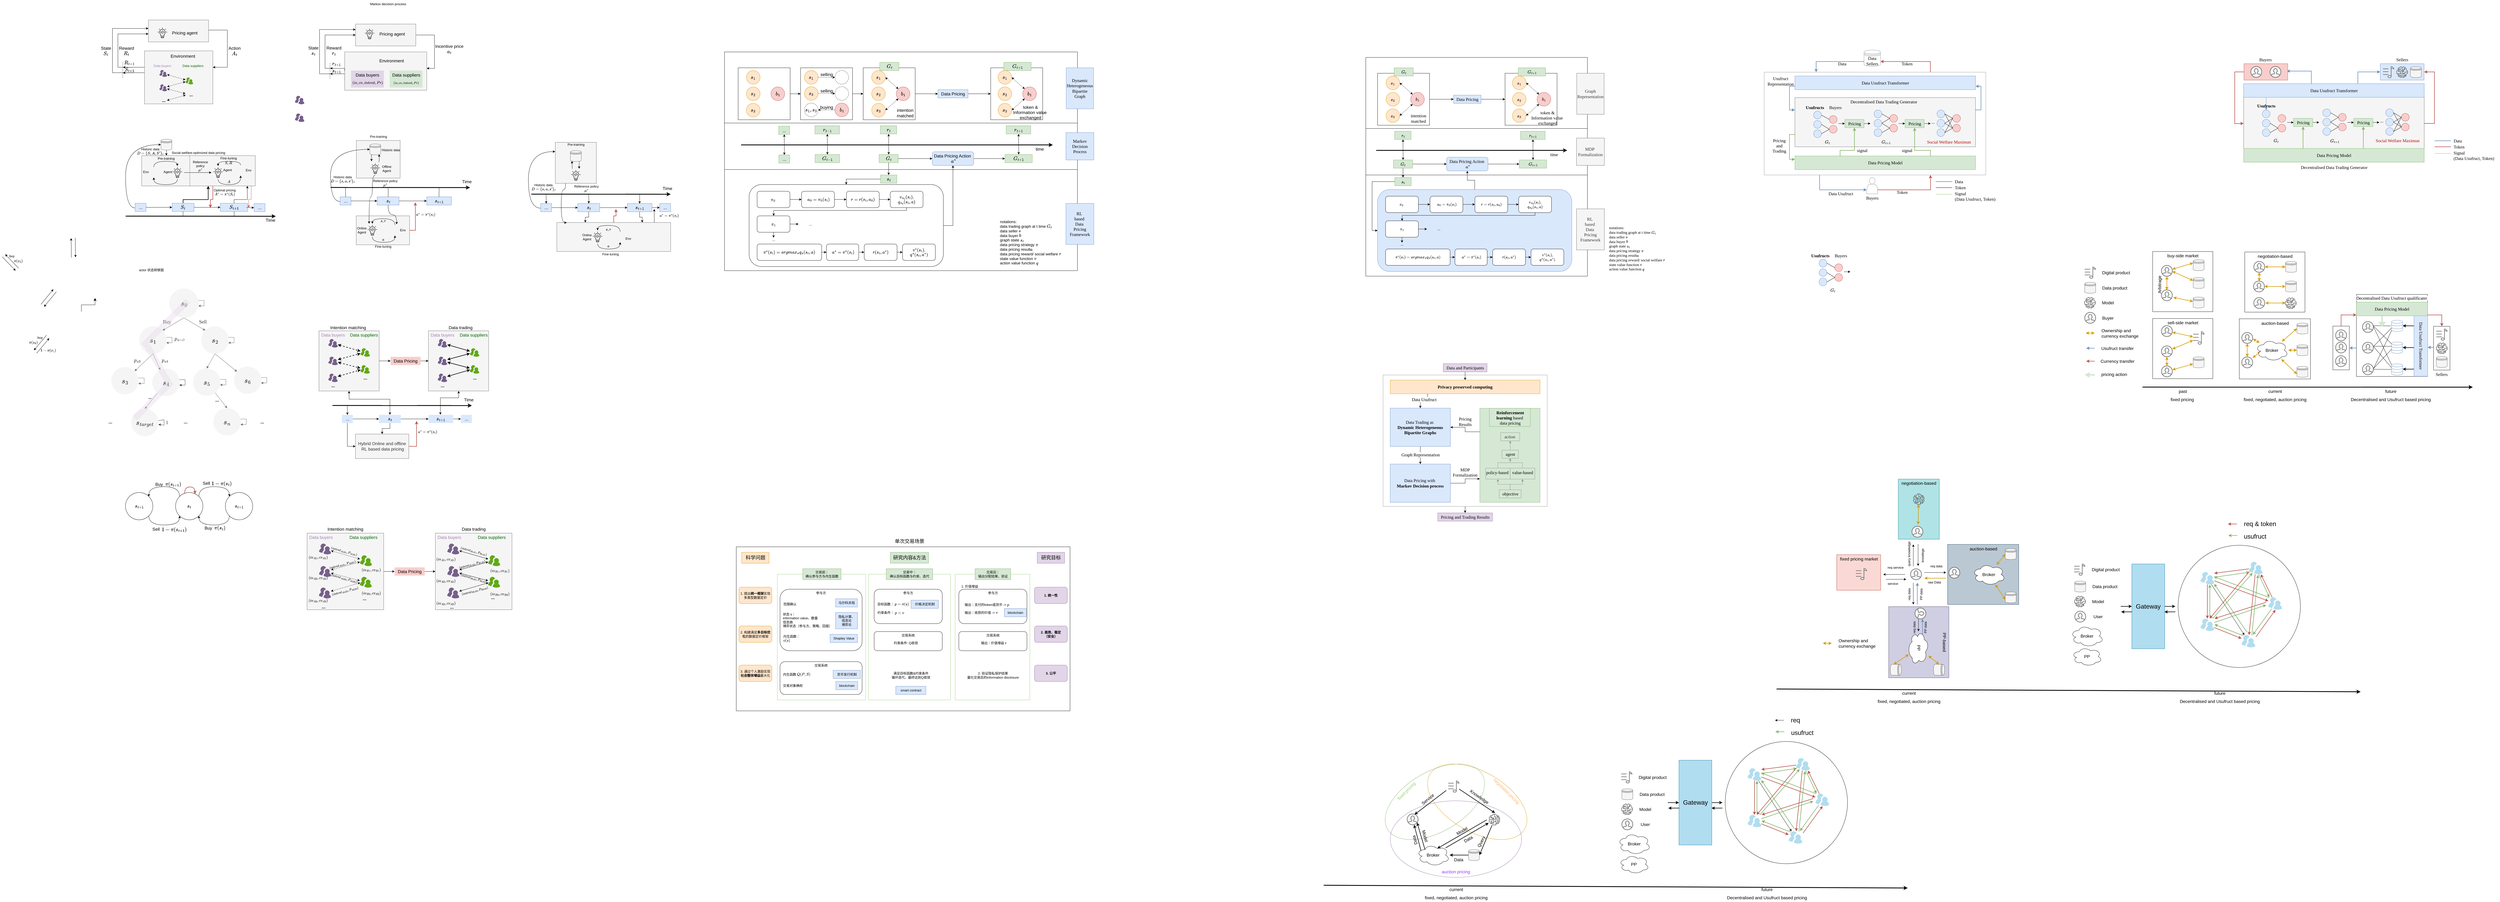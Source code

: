 <mxfile version="21.1.9" type="github">
  <diagram id="Or33N8EPDJmIvoWpYCI0" name="Page-1">
    <mxGraphModel dx="593" dy="3137" grid="0" gridSize="10" guides="1" tooltips="1" connect="1" arrows="1" fold="1" page="1" pageScale="1" pageWidth="827" pageHeight="1169" background="#ffffff" math="1" shadow="0">
      <root>
        <mxCell id="0" />
        <mxCell id="1" parent="0" />
        <mxCell id="4ptzHzJ0s4kkbOxUKrcG-112" value="" style="rounded=0;whiteSpace=wrap;html=1;fillColor=#f5f5f5;fontColor=#333333;strokeColor=#666666;" parent="1" vertex="1">
          <mxGeometry x="2874.5" y="-1816.13" width="160" height="137.5" as="geometry" />
        </mxCell>
        <mxCell id="4ptzHzJ0s4kkbOxUKrcG-109" style="edgeStyle=orthogonalEdgeStyle;rounded=0;orthogonalLoop=1;jettySize=auto;html=1;exitX=1;exitY=0.5;exitDx=0;exitDy=0;fillColor=#f8cecc;strokeColor=#b85450;strokeWidth=2;" parent="1" source="4ptzHzJ0s4kkbOxUKrcG-107" edge="1">
          <mxGeometry relative="1" as="geometry">
            <mxPoint x="3090" y="-1590" as="targetPoint" />
          </mxGeometry>
        </mxCell>
        <mxCell id="4ptzHzJ0s4kkbOxUKrcG-107" value="" style="rounded=0;whiteSpace=wrap;html=1;fillColor=#f5f5f5;fontColor=#333333;strokeColor=#666666;" parent="1" vertex="1">
          <mxGeometry x="2874" y="-1540.5" width="195" height="105.82" as="geometry" />
        </mxCell>
        <mxCell id="h5Bbuw_k6UYUTDB7MY4_-310" value="" style="ellipse;whiteSpace=wrap;html=1;fontSize=23;fillColor=none;rotation=30;strokeColor=#d79b00;" parent="1" vertex="1">
          <mxGeometry x="6771.35" y="492.48" width="400" height="220" as="geometry" />
        </mxCell>
        <mxCell id="h5Bbuw_k6UYUTDB7MY4_-312" value="" style="ellipse;whiteSpace=wrap;html=1;fontSize=23;fillColor=none;rotation=-30;strokeColor=#82b366;" parent="1" vertex="1">
          <mxGeometry x="6616.35" y="492.48" width="400" height="220" as="geometry" />
        </mxCell>
        <mxCell id="h5Bbuw_k6UYUTDB7MY4_-309" value="" style="ellipse;whiteSpace=wrap;html=1;fontSize=23;fillColor=none;rotation=0;strokeColor=#9673a6;" parent="1" vertex="1">
          <mxGeometry x="6653.35" y="598.89" width="480" height="280" as="geometry" />
        </mxCell>
        <mxCell id="h5Bbuw_k6UYUTDB7MY4_-124" value="" style="rounded=0;whiteSpace=wrap;html=1;labelBackgroundColor=#A9C4EB;fillColor=#fad9d5;strokeColor=#ae4132;" parent="1" vertex="1">
          <mxGeometry x="8285.14" y="-301.25" width="160.71" height="130" as="geometry" />
        </mxCell>
        <mxCell id="Rqi-UW7JyjqqxWvFrXtb-119" style="edgeStyle=orthogonalEdgeStyle;rounded=0;orthogonalLoop=1;jettySize=auto;html=1;entryX=0;entryY=0.25;entryDx=0;entryDy=0;strokeWidth=2;fontFamily=Helvetica;fontSize=16;startArrow=none;startFill=0;exitX=0;exitY=0.5;exitDx=0;exitDy=0;fillColor=#f8cecc;strokeColor=#b85450;" parent="1" source="Rqi-UW7JyjqqxWvFrXtb-117" target="Rqi-UW7JyjqqxWvFrXtb-82" edge="1">
          <mxGeometry relative="1" as="geometry" />
        </mxCell>
        <mxCell id="Rqi-UW7JyjqqxWvFrXtb-117" value="" style="rounded=0;whiteSpace=wrap;html=1;strokeWidth=1;fontFamily=Helvetica;fontSize=16;rotation=90;" parent="1" vertex="1">
          <mxGeometry x="10048.7" y="-1087.33" width="160" height="60" as="geometry" />
        </mxCell>
        <mxCell id="EiWEP4c7MO_8bBPmxnut-204" value="" style="rounded=0;whiteSpace=wrap;html=1;labelBackgroundColor=#A9C4EB;" parent="1" vertex="1">
          <mxGeometry x="9756.63" y="-1164" width="260" height="220" as="geometry" />
        </mxCell>
        <mxCell id="EiWEP4c7MO_8bBPmxnut-201" value="" style="rounded=0;whiteSpace=wrap;html=1;labelBackgroundColor=#A9C4EB;" parent="1" vertex="1">
          <mxGeometry x="9440" y="-1164.99" width="220" height="220" as="geometry" />
        </mxCell>
        <mxCell id="EiWEP4c7MO_8bBPmxnut-197" value="" style="rounded=0;whiteSpace=wrap;html=1;labelBackgroundColor=#A9C4EB;" parent="1" vertex="1">
          <mxGeometry x="9440" y="-1410" width="220" height="220" as="geometry" />
        </mxCell>
        <mxCell id="l6hkvc7YrRsDWrXUvLI_-251" style="edgeStyle=orthogonalEdgeStyle;rounded=0;orthogonalLoop=1;jettySize=auto;html=1;strokeColor=#b85450;fontFamily=Times New Roman;fontSize=16;startArrow=none;startFill=0;endArrow=classic;endFill=1;entryX=1;entryY=0.7;entryDx=0;entryDy=0;fillColor=#f8cecc;exitX=0.75;exitY=0;exitDx=0;exitDy=0;strokeWidth=2;" parent="1" source="l6hkvc7YrRsDWrXUvLI_-147" target="l6hkvc7YrRsDWrXUvLI_-157" edge="1">
          <mxGeometry relative="1" as="geometry" />
        </mxCell>
        <mxCell id="l6hkvc7YrRsDWrXUvLI_-269" style="edgeStyle=orthogonalEdgeStyle;rounded=0;orthogonalLoop=1;jettySize=auto;html=1;entryX=0;entryY=0.75;entryDx=0;entryDy=0;strokeColor=#6c8ebf;fontFamily=Times New Roman;fontSize=16;startArrow=none;startFill=0;endArrow=classic;endFill=1;fillColor=#dae8fc;exitX=0.25;exitY=1;exitDx=0;exitDy=0;strokeWidth=2;" parent="1" source="l6hkvc7YrRsDWrXUvLI_-147" target="l6hkvc7YrRsDWrXUvLI_-158" edge="1">
          <mxGeometry relative="1" as="geometry">
            <mxPoint x="8207.5" y="-1689.0" as="sourcePoint" />
            <Array as="points">
              <mxPoint x="8223" y="-1670" />
              <mxPoint x="8223" y="-1636" />
            </Array>
          </mxGeometry>
        </mxCell>
        <mxCell id="l6hkvc7YrRsDWrXUvLI_-147" value="" style="rounded=0;whiteSpace=wrap;html=1;labelBackgroundColor=none;strokeColor=#919191;fontFamily=Times New Roman;fontSize=16;" parent="1" vertex="1">
          <mxGeometry x="8020" y="-2066" width="810" height="376" as="geometry" />
        </mxCell>
        <mxCell id="jH4gFhlno_HW5_IZucVo-18" value="" style="rounded=0;whiteSpace=wrap;html=1;fontSize=16;" parent="1" vertex="1">
          <mxGeometry x="4220" y="-1710" width="1290" height="370" as="geometry" />
        </mxCell>
        <mxCell id="jH4gFhlno_HW5_IZucVo-15" value="" style="rounded=0;whiteSpace=wrap;html=1;fontSize=16;" parent="1" vertex="1">
          <mxGeometry x="4220" y="-1884" width="1290" height="174" as="geometry" />
        </mxCell>
        <mxCell id="jH4gFhlno_HW5_IZucVo-14" value="" style="rounded=0;whiteSpace=wrap;html=1;fontSize=16;" parent="1" vertex="1">
          <mxGeometry x="4220" y="-2140" width="1290" height="260" as="geometry" />
        </mxCell>
        <mxCell id="xwOjfk1AhILG_GxPL8hg-2" value="time" style="text;html=1;align=center;verticalAlign=middle;resizable=0;points=[];autosize=1;strokeColor=none;fillColor=none;fontSize=16;" parent="1" vertex="1">
          <mxGeometry x="5347" y="-1800" width="50" height="30" as="geometry" />
        </mxCell>
        <mxCell id="UvEwVtJJRlTO12YYXrXY-99" style="edgeStyle=orthogonalEdgeStyle;rounded=0;orthogonalLoop=1;jettySize=auto;html=1;entryX=0.5;entryY=1;entryDx=0;entryDy=0;strokeWidth=1;startArrow=none;startFill=0;exitX=1;exitY=0.5;exitDx=0;exitDy=0;" parent="1" source="xwOjfk1AhILG_GxPL8hg-3" target="BjseaTSlBe1rgTazhE21-177" edge="1">
          <mxGeometry relative="1" as="geometry" />
        </mxCell>
        <mxCell id="xwOjfk1AhILG_GxPL8hg-3" value="" style="rounded=1;whiteSpace=wrap;html=1;fontSize=14;" parent="1" vertex="1">
          <mxGeometry x="4310" y="-1655" width="710" height="300" as="geometry" />
        </mxCell>
        <mxCell id="xwOjfk1AhILG_GxPL8hg-4" value="" style="edgeStyle=orthogonalEdgeStyle;rounded=0;orthogonalLoop=1;jettySize=auto;html=1;fontSize=14;" parent="1" source="xwOjfk1AhILG_GxPL8hg-5" target="xwOjfk1AhILG_GxPL8hg-7" edge="1">
          <mxGeometry relative="1" as="geometry" />
        </mxCell>
        <mxCell id="xwOjfk1AhILG_GxPL8hg-5" value="\(\pi_0\)&amp;nbsp;" style="rounded=1;whiteSpace=wrap;html=1;fontSize=14;" parent="1" vertex="1">
          <mxGeometry x="4339.25" y="-1630.5" width="120" height="60" as="geometry" />
        </mxCell>
        <mxCell id="xwOjfk1AhILG_GxPL8hg-6" value="" style="edgeStyle=orthogonalEdgeStyle;rounded=0;orthogonalLoop=1;jettySize=auto;html=1;fontSize=14;entryX=0;entryY=0.5;entryDx=0;entryDy=0;" parent="1" source="xwOjfk1AhILG_GxPL8hg-7" target="UvEwVtJJRlTO12YYXrXY-4" edge="1">
          <mxGeometry relative="1" as="geometry">
            <mxPoint x="4639.25" y="-1600.5" as="targetPoint" />
          </mxGeometry>
        </mxCell>
        <mxCell id="xwOjfk1AhILG_GxPL8hg-7" value="&amp;nbsp;\(a_0=\pi_0(s_t)\)" style="rounded=1;whiteSpace=wrap;html=1;fontSize=14;" parent="1" vertex="1">
          <mxGeometry x="4501.75" y="-1630.5" width="120" height="60" as="geometry" />
        </mxCell>
        <mxCell id="xwOjfk1AhILG_GxPL8hg-10" value="" style="edgeStyle=orthogonalEdgeStyle;rounded=0;orthogonalLoop=1;jettySize=auto;html=1;fontSize=14;exitX=0.5;exitY=1;exitDx=0;exitDy=0;" parent="1" source="UvEwVtJJRlTO12YYXrXY-6" target="xwOjfk1AhILG_GxPL8hg-14" edge="1">
          <mxGeometry relative="1" as="geometry">
            <Array as="points">
              <mxPoint x="4885.75" y="-1560.5" />
              <mxPoint x="4399.75" y="-1560.5" />
            </Array>
            <mxPoint x="4839.25" y="-1570.5" as="sourcePoint" />
          </mxGeometry>
        </mxCell>
        <mxCell id="xwOjfk1AhILG_GxPL8hg-12" value="" style="edgeStyle=orthogonalEdgeStyle;rounded=0;orthogonalLoop=1;jettySize=auto;html=1;fontSize=14;" parent="1" source="xwOjfk1AhILG_GxPL8hg-14" edge="1">
          <mxGeometry relative="1" as="geometry">
            <mxPoint x="4490.75" y="-1510.559" as="targetPoint" />
          </mxGeometry>
        </mxCell>
        <mxCell id="xwOjfk1AhILG_GxPL8hg-13" value="" style="edgeStyle=orthogonalEdgeStyle;rounded=0;orthogonalLoop=1;jettySize=auto;html=1;fontSize=14;" parent="1" source="xwOjfk1AhILG_GxPL8hg-14" edge="1">
          <mxGeometry relative="1" as="geometry">
            <mxPoint x="4399.25" y="-1460.5" as="targetPoint" />
          </mxGeometry>
        </mxCell>
        <mxCell id="xwOjfk1AhILG_GxPL8hg-14" value="\(\pi_1\)" style="whiteSpace=wrap;html=1;rounded=1;fontSize=14;" parent="1" vertex="1">
          <mxGeometry x="4339.25" y="-1540.5" width="120" height="60" as="geometry" />
        </mxCell>
        <mxCell id="xwOjfk1AhILG_GxPL8hg-22" value="..." style="text;html=1;align=center;verticalAlign=middle;resizable=0;points=[];autosize=1;strokeColor=none;fillColor=none;fontSize=14;" parent="1" vertex="1">
          <mxGeometry x="4379.25" y="-1469.5" width="40" height="30" as="geometry" />
        </mxCell>
        <mxCell id="xwOjfk1AhILG_GxPL8hg-36" value="" style="group;fontSize=16;" parent="1" vertex="1" connectable="0">
          <mxGeometry x="5265" y="-1880" width="80" height="160" as="geometry" />
        </mxCell>
        <mxCell id="xwOjfk1AhILG_GxPL8hg-37" value="" style="edgeStyle=orthogonalEdgeStyle;rounded=0;orthogonalLoop=1;jettySize=auto;html=1;fontSize=16;" parent="xwOjfk1AhILG_GxPL8hg-36" target="xwOjfk1AhILG_GxPL8hg-40" edge="1">
          <mxGeometry relative="1" as="geometry">
            <mxPoint x="30" y="80" as="sourcePoint" />
            <mxPoint x="29.5" y="30" as="targetPoint" />
            <Array as="points">
              <mxPoint x="30" y="55" />
              <mxPoint x="30" y="55" />
            </Array>
          </mxGeometry>
        </mxCell>
        <mxCell id="xwOjfk1AhILG_GxPL8hg-38" value="\(G_{t+1}\)" style="text;html=1;align=center;verticalAlign=middle;resizable=0;points=[];autosize=1;strokeColor=#82b366;fillColor=#d5e8d4;fontSize=16;" parent="xwOjfk1AhILG_GxPL8hg-36" vertex="1">
          <mxGeometry x="-20" y="115" width="100" height="30" as="geometry" />
        </mxCell>
        <mxCell id="xwOjfk1AhILG_GxPL8hg-39" value="" style="edgeStyle=orthogonalEdgeStyle;rounded=0;orthogonalLoop=1;jettySize=auto;html=1;fontSize=16;" parent="xwOjfk1AhILG_GxPL8hg-36" target="xwOjfk1AhILG_GxPL8hg-38" edge="1">
          <mxGeometry relative="1" as="geometry">
            <mxPoint x="30" y="80" as="sourcePoint" />
            <mxPoint x="39.514" y="40" as="targetPoint" />
          </mxGeometry>
        </mxCell>
        <mxCell id="xwOjfk1AhILG_GxPL8hg-40" value="\(r_{t+1}\)" style="text;html=1;align=center;verticalAlign=middle;resizable=0;points=[];autosize=1;strokeColor=#82b366;fillColor=#d5e8d4;fontSize=16;" parent="xwOjfk1AhILG_GxPL8hg-36" vertex="1">
          <mxGeometry x="-15.5" y="10" width="90" height="30" as="geometry" />
        </mxCell>
        <mxCell id="xwOjfk1AhILG_GxPL8hg-41" value="" style="group;fontSize=16;" parent="1" vertex="1" connectable="0">
          <mxGeometry x="4566" y="-1880" width="75" height="160" as="geometry" />
        </mxCell>
        <mxCell id="xwOjfk1AhILG_GxPL8hg-42" value="" style="edgeStyle=orthogonalEdgeStyle;rounded=0;orthogonalLoop=1;jettySize=auto;html=1;fontSize=16;" parent="xwOjfk1AhILG_GxPL8hg-41" target="xwOjfk1AhILG_GxPL8hg-45" edge="1">
          <mxGeometry relative="1" as="geometry">
            <mxPoint x="30" y="80" as="sourcePoint" />
            <mxPoint x="29.5" y="30" as="targetPoint" />
            <Array as="points">
              <mxPoint x="30" y="55" />
              <mxPoint x="30" y="55" />
            </Array>
          </mxGeometry>
        </mxCell>
        <mxCell id="xwOjfk1AhILG_GxPL8hg-43" value="\(G_{t-1}\)" style="text;html=1;align=center;verticalAlign=middle;resizable=0;points=[];autosize=1;strokeColor=#82b366;fillColor=#d5e8d4;fontSize=16;" parent="xwOjfk1AhILG_GxPL8hg-41" vertex="1">
          <mxGeometry x="-15" y="115" width="90" height="30" as="geometry" />
        </mxCell>
        <mxCell id="xwOjfk1AhILG_GxPL8hg-44" value="" style="edgeStyle=orthogonalEdgeStyle;rounded=0;orthogonalLoop=1;jettySize=auto;html=1;fontSize=16;" parent="xwOjfk1AhILG_GxPL8hg-41" target="xwOjfk1AhILG_GxPL8hg-43" edge="1">
          <mxGeometry relative="1" as="geometry">
            <mxPoint x="30" y="80" as="sourcePoint" />
            <mxPoint x="39.514" y="40" as="targetPoint" />
          </mxGeometry>
        </mxCell>
        <mxCell id="xwOjfk1AhILG_GxPL8hg-45" value="\(r_{t-1}\)" style="text;html=1;align=center;verticalAlign=middle;resizable=0;points=[];autosize=1;strokeColor=#82b366;fillColor=#d5e8d4;fontSize=16;" parent="xwOjfk1AhILG_GxPL8hg-41" vertex="1">
          <mxGeometry x="-15.5" y="10" width="90" height="30" as="geometry" />
        </mxCell>
        <mxCell id="xwOjfk1AhILG_GxPL8hg-56" value="" style="group;fontSize=16;" parent="1" vertex="1" connectable="0">
          <mxGeometry x="4790" y="-1880" width="65" height="160" as="geometry" />
        </mxCell>
        <mxCell id="xwOjfk1AhILG_GxPL8hg-57" value="" style="edgeStyle=orthogonalEdgeStyle;rounded=0;orthogonalLoop=1;jettySize=auto;html=1;fontSize=16;" parent="xwOjfk1AhILG_GxPL8hg-56" target="xwOjfk1AhILG_GxPL8hg-60" edge="1">
          <mxGeometry relative="1" as="geometry">
            <mxPoint x="30" y="80" as="sourcePoint" />
            <mxPoint x="29.5" y="30" as="targetPoint" />
            <Array as="points">
              <mxPoint x="30" y="55" />
              <mxPoint x="30" y="55" />
            </Array>
          </mxGeometry>
        </mxCell>
        <mxCell id="xwOjfk1AhILG_GxPL8hg-58" value="\(G_t\)" style="text;html=1;align=center;verticalAlign=middle;resizable=0;points=[];autosize=1;strokeColor=#82b366;fillColor=#d5e8d4;fontSize=16;" parent="xwOjfk1AhILG_GxPL8hg-56" vertex="1">
          <mxGeometry x="-5" y="115" width="70" height="30" as="geometry" />
        </mxCell>
        <mxCell id="xwOjfk1AhILG_GxPL8hg-59" value="" style="edgeStyle=orthogonalEdgeStyle;rounded=0;orthogonalLoop=1;jettySize=auto;html=1;fontSize=16;" parent="xwOjfk1AhILG_GxPL8hg-56" target="xwOjfk1AhILG_GxPL8hg-58" edge="1">
          <mxGeometry relative="1" as="geometry">
            <mxPoint x="30" y="80" as="sourcePoint" />
            <mxPoint x="39.514" y="40" as="targetPoint" />
          </mxGeometry>
        </mxCell>
        <mxCell id="xwOjfk1AhILG_GxPL8hg-60" value="\(r_t\)" style="text;html=1;align=center;verticalAlign=middle;resizable=0;points=[];autosize=1;strokeColor=#82b366;fillColor=#d5e8d4;fontSize=16;" parent="xwOjfk1AhILG_GxPL8hg-56" vertex="1">
          <mxGeometry x="-0.5" y="10" width="60" height="30" as="geometry" />
        </mxCell>
        <mxCell id="BjseaTSlBe1rgTazhE21-184" style="edgeStyle=orthogonalEdgeStyle;rounded=0;orthogonalLoop=1;jettySize=auto;html=1;exitX=1;exitY=0.5;exitDx=0;exitDy=0;fontSize=16;" parent="1" source="BjseaTSlBe1rgTazhE21-177" target="xwOjfk1AhILG_GxPL8hg-38" edge="1">
          <mxGeometry relative="1" as="geometry" />
        </mxCell>
        <mxCell id="BjseaTSlBe1rgTazhE21-177" value="Data Pricing Action&amp;nbsp;&lt;br style=&quot;font-size: 16px;&quot;&gt;&lt;span style=&quot;font-size: 16px;&quot;&gt;&amp;nbsp;\(a^*\)&lt;/span&gt;" style="rounded=1;whiteSpace=wrap;html=1;fillColor=#dae8fc;strokeColor=#6c8ebf;fontSize=16;" parent="1" vertex="1">
          <mxGeometry x="4979.5" y="-1775" width="151" height="50" as="geometry" />
        </mxCell>
        <mxCell id="BjseaTSlBe1rgTazhE21-183" style="edgeStyle=orthogonalEdgeStyle;rounded=0;orthogonalLoop=1;jettySize=auto;html=1;entryX=0;entryY=0.5;entryDx=0;entryDy=0;fontSize=16;" parent="1" source="xwOjfk1AhILG_GxPL8hg-58" target="BjseaTSlBe1rgTazhE21-177" edge="1">
          <mxGeometry relative="1" as="geometry" />
        </mxCell>
        <mxCell id="UvEwVtJJRlTO12YYXrXY-3" style="edgeStyle=orthogonalEdgeStyle;rounded=0;orthogonalLoop=1;jettySize=auto;html=1;entryX=0.5;entryY=0;entryDx=0;entryDy=0;fontSize=16;" parent="1" source="UvEwVtJJRlTO12YYXrXY-1" target="xwOjfk1AhILG_GxPL8hg-3" edge="1">
          <mxGeometry relative="1" as="geometry">
            <mxPoint x="4665" y="-1655" as="targetPoint" />
            <Array as="points">
              <mxPoint x="4665" y="-1675" />
            </Array>
          </mxGeometry>
        </mxCell>
        <mxCell id="UvEwVtJJRlTO12YYXrXY-1" value="\(s_t\)" style="text;html=1;align=center;verticalAlign=middle;resizable=0;points=[];autosize=1;strokeColor=#82b366;fillColor=#d5e8d4;fontSize=16;" parent="1" vertex="1">
          <mxGeometry x="4790" y="-1690" width="60" height="30" as="geometry" />
        </mxCell>
        <mxCell id="UvEwVtJJRlTO12YYXrXY-2" value="" style="edgeStyle=orthogonalEdgeStyle;rounded=0;orthogonalLoop=1;jettySize=auto;html=1;fontSize=16;" parent="1" source="xwOjfk1AhILG_GxPL8hg-58" target="UvEwVtJJRlTO12YYXrXY-1" edge="1">
          <mxGeometry relative="1" as="geometry" />
        </mxCell>
        <mxCell id="UvEwVtJJRlTO12YYXrXY-7" value="" style="edgeStyle=orthogonalEdgeStyle;rounded=0;orthogonalLoop=1;jettySize=auto;html=1;" parent="1" source="UvEwVtJJRlTO12YYXrXY-4" target="UvEwVtJJRlTO12YYXrXY-6" edge="1">
          <mxGeometry relative="1" as="geometry" />
        </mxCell>
        <mxCell id="UvEwVtJJRlTO12YYXrXY-4" value="\(r=&lt;br&gt;r(s_t,a_0)\)" style="rounded=1;whiteSpace=wrap;html=1;fontSize=14;" parent="1" vertex="1">
          <mxGeometry x="4665.75" y="-1630.5" width="120" height="60" as="geometry" />
        </mxCell>
        <mxCell id="UvEwVtJJRlTO12YYXrXY-6" value="\(v_{\pi_0}(s_t)\),&lt;br&gt;\(q_{\pi_0}&lt;br&gt;(s_t, a)\)&lt;br&gt;" style="rounded=1;whiteSpace=wrap;html=1;fontSize=14;" parent="1" vertex="1">
          <mxGeometry x="4825.75" y="-1630.5" width="120" height="60" as="geometry" />
        </mxCell>
        <mxCell id="UvEwVtJJRlTO12YYXrXY-8" value="..." style="text;html=1;align=center;verticalAlign=middle;resizable=0;points=[];autosize=1;strokeColor=none;fillColor=none;fontSize=14;" parent="1" vertex="1">
          <mxGeometry x="4513.75" y="-1525.5" width="40" height="30" as="geometry" />
        </mxCell>
        <mxCell id="UvEwVtJJRlTO12YYXrXY-13" value="" style="edgeStyle=orthogonalEdgeStyle;rounded=0;orthogonalLoop=1;jettySize=auto;html=1;" parent="1" source="UvEwVtJJRlTO12YYXrXY-11" target="UvEwVtJJRlTO12YYXrXY-12" edge="1">
          <mxGeometry relative="1" as="geometry" />
        </mxCell>
        <mxCell id="UvEwVtJJRlTO12YYXrXY-11" value="&lt;span style=&quot;&quot;&gt;\(\pi^{*}(s_t)=argmax_{\pi} q_{\pi}(s_t,a)\)&lt;/span&gt;" style="whiteSpace=wrap;html=1;rounded=1;fontSize=14;" parent="1" vertex="1">
          <mxGeometry x="4339.25" y="-1437.5" width="236" height="60" as="geometry" />
        </mxCell>
        <mxCell id="UvEwVtJJRlTO12YYXrXY-93" style="edgeStyle=none;rounded=0;orthogonalLoop=1;jettySize=auto;html=1;exitX=1;exitY=0.5;exitDx=0;exitDy=0;entryX=0;entryY=0.5;entryDx=0;entryDy=0;strokeWidth=1;startArrow=none;startFill=0;" parent="1" source="UvEwVtJJRlTO12YYXrXY-12" target="UvEwVtJJRlTO12YYXrXY-15" edge="1">
          <mxGeometry relative="1" as="geometry" />
        </mxCell>
        <mxCell id="UvEwVtJJRlTO12YYXrXY-12" value="&amp;nbsp;\(a^*=\pi^{*}(s_t)\)" style="whiteSpace=wrap;html=1;rounded=1;fontSize=14;" parent="1" vertex="1">
          <mxGeometry x="4592.75" y="-1437.5" width="118" height="60" as="geometry" />
        </mxCell>
        <mxCell id="UvEwVtJJRlTO12YYXrXY-95" style="edgeStyle=none;rounded=0;orthogonalLoop=1;jettySize=auto;html=1;strokeWidth=1;startArrow=none;startFill=0;" parent="1" source="UvEwVtJJRlTO12YYXrXY-15" target="UvEwVtJJRlTO12YYXrXY-94" edge="1">
          <mxGeometry relative="1" as="geometry" />
        </mxCell>
        <mxCell id="UvEwVtJJRlTO12YYXrXY-15" value="\(r(s_t,a^*)\)" style="rounded=1;whiteSpace=wrap;html=1;fontSize=14;" parent="1" vertex="1">
          <mxGeometry x="4730.75" y="-1437.5" width="120" height="60" as="geometry" />
        </mxCell>
        <mxCell id="UvEwVtJJRlTO12YYXrXY-92" style="edgeStyle=none;rounded=0;orthogonalLoop=1;jettySize=auto;html=1;startArrow=none;startFill=0;fontSize=16;" parent="1" source="UvEwVtJJRlTO12YYXrXY-17" target="UvEwVtJJRlTO12YYXrXY-45" edge="1">
          <mxGeometry relative="1" as="geometry" />
        </mxCell>
        <mxCell id="UvEwVtJJRlTO12YYXrXY-17" value="" style="rounded=0;whiteSpace=wrap;html=1;fillColor=none;fontSize=16;" parent="1" vertex="1">
          <mxGeometry x="4727" y="-2082" width="190" height="190" as="geometry" />
        </mxCell>
        <mxCell id="UvEwVtJJRlTO12YYXrXY-18" value="" style="group;fontSize=16;" parent="1" vertex="1" connectable="0">
          <mxGeometry x="4270" y="-2082" width="197" height="190" as="geometry" />
        </mxCell>
        <mxCell id="UvEwVtJJRlTO12YYXrXY-19" value="" style="rounded=0;whiteSpace=wrap;html=1;fillColor=none;fontSize=16;" parent="UvEwVtJJRlTO12YYXrXY-18" vertex="1">
          <mxGeometry width="190" height="190" as="geometry" />
        </mxCell>
        <mxCell id="UvEwVtJJRlTO12YYXrXY-21" value="\(s_2\)" style="ellipse;whiteSpace=wrap;html=1;aspect=fixed;fillColor=#ffe6cc;strokeColor=#d79b00;fontSize=16;direction=west;" parent="UvEwVtJJRlTO12YYXrXY-18" vertex="1">
          <mxGeometry x="30" y="70" width="50" height="50" as="geometry" />
        </mxCell>
        <mxCell id="UvEwVtJJRlTO12YYXrXY-54" value="\(s_3\)" style="ellipse;whiteSpace=wrap;html=1;aspect=fixed;fillColor=#ffe6cc;strokeColor=#d79b00;fontSize=16;direction=west;" parent="UvEwVtJJRlTO12YYXrXY-18" vertex="1">
          <mxGeometry x="30" y="130" width="50" height="50" as="geometry" />
        </mxCell>
        <mxCell id="UvEwVtJJRlTO12YYXrXY-55" value="\(b_1\)" style="ellipse;whiteSpace=wrap;html=1;aspect=fixed;fillColor=#f8cecc;strokeColor=#b85450;fontSize=16;direction=west;" parent="UvEwVtJJRlTO12YYXrXY-18" vertex="1">
          <mxGeometry x="120" y="70" width="50" height="50" as="geometry" />
        </mxCell>
        <mxCell id="UvEwVtJJRlTO12YYXrXY-56" value="\(s_1\)" style="ellipse;whiteSpace=wrap;html=1;aspect=fixed;fillColor=#ffe6cc;strokeColor=#d79b00;fontSize=16;direction=west;" parent="UvEwVtJJRlTO12YYXrXY-18" vertex="1">
          <mxGeometry x="30" y="10" width="50" height="50" as="geometry" />
        </mxCell>
        <mxCell id="UvEwVtJJRlTO12YYXrXY-22" value="" style="group;fontSize=16;" parent="1" vertex="1" connectable="0">
          <mxGeometry x="4498" y="-2082" width="190" height="237" as="geometry" />
        </mxCell>
        <mxCell id="UvEwVtJJRlTO12YYXrXY-23" value="" style="rounded=0;whiteSpace=wrap;html=1;fillColor=none;fontSize=16;" parent="UvEwVtJJRlTO12YYXrXY-22" vertex="1">
          <mxGeometry width="190" height="190" as="geometry" />
        </mxCell>
        <mxCell id="UvEwVtJJRlTO12YYXrXY-24" value="" style="group;fontSize=16;" parent="UvEwVtJJRlTO12YYXrXY-22" vertex="1" connectable="0">
          <mxGeometry x="14.25" y="10" width="161.5" height="50" as="geometry" />
        </mxCell>
        <mxCell id="UvEwVtJJRlTO12YYXrXY-25" value="\(s_1\)" style="ellipse;whiteSpace=wrap;html=1;aspect=fixed;fillColor=#ffe6cc;strokeColor=#d79b00;fontSize=16;" parent="UvEwVtJJRlTO12YYXrXY-24" vertex="1">
          <mxGeometry width="50" height="50" as="geometry" />
        </mxCell>
        <mxCell id="UvEwVtJJRlTO12YYXrXY-26" value="" style="ellipse;whiteSpace=wrap;html=1;aspect=fixed;dashed=1;fontSize=16;" parent="UvEwVtJJRlTO12YYXrXY-24" vertex="1">
          <mxGeometry x="111.5" width="50" height="50" as="geometry" />
        </mxCell>
        <mxCell id="UvEwVtJJRlTO12YYXrXY-27" style="rounded=0;orthogonalLoop=1;jettySize=auto;html=1;exitX=1;exitY=0.5;exitDx=0;exitDy=0;entryX=0;entryY=0.5;entryDx=0;entryDy=0;dashed=1;fontSize=16;" parent="UvEwVtJJRlTO12YYXrXY-24" source="UvEwVtJJRlTO12YYXrXY-25" target="UvEwVtJJRlTO12YYXrXY-26" edge="1">
          <mxGeometry relative="1" as="geometry">
            <mxPoint x="118.822" y="25.322" as="targetPoint" />
          </mxGeometry>
        </mxCell>
        <mxCell id="UvEwVtJJRlTO12YYXrXY-32" value="selling" style="text;html=1;align=center;verticalAlign=middle;resizable=0;points=[];autosize=1;strokeColor=none;fillColor=none;fontSize=16;" parent="UvEwVtJJRlTO12YYXrXY-22" vertex="1">
          <mxGeometry x="60" y="9" width="70" height="30" as="geometry" />
        </mxCell>
        <mxCell id="UvEwVtJJRlTO12YYXrXY-57" value="" style="group;fontSize=16;" parent="UvEwVtJJRlTO12YYXrXY-22" vertex="1" connectable="0">
          <mxGeometry x="14.25" y="69" width="161.5" height="50" as="geometry" />
        </mxCell>
        <mxCell id="UvEwVtJJRlTO12YYXrXY-58" value="\(s_3\)" style="ellipse;whiteSpace=wrap;html=1;aspect=fixed;fillColor=#ffe6cc;strokeColor=#d79b00;fontSize=16;" parent="UvEwVtJJRlTO12YYXrXY-57" vertex="1">
          <mxGeometry width="50" height="50" as="geometry" />
        </mxCell>
        <mxCell id="UvEwVtJJRlTO12YYXrXY-59" value="" style="ellipse;whiteSpace=wrap;html=1;aspect=fixed;dashed=1;fontSize=16;" parent="UvEwVtJJRlTO12YYXrXY-57" vertex="1">
          <mxGeometry x="111.5" width="50" height="50" as="geometry" />
        </mxCell>
        <mxCell id="UvEwVtJJRlTO12YYXrXY-60" style="rounded=0;orthogonalLoop=1;jettySize=auto;html=1;exitX=1;exitY=0.5;exitDx=0;exitDy=0;entryX=0;entryY=0.5;entryDx=0;entryDy=0;dashed=1;fontSize=16;" parent="UvEwVtJJRlTO12YYXrXY-57" source="UvEwVtJJRlTO12YYXrXY-58" target="UvEwVtJJRlTO12YYXrXY-59" edge="1">
          <mxGeometry relative="1" as="geometry">
            <mxPoint x="118.822" y="25.322" as="targetPoint" />
          </mxGeometry>
        </mxCell>
        <mxCell id="UvEwVtJJRlTO12YYXrXY-28" value="" style="group;fontSize=16;" parent="UvEwVtJJRlTO12YYXrXY-22" vertex="1" connectable="0">
          <mxGeometry x="14.25" y="122" width="161.5" height="100" as="geometry" />
        </mxCell>
        <mxCell id="UvEwVtJJRlTO12YYXrXY-29" value="\(s_1, &amp;nbsp;s_3\)" style="ellipse;whiteSpace=wrap;html=1;aspect=fixed;dashed=1;fontSize=16;" parent="UvEwVtJJRlTO12YYXrXY-28" vertex="1">
          <mxGeometry y="7" width="50" height="50" as="geometry" />
        </mxCell>
        <mxCell id="UvEwVtJJRlTO12YYXrXY-30" value="\(b_1\)" style="ellipse;whiteSpace=wrap;html=1;aspect=fixed;fillColor=#f8cecc;strokeColor=#b85450;fontSize=16;" parent="UvEwVtJJRlTO12YYXrXY-28" vertex="1">
          <mxGeometry x="111.5" y="7" width="50" height="50" as="geometry" />
        </mxCell>
        <mxCell id="UvEwVtJJRlTO12YYXrXY-31" style="rounded=0;orthogonalLoop=1;jettySize=auto;html=1;exitX=0;exitY=0.5;exitDx=0;exitDy=0;dashed=1;entryX=1;entryY=0.5;entryDx=0;entryDy=0;fontSize=16;" parent="UvEwVtJJRlTO12YYXrXY-28" source="UvEwVtJJRlTO12YYXrXY-30" target="UvEwVtJJRlTO12YYXrXY-29" edge="1">
          <mxGeometry relative="1" as="geometry">
            <mxPoint x="118.822" y="32.322" as="targetPoint" />
          </mxGeometry>
        </mxCell>
        <mxCell id="UvEwVtJJRlTO12YYXrXY-65" value="selling" style="text;html=1;align=center;verticalAlign=middle;resizable=0;points=[];autosize=1;strokeColor=none;fillColor=none;fontSize=16;" parent="UvEwVtJJRlTO12YYXrXY-22" vertex="1">
          <mxGeometry x="60" y="69" width="70" height="30" as="geometry" />
        </mxCell>
        <mxCell id="UvEwVtJJRlTO12YYXrXY-33" value="buying" style="text;html=1;align=center;verticalAlign=middle;resizable=0;points=[];autosize=1;strokeColor=none;fillColor=none;fontSize=16;" parent="UvEwVtJJRlTO12YYXrXY-22" vertex="1">
          <mxGeometry x="60" y="129" width="70" height="30" as="geometry" />
        </mxCell>
        <mxCell id="UvEwVtJJRlTO12YYXrXY-42" style="edgeStyle=orthogonalEdgeStyle;rounded=0;orthogonalLoop=1;jettySize=auto;html=1;exitX=1;exitY=0.5;exitDx=0;exitDy=0;entryX=0;entryY=0.5;entryDx=0;entryDy=0;fontSize=16;" parent="1" source="UvEwVtJJRlTO12YYXrXY-19" target="UvEwVtJJRlTO12YYXrXY-23" edge="1">
          <mxGeometry relative="1" as="geometry" />
        </mxCell>
        <mxCell id="UvEwVtJJRlTO12YYXrXY-43" style="edgeStyle=orthogonalEdgeStyle;rounded=0;orthogonalLoop=1;jettySize=auto;html=1;exitX=1;exitY=0.5;exitDx=0;exitDy=0;entryX=0;entryY=0.5;entryDx=0;entryDy=0;fontSize=16;" parent="1" source="UvEwVtJJRlTO12YYXrXY-23" target="UvEwVtJJRlTO12YYXrXY-17" edge="1">
          <mxGeometry relative="1" as="geometry">
            <mxPoint x="4727" y="-1980" as="targetPoint" />
          </mxGeometry>
        </mxCell>
        <mxCell id="UvEwVtJJRlTO12YYXrXY-85" style="edgeStyle=none;rounded=0;orthogonalLoop=1;jettySize=auto;html=1;entryX=0;entryY=0.5;entryDx=0;entryDy=0;startArrow=none;startFill=0;fontSize=16;" parent="1" source="UvEwVtJJRlTO12YYXrXY-45" target="UvEwVtJJRlTO12YYXrXY-76" edge="1">
          <mxGeometry relative="1" as="geometry" />
        </mxCell>
        <mxCell id="UvEwVtJJRlTO12YYXrXY-45" value="Data Pricing" style="text;html=1;align=center;verticalAlign=middle;resizable=0;points=[];autosize=1;strokeColor=#6c8ebf;fillColor=#dae8fc;fontSize=16;" parent="1" vertex="1">
          <mxGeometry x="5000" y="-2002" width="110" height="30" as="geometry" />
        </mxCell>
        <mxCell id="UvEwVtJJRlTO12YYXrXY-47" value="&lt;span style=&quot;font-size: 16px;&quot;&gt;\(G_t\)&lt;/span&gt;" style="text;html=1;align=center;verticalAlign=middle;resizable=0;points=[];autosize=1;strokeColor=#82b366;fillColor=#d5e8d4;fontSize=16;" parent="1" vertex="1">
          <mxGeometry x="4787.5" y="-2102" width="70" height="30" as="geometry" />
        </mxCell>
        <mxCell id="UvEwVtJJRlTO12YYXrXY-76" value="" style="rounded=0;whiteSpace=wrap;html=1;fillColor=none;fontSize=16;" parent="1" vertex="1">
          <mxGeometry x="5193" y="-2082" width="190" height="190" as="geometry" />
        </mxCell>
        <mxCell id="UvEwVtJJRlTO12YYXrXY-83" value="token &amp;amp; &lt;br&gt;Information value&amp;nbsp;&lt;br style=&quot;font-size: 16px;&quot;&gt;exchanged" style="text;html=1;align=center;verticalAlign=middle;resizable=0;points=[];autosize=1;strokeColor=none;fillColor=none;fontSize=16;" parent="1" vertex="1">
          <mxGeometry x="5263" y="-1954" width="150" height="70" as="geometry" />
        </mxCell>
        <mxCell id="UvEwVtJJRlTO12YYXrXY-39" value="&lt;span style=&quot;font-size: 16px;&quot;&gt;\(G_{t+1}\)&lt;/span&gt;" style="text;html=1;align=center;verticalAlign=middle;resizable=0;points=[];autosize=1;strokeColor=#82b366;fillColor=#d5e8d4;fontSize=16;" parent="1" vertex="1">
          <mxGeometry x="5241" y="-2102" width="100" height="30" as="geometry" />
        </mxCell>
        <mxCell id="UvEwVtJJRlTO12YYXrXY-70" value="" style="endArrow=classic;startArrow=classic;html=1;rounded=0;entryX=1;entryY=1;entryDx=0;entryDy=0;dashed=1;exitX=0;exitY=0.5;exitDx=0;exitDy=0;fontSize=16;" parent="1" source="jH4gFhlno_HW5_IZucVo-4" target="jH4gFhlno_HW5_IZucVo-3" edge="1">
          <mxGeometry width="50" height="50" relative="1" as="geometry">
            <mxPoint x="4945.678" y="-2257.322" as="sourcePoint" />
            <mxPoint x="5061.75" y="-2604.75" as="targetPoint" />
          </mxGeometry>
        </mxCell>
        <mxCell id="UvEwVtJJRlTO12YYXrXY-51" value="" style="endArrow=classic;startArrow=classic;html=1;rounded=0;entryX=0;entryY=0.5;entryDx=0;entryDy=0;dashed=1;exitX=1;exitY=0;exitDx=0;exitDy=0;fontSize=16;" parent="1" source="jH4gFhlno_HW5_IZucVo-3" target="jH4gFhlno_HW5_IZucVo-2" edge="1">
          <mxGeometry width="50" height="50" relative="1" as="geometry">
            <mxPoint x="5043.322" y="-2257.322" as="sourcePoint" />
            <mxPoint x="5061.75" y="-2686.75" as="targetPoint" />
          </mxGeometry>
        </mxCell>
        <mxCell id="UvEwVtJJRlTO12YYXrXY-91" value="intention &lt;br style=&quot;font-size: 16px;&quot;&gt;matched" style="text;html=1;align=center;verticalAlign=middle;resizable=0;points=[];autosize=1;strokeColor=none;fillColor=none;fontSize=16;" parent="1" vertex="1">
          <mxGeometry x="4840.25" y="-1942" width="80" height="50" as="geometry" />
        </mxCell>
        <mxCell id="UvEwVtJJRlTO12YYXrXY-94" value="\(v^*(s_t)\),&lt;br&gt;\(q^*&lt;br&gt;(s_t, a^*)\)" style="rounded=1;whiteSpace=wrap;html=1;fontSize=14;" parent="1" vertex="1">
          <mxGeometry x="4870.75" y="-1437.5" width="120" height="60" as="geometry" />
        </mxCell>
        <mxCell id="4NbqDfcG69Ek7NZRYsl7-1" value="&lt;div style=&quot;text-align: left; font-size: 14px;&quot;&gt;notations:&amp;nbsp;&lt;/div&gt;&lt;div style=&quot;text-align: left; font-size: 14px;&quot;&gt;data trading graph at t time \(G_t\)&lt;/div&gt;&lt;div style=&quot;text-align: left; font-size: 14px;&quot;&gt;&lt;div style=&quot;border-color: var(--border-color);&quot;&gt;data seller \(s\)&lt;/div&gt;&lt;div style=&quot;border-color: var(--border-color);&quot;&gt;data buyer \(b\)&lt;/div&gt;&lt;/div&gt;&lt;div style=&quot;text-align: left; font-size: 14px;&quot;&gt;graph state \(s_t\)&lt;/div&gt;&lt;div style=&quot;text-align: left; font-size: 14px;&quot;&gt;data pricing strategy \(\pi\)&lt;br&gt;&lt;/div&gt;&lt;div style=&quot;text-align: left; font-size: 14px;&quot;&gt;data pricing result\(a\)&lt;/div&gt;&lt;div style=&quot;text-align: left; font-size: 14px;&quot;&gt;data pricing reward/ social welfare \(r\)&lt;br&gt;&lt;/div&gt;&lt;div style=&quot;text-align: left; font-size: 14px;&quot;&gt;state value function \(v\)&lt;/div&gt;&lt;div style=&quot;text-align: left; font-size: 14px;&quot;&gt;action value function \(q\)&lt;/div&gt;&lt;span style=&quot;font-size: 14px;&quot;&gt;&lt;br style=&quot;font-size: 14px;&quot;&gt;&lt;/span&gt;" style="text;html=1;align=center;verticalAlign=middle;resizable=0;points=[];autosize=1;strokeColor=none;fillColor=none;fontSize=14;" parent="1" vertex="1">
          <mxGeometry x="5208" y="-1530" width="260" height="190" as="geometry" />
        </mxCell>
        <mxCell id="jH4gFhlno_HW5_IZucVo-1" value="\(s_2\)" style="ellipse;whiteSpace=wrap;html=1;aspect=fixed;fillColor=#ffe6cc;strokeColor=#d79b00;fontSize=16;direction=west;" parent="1" vertex="1">
          <mxGeometry x="4758" y="-2012" width="50" height="50" as="geometry" />
        </mxCell>
        <mxCell id="jH4gFhlno_HW5_IZucVo-2" value="\(s_3\)" style="ellipse;whiteSpace=wrap;html=1;aspect=fixed;fillColor=#ffe6cc;strokeColor=#d79b00;fontSize=16;direction=west;" parent="1" vertex="1">
          <mxGeometry x="4758" y="-1952" width="50" height="50" as="geometry" />
        </mxCell>
        <mxCell id="jH4gFhlno_HW5_IZucVo-3" value="\(b_1\)" style="ellipse;whiteSpace=wrap;html=1;aspect=fixed;fillColor=#f8cecc;strokeColor=#b85450;fontSize=16;direction=west;" parent="1" vertex="1">
          <mxGeometry x="4848" y="-2012" width="50" height="50" as="geometry" />
        </mxCell>
        <mxCell id="jH4gFhlno_HW5_IZucVo-4" value="\(s_1\)" style="ellipse;whiteSpace=wrap;html=1;aspect=fixed;fillColor=#ffe6cc;strokeColor=#d79b00;fontSize=16;direction=west;" parent="1" vertex="1">
          <mxGeometry x="4758" y="-2072" width="50" height="50" as="geometry" />
        </mxCell>
        <mxCell id="jH4gFhlno_HW5_IZucVo-5" value="" style="endArrow=classic;startArrow=classic;html=1;rounded=0;entryX=1;entryY=1;entryDx=0;entryDy=0;dashed=1;exitX=0;exitY=0.5;exitDx=0;exitDy=0;fontSize=16;" parent="1" source="jH4gFhlno_HW5_IZucVo-10" target="jH4gFhlno_HW5_IZucVo-9" edge="1">
          <mxGeometry width="50" height="50" relative="1" as="geometry">
            <mxPoint x="5407.678" y="-2257.322" as="sourcePoint" />
            <mxPoint x="5523.75" y="-2604.75" as="targetPoint" />
          </mxGeometry>
        </mxCell>
        <mxCell id="jH4gFhlno_HW5_IZucVo-6" value="" style="endArrow=classic;startArrow=classic;html=1;rounded=0;entryX=0;entryY=0.5;entryDx=0;entryDy=0;dashed=1;exitX=1;exitY=0;exitDx=0;exitDy=0;fontSize=16;" parent="1" source="jH4gFhlno_HW5_IZucVo-9" target="jH4gFhlno_HW5_IZucVo-8" edge="1">
          <mxGeometry width="50" height="50" relative="1" as="geometry">
            <mxPoint x="5505.322" y="-2257.322" as="sourcePoint" />
            <mxPoint x="5523.75" y="-2686.75" as="targetPoint" />
          </mxGeometry>
        </mxCell>
        <mxCell id="jH4gFhlno_HW5_IZucVo-7" value="\(s_2\)" style="ellipse;whiteSpace=wrap;html=1;aspect=fixed;fillColor=#ffe6cc;strokeColor=#d79b00;fontSize=16;direction=west;" parent="1" vertex="1">
          <mxGeometry x="5220" y="-2012" width="50" height="50" as="geometry" />
        </mxCell>
        <mxCell id="jH4gFhlno_HW5_IZucVo-8" value="\(s_3\)" style="ellipse;whiteSpace=wrap;html=1;aspect=fixed;fillColor=#ffe6cc;strokeColor=#d79b00;fontSize=16;direction=west;" parent="1" vertex="1">
          <mxGeometry x="5220" y="-1952" width="50" height="50" as="geometry" />
        </mxCell>
        <mxCell id="jH4gFhlno_HW5_IZucVo-9" value="\(b_1\)" style="ellipse;whiteSpace=wrap;html=1;aspect=fixed;fillColor=#f8cecc;strokeColor=#b85450;fontSize=16;direction=west;" parent="1" vertex="1">
          <mxGeometry x="5310" y="-2012" width="50" height="50" as="geometry" />
        </mxCell>
        <mxCell id="jH4gFhlno_HW5_IZucVo-10" value="\(s_1\)" style="ellipse;whiteSpace=wrap;html=1;aspect=fixed;fillColor=#ffe6cc;strokeColor=#d79b00;fontSize=16;direction=west;" parent="1" vertex="1">
          <mxGeometry x="5220" y="-2072" width="50" height="50" as="geometry" />
        </mxCell>
        <mxCell id="jH4gFhlno_HW5_IZucVo-16" value="&lt;span style=&quot;font-family: -webkit-standard; font-size: medium; text-align: start;&quot;&gt;Dynamic Heterogeneous Bipartite Graph&lt;/span&gt;" style="rounded=0;whiteSpace=wrap;html=1;fontSize=16;fillColor=#dae8fc;strokeColor=#6c8ebf;" parent="1" vertex="1">
          <mxGeometry x="5469" y="-2082" width="100" height="150" as="geometry" />
        </mxCell>
        <mxCell id="jH4gFhlno_HW5_IZucVo-17" value="&lt;span style=&quot;text-align: start;&quot;&gt;&lt;font size=&quot;3&quot; face=&quot;-webkit-standard&quot;&gt;Markov&lt;br&gt;Decision&lt;br&gt;Process&lt;/font&gt;&lt;/span&gt;" style="rounded=0;whiteSpace=wrap;html=1;fontSize=16;fillColor=#dae8fc;strokeColor=#6c8ebf;" parent="1" vertex="1">
          <mxGeometry x="5468" y="-1845" width="102" height="100" as="geometry" />
        </mxCell>
        <mxCell id="jH4gFhlno_HW5_IZucVo-19" value="&lt;div style=&quot;&quot;&gt;&lt;font size=&quot;3&quot; face=&quot;-webkit-standard&quot;&gt;RL&amp;nbsp;&lt;/font&gt;&lt;/div&gt;&lt;div style=&quot;&quot;&gt;&lt;font size=&quot;3&quot; face=&quot;-webkit-standard&quot;&gt;based&amp;nbsp;&lt;/font&gt;&lt;/div&gt;&lt;div style=&quot;&quot;&gt;&lt;font size=&quot;3&quot; face=&quot;-webkit-standard&quot;&gt;Data&amp;nbsp;&lt;/font&gt;&lt;/div&gt;&lt;div style=&quot;&quot;&gt;&lt;font size=&quot;3&quot; face=&quot;-webkit-standard&quot;&gt;Pricing&lt;/font&gt;&lt;/div&gt;&lt;div style=&quot;&quot;&gt;&lt;font size=&quot;3&quot; face=&quot;-webkit-standard&quot;&gt;Framework&lt;/font&gt;&lt;/div&gt;" style="rounded=0;whiteSpace=wrap;html=1;fontSize=16;fillColor=#dae8fc;strokeColor=#6c8ebf;align=center;" parent="1" vertex="1">
          <mxGeometry x="5468" y="-1586" width="102" height="150" as="geometry" />
        </mxCell>
        <mxCell id="xwOjfk1AhILG_GxPL8hg-1" value="" style="endArrow=classic;html=1;rounded=0;fontSize=16;strokeWidth=3;exitX=0.047;exitY=0.483;exitDx=0;exitDy=0;exitPerimeter=0;" parent="1" source="jH4gFhlno_HW5_IZucVo-15" edge="1">
          <mxGeometry width="50" height="50" relative="1" as="geometry">
            <mxPoint x="4510" y="-1800" as="sourcePoint" />
            <mxPoint x="5420" y="-1800" as="targetPoint" />
          </mxGeometry>
        </mxCell>
        <mxCell id="jH4gFhlno_HW5_IZucVo-21" value="" style="edgeStyle=orthogonalEdgeStyle;rounded=0;orthogonalLoop=1;jettySize=auto;html=1;fontSize=16;" parent="1" target="jH4gFhlno_HW5_IZucVo-24" edge="1">
          <mxGeometry relative="1" as="geometry">
            <mxPoint x="4438.5" y="-1798.5" as="sourcePoint" />
            <mxPoint x="-9" y="-98.5" as="targetPoint" />
            <Array as="points">
              <mxPoint x="4438.5" y="-1823.5" />
              <mxPoint x="4438.5" y="-1823.5" />
            </Array>
          </mxGeometry>
        </mxCell>
        <mxCell id="jH4gFhlno_HW5_IZucVo-22" value="..." style="text;html=1;align=center;verticalAlign=middle;resizable=0;points=[];autosize=1;strokeColor=#82b366;fillColor=#d5e8d4;fontSize=16;" parent="1" vertex="1">
          <mxGeometry x="4418.5" y="-1763.5" width="40" height="30" as="geometry" />
        </mxCell>
        <mxCell id="jH4gFhlno_HW5_IZucVo-23" value="" style="edgeStyle=orthogonalEdgeStyle;rounded=0;orthogonalLoop=1;jettySize=auto;html=1;fontSize=16;" parent="1" target="jH4gFhlno_HW5_IZucVo-22" edge="1">
          <mxGeometry relative="1" as="geometry">
            <mxPoint x="4438.5" y="-1798.5" as="sourcePoint" />
            <mxPoint x="1.014" y="-88.5" as="targetPoint" />
          </mxGeometry>
        </mxCell>
        <mxCell id="jH4gFhlno_HW5_IZucVo-24" value="..." style="text;html=1;align=center;verticalAlign=middle;resizable=0;points=[];autosize=1;strokeColor=#82b366;fillColor=#d5e8d4;fontSize=16;" parent="1" vertex="1">
          <mxGeometry x="4418" y="-1868.5" width="40" height="30" as="geometry" />
        </mxCell>
        <mxCell id="jH4gFhlno_HW5_IZucVo-25" style="edgeStyle=orthogonalEdgeStyle;rounded=0;orthogonalLoop=1;jettySize=auto;html=1;exitX=0.5;exitY=1;exitDx=0;exitDy=0;fontSize=16;" parent="1" source="jH4gFhlno_HW5_IZucVo-18" target="jH4gFhlno_HW5_IZucVo-18" edge="1">
          <mxGeometry relative="1" as="geometry" />
        </mxCell>
        <mxCell id="l6hkvc7YrRsDWrXUvLI_-1" value="" style="rounded=0;whiteSpace=wrap;html=1;fontSize=16;fontFamily=Times New Roman;" parent="1" vertex="1">
          <mxGeometry x="6564" y="-1690" width="810" height="370" as="geometry" />
        </mxCell>
        <mxCell id="l6hkvc7YrRsDWrXUvLI_-2" value="" style="rounded=0;whiteSpace=wrap;html=1;fontSize=16;fontFamily=Times New Roman;" parent="1" vertex="1">
          <mxGeometry x="6564" y="-1864" width="810" height="174" as="geometry" />
        </mxCell>
        <mxCell id="l6hkvc7YrRsDWrXUvLI_-3" value="" style="rounded=0;whiteSpace=wrap;html=1;fontSize=16;fontFamily=Times New Roman;" parent="1" vertex="1">
          <mxGeometry x="6564" y="-2120" width="810" height="260" as="geometry" />
        </mxCell>
        <mxCell id="l6hkvc7YrRsDWrXUvLI_-4" value="time" style="text;html=1;align=center;verticalAlign=middle;resizable=0;points=[];autosize=1;strokeColor=none;fillColor=none;fontSize=16;fontFamily=Times New Roman;" parent="1" vertex="1">
          <mxGeometry x="7227" y="-1780" width="50" height="30" as="geometry" />
        </mxCell>
        <mxCell id="l6hkvc7YrRsDWrXUvLI_-5" style="edgeStyle=orthogonalEdgeStyle;rounded=0;orthogonalLoop=1;jettySize=auto;html=1;entryX=0.5;entryY=1;entryDx=0;entryDy=0;strokeWidth=1;startArrow=none;startFill=0;exitX=0.5;exitY=0;exitDx=0;exitDy=0;fontFamily=Times New Roman;fontSize=16;" parent="1" source="l6hkvc7YrRsDWrXUvLI_-6" target="l6hkvc7YrRsDWrXUvLI_-32" edge="1">
          <mxGeometry relative="1" as="geometry" />
        </mxCell>
        <mxCell id="l6hkvc7YrRsDWrXUvLI_-6" value="" style="rounded=1;whiteSpace=wrap;html=1;fontSize=14;fillColor=#dae8fc;strokeColor=#6c8ebf;fontFamily=Times New Roman;" parent="1" vertex="1">
          <mxGeometry x="6607" y="-1636.82" width="710" height="300" as="geometry" />
        </mxCell>
        <mxCell id="l6hkvc7YrRsDWrXUvLI_-7" value="" style="edgeStyle=orthogonalEdgeStyle;rounded=0;orthogonalLoop=1;jettySize=auto;html=1;fontSize=14;fontFamily=Times New Roman;" parent="1" source="l6hkvc7YrRsDWrXUvLI_-8" target="l6hkvc7YrRsDWrXUvLI_-10" edge="1">
          <mxGeometry relative="1" as="geometry" />
        </mxCell>
        <mxCell id="l6hkvc7YrRsDWrXUvLI_-8" value="\(\pi_0\)&amp;nbsp;" style="rounded=1;whiteSpace=wrap;html=1;fontSize=14;fontFamily=Times New Roman;" parent="1" vertex="1">
          <mxGeometry x="6636.25" y="-1612.32" width="120" height="60" as="geometry" />
        </mxCell>
        <mxCell id="l6hkvc7YrRsDWrXUvLI_-9" value="" style="edgeStyle=orthogonalEdgeStyle;rounded=0;orthogonalLoop=1;jettySize=auto;html=1;fontSize=14;entryX=0;entryY=0.5;entryDx=0;entryDy=0;fontFamily=Times New Roman;" parent="1" source="l6hkvc7YrRsDWrXUvLI_-10" target="l6hkvc7YrRsDWrXUvLI_-38" edge="1">
          <mxGeometry relative="1" as="geometry">
            <mxPoint x="6936.25" y="-1582.32" as="targetPoint" />
          </mxGeometry>
        </mxCell>
        <mxCell id="l6hkvc7YrRsDWrXUvLI_-10" value="&amp;nbsp;\(a_0=\pi_0(s_t)\)" style="rounded=1;whiteSpace=wrap;html=1;fontSize=14;fontFamily=Times New Roman;" parent="1" vertex="1">
          <mxGeometry x="6798.75" y="-1612.32" width="120" height="60" as="geometry" />
        </mxCell>
        <mxCell id="l6hkvc7YrRsDWrXUvLI_-11" value="" style="edgeStyle=orthogonalEdgeStyle;rounded=0;orthogonalLoop=1;jettySize=auto;html=1;fontSize=14;exitX=0.5;exitY=1;exitDx=0;exitDy=0;fontFamily=Times New Roman;" parent="1" source="l6hkvc7YrRsDWrXUvLI_-39" target="l6hkvc7YrRsDWrXUvLI_-14" edge="1">
          <mxGeometry relative="1" as="geometry">
            <Array as="points">
              <mxPoint x="7182.75" y="-1542.32" />
              <mxPoint x="6696.75" y="-1542.32" />
            </Array>
            <mxPoint x="7136.25" y="-1552.32" as="sourcePoint" />
          </mxGeometry>
        </mxCell>
        <mxCell id="l6hkvc7YrRsDWrXUvLI_-12" value="" style="edgeStyle=orthogonalEdgeStyle;rounded=0;orthogonalLoop=1;jettySize=auto;html=1;fontSize=14;fontFamily=Times New Roman;" parent="1" source="l6hkvc7YrRsDWrXUvLI_-14" edge="1">
          <mxGeometry relative="1" as="geometry">
            <mxPoint x="6787.75" y="-1492.379" as="targetPoint" />
          </mxGeometry>
        </mxCell>
        <mxCell id="l6hkvc7YrRsDWrXUvLI_-13" value="" style="edgeStyle=orthogonalEdgeStyle;rounded=0;orthogonalLoop=1;jettySize=auto;html=1;fontSize=14;fontFamily=Times New Roman;" parent="1" source="l6hkvc7YrRsDWrXUvLI_-14" edge="1">
          <mxGeometry relative="1" as="geometry">
            <mxPoint x="6696.25" y="-1442.32" as="targetPoint" />
          </mxGeometry>
        </mxCell>
        <mxCell id="l6hkvc7YrRsDWrXUvLI_-14" value="\(\pi_1\)" style="whiteSpace=wrap;html=1;rounded=1;fontSize=14;fontFamily=Times New Roman;" parent="1" vertex="1">
          <mxGeometry x="6636.25" y="-1522.32" width="120" height="60" as="geometry" />
        </mxCell>
        <mxCell id="l6hkvc7YrRsDWrXUvLI_-15" value="..." style="text;html=1;align=center;verticalAlign=middle;resizable=0;points=[];autosize=1;strokeColor=none;fillColor=none;fontSize=14;fontFamily=Times New Roman;" parent="1" vertex="1">
          <mxGeometry x="6681.25" y="-1451.32" width="30" height="30" as="geometry" />
        </mxCell>
        <mxCell id="l6hkvc7YrRsDWrXUvLI_-16" value="" style="group;fontSize=16;fontFamily=Times New Roman;" parent="1" vertex="1" connectable="0">
          <mxGeometry x="7145" y="-1860" width="80" height="160" as="geometry" />
        </mxCell>
        <mxCell id="l6hkvc7YrRsDWrXUvLI_-17" value="" style="edgeStyle=orthogonalEdgeStyle;rounded=0;orthogonalLoop=1;jettySize=auto;html=1;fontSize=16;fontFamily=Times New Roman;" parent="l6hkvc7YrRsDWrXUvLI_-16" target="l6hkvc7YrRsDWrXUvLI_-20" edge="1">
          <mxGeometry relative="1" as="geometry">
            <mxPoint x="30" y="80" as="sourcePoint" />
            <mxPoint x="29.5" y="30" as="targetPoint" />
            <Array as="points">
              <mxPoint x="30" y="55" />
              <mxPoint x="30" y="55" />
            </Array>
          </mxGeometry>
        </mxCell>
        <mxCell id="l6hkvc7YrRsDWrXUvLI_-18" value="\(G_{t+1}\)" style="text;html=1;align=center;verticalAlign=middle;resizable=0;points=[];autosize=1;strokeColor=#82b366;fillColor=#d5e8d4;fontSize=16;fontFamily=Times New Roman;" parent="l6hkvc7YrRsDWrXUvLI_-16" vertex="1">
          <mxGeometry x="-20" y="115" width="100" height="30" as="geometry" />
        </mxCell>
        <mxCell id="l6hkvc7YrRsDWrXUvLI_-19" value="" style="edgeStyle=orthogonalEdgeStyle;rounded=0;orthogonalLoop=1;jettySize=auto;html=1;fontSize=16;fontFamily=Times New Roman;" parent="l6hkvc7YrRsDWrXUvLI_-16" target="l6hkvc7YrRsDWrXUvLI_-18" edge="1">
          <mxGeometry relative="1" as="geometry">
            <mxPoint x="30" y="80" as="sourcePoint" />
            <mxPoint x="39.514" y="40" as="targetPoint" />
          </mxGeometry>
        </mxCell>
        <mxCell id="l6hkvc7YrRsDWrXUvLI_-20" value="\(r_{t+1}\)" style="text;html=1;align=center;verticalAlign=middle;resizable=0;points=[];autosize=1;strokeColor=#82b366;fillColor=#d5e8d4;fontSize=16;fontFamily=Times New Roman;" parent="l6hkvc7YrRsDWrXUvLI_-16" vertex="1">
          <mxGeometry x="-15.5" y="10" width="90" height="30" as="geometry" />
        </mxCell>
        <mxCell id="l6hkvc7YrRsDWrXUvLI_-31" style="edgeStyle=orthogonalEdgeStyle;rounded=0;orthogonalLoop=1;jettySize=auto;html=1;exitX=1;exitY=0.5;exitDx=0;exitDy=0;fontSize=16;fontFamily=Times New Roman;" parent="1" source="l6hkvc7YrRsDWrXUvLI_-32" target="l6hkvc7YrRsDWrXUvLI_-18" edge="1">
          <mxGeometry relative="1" as="geometry" />
        </mxCell>
        <mxCell id="l6hkvc7YrRsDWrXUvLI_-32" value="Data Pricing Action&amp;nbsp;&lt;br style=&quot;font-size: 16px;&quot;&gt;&lt;span style=&quot;font-size: 16px;&quot;&gt;&amp;nbsp;\(a^*\)&lt;/span&gt;" style="rounded=1;whiteSpace=wrap;html=1;fillColor=#dae8fc;strokeColor=#6c8ebf;fontSize=16;fontFamily=Times New Roman;" parent="1" vertex="1">
          <mxGeometry x="6859.5" y="-1755" width="151" height="50" as="geometry" />
        </mxCell>
        <mxCell id="l6hkvc7YrRsDWrXUvLI_-33" style="edgeStyle=orthogonalEdgeStyle;rounded=0;orthogonalLoop=1;jettySize=auto;html=1;entryX=0;entryY=0.5;entryDx=0;entryDy=0;fontSize=16;fontFamily=Times New Roman;" parent="1" source="l6hkvc7YrRsDWrXUvLI_-28" target="l6hkvc7YrRsDWrXUvLI_-32" edge="1">
          <mxGeometry relative="1" as="geometry" />
        </mxCell>
        <mxCell id="l6hkvc7YrRsDWrXUvLI_-152" style="edgeStyle=orthogonalEdgeStyle;rounded=0;orthogonalLoop=1;jettySize=auto;html=1;entryX=0;entryY=0.5;entryDx=0;entryDy=0;strokeColor=#000000;fontFamily=Times New Roman;fontSize=16;endArrow=classic;endFill=1;exitX=-0.01;exitY=0.498;exitDx=0;exitDy=0;exitPerimeter=0;" parent="1" source="l6hkvc7YrRsDWrXUvLI_-35" target="l6hkvc7YrRsDWrXUvLI_-6" edge="1">
          <mxGeometry relative="1" as="geometry">
            <Array as="points">
              <mxPoint x="6587" y="-1666" />
              <mxPoint x="6587" y="-1487" />
            </Array>
          </mxGeometry>
        </mxCell>
        <mxCell id="l6hkvc7YrRsDWrXUvLI_-35" value="\(s_t\)" style="text;html=1;align=center;verticalAlign=middle;resizable=0;points=[];autosize=1;strokeColor=#82b366;fillColor=#d5e8d4;fontSize=16;fontFamily=Times New Roman;" parent="1" vertex="1">
          <mxGeometry x="6670" y="-1680.75" width="60" height="30" as="geometry" />
        </mxCell>
        <mxCell id="l6hkvc7YrRsDWrXUvLI_-36" value="" style="edgeStyle=orthogonalEdgeStyle;rounded=0;orthogonalLoop=1;jettySize=auto;html=1;fontSize=16;fontFamily=Times New Roman;" parent="1" source="l6hkvc7YrRsDWrXUvLI_-28" target="l6hkvc7YrRsDWrXUvLI_-35" edge="1">
          <mxGeometry relative="1" as="geometry" />
        </mxCell>
        <mxCell id="l6hkvc7YrRsDWrXUvLI_-37" value="" style="edgeStyle=orthogonalEdgeStyle;rounded=0;orthogonalLoop=1;jettySize=auto;html=1;fontFamily=Times New Roman;" parent="1" source="l6hkvc7YrRsDWrXUvLI_-38" target="l6hkvc7YrRsDWrXUvLI_-39" edge="1">
          <mxGeometry relative="1" as="geometry" />
        </mxCell>
        <mxCell id="l6hkvc7YrRsDWrXUvLI_-38" value="\(r=&lt;br&gt;r(s_t,a_0)\)" style="rounded=1;whiteSpace=wrap;html=1;fontSize=14;fontFamily=Times New Roman;" parent="1" vertex="1">
          <mxGeometry x="6962.75" y="-1612.32" width="120" height="60" as="geometry" />
        </mxCell>
        <mxCell id="l6hkvc7YrRsDWrXUvLI_-39" value="\(v_{\pi_0}(s_t)\),&lt;br&gt;\(q_{\pi_0}&lt;br&gt;(s_t, a)\)&lt;br&gt;" style="rounded=1;whiteSpace=wrap;html=1;fontSize=14;fontFamily=Times New Roman;" parent="1" vertex="1">
          <mxGeometry x="7122.75" y="-1612.32" width="120" height="60" as="geometry" />
        </mxCell>
        <mxCell id="l6hkvc7YrRsDWrXUvLI_-40" value="..." style="text;html=1;align=center;verticalAlign=middle;resizable=0;points=[];autosize=1;strokeColor=none;fillColor=none;fontSize=14;fontFamily=Times New Roman;" parent="1" vertex="1">
          <mxGeometry x="6815.75" y="-1507.32" width="30" height="30" as="geometry" />
        </mxCell>
        <mxCell id="l6hkvc7YrRsDWrXUvLI_-41" value="" style="edgeStyle=orthogonalEdgeStyle;rounded=0;orthogonalLoop=1;jettySize=auto;html=1;fontFamily=Times New Roman;" parent="1" source="l6hkvc7YrRsDWrXUvLI_-42" target="l6hkvc7YrRsDWrXUvLI_-44" edge="1">
          <mxGeometry relative="1" as="geometry" />
        </mxCell>
        <mxCell id="l6hkvc7YrRsDWrXUvLI_-42" value="&lt;span style=&quot;&quot;&gt;\(\pi^{*}(s_t)=argmax_{\pi} q_{\pi}(s_t,a)\)&lt;/span&gt;" style="whiteSpace=wrap;html=1;rounded=1;fontSize=14;fontFamily=Times New Roman;" parent="1" vertex="1">
          <mxGeometry x="6636.25" y="-1419.32" width="236" height="60" as="geometry" />
        </mxCell>
        <mxCell id="l6hkvc7YrRsDWrXUvLI_-43" style="edgeStyle=none;rounded=0;orthogonalLoop=1;jettySize=auto;html=1;exitX=1;exitY=0.5;exitDx=0;exitDy=0;entryX=0;entryY=0.5;entryDx=0;entryDy=0;strokeWidth=1;startArrow=none;startFill=0;fontFamily=Times New Roman;" parent="1" source="l6hkvc7YrRsDWrXUvLI_-44" target="l6hkvc7YrRsDWrXUvLI_-46" edge="1">
          <mxGeometry relative="1" as="geometry" />
        </mxCell>
        <mxCell id="l6hkvc7YrRsDWrXUvLI_-44" value="&amp;nbsp;\(a^*=\pi^{*}(s_t)\)" style="whiteSpace=wrap;html=1;rounded=1;fontSize=14;fontFamily=Times New Roman;" parent="1" vertex="1">
          <mxGeometry x="6889.75" y="-1419.32" width="118" height="60" as="geometry" />
        </mxCell>
        <mxCell id="l6hkvc7YrRsDWrXUvLI_-45" style="edgeStyle=none;rounded=0;orthogonalLoop=1;jettySize=auto;html=1;strokeWidth=1;startArrow=none;startFill=0;fontFamily=Times New Roman;" parent="1" source="l6hkvc7YrRsDWrXUvLI_-46" target="l6hkvc7YrRsDWrXUvLI_-83" edge="1">
          <mxGeometry relative="1" as="geometry" />
        </mxCell>
        <mxCell id="l6hkvc7YrRsDWrXUvLI_-46" value="\(r(s_t,a^*)\)" style="rounded=1;whiteSpace=wrap;html=1;fontSize=14;fontFamily=Times New Roman;" parent="1" vertex="1">
          <mxGeometry x="7027.75" y="-1419.32" width="120" height="60" as="geometry" />
        </mxCell>
        <mxCell id="l6hkvc7YrRsDWrXUvLI_-47" style="edgeStyle=none;rounded=0;orthogonalLoop=1;jettySize=auto;html=1;startArrow=none;startFill=0;fontSize=16;fontFamily=Times New Roman;" parent="1" source="l6hkvc7YrRsDWrXUvLI_-48" target="l6hkvc7YrRsDWrXUvLI_-75" edge="1">
          <mxGeometry relative="1" as="geometry" />
        </mxCell>
        <mxCell id="l6hkvc7YrRsDWrXUvLI_-48" value="" style="rounded=0;whiteSpace=wrap;html=1;fillColor=none;fontSize=16;fontFamily=Times New Roman;" parent="1" vertex="1">
          <mxGeometry x="6607" y="-2062" width="190" height="190" as="geometry" />
        </mxCell>
        <mxCell id="l6hkvc7YrRsDWrXUvLI_-74" style="edgeStyle=none;rounded=0;orthogonalLoop=1;jettySize=auto;html=1;entryX=0;entryY=0.5;entryDx=0;entryDy=0;startArrow=none;startFill=0;fontSize=16;fontFamily=Times New Roman;" parent="1" source="l6hkvc7YrRsDWrXUvLI_-75" target="l6hkvc7YrRsDWrXUvLI_-77" edge="1">
          <mxGeometry relative="1" as="geometry" />
        </mxCell>
        <mxCell id="l6hkvc7YrRsDWrXUvLI_-75" value="Data Pricing" style="text;html=1;align=center;verticalAlign=middle;resizable=0;points=[];autosize=1;strokeColor=#6c8ebf;fillColor=#dae8fc;fontSize=16;fontFamily=Times New Roman;" parent="1" vertex="1">
          <mxGeometry x="6885" y="-1982" width="100" height="30" as="geometry" />
        </mxCell>
        <mxCell id="l6hkvc7YrRsDWrXUvLI_-76" value="&lt;span style=&quot;font-size: 16px;&quot;&gt;\(G_t\)&lt;/span&gt;" style="text;html=1;align=center;verticalAlign=middle;resizable=0;points=[];autosize=1;strokeColor=#82b366;fillColor=#d5e8d4;fontSize=16;fontFamily=Times New Roman;" parent="1" vertex="1">
          <mxGeometry x="6667.5" y="-2082" width="70" height="30" as="geometry" />
        </mxCell>
        <mxCell id="l6hkvc7YrRsDWrXUvLI_-77" value="" style="rounded=0;whiteSpace=wrap;html=1;fillColor=none;fontSize=16;fontFamily=Times New Roman;" parent="1" vertex="1">
          <mxGeometry x="7073" y="-2062" width="190" height="190" as="geometry" />
        </mxCell>
        <mxCell id="l6hkvc7YrRsDWrXUvLI_-78" value="token &amp;amp; &lt;br style=&quot;font-size: 16px;&quot;&gt;Information value&amp;nbsp;&lt;br style=&quot;font-size: 16px;&quot;&gt;exchanged" style="text;html=1;align=center;verticalAlign=middle;resizable=0;points=[];autosize=1;strokeColor=none;fillColor=none;fontSize=16;fontFamily=Times New Roman;" parent="1" vertex="1">
          <mxGeometry x="7157.75" y="-1934" width="140" height="70" as="geometry" />
        </mxCell>
        <mxCell id="l6hkvc7YrRsDWrXUvLI_-79" value="&lt;span style=&quot;font-size: 16px;&quot;&gt;\(G_{t+1}\)&lt;/span&gt;" style="text;html=1;align=center;verticalAlign=middle;resizable=0;points=[];autosize=1;strokeColor=#82b366;fillColor=#d5e8d4;fontSize=16;fontFamily=Times New Roman;" parent="1" vertex="1">
          <mxGeometry x="7121" y="-2082" width="100" height="30" as="geometry" />
        </mxCell>
        <mxCell id="l6hkvc7YrRsDWrXUvLI_-80" value="" style="endArrow=classic;startArrow=classic;html=1;rounded=0;entryX=1;entryY=1;entryDx=0;entryDy=0;dashed=1;exitX=0;exitY=0.5;exitDx=0;exitDy=0;fontSize=16;fontFamily=Times New Roman;" parent="1" source="l6hkvc7YrRsDWrXUvLI_-88" target="l6hkvc7YrRsDWrXUvLI_-87" edge="1">
          <mxGeometry width="50" height="50" relative="1" as="geometry">
            <mxPoint x="6825.678" y="-2237.322" as="sourcePoint" />
            <mxPoint x="6941.75" y="-2584.75" as="targetPoint" />
          </mxGeometry>
        </mxCell>
        <mxCell id="l6hkvc7YrRsDWrXUvLI_-81" value="" style="endArrow=classic;startArrow=classic;html=1;rounded=0;entryX=0;entryY=0.5;entryDx=0;entryDy=0;dashed=1;exitX=1;exitY=0;exitDx=0;exitDy=0;fontSize=16;fontFamily=Times New Roman;" parent="1" source="l6hkvc7YrRsDWrXUvLI_-87" target="l6hkvc7YrRsDWrXUvLI_-86" edge="1">
          <mxGeometry width="50" height="50" relative="1" as="geometry">
            <mxPoint x="6923.322" y="-2237.322" as="sourcePoint" />
            <mxPoint x="6941.75" y="-2666.75" as="targetPoint" />
          </mxGeometry>
        </mxCell>
        <mxCell id="l6hkvc7YrRsDWrXUvLI_-83" value="\(v^*(s_t)\),&lt;br&gt;\(q^*&lt;br&gt;(s_t, a^*)\)" style="rounded=1;whiteSpace=wrap;html=1;fontSize=14;fontFamily=Times New Roman;" parent="1" vertex="1">
          <mxGeometry x="7167.75" y="-1419.32" width="120" height="60" as="geometry" />
        </mxCell>
        <mxCell id="l6hkvc7YrRsDWrXUvLI_-84" value="&lt;div style=&quot;text-align: left; font-size: 14px;&quot;&gt;notations:&amp;nbsp;&lt;/div&gt;&lt;div style=&quot;text-align: left; font-size: 14px;&quot;&gt;data trading graph at t time \(G_t\)&lt;/div&gt;&lt;div style=&quot;text-align: left; font-size: 14px;&quot;&gt;&lt;div style=&quot;border-color: var(--border-color);&quot;&gt;data seller \(s\)&lt;/div&gt;&lt;div style=&quot;border-color: var(--border-color);&quot;&gt;data buyer \(b\)&lt;/div&gt;&lt;/div&gt;&lt;div style=&quot;text-align: left; font-size: 14px;&quot;&gt;graph state \(s_t\)&lt;/div&gt;&lt;div style=&quot;text-align: left; font-size: 14px;&quot;&gt;data pricing strategy \(\pi\)&lt;br&gt;&lt;/div&gt;&lt;div style=&quot;text-align: left; font-size: 14px;&quot;&gt;data pricing result\(a\)&lt;/div&gt;&lt;div style=&quot;text-align: left; font-size: 14px;&quot;&gt;data pricing reward/ social welfare \(r\)&lt;br&gt;&lt;/div&gt;&lt;div style=&quot;text-align: left; font-size: 14px;&quot;&gt;state value function \(v\)&lt;/div&gt;&lt;div style=&quot;text-align: left; font-size: 14px;&quot;&gt;action value function \(q\)&lt;/div&gt;&lt;span style=&quot;font-size: 14px;&quot;&gt;&lt;br style=&quot;font-size: 14px;&quot;&gt;&lt;/span&gt;" style="text;html=1;align=center;verticalAlign=middle;resizable=0;points=[];autosize=1;strokeColor=none;fillColor=none;fontSize=14;fontFamily=Times New Roman;" parent="1" vertex="1">
          <mxGeometry x="7435" y="-1507.32" width="240" height="190" as="geometry" />
        </mxCell>
        <mxCell id="l6hkvc7YrRsDWrXUvLI_-85" value="\(s_2\)" style="ellipse;whiteSpace=wrap;html=1;aspect=fixed;fillColor=#ffe6cc;strokeColor=#d79b00;fontSize=16;direction=west;fontFamily=Times New Roman;" parent="1" vertex="1">
          <mxGeometry x="6638" y="-1992" width="50" height="50" as="geometry" />
        </mxCell>
        <mxCell id="l6hkvc7YrRsDWrXUvLI_-86" value="\(s_3\)" style="ellipse;whiteSpace=wrap;html=1;aspect=fixed;fillColor=#ffe6cc;strokeColor=#d79b00;fontSize=16;direction=west;fontFamily=Times New Roman;" parent="1" vertex="1">
          <mxGeometry x="6638" y="-1932" width="50" height="50" as="geometry" />
        </mxCell>
        <mxCell id="l6hkvc7YrRsDWrXUvLI_-87" value="\(b_1\)" style="ellipse;whiteSpace=wrap;html=1;aspect=fixed;fillColor=#f8cecc;strokeColor=#b85450;fontSize=16;direction=west;fontFamily=Times New Roman;" parent="1" vertex="1">
          <mxGeometry x="6728" y="-1992" width="50" height="50" as="geometry" />
        </mxCell>
        <mxCell id="l6hkvc7YrRsDWrXUvLI_-88" value="\(s_1\)" style="ellipse;whiteSpace=wrap;html=1;aspect=fixed;fillColor=#ffe6cc;strokeColor=#d79b00;fontSize=16;direction=west;fontFamily=Times New Roman;" parent="1" vertex="1">
          <mxGeometry x="6638" y="-2052" width="50" height="50" as="geometry" />
        </mxCell>
        <mxCell id="l6hkvc7YrRsDWrXUvLI_-89" value="" style="endArrow=classic;startArrow=classic;html=1;rounded=0;entryX=1;entryY=1;entryDx=0;entryDy=0;dashed=1;exitX=0;exitY=0.5;exitDx=0;exitDy=0;fontSize=16;fontFamily=Times New Roman;" parent="1" source="l6hkvc7YrRsDWrXUvLI_-94" target="l6hkvc7YrRsDWrXUvLI_-93" edge="1">
          <mxGeometry width="50" height="50" relative="1" as="geometry">
            <mxPoint x="7287.678" y="-2237.322" as="sourcePoint" />
            <mxPoint x="7403.75" y="-2584.75" as="targetPoint" />
          </mxGeometry>
        </mxCell>
        <mxCell id="l6hkvc7YrRsDWrXUvLI_-90" value="" style="endArrow=classic;startArrow=classic;html=1;rounded=0;entryX=0;entryY=0.5;entryDx=0;entryDy=0;dashed=1;exitX=1;exitY=0;exitDx=0;exitDy=0;fontSize=16;fontFamily=Times New Roman;" parent="1" source="l6hkvc7YrRsDWrXUvLI_-93" target="l6hkvc7YrRsDWrXUvLI_-92" edge="1">
          <mxGeometry width="50" height="50" relative="1" as="geometry">
            <mxPoint x="7385.322" y="-2237.322" as="sourcePoint" />
            <mxPoint x="7403.75" y="-2666.75" as="targetPoint" />
          </mxGeometry>
        </mxCell>
        <mxCell id="l6hkvc7YrRsDWrXUvLI_-91" value="\(s_2\)" style="ellipse;whiteSpace=wrap;html=1;aspect=fixed;fillColor=#ffe6cc;strokeColor=#d79b00;fontSize=16;direction=west;fontFamily=Times New Roman;" parent="1" vertex="1">
          <mxGeometry x="7100" y="-1992" width="50" height="50" as="geometry" />
        </mxCell>
        <mxCell id="l6hkvc7YrRsDWrXUvLI_-92" value="\(s_3\)" style="ellipse;whiteSpace=wrap;html=1;aspect=fixed;fillColor=#ffe6cc;strokeColor=#d79b00;fontSize=16;direction=west;fontFamily=Times New Roman;" parent="1" vertex="1">
          <mxGeometry x="7100" y="-1932" width="50" height="50" as="geometry" />
        </mxCell>
        <mxCell id="l6hkvc7YrRsDWrXUvLI_-93" value="\(b_1\)" style="ellipse;whiteSpace=wrap;html=1;aspect=fixed;fillColor=#f8cecc;strokeColor=#b85450;fontSize=16;direction=west;fontFamily=Times New Roman;" parent="1" vertex="1">
          <mxGeometry x="7190" y="-1992" width="50" height="50" as="geometry" />
        </mxCell>
        <mxCell id="l6hkvc7YrRsDWrXUvLI_-94" value="\(s_1\)" style="ellipse;whiteSpace=wrap;html=1;aspect=fixed;fillColor=#ffe6cc;strokeColor=#d79b00;fontSize=16;direction=west;fontFamily=Times New Roman;" parent="1" vertex="1">
          <mxGeometry x="7100" y="-2052" width="50" height="50" as="geometry" />
        </mxCell>
        <mxCell id="l6hkvc7YrRsDWrXUvLI_-95" value="&lt;div style=&quot;font-size: 16px;&quot;&gt;&lt;font style=&quot;font-size: 16px;&quot;&gt;Graph Representation&lt;/font&gt;&lt;/div&gt;" style="rounded=0;whiteSpace=wrap;html=1;fontSize=16;fillColor=#f5f5f5;strokeColor=#666666;align=center;fontColor=#333333;fontFamily=Times New Roman;" parent="1" vertex="1">
          <mxGeometry x="7335" y="-2062" width="100" height="150" as="geometry" />
        </mxCell>
        <mxCell id="l6hkvc7YrRsDWrXUvLI_-96" value="&lt;div style=&quot;font-size: 16px;&quot;&gt;&lt;span style=&quot;font-size: 16px;&quot;&gt;MDP&amp;nbsp;&lt;/span&gt;&lt;br style=&quot;border-color: var(--border-color); font-size: 16px;&quot;&gt;&lt;span style=&quot;font-size: 16px;&quot;&gt;Formalization&lt;/span&gt;&lt;br style=&quot;font-size: 16px;&quot;&gt;&lt;/div&gt;" style="rounded=0;whiteSpace=wrap;html=1;fontSize=16;fillColor=#f5f5f5;strokeColor=#666666;fontColor=#333333;fontFamily=Times New Roman;" parent="1" vertex="1">
          <mxGeometry x="7334" y="-1825" width="102" height="100" as="geometry" />
        </mxCell>
        <mxCell id="l6hkvc7YrRsDWrXUvLI_-97" value="&lt;div style=&quot;&quot;&gt;&lt;font size=&quot;3&quot;&gt;RL&amp;nbsp;&lt;/font&gt;&lt;/div&gt;&lt;div style=&quot;&quot;&gt;&lt;font size=&quot;3&quot;&gt;based&amp;nbsp;&lt;/font&gt;&lt;/div&gt;&lt;div style=&quot;&quot;&gt;&lt;font size=&quot;3&quot;&gt;Data&amp;nbsp;&lt;/font&gt;&lt;/div&gt;&lt;div style=&quot;&quot;&gt;&lt;font size=&quot;3&quot;&gt;Pricing&lt;/font&gt;&lt;/div&gt;&lt;div style=&quot;&quot;&gt;&lt;font size=&quot;3&quot;&gt;Framework&lt;/font&gt;&lt;/div&gt;" style="rounded=0;whiteSpace=wrap;html=1;fontSize=16;fillColor=#f5f5f5;strokeColor=#666666;align=center;fontColor=#333333;fontFamily=Times New Roman;" parent="1" vertex="1">
          <mxGeometry x="7334" y="-1566" width="102" height="150" as="geometry" />
        </mxCell>
        <mxCell id="l6hkvc7YrRsDWrXUvLI_-98" value="" style="endArrow=classic;html=1;rounded=0;fontSize=16;strokeWidth=3;exitX=0.047;exitY=0.483;exitDx=0;exitDy=0;exitPerimeter=0;fontFamily=Times New Roman;" parent="1" source="l6hkvc7YrRsDWrXUvLI_-2" edge="1">
          <mxGeometry width="50" height="50" relative="1" as="geometry">
            <mxPoint x="6390" y="-1780" as="sourcePoint" />
            <mxPoint x="7300" y="-1780" as="targetPoint" />
          </mxGeometry>
        </mxCell>
        <mxCell id="l6hkvc7YrRsDWrXUvLI_-103" style="edgeStyle=orthogonalEdgeStyle;rounded=0;orthogonalLoop=1;jettySize=auto;html=1;exitX=0.5;exitY=1;exitDx=0;exitDy=0;fontSize=16;fontFamily=Times New Roman;" parent="1" edge="1">
          <mxGeometry relative="1" as="geometry">
            <mxPoint x="7162" y="-1321.82" as="sourcePoint" />
            <mxPoint x="7162" y="-1321.82" as="targetPoint" />
          </mxGeometry>
        </mxCell>
        <mxCell id="l6hkvc7YrRsDWrXUvLI_-247" style="edgeStyle=orthogonalEdgeStyle;rounded=0;orthogonalLoop=1;jettySize=auto;html=1;strokeColor=#6c8ebf;fontFamily=Times New Roman;fontSize=16;startArrow=none;startFill=0;endArrow=classic;endFill=1;entryX=0;entryY=0.25;entryDx=0;entryDy=0;fillColor=#dae8fc;exitX=0;exitY=0.75;exitDx=0;exitDy=0;strokeWidth=2;" parent="1" source="l6hkvc7YrRsDWrXUvLI_-122" target="l6hkvc7YrRsDWrXUvLI_-154" edge="1">
          <mxGeometry relative="1" as="geometry">
            <mxPoint x="8298" y="-2000" as="sourcePoint" />
          </mxGeometry>
        </mxCell>
        <mxCell id="l6hkvc7YrRsDWrXUvLI_-122" value="&lt;div style=&quot;text-align: start; font-size: 16px;&quot;&gt;Data Usufruct Transformer&lt;/div&gt;" style="rounded=0;whiteSpace=wrap;html=1;fontSize=16;fillColor=#dae8fc;strokeColor=#6c8ebf;fontFamily=Times New Roman;" parent="1" vertex="1">
          <mxGeometry x="8132.5" y="-2052" width="660" height="50" as="geometry" />
        </mxCell>
        <mxCell id="l6hkvc7YrRsDWrXUvLI_-151" value="intention &lt;br style=&quot;font-size: 16px;&quot;&gt;matched" style="text;html=1;align=center;verticalAlign=middle;resizable=0;points=[];autosize=1;strokeColor=none;fillColor=none;fontSize=16;fontFamily=Times New Roman;" parent="1" vertex="1">
          <mxGeometry x="6716.25" y="-1922" width="80" height="50" as="geometry" />
        </mxCell>
        <mxCell id="l6hkvc7YrRsDWrXUvLI_-27" value="" style="edgeStyle=orthogonalEdgeStyle;rounded=0;orthogonalLoop=1;jettySize=auto;html=1;fontSize=16;fontFamily=Times New Roman;" parent="1" target="l6hkvc7YrRsDWrXUvLI_-30" edge="1">
          <mxGeometry relative="1" as="geometry">
            <mxPoint x="6700" y="-1780" as="sourcePoint" />
            <mxPoint x="6699.5" y="-1830" as="targetPoint" />
            <Array as="points">
              <mxPoint x="6700" y="-1805" />
              <mxPoint x="6700" y="-1805" />
            </Array>
          </mxGeometry>
        </mxCell>
        <mxCell id="l6hkvc7YrRsDWrXUvLI_-28" value="\(G_t\)" style="text;html=1;align=center;verticalAlign=middle;resizable=0;points=[];autosize=1;strokeColor=#82b366;fillColor=#d5e8d4;fontSize=16;fontFamily=Times New Roman;" parent="1" vertex="1">
          <mxGeometry x="6665" y="-1745" width="70" height="30" as="geometry" />
        </mxCell>
        <mxCell id="l6hkvc7YrRsDWrXUvLI_-29" value="" style="edgeStyle=orthogonalEdgeStyle;rounded=0;orthogonalLoop=1;jettySize=auto;html=1;fontSize=16;fontFamily=Times New Roman;" parent="1" target="l6hkvc7YrRsDWrXUvLI_-28" edge="1">
          <mxGeometry relative="1" as="geometry">
            <mxPoint x="6700" y="-1780" as="sourcePoint" />
            <mxPoint x="6709.514" y="-1820" as="targetPoint" />
          </mxGeometry>
        </mxCell>
        <mxCell id="l6hkvc7YrRsDWrXUvLI_-30" value="\(r_t\)" style="text;html=1;align=center;verticalAlign=middle;resizable=0;points=[];autosize=1;strokeColor=#82b366;fillColor=#d5e8d4;fontSize=16;fontFamily=Times New Roman;" parent="1" vertex="1">
          <mxGeometry x="6669.5" y="-1850" width="60" height="30" as="geometry" />
        </mxCell>
        <mxCell id="l6hkvc7YrRsDWrXUvLI_-265" style="edgeStyle=orthogonalEdgeStyle;rounded=0;orthogonalLoop=1;jettySize=auto;html=1;entryX=0;entryY=0.25;entryDx=0;entryDy=0;strokeColor=#82b366;fontFamily=Times New Roman;fontSize=16;startArrow=none;startFill=0;endArrow=classic;endFill=1;exitX=0;exitY=0.75;exitDx=0;exitDy=0;fillColor=#d5e8d4;strokeWidth=2;" parent="1" source="l6hkvc7YrRsDWrXUvLI_-154" target="l6hkvc7YrRsDWrXUvLI_-203" edge="1">
          <mxGeometry relative="1" as="geometry" />
        </mxCell>
        <mxCell id="l6hkvc7YrRsDWrXUvLI_-266" style="edgeStyle=orthogonalEdgeStyle;rounded=0;orthogonalLoop=1;jettySize=auto;html=1;entryX=1;entryY=0.75;entryDx=0;entryDy=0;strokeColor=#6c8ebf;fontFamily=Times New Roman;fontSize=16;startArrow=none;startFill=0;endArrow=classic;endFill=1;exitX=1;exitY=0.25;exitDx=0;exitDy=0;fillColor=#dae8fc;strokeWidth=2;" parent="1" source="l6hkvc7YrRsDWrXUvLI_-154" target="l6hkvc7YrRsDWrXUvLI_-122" edge="1">
          <mxGeometry relative="1" as="geometry" />
        </mxCell>
        <mxCell id="l6hkvc7YrRsDWrXUvLI_-154" value="&lt;div style=&quot;font-size: 16px;&quot;&gt;&lt;br&gt;&lt;/div&gt;" style="rounded=0;whiteSpace=wrap;html=1;fontSize=16;fillColor=#f5f5f5;strokeColor=#666666;fontFamily=Times New Roman;fontColor=#333333;" parent="1" vertex="1">
          <mxGeometry x="8132.5" y="-1973" width="660" height="180" as="geometry" />
        </mxCell>
        <mxCell id="l6hkvc7YrRsDWrXUvLI_-281" style="edgeStyle=orthogonalEdgeStyle;rounded=0;orthogonalLoop=1;jettySize=auto;html=1;exitX=0;exitY=0.7;exitDx=0;exitDy=0;strokeColor=#6c8ebf;fontFamily=Times New Roman;fontSize=16;startArrow=none;startFill=0;endArrow=classic;endFill=1;fillColor=#dae8fc;strokeWidth=2;" parent="1" source="l6hkvc7YrRsDWrXUvLI_-157" edge="1">
          <mxGeometry relative="1" as="geometry">
            <Array as="points">
              <mxPoint x="8210" y="-2105" />
              <mxPoint x="8210" y="-2066" />
            </Array>
            <mxPoint x="8210" y="-2066" as="targetPoint" />
          </mxGeometry>
        </mxCell>
        <mxCell id="l6hkvc7YrRsDWrXUvLI_-157" value="Data Sellers" style="shape=datastore;whiteSpace=wrap;html=1;labelBackgroundColor=none;strokeColor=#919191;fontFamily=Times New Roman;fontSize=16;" parent="1" vertex="1">
          <mxGeometry x="8385" y="-2147" width="60" height="60" as="geometry" />
        </mxCell>
        <mxCell id="l6hkvc7YrRsDWrXUvLI_-256" style="edgeStyle=orthogonalEdgeStyle;rounded=0;orthogonalLoop=1;jettySize=auto;html=1;strokeColor=#b85450;fontFamily=Times New Roman;fontSize=16;startArrow=none;startFill=0;endArrow=classic;endFill=1;exitX=1;exitY=0.75;exitDx=0;exitDy=0;fillColor=#f8cecc;entryX=0.75;entryY=1;entryDx=0;entryDy=0;strokeWidth=2;" parent="1" source="l6hkvc7YrRsDWrXUvLI_-158" target="l6hkvc7YrRsDWrXUvLI_-147" edge="1">
          <mxGeometry relative="1" as="geometry">
            <mxPoint x="8622.5" y="-1689.0" as="targetPoint" />
            <Array as="points">
              <mxPoint x="8628" y="-1636" />
              <mxPoint x="8628" y="-1680" />
              <mxPoint x="8628" y="-1680" />
            </Array>
          </mxGeometry>
        </mxCell>
        <mxCell id="l6hkvc7YrRsDWrXUvLI_-158" value="" style="shape=actor;whiteSpace=wrap;html=1;labelBackgroundColor=none;strokeColor=#919191;fontFamily=Times New Roman;fontSize=16;" parent="1" vertex="1">
          <mxGeometry x="8395" y="-1680.75" width="40" height="60" as="geometry" />
        </mxCell>
        <mxCell id="l6hkvc7YrRsDWrXUvLI_-162" value="Token" style="text;html=1;align=center;verticalAlign=middle;resizable=0;points=[];autosize=1;strokeColor=none;fillColor=none;fontSize=16;fontFamily=Times New Roman;" parent="1" vertex="1">
          <mxGeometry x="8511.63" y="-2112" width="60" height="30" as="geometry" />
        </mxCell>
        <mxCell id="l6hkvc7YrRsDWrXUvLI_-165" value="Pricing &lt;br&gt;and &lt;br&gt;Trading" style="text;html=1;align=center;verticalAlign=middle;resizable=0;points=[];autosize=1;strokeColor=none;fillColor=none;fontSize=16;fontFamily=Times New Roman;fontStyle=0" parent="1" vertex="1">
          <mxGeometry x="8040" y="-1832" width="70" height="70" as="geometry" />
        </mxCell>
        <mxCell id="l6hkvc7YrRsDWrXUvLI_-189" value="&lt;div style=&quot;&quot;&gt;Usufruct&lt;/div&gt;&lt;div style=&quot;&quot;&gt;Representation&lt;/div&gt;" style="text;html=1;align=center;verticalAlign=middle;resizable=0;points=[];autosize=1;strokeColor=none;fillColor=none;fontSize=16;fontFamily=Times New Roman;fontStyle=0" parent="1" vertex="1">
          <mxGeometry x="8020" y="-2058" width="120" height="50" as="geometry" />
        </mxCell>
        <mxCell id="l6hkvc7YrRsDWrXUvLI_-197" value="&lt;b&gt;Usufructs&lt;/b&gt;" style="text;html=1;align=center;verticalAlign=middle;resizable=0;points=[];autosize=1;strokeColor=none;fillColor=none;fontSize=16;fontFamily=Times New Roman;" parent="1" vertex="1">
          <mxGeometry x="8160" y="-1952" width="90" height="30" as="geometry" />
        </mxCell>
        <mxCell id="l6hkvc7YrRsDWrXUvLI_-198" value="Buyers" style="text;html=1;align=center;verticalAlign=middle;resizable=0;points=[];autosize=1;strokeColor=none;fillColor=none;fontSize=16;fontFamily=Times New Roman;" parent="1" vertex="1">
          <mxGeometry x="8245" y="-1952" width="70" height="30" as="geometry" />
        </mxCell>
        <mxCell id="l6hkvc7YrRsDWrXUvLI_-262" style="edgeStyle=orthogonalEdgeStyle;rounded=0;orthogonalLoop=1;jettySize=auto;html=1;strokeColor=#82b366;fontFamily=Times New Roman;fontSize=16;startArrow=none;startFill=0;endArrow=classic;endFill=1;exitX=0.25;exitY=0;exitDx=0;exitDy=0;fillColor=#d5e8d4;strokeWidth=2;" parent="1" source="l6hkvc7YrRsDWrXUvLI_-203" target="l6hkvc7YrRsDWrXUvLI_-171" edge="1">
          <mxGeometry relative="1" as="geometry">
            <Array as="points">
              <mxPoint x="8298" y="-1780" />
              <mxPoint x="8350" y="-1780" />
            </Array>
          </mxGeometry>
        </mxCell>
        <mxCell id="l6hkvc7YrRsDWrXUvLI_-263" style="edgeStyle=orthogonalEdgeStyle;rounded=0;orthogonalLoop=1;jettySize=auto;html=1;strokeColor=#82b366;fontFamily=Times New Roman;fontSize=16;startArrow=none;startFill=0;endArrow=classic;endFill=1;fillColor=#d5e8d4;exitX=0.75;exitY=0;exitDx=0;exitDy=0;strokeWidth=2;" parent="1" source="l6hkvc7YrRsDWrXUvLI_-203" target="l6hkvc7YrRsDWrXUvLI_-259" edge="1">
          <mxGeometry relative="1" as="geometry">
            <Array as="points">
              <mxPoint x="8628" y="-1780" />
              <mxPoint x="8570" y="-1780" />
            </Array>
          </mxGeometry>
        </mxCell>
        <mxCell id="l6hkvc7YrRsDWrXUvLI_-203" value="&lt;div style=&quot;font-size: 16px;&quot;&gt;Data Pricing Model&lt;/div&gt;" style="rounded=0;whiteSpace=wrap;html=1;fontSize=16;fillColor=#d5e8d4;strokeColor=#82b366;align=center;fontFamily=Times New Roman;" parent="1" vertex="1">
          <mxGeometry x="8132.5" y="-1759.62" width="660" height="50" as="geometry" />
        </mxCell>
        <mxCell id="l6hkvc7YrRsDWrXUvLI_-204" value="&lt;span style=&quot;&quot;&gt;Buyers&lt;/span&gt;" style="text;html=1;align=center;verticalAlign=middle;resizable=0;points=[];autosize=1;strokeColor=none;fillColor=none;fontSize=16;fontFamily=Times New Roman;" parent="1" vertex="1">
          <mxGeometry x="8380.0" y="-1620.75" width="70" height="30" as="geometry" />
        </mxCell>
        <mxCell id="l6hkvc7YrRsDWrXUvLI_-208" value="\(G_{t+1}\)" style="text;html=1;align=center;verticalAlign=middle;resizable=0;points=[];autosize=1;strokeColor=none;fillColor=none;fontSize=16;fontFamily=Times New Roman;" parent="1" vertex="1">
          <mxGeometry x="8414.59" y="-1826" width="100" height="30" as="geometry" />
        </mxCell>
        <mxCell id="l6hkvc7YrRsDWrXUvLI_-239" value="" style="group" parent="1" vertex="1" connectable="0">
          <mxGeometry x="8291.63" y="-1892.997" width="116.72" height="30" as="geometry" />
        </mxCell>
        <mxCell id="l6hkvc7YrRsDWrXUvLI_-237" value="" style="edgeStyle=none;rounded=0;orthogonalLoop=1;jettySize=auto;html=1;strokeColor=#000000;fontFamily=Times New Roman;fontSize=16;startArrow=none;startFill=0;endArrow=classic;endFill=1;" parent="l6hkvc7YrRsDWrXUvLI_-239" source="l6hkvc7YrRsDWrXUvLI_-171" edge="1">
          <mxGeometry relative="1" as="geometry">
            <mxPoint x="116.72" y="14.857" as="targetPoint" />
          </mxGeometry>
        </mxCell>
        <mxCell id="l6hkvc7YrRsDWrXUvLI_-171" value="Pricing" style="text;html=1;align=center;verticalAlign=middle;resizable=0;points=[];autosize=1;strokeColor=#82b366;fillColor=#d5e8d4;fontSize=16;fontFamily=Times New Roman;" parent="l6hkvc7YrRsDWrXUvLI_-239" vertex="1">
          <mxGeometry x="23.36" width="70" height="30" as="geometry" />
        </mxCell>
        <mxCell id="l6hkvc7YrRsDWrXUvLI_-238" value="" style="edgeStyle=none;rounded=0;orthogonalLoop=1;jettySize=auto;html=1;strokeColor=#000000;fontFamily=Times New Roman;fontSize=16;startArrow=none;startFill=0;endArrow=classic;endFill=1;" parent="l6hkvc7YrRsDWrXUvLI_-239" edge="1">
          <mxGeometry relative="1" as="geometry">
            <mxPoint y="14.964" as="sourcePoint" />
            <mxPoint x="23.36" y="14.907" as="targetPoint" />
          </mxGeometry>
        </mxCell>
        <mxCell id="l6hkvc7YrRsDWrXUvLI_-240" value="" style="group" parent="1" vertex="1" connectable="0">
          <mxGeometry x="8200.713" y="-1923.647" width="99.997" height="127.147" as="geometry" />
        </mxCell>
        <mxCell id="l6hkvc7YrRsDWrXUvLI_-200" value="" style="group" parent="l6hkvc7YrRsDWrXUvLI_-240" vertex="1" connectable="0">
          <mxGeometry width="28.571" height="97.143" as="geometry" />
        </mxCell>
        <mxCell id="l6hkvc7YrRsDWrXUvLI_-177" value="" style="ellipse;whiteSpace=wrap;html=1;aspect=fixed;fontSize=16;direction=west;fontFamily=Times New Roman;fillColor=#dae8fc;strokeColor=#6c8ebf;" parent="l6hkvc7YrRsDWrXUvLI_-200" vertex="1">
          <mxGeometry y="34.286" width="28.571" height="28.571" as="geometry" />
        </mxCell>
        <mxCell id="l6hkvc7YrRsDWrXUvLI_-178" value="" style="ellipse;whiteSpace=wrap;html=1;aspect=fixed;fontSize=16;direction=west;fontFamily=Times New Roman;fillColor=#dae8fc;strokeColor=#6c8ebf;" parent="l6hkvc7YrRsDWrXUvLI_-200" vertex="1">
          <mxGeometry y="68.571" width="28.571" height="28.571" as="geometry" />
        </mxCell>
        <mxCell id="l6hkvc7YrRsDWrXUvLI_-180" value="" style="ellipse;whiteSpace=wrap;html=1;aspect=fixed;fontSize=16;direction=west;fontFamily=Times New Roman;fillColor=#dae8fc;strokeColor=#6c8ebf;" parent="l6hkvc7YrRsDWrXUvLI_-200" vertex="1">
          <mxGeometry width="28.571" height="28.571" as="geometry" />
        </mxCell>
        <mxCell id="l6hkvc7YrRsDWrXUvLI_-201" value="" style="group" parent="l6hkvc7YrRsDWrXUvLI_-240" vertex="1" connectable="0">
          <mxGeometry x="57.348" y="16.426" width="28.571" height="64.291" as="geometry" />
        </mxCell>
        <mxCell id="l6hkvc7YrRsDWrXUvLI_-179" value="" style="ellipse;whiteSpace=wrap;html=1;aspect=fixed;fontSize=16;direction=west;fontFamily=Times New Roman;fillColor=#f8cecc;strokeColor=#b85450;" parent="l6hkvc7YrRsDWrXUvLI_-201" vertex="1">
          <mxGeometry width="28.571" height="28.571" as="geometry" />
        </mxCell>
        <mxCell id="l6hkvc7YrRsDWrXUvLI_-192" value="" style="ellipse;whiteSpace=wrap;html=1;aspect=fixed;fontSize=16;direction=west;fontFamily=Times New Roman;fillColor=#f8cecc;strokeColor=#b85450;" parent="l6hkvc7YrRsDWrXUvLI_-201" vertex="1">
          <mxGeometry y="35.72" width="28.571" height="28.571" as="geometry" />
        </mxCell>
        <mxCell id="l6hkvc7YrRsDWrXUvLI_-175" value="" style="endArrow=none;startArrow=none;html=1;rounded=0;entryX=1;entryY=0.5;entryDx=0;entryDy=0;exitX=0;exitY=0.5;exitDx=0;exitDy=0;fontSize=16;fontFamily=Times New Roman;startFill=0;endFill=0;" parent="l6hkvc7YrRsDWrXUvLI_-240" source="l6hkvc7YrRsDWrXUvLI_-180" target="l6hkvc7YrRsDWrXUvLI_-179" edge="1">
          <mxGeometry width="50" height="50" relative="1" as="geometry">
            <mxPoint x="119.587" y="-104.468" as="sourcePoint" />
            <mxPoint x="193.548" y="-302.999" as="targetPoint" />
          </mxGeometry>
        </mxCell>
        <mxCell id="l6hkvc7YrRsDWrXUvLI_-199" style="rounded=0;orthogonalLoop=1;jettySize=auto;html=1;exitX=0;exitY=0.5;exitDx=0;exitDy=0;entryX=1;entryY=0.5;entryDx=0;entryDy=0;fontFamily=Times New Roman;fontSize=16;startArrow=none;startFill=0;endArrow=none;endFill=0;" parent="l6hkvc7YrRsDWrXUvLI_-240" source="l6hkvc7YrRsDWrXUvLI_-178" target="l6hkvc7YrRsDWrXUvLI_-192" edge="1">
          <mxGeometry relative="1" as="geometry" />
        </mxCell>
        <mxCell id="l6hkvc7YrRsDWrXUvLI_-202" style="edgeStyle=none;rounded=0;orthogonalLoop=1;jettySize=auto;html=1;exitX=0;exitY=0.5;exitDx=0;exitDy=0;entryX=1;entryY=0.5;entryDx=0;entryDy=0;fontFamily=Times New Roman;fontSize=16;startArrow=none;startFill=0;endArrow=none;endFill=0;" parent="l6hkvc7YrRsDWrXUvLI_-240" source="l6hkvc7YrRsDWrXUvLI_-177" target="l6hkvc7YrRsDWrXUvLI_-192" edge="1">
          <mxGeometry relative="1" as="geometry" />
        </mxCell>
        <mxCell id="l6hkvc7YrRsDWrXUvLI_-191" value="\(G_{t}\)" style="text;html=1;align=center;verticalAlign=middle;resizable=0;points=[];autosize=1;strokeColor=none;fillColor=none;fontSize=16;fontFamily=Times New Roman;" parent="l6hkvc7YrRsDWrXUvLI_-240" vertex="1">
          <mxGeometry x="9.997" y="97.147" width="80" height="30" as="geometry" />
        </mxCell>
        <mxCell id="l6hkvc7YrRsDWrXUvLI_-242" value="" style="group" parent="1" vertex="1" connectable="0">
          <mxGeometry x="8421.63" y="-1927.747" width="85.919" height="97.143" as="geometry" />
        </mxCell>
        <mxCell id="l6hkvc7YrRsDWrXUvLI_-212" value="" style="group" parent="l6hkvc7YrRsDWrXUvLI_-242" vertex="1" connectable="0">
          <mxGeometry width="28.571" height="97.143" as="geometry" />
        </mxCell>
        <mxCell id="l6hkvc7YrRsDWrXUvLI_-213" value="" style="ellipse;whiteSpace=wrap;html=1;aspect=fixed;fontSize=16;direction=west;fontFamily=Times New Roman;fillColor=#dae8fc;strokeColor=#6c8ebf;" parent="l6hkvc7YrRsDWrXUvLI_-212" vertex="1">
          <mxGeometry y="34.286" width="28.571" height="28.571" as="geometry" />
        </mxCell>
        <mxCell id="l6hkvc7YrRsDWrXUvLI_-214" value="" style="ellipse;whiteSpace=wrap;html=1;aspect=fixed;fontSize=16;direction=west;fontFamily=Times New Roman;fillColor=#dae8fc;strokeColor=#6c8ebf;" parent="l6hkvc7YrRsDWrXUvLI_-212" vertex="1">
          <mxGeometry y="68.571" width="28.571" height="28.571" as="geometry" />
        </mxCell>
        <mxCell id="l6hkvc7YrRsDWrXUvLI_-215" value="" style="ellipse;whiteSpace=wrap;html=1;aspect=fixed;fontSize=16;direction=west;fontFamily=Times New Roman;fillColor=#dae8fc;strokeColor=#6c8ebf;" parent="l6hkvc7YrRsDWrXUvLI_-212" vertex="1">
          <mxGeometry width="28.571" height="28.571" as="geometry" />
        </mxCell>
        <mxCell id="l6hkvc7YrRsDWrXUvLI_-216" value="" style="group" parent="l6hkvc7YrRsDWrXUvLI_-242" vertex="1" connectable="0">
          <mxGeometry x="57.348" y="16.426" width="28.571" height="64.291" as="geometry" />
        </mxCell>
        <mxCell id="l6hkvc7YrRsDWrXUvLI_-217" value="" style="ellipse;whiteSpace=wrap;html=1;aspect=fixed;fontSize=16;direction=west;fontFamily=Times New Roman;fillColor=#f8cecc;strokeColor=#b85450;" parent="l6hkvc7YrRsDWrXUvLI_-216" vertex="1">
          <mxGeometry width="28.571" height="28.571" as="geometry" />
        </mxCell>
        <mxCell id="l6hkvc7YrRsDWrXUvLI_-218" value="" style="ellipse;whiteSpace=wrap;html=1;aspect=fixed;fontSize=16;direction=west;fontFamily=Times New Roman;fillColor=#f8cecc;strokeColor=#b85450;" parent="l6hkvc7YrRsDWrXUvLI_-216" vertex="1">
          <mxGeometry y="35.72" width="28.571" height="28.571" as="geometry" />
        </mxCell>
        <mxCell id="l6hkvc7YrRsDWrXUvLI_-210" value="" style="endArrow=none;startArrow=none;html=1;rounded=0;entryX=1;entryY=0.5;entryDx=0;entryDy=0;exitX=0;exitY=0.5;exitDx=0;exitDy=0;fontSize=16;fontFamily=Times New Roman;startFill=0;endFill=0;" parent="l6hkvc7YrRsDWrXUvLI_-242" source="l6hkvc7YrRsDWrXUvLI_-215" target="l6hkvc7YrRsDWrXUvLI_-217" edge="1">
          <mxGeometry width="50" height="50" relative="1" as="geometry">
            <mxPoint x="119.587" y="-104.468" as="sourcePoint" />
            <mxPoint x="193.548" y="-302.999" as="targetPoint" />
          </mxGeometry>
        </mxCell>
        <mxCell id="l6hkvc7YrRsDWrXUvLI_-219" style="edgeStyle=none;rounded=0;orthogonalLoop=1;jettySize=auto;html=1;exitX=0;exitY=0.5;exitDx=0;exitDy=0;entryX=1;entryY=0.5;entryDx=0;entryDy=0;fontFamily=Times New Roman;fontSize=16;startArrow=none;startFill=0;endArrow=none;endFill=0;" parent="l6hkvc7YrRsDWrXUvLI_-242" source="l6hkvc7YrRsDWrXUvLI_-213" target="l6hkvc7YrRsDWrXUvLI_-217" edge="1">
          <mxGeometry relative="1" as="geometry" />
        </mxCell>
        <mxCell id="l6hkvc7YrRsDWrXUvLI_-209" style="rounded=0;orthogonalLoop=1;jettySize=auto;html=1;exitX=0;exitY=0.5;exitDx=0;exitDy=0;entryX=1;entryY=0.5;entryDx=0;entryDy=0;fontFamily=Times New Roman;fontSize=16;startArrow=none;startFill=0;endArrow=none;endFill=0;" parent="l6hkvc7YrRsDWrXUvLI_-242" source="l6hkvc7YrRsDWrXUvLI_-214" target="l6hkvc7YrRsDWrXUvLI_-218" edge="1">
          <mxGeometry relative="1" as="geometry" />
        </mxCell>
        <mxCell id="YIwZY8tCTr-7BURwTpI8-9" style="rounded=0;orthogonalLoop=1;jettySize=auto;html=1;exitX=0;exitY=0.5;exitDx=0;exitDy=0;entryX=1;entryY=0.5;entryDx=0;entryDy=0;strokeColor=#000000;strokeWidth=1;fontFamily=Times New Roman;fontSize=16;startArrow=none;startFill=0;endArrow=none;endFill=0;" parent="l6hkvc7YrRsDWrXUvLI_-242" source="l6hkvc7YrRsDWrXUvLI_-213" target="l6hkvc7YrRsDWrXUvLI_-218" edge="1">
          <mxGeometry relative="1" as="geometry" />
        </mxCell>
        <mxCell id="l6hkvc7YrRsDWrXUvLI_-243" value="" style="group" parent="1" vertex="1" connectable="0">
          <mxGeometry x="8651.633" y="-1927.747" width="85.919" height="97.143" as="geometry" />
        </mxCell>
        <mxCell id="l6hkvc7YrRsDWrXUvLI_-224" value="" style="group" parent="l6hkvc7YrRsDWrXUvLI_-243" vertex="1" connectable="0">
          <mxGeometry width="28.571" height="97.143" as="geometry" />
        </mxCell>
        <mxCell id="l6hkvc7YrRsDWrXUvLI_-225" value="" style="ellipse;whiteSpace=wrap;html=1;aspect=fixed;fontSize=16;direction=west;fontFamily=Times New Roman;fillColor=#dae8fc;strokeColor=#6c8ebf;" parent="l6hkvc7YrRsDWrXUvLI_-224" vertex="1">
          <mxGeometry y="34.286" width="28.571" height="28.571" as="geometry" />
        </mxCell>
        <mxCell id="l6hkvc7YrRsDWrXUvLI_-226" value="" style="ellipse;whiteSpace=wrap;html=1;aspect=fixed;fontSize=16;direction=west;fontFamily=Times New Roman;fillColor=#dae8fc;strokeColor=#6c8ebf;" parent="l6hkvc7YrRsDWrXUvLI_-224" vertex="1">
          <mxGeometry y="68.571" width="28.571" height="28.571" as="geometry" />
        </mxCell>
        <mxCell id="l6hkvc7YrRsDWrXUvLI_-227" value="" style="ellipse;whiteSpace=wrap;html=1;aspect=fixed;fontSize=16;direction=west;fontFamily=Times New Roman;fillColor=#dae8fc;strokeColor=#6c8ebf;" parent="l6hkvc7YrRsDWrXUvLI_-224" vertex="1">
          <mxGeometry width="28.571" height="28.571" as="geometry" />
        </mxCell>
        <mxCell id="YIwZY8tCTr-7BURwTpI8-10" value="..." style="text;html=1;align=center;verticalAlign=middle;resizable=0;points=[];autosize=1;strokeColor=none;fillColor=none;fontSize=16;fontFamily=Times New Roman;" parent="l6hkvc7YrRsDWrXUvLI_-224" vertex="1">
          <mxGeometry x="-34.633" y="28.567" width="40" height="30" as="geometry" />
        </mxCell>
        <mxCell id="l6hkvc7YrRsDWrXUvLI_-228" value="" style="group" parent="l6hkvc7YrRsDWrXUvLI_-243" vertex="1" connectable="0">
          <mxGeometry x="57.348" y="16.426" width="28.571" height="64.291" as="geometry" />
        </mxCell>
        <mxCell id="l6hkvc7YrRsDWrXUvLI_-229" value="" style="ellipse;whiteSpace=wrap;html=1;aspect=fixed;fontSize=16;direction=west;fontFamily=Times New Roman;fillColor=#f8cecc;strokeColor=#b85450;" parent="l6hkvc7YrRsDWrXUvLI_-228" vertex="1">
          <mxGeometry width="28.571" height="28.571" as="geometry" />
        </mxCell>
        <mxCell id="l6hkvc7YrRsDWrXUvLI_-230" value="" style="ellipse;whiteSpace=wrap;html=1;aspect=fixed;fontSize=16;direction=west;fontFamily=Times New Roman;fillColor=#f8cecc;strokeColor=#b85450;" parent="l6hkvc7YrRsDWrXUvLI_-228" vertex="1">
          <mxGeometry y="35.72" width="28.571" height="28.571" as="geometry" />
        </mxCell>
        <mxCell id="l6hkvc7YrRsDWrXUvLI_-231" style="edgeStyle=none;rounded=0;orthogonalLoop=1;jettySize=auto;html=1;exitX=0;exitY=0.5;exitDx=0;exitDy=0;entryX=1;entryY=0.5;entryDx=0;entryDy=0;fontFamily=Times New Roman;fontSize=16;startArrow=none;startFill=0;endArrow=none;endFill=0;" parent="l6hkvc7YrRsDWrXUvLI_-243" source="l6hkvc7YrRsDWrXUvLI_-225" target="l6hkvc7YrRsDWrXUvLI_-230" edge="1">
          <mxGeometry relative="1" as="geometry" />
        </mxCell>
        <mxCell id="l6hkvc7YrRsDWrXUvLI_-222" value="" style="endArrow=none;startArrow=none;html=1;rounded=0;entryX=1;entryY=0.5;entryDx=0;entryDy=0;exitX=0;exitY=0.5;exitDx=0;exitDy=0;fontSize=16;fontFamily=Times New Roman;startFill=0;endFill=0;" parent="l6hkvc7YrRsDWrXUvLI_-243" source="l6hkvc7YrRsDWrXUvLI_-227" target="l6hkvc7YrRsDWrXUvLI_-229" edge="1">
          <mxGeometry width="50" height="50" relative="1" as="geometry">
            <mxPoint x="119.587" y="-104.468" as="sourcePoint" />
            <mxPoint x="193.548" y="-302.999" as="targetPoint" />
          </mxGeometry>
        </mxCell>
        <mxCell id="l6hkvc7YrRsDWrXUvLI_-232" style="edgeStyle=none;rounded=0;orthogonalLoop=1;jettySize=auto;html=1;exitX=1;exitY=0.5;exitDx=0;exitDy=0;entryX=0;entryY=0.5;entryDx=0;entryDy=0;strokeColor=#000000;fontFamily=Times New Roman;fontSize=16;startArrow=none;startFill=0;endArrow=none;endFill=0;" parent="l6hkvc7YrRsDWrXUvLI_-243" source="l6hkvc7YrRsDWrXUvLI_-229" target="l6hkvc7YrRsDWrXUvLI_-225" edge="1">
          <mxGeometry relative="1" as="geometry" />
        </mxCell>
        <mxCell id="l6hkvc7YrRsDWrXUvLI_-234" style="edgeStyle=none;rounded=0;orthogonalLoop=1;jettySize=auto;html=1;exitX=1;exitY=0.5;exitDx=0;exitDy=0;entryX=0;entryY=0.5;entryDx=0;entryDy=0;strokeColor=#000000;fontFamily=Times New Roman;fontSize=16;startArrow=none;startFill=0;endArrow=none;endFill=0;" parent="l6hkvc7YrRsDWrXUvLI_-243" source="l6hkvc7YrRsDWrXUvLI_-230" target="l6hkvc7YrRsDWrXUvLI_-227" edge="1">
          <mxGeometry relative="1" as="geometry" />
        </mxCell>
        <mxCell id="l6hkvc7YrRsDWrXUvLI_-221" style="rounded=0;orthogonalLoop=1;jettySize=auto;html=1;exitX=0;exitY=0.5;exitDx=0;exitDy=0;entryX=1;entryY=0.5;entryDx=0;entryDy=0;fontFamily=Times New Roman;fontSize=16;startArrow=none;startFill=0;endArrow=none;endFill=0;" parent="l6hkvc7YrRsDWrXUvLI_-243" source="l6hkvc7YrRsDWrXUvLI_-226" target="l6hkvc7YrRsDWrXUvLI_-230" edge="1">
          <mxGeometry relative="1" as="geometry" />
        </mxCell>
        <mxCell id="l6hkvc7YrRsDWrXUvLI_-235" style="edgeStyle=none;rounded=0;orthogonalLoop=1;jettySize=auto;html=1;exitX=1;exitY=0.5;exitDx=0;exitDy=0;entryX=0;entryY=0.5;entryDx=0;entryDy=0;strokeColor=#000000;fontFamily=Times New Roman;fontSize=16;startArrow=none;startFill=0;endArrow=none;endFill=0;" parent="l6hkvc7YrRsDWrXUvLI_-243" source="l6hkvc7YrRsDWrXUvLI_-229" target="l6hkvc7YrRsDWrXUvLI_-226" edge="1">
          <mxGeometry relative="1" as="geometry" />
        </mxCell>
        <mxCell id="l6hkvc7YrRsDWrXUvLI_-246" value="signal" style="text;html=1;align=center;verticalAlign=middle;resizable=0;points=[];autosize=1;strokeColor=none;fillColor=none;fontSize=16;fontFamily=Times New Roman;" parent="1" vertex="1">
          <mxGeometry x="8511.63" y="-1795" width="60" height="30" as="geometry" />
        </mxCell>
        <mxCell id="l6hkvc7YrRsDWrXUvLI_-254" value="Data" style="text;html=1;align=center;verticalAlign=middle;resizable=0;points=[];autosize=1;strokeColor=none;fillColor=none;fontSize=16;fontFamily=Times New Roman;" parent="1" vertex="1">
          <mxGeometry x="8280" y="-2112" width="50" height="30" as="geometry" />
        </mxCell>
        <mxCell id="l6hkvc7YrRsDWrXUvLI_-257" value="" style="group" parent="1" vertex="1" connectable="0">
          <mxGeometry x="8511.63" y="-1892.997" width="116.72" height="30" as="geometry" />
        </mxCell>
        <mxCell id="l6hkvc7YrRsDWrXUvLI_-258" value="" style="edgeStyle=none;rounded=0;orthogonalLoop=1;jettySize=auto;html=1;strokeColor=#000000;fontFamily=Times New Roman;fontSize=16;startArrow=none;startFill=0;endArrow=classic;endFill=1;" parent="l6hkvc7YrRsDWrXUvLI_-257" source="l6hkvc7YrRsDWrXUvLI_-259" edge="1">
          <mxGeometry relative="1" as="geometry">
            <mxPoint x="116.72" y="14.857" as="targetPoint" />
          </mxGeometry>
        </mxCell>
        <mxCell id="l6hkvc7YrRsDWrXUvLI_-259" value="Pricing" style="text;html=1;align=center;verticalAlign=middle;resizable=0;points=[];autosize=1;strokeColor=#82b366;fillColor=#d5e8d4;fontSize=16;fontFamily=Times New Roman;" parent="l6hkvc7YrRsDWrXUvLI_-257" vertex="1">
          <mxGeometry x="23.36" width="70" height="30" as="geometry" />
        </mxCell>
        <mxCell id="l6hkvc7YrRsDWrXUvLI_-260" value="" style="edgeStyle=none;rounded=0;orthogonalLoop=1;jettySize=auto;html=1;strokeColor=#000000;fontFamily=Times New Roman;fontSize=16;startArrow=none;startFill=0;endArrow=classic;endFill=1;" parent="l6hkvc7YrRsDWrXUvLI_-257" edge="1">
          <mxGeometry relative="1" as="geometry">
            <mxPoint y="14.964" as="sourcePoint" />
            <mxPoint x="23.36" y="14.907" as="targetPoint" />
          </mxGeometry>
        </mxCell>
        <mxCell id="l6hkvc7YrRsDWrXUvLI_-270" value="Decentralised Data Trading Generator" style="text;html=1;align=center;verticalAlign=middle;resizable=0;points=[];autosize=1;strokeColor=none;fillColor=none;fontSize=16;fontFamily=Times New Roman;" parent="1" vertex="1">
          <mxGeometry x="8321.63" y="-1973" width="270" height="30" as="geometry" />
        </mxCell>
        <mxCell id="l6hkvc7YrRsDWrXUvLI_-276" value="&lt;span style=&quot;background-color: rgb(255, 255, 255);&quot;&gt;Data Usufruct&lt;/span&gt;" style="text;html=1;align=center;verticalAlign=middle;resizable=0;points=[];autosize=1;strokeColor=none;fillColor=none;fontSize=16;fontFamily=Times New Roman;" parent="1" vertex="1">
          <mxGeometry x="8245" y="-1636.82" width="110" height="30" as="geometry" />
        </mxCell>
        <mxCell id="l6hkvc7YrRsDWrXUvLI_-279" value="Token" style="text;html=1;align=center;verticalAlign=middle;resizable=0;points=[];autosize=1;strokeColor=none;fillColor=none;fontSize=16;fontFamily=Times New Roman;" parent="1" vertex="1">
          <mxGeometry x="8494" y="-1642.32" width="60" height="30" as="geometry" />
        </mxCell>
        <mxCell id="l6hkvc7YrRsDWrXUvLI_-282" value="signal" style="text;html=1;align=center;verticalAlign=middle;resizable=0;points=[];autosize=1;strokeColor=none;fillColor=none;fontSize=16;fontFamily=Times New Roman;" parent="1" vertex="1">
          <mxGeometry x="8348.35" y="-1795" width="60" height="30" as="geometry" />
        </mxCell>
        <mxCell id="l6hkvc7YrRsDWrXUvLI_-283" value="" style="endArrow=none;html=1;rounded=0;strokeColor=#B9E0A5;strokeWidth=2;fontFamily=Times New Roman;fontSize=16;" parent="1" edge="1">
          <mxGeometry x="1" y="-439" width="50" height="50" relative="1" as="geometry">
            <mxPoint x="8647" y="-1619.43" as="sourcePoint" />
            <mxPoint x="8707" y="-1619.43" as="targetPoint" />
            <mxPoint x="119" y="-400" as="offset" />
          </mxGeometry>
        </mxCell>
        <mxCell id="l6hkvc7YrRsDWrXUvLI_-284" value="Signal &lt;br&gt;(Data Usufruct, Token)" style="text;html=1;align=left;verticalAlign=middle;resizable=0;points=[];autosize=1;strokeColor=none;fillColor=none;fontSize=16;fontFamily=Times New Roman;" parent="1" vertex="1">
          <mxGeometry x="8715.37" y="-1636.82" width="170" height="50" as="geometry" />
        </mxCell>
        <mxCell id="l6hkvc7YrRsDWrXUvLI_-289" style="edgeStyle=orthogonalEdgeStyle;rounded=0;orthogonalLoop=1;jettySize=auto;html=1;exitX=0.5;exitY=1;exitDx=0;exitDy=0;strokeColor=#000000;fontFamily=Times New Roman;fontSize=16;endArrow=classic;endFill=1;" parent="1" source="l6hkvc7YrRsDWrXUvLI_-290" target="l6hkvc7YrRsDWrXUvLI_-317" edge="1">
          <mxGeometry relative="1" as="geometry" />
        </mxCell>
        <mxCell id="l6hkvc7YrRsDWrXUvLI_-290" value="" style="rounded=0;whiteSpace=wrap;html=1;labelBackgroundColor=none;strokeColor=#919191;fontFamily=Times New Roman;fontSize=16;" parent="1" vertex="1">
          <mxGeometry x="6627" y="-958.5" width="600" height="480.5" as="geometry" />
        </mxCell>
        <mxCell id="l6hkvc7YrRsDWrXUvLI_-291" style="edgeStyle=orthogonalEdgeStyle;rounded=0;orthogonalLoop=1;jettySize=auto;html=1;fontFamily=Times New Roman;fontSize=16;" parent="1" source="l6hkvc7YrRsDWrXUvLI_-293" target="l6hkvc7YrRsDWrXUvLI_-295" edge="1">
          <mxGeometry relative="1" as="geometry" />
        </mxCell>
        <mxCell id="l6hkvc7YrRsDWrXUvLI_-292" value="&lt;span style=&quot;background-color: rgb(251, 251, 251);&quot;&gt;Graph R&lt;/span&gt;&lt;span style=&quot;border-color: var(--border-color);&quot;&gt;epresentation&lt;/span&gt;" style="edgeLabel;html=1;align=center;verticalAlign=middle;resizable=0;points=[];fontSize=16;fontFamily=Times New Roman;" parent="l6hkvc7YrRsDWrXUvLI_-291" vertex="1" connectable="0">
          <mxGeometry x="0.07" y="-2" relative="1" as="geometry">
            <mxPoint x="2" y="-5" as="offset" />
          </mxGeometry>
        </mxCell>
        <mxCell id="l6hkvc7YrRsDWrXUvLI_-293" value="&lt;div style=&quot;font-size: 16px;&quot;&gt;&lt;span style=&quot;font-size: 16px;&quot;&gt;Data Trading as&amp;nbsp;&lt;/span&gt;&lt;/div&gt;&lt;div style=&quot;font-size: 16px;&quot;&gt;&lt;span style=&quot;font-size: 16px;&quot;&gt;&lt;b&gt;Dynamic Heterogeneous Bipartite Graphs&lt;/b&gt;&lt;/span&gt;&lt;br style=&quot;font-size: 16px;&quot;&gt;&lt;/div&gt;" style="rounded=0;whiteSpace=wrap;html=1;fontSize=16;fillColor=#dae8fc;strokeColor=#6c8ebf;fontFamily=Times New Roman;" parent="1" vertex="1">
          <mxGeometry x="6653.25" y="-837.25" width="220" height="140" as="geometry" />
        </mxCell>
        <mxCell id="l6hkvc7YrRsDWrXUvLI_-294" style="edgeStyle=orthogonalEdgeStyle;rounded=0;orthogonalLoop=1;jettySize=auto;html=1;exitX=1;exitY=0.5;exitDx=0;exitDy=0;entryX=0;entryY=0.75;entryDx=0;entryDy=0;fontFamily=Times New Roman;fontSize=16;" parent="1" source="l6hkvc7YrRsDWrXUvLI_-295" target="l6hkvc7YrRsDWrXUvLI_-297" edge="1">
          <mxGeometry relative="1" as="geometry" />
        </mxCell>
        <mxCell id="l6hkvc7YrRsDWrXUvLI_-295" value="&lt;div style=&quot;font-size: 16px;&quot;&gt;&lt;span style=&quot;font-size: 16px;&quot;&gt;Data Pricing&amp;nbsp;&lt;/span&gt;with&amp;nbsp;&lt;/div&gt;&lt;div style=&quot;font-size: 16px;&quot;&gt;&lt;b&gt;Markov Decision process&lt;/b&gt;&lt;/div&gt;" style="rounded=0;whiteSpace=wrap;html=1;fontSize=16;fillColor=#dae8fc;strokeColor=#6c8ebf;fontFamily=Times New Roman;" parent="1" vertex="1">
          <mxGeometry x="6653.25" y="-632.75" width="220" height="140" as="geometry" />
        </mxCell>
        <mxCell id="l6hkvc7YrRsDWrXUvLI_-296" style="edgeStyle=orthogonalEdgeStyle;rounded=0;orthogonalLoop=1;jettySize=auto;html=1;entryX=1;entryY=0.5;entryDx=0;entryDy=0;fontFamily=Times New Roman;fontSize=16;exitX=0;exitY=0.25;exitDx=0;exitDy=0;" parent="1" source="l6hkvc7YrRsDWrXUvLI_-297" target="l6hkvc7YrRsDWrXUvLI_-293" edge="1">
          <mxGeometry relative="1" as="geometry" />
        </mxCell>
        <mxCell id="l6hkvc7YrRsDWrXUvLI_-297" value="&lt;div style=&quot;font-size: 16px;&quot;&gt;&lt;br style=&quot;font-size: 16px;&quot;&gt;&lt;/div&gt;" style="rounded=0;whiteSpace=wrap;html=1;fontSize=16;fillColor=#d5e8d4;strokeColor=#82b366;align=center;fontFamily=Times New Roman;" parent="1" vertex="1">
          <mxGeometry x="6980.75" y="-836.75" width="220" height="344" as="geometry" />
        </mxCell>
        <mxCell id="l6hkvc7YrRsDWrXUvLI_-298" style="edgeStyle=orthogonalEdgeStyle;rounded=0;orthogonalLoop=1;jettySize=auto;html=1;entryX=0.5;entryY=0;entryDx=0;entryDy=0;fontFamily=Times New Roman;fontSize=16;" parent="1" source="l6hkvc7YrRsDWrXUvLI_-299" target="l6hkvc7YrRsDWrXUvLI_-307" edge="1">
          <mxGeometry relative="1" as="geometry" />
        </mxCell>
        <mxCell id="l6hkvc7YrRsDWrXUvLI_-299" value="Data and Participants" style="text;html=1;align=center;verticalAlign=middle;resizable=0;points=[];autosize=1;strokeColor=#9673a6;fillColor=#e1d5e7;fontFamily=Times New Roman;fontSize=16;" parent="1" vertex="1">
          <mxGeometry x="6847" y="-1000" width="160" height="30" as="geometry" />
        </mxCell>
        <mxCell id="l6hkvc7YrRsDWrXUvLI_-300" style="edgeStyle=orthogonalEdgeStyle;rounded=0;orthogonalLoop=1;jettySize=auto;html=1;entryX=0.5;entryY=1;entryDx=0;entryDy=0;fontFamily=Times New Roman;fontSize=16;endArrow=classic;endFill=1;align=center;strokeColor=#919191;" parent="1" source="l6hkvc7YrRsDWrXUvLI_-302" target="l6hkvc7YrRsDWrXUvLI_-315" edge="1">
          <mxGeometry relative="1" as="geometry" />
        </mxCell>
        <mxCell id="l6hkvc7YrRsDWrXUvLI_-301" style="edgeStyle=orthogonalEdgeStyle;rounded=0;orthogonalLoop=1;jettySize=auto;html=1;entryX=0.5;entryY=1;entryDx=0;entryDy=0;fontFamily=Times New Roman;fontSize=16;endArrow=classic;endFill=1;align=center;strokeColor=#919191;" parent="1" source="l6hkvc7YrRsDWrXUvLI_-302" target="l6hkvc7YrRsDWrXUvLI_-316" edge="1">
          <mxGeometry relative="1" as="geometry" />
        </mxCell>
        <mxCell id="l6hkvc7YrRsDWrXUvLI_-302" value="objective" style="text;html=1;align=center;verticalAlign=middle;resizable=0;points=[];autosize=1;strokeColor=#919191;fillColor=none;fontFamily=Times New Roman;fontSize=16;" parent="1" vertex="1">
          <mxGeometry x="7051.75" y="-538.75" width="80" height="30" as="geometry" />
        </mxCell>
        <mxCell id="l6hkvc7YrRsDWrXUvLI_-303" style="edgeStyle=orthogonalEdgeStyle;rounded=0;orthogonalLoop=1;jettySize=auto;html=1;exitX=0.5;exitY=0;exitDx=0;exitDy=0;fontFamily=Times New Roman;fontSize=16;endArrow=classic;endFill=1;align=center;strokeColor=#919191;" parent="1" source="l6hkvc7YrRsDWrXUvLI_-315" target="l6hkvc7YrRsDWrXUvLI_-312" edge="1">
          <mxGeometry relative="1" as="geometry" />
        </mxCell>
        <mxCell id="l6hkvc7YrRsDWrXUvLI_-304" style="edgeStyle=orthogonalEdgeStyle;rounded=0;orthogonalLoop=1;jettySize=auto;html=1;exitX=0.5;exitY=0;exitDx=0;exitDy=0;fontFamily=Times New Roman;fontSize=16;endArrow=classic;endFill=1;align=center;strokeColor=#919191;" parent="1" source="l6hkvc7YrRsDWrXUvLI_-316" target="l6hkvc7YrRsDWrXUvLI_-312" edge="1">
          <mxGeometry relative="1" as="geometry">
            <Array as="points">
              <mxPoint x="7136.75" y="-637.75" />
              <mxPoint x="7091.75" y="-637.75" />
            </Array>
          </mxGeometry>
        </mxCell>
        <mxCell id="l6hkvc7YrRsDWrXUvLI_-305" style="edgeStyle=orthogonalEdgeStyle;rounded=0;orthogonalLoop=1;jettySize=auto;html=1;exitX=0.25;exitY=1;exitDx=0;exitDy=0;fontFamily=Times New Roman;fontSize=16;" parent="1" source="l6hkvc7YrRsDWrXUvLI_-307" target="l6hkvc7YrRsDWrXUvLI_-293" edge="1">
          <mxGeometry relative="1" as="geometry" />
        </mxCell>
        <mxCell id="l6hkvc7YrRsDWrXUvLI_-306" value="&lt;span style=&quot;background-color: rgb(251, 251, 251);&quot;&gt;Data Usufruct&lt;/span&gt;" style="edgeLabel;html=1;align=center;verticalAlign=middle;resizable=0;points=[];fontSize=16;fontFamily=Times New Roman;" parent="l6hkvc7YrRsDWrXUvLI_-305" vertex="1" connectable="0">
          <mxGeometry x="-0.001" relative="1" as="geometry">
            <mxPoint y="-6" as="offset" />
          </mxGeometry>
        </mxCell>
        <mxCell id="l6hkvc7YrRsDWrXUvLI_-307" value="&lt;div style=&quot;text-align: start; font-size: 16px;&quot;&gt;&lt;font style=&quot;font-size: 16px;&quot;&gt;&lt;b&gt;Privacy preserved computing&lt;/b&gt;&lt;/font&gt;&lt;/div&gt;" style="rounded=0;whiteSpace=wrap;html=1;fontSize=16;fillColor=#ffe6cc;strokeColor=#d79b00;fontFamily=Times New Roman;" parent="1" vertex="1">
          <mxGeometry x="6653.25" y="-940" width="547.5" height="50" as="geometry" />
        </mxCell>
        <mxCell id="l6hkvc7YrRsDWrXUvLI_-308" value="&lt;div style=&quot;border-color: var(--border-color); caret-color: rgb(0, 0, 0); color: rgb(0, 0, 0); font-style: normal; font-variant-caps: normal; letter-spacing: normal; text-align: center; text-indent: 0px; text-transform: none; word-spacing: 0px; -webkit-text-stroke-width: 0px; text-decoration: none; font-size: 16px;&quot;&gt;&lt;font style=&quot;font-size: 16px;&quot;&gt;&lt;b&gt;Reinforcement learning &lt;/b&gt;based&amp;nbsp;&lt;/font&gt;&lt;/div&gt;&lt;div style=&quot;border-color: var(--border-color); caret-color: rgb(0, 0, 0); color: rgb(0, 0, 0); font-style: normal; font-variant-caps: normal; letter-spacing: normal; text-align: center; text-indent: 0px; text-transform: none; word-spacing: 0px; -webkit-text-stroke-width: 0px; text-decoration: none; font-size: 16px;&quot;&gt;&lt;font style=&quot;font-size: 16px;&quot;&gt;data pricing&lt;/font&gt;&lt;/div&gt;" style="text;whiteSpace=wrap;html=1;fillColor=#d5e8d4;strokeColor=#82b366;fontFamily=Times New Roman;fontSize=16;" parent="1" vertex="1">
          <mxGeometry x="7015.75" y="-836.75" width="150" height="66.5" as="geometry" />
        </mxCell>
        <mxCell id="l6hkvc7YrRsDWrXUvLI_-309" value="Pricing &lt;br&gt;Results" style="text;html=1;align=center;verticalAlign=middle;resizable=0;points=[];autosize=1;strokeColor=none;fillColor=none;fontFamily=Times New Roman;fontSize=16;" parent="1" vertex="1">
          <mxGeometry x="6892" y="-812.75" width="70" height="50" as="geometry" />
        </mxCell>
        <mxCell id="l6hkvc7YrRsDWrXUvLI_-310" value="&lt;span style=&quot;caret-color: rgb(0, 0, 0); color: rgb(0, 0, 0); font-size: 16px; font-style: normal; font-variant-caps: normal; font-weight: 400; letter-spacing: normal; text-indent: 0px; text-transform: none; word-spacing: 0px; -webkit-text-stroke-width: 0px; text-decoration: none; float: none; display: inline !important;&quot;&gt;MDP &lt;br&gt;Formalization&lt;/span&gt;" style="text;whiteSpace=wrap;html=1;fontFamily=Times New Roman;fontSize=16;labelBackgroundColor=none;align=center;" parent="1" vertex="1">
          <mxGeometry x="6853.25" y="-627.75" width="147.5" height="40" as="geometry" />
        </mxCell>
        <mxCell id="l6hkvc7YrRsDWrXUvLI_-311" style="edgeStyle=orthogonalEdgeStyle;rounded=0;orthogonalLoop=1;jettySize=auto;html=1;fontFamily=Times New Roman;fontSize=16;endArrow=classic;endFill=1;align=center;strokeColor=#919191;" parent="1" source="l6hkvc7YrRsDWrXUvLI_-312" target="l6hkvc7YrRsDWrXUvLI_-313" edge="1">
          <mxGeometry relative="1" as="geometry" />
        </mxCell>
        <mxCell id="l6hkvc7YrRsDWrXUvLI_-312" value="&lt;span style=&quot;&quot;&gt;agent&lt;/span&gt;" style="text;html=1;align=center;verticalAlign=middle;resizable=0;points=[];autosize=1;strokeColor=#919191;fillColor=none;fontSize=16;fontFamily=Times New Roman;" parent="1" vertex="1">
          <mxGeometry x="7061.75" y="-683.75" width="60" height="30" as="geometry" />
        </mxCell>
        <mxCell id="l6hkvc7YrRsDWrXUvLI_-313" value="&lt;span style=&quot;caret-color: rgb(51, 51, 51); color: rgb(51, 51, 51);&quot;&gt;action&amp;nbsp;&lt;/span&gt;" style="text;html=1;align=center;verticalAlign=middle;resizable=0;points=[];autosize=1;strokeColor=#919191;fillColor=none;fontSize=16;fontFamily=Times New Roman;" parent="1" vertex="1">
          <mxGeometry x="7056.75" y="-747.75" width="70" height="30" as="geometry" />
        </mxCell>
        <mxCell id="l6hkvc7YrRsDWrXUvLI_-314" value="" style="group" parent="1" vertex="1" connectable="0">
          <mxGeometry x="7001.75" y="-617.75" width="180" height="40" as="geometry" />
        </mxCell>
        <mxCell id="l6hkvc7YrRsDWrXUvLI_-315" value="&lt;meta charset=&quot;utf-8&quot; style=&quot;font-size: 16px;&quot;&gt;&lt;span style=&quot;caret-color: rgb(0, 0, 0); color: rgb(0, 0, 0); font-size: 16px; font-style: normal; font-variant-caps: normal; font-weight: 400; letter-spacing: normal; text-indent: 0px; text-transform: none; word-spacing: 0px; -webkit-text-stroke-width: 0px; text-decoration: none; float: none; display: inline !important;&quot;&gt;policy-based&lt;span class=&quot;Apple-converted-space&quot; style=&quot;font-size: 16px;&quot;&gt;&amp;nbsp;&lt;/span&gt;&lt;/span&gt;" style="text;whiteSpace=wrap;html=1;fontFamily=Times New Roman;fontSize=16;strokeColor=#919191;align=center;" parent="l6hkvc7YrRsDWrXUvLI_-314" vertex="1">
          <mxGeometry width="90" height="40" as="geometry" />
        </mxCell>
        <mxCell id="l6hkvc7YrRsDWrXUvLI_-316" value="&lt;span style=&quot;caret-color: rgb(0, 0, 0); color: rgb(0, 0, 0); font-size: 16px; font-style: normal; font-variant-caps: normal; font-weight: 400; letter-spacing: normal; text-indent: 0px; text-transform: none; word-spacing: 0px; -webkit-text-stroke-width: 0px; text-decoration: none; float: none; display: inline !important;&quot;&gt;value-based&lt;/span&gt;" style="text;whiteSpace=wrap;html=1;fontFamily=Times New Roman;fontSize=16;strokeColor=#919191;align=center;" parent="l6hkvc7YrRsDWrXUvLI_-314" vertex="1">
          <mxGeometry x="90" width="90" height="40" as="geometry" />
        </mxCell>
        <mxCell id="l6hkvc7YrRsDWrXUvLI_-317" value="Pricing and Trading Results" style="text;html=1;align=center;verticalAlign=middle;resizable=0;points=[];autosize=1;strokeColor=#9673a6;fillColor=#e1d5e7;fontSize=16;fontFamily=Times New Roman;" parent="1" vertex="1">
          <mxGeometry x="6827" y="-454" width="200" height="30" as="geometry" />
        </mxCell>
        <mxCell id="YIwZY8tCTr-7BURwTpI8-1" value="" style="endArrow=none;html=1;rounded=0;strokeColor=#6c8ebf;strokeWidth=2;fontFamily=Times New Roman;fontSize=16;fillColor=#dae8fc;" parent="1" edge="1">
          <mxGeometry x="1" y="-439" width="50" height="50" relative="1" as="geometry">
            <mxPoint x="8647.37" y="-1665.75" as="sourcePoint" />
            <mxPoint x="8707.37" y="-1665.75" as="targetPoint" />
            <mxPoint x="119" y="-400" as="offset" />
          </mxGeometry>
        </mxCell>
        <mxCell id="YIwZY8tCTr-7BURwTpI8-2" value="Data" style="text;html=1;align=left;verticalAlign=middle;resizable=0;points=[];autosize=1;strokeColor=none;fillColor=none;fontSize=16;fontFamily=Times New Roman;" parent="1" vertex="1">
          <mxGeometry x="8715.37" y="-1680.75" width="50" height="30" as="geometry" />
        </mxCell>
        <mxCell id="YIwZY8tCTr-7BURwTpI8-5" value="" style="endArrow=none;html=1;rounded=0;strokeColor=#b85450;strokeWidth=2;fontFamily=Times New Roman;fontSize=16;fillColor=#f8cecc;" parent="1" edge="1">
          <mxGeometry x="1" y="-439" width="50" height="50" relative="1" as="geometry">
            <mxPoint x="8647.37" y="-1643.75" as="sourcePoint" />
            <mxPoint x="8707.37" y="-1643.75" as="targetPoint" />
            <mxPoint x="119" y="-400" as="offset" />
          </mxGeometry>
        </mxCell>
        <mxCell id="YIwZY8tCTr-7BURwTpI8-6" value="Token" style="text;html=1;align=left;verticalAlign=middle;resizable=0;points=[];autosize=1;strokeColor=none;fillColor=none;fontSize=16;fontFamily=Times New Roman;" parent="1" vertex="1">
          <mxGeometry x="8715.37" y="-1658.75" width="60" height="30" as="geometry" />
        </mxCell>
        <mxCell id="YIwZY8tCTr-7BURwTpI8-8" value="&lt;font color=&quot;#b20000&quot;&gt;Social Welfare Maximun&lt;/font&gt;" style="text;html=1;align=center;verticalAlign=middle;resizable=0;points=[];autosize=1;strokeColor=none;fillColor=none;fontSize=16;fontFamily=Times New Roman;" parent="1" vertex="1">
          <mxGeometry x="8604.59" y="-1826.5" width="180" height="30" as="geometry" />
        </mxCell>
        <mxCell id="EiWEP4c7MO_8bBPmxnut-176" style="edgeStyle=none;rounded=0;orthogonalLoop=1;jettySize=auto;html=1;fontColor=#7EA6E0;fillColor=#ffe6cc;strokeColor=#d79b00;strokeWidth=2;startArrow=classic;startFill=1;" parent="1" source="EiWEP4c7MO_8bBPmxnut-1" target="EiWEP4c7MO_8bBPmxnut-158" edge="1">
          <mxGeometry relative="1" as="geometry" />
        </mxCell>
        <mxCell id="EiWEP4c7MO_8bBPmxnut-1" value="" style="shape=datastore;whiteSpace=wrap;html=1;labelBackgroundColor=none;strokeColor=#666666;fontFamily=Times New Roman;fontSize=16;fillColor=#f5f5f5;fontColor=#333333;" parent="1" vertex="1">
          <mxGeometry x="9588" y="-1024.81" width="40" height="40" as="geometry" />
        </mxCell>
        <mxCell id="EiWEP4c7MO_8bBPmxnut-191" style="edgeStyle=none;rounded=0;orthogonalLoop=1;jettySize=auto;html=1;entryX=1.024;entryY=0.576;entryDx=0;entryDy=0;entryPerimeter=0;fontColor=#000000;fillColor=#ffe6cc;strokeColor=#d79b00;strokeWidth=2;startArrow=classic;startFill=1;" parent="1" source="EiWEP4c7MO_8bBPmxnut-5" target="EiWEP4c7MO_8bBPmxnut-183" edge="1">
          <mxGeometry relative="1" as="geometry" />
        </mxCell>
        <mxCell id="EiWEP4c7MO_8bBPmxnut-194" style="edgeStyle=none;rounded=0;orthogonalLoop=1;jettySize=auto;html=1;fontColor=#000000;fillColor=#ffe6cc;strokeColor=#d79b00;strokeWidth=2;startArrow=classic;startFill=1;exitX=0.16;exitY=0.55;exitDx=0;exitDy=0;exitPerimeter=0;" parent="1" source="EiWEP4c7MO_8bBPmxnut-5" target="EiWEP4c7MO_8bBPmxnut-185" edge="1">
          <mxGeometry relative="1" as="geometry">
            <mxPoint x="9835.63" y="-1054" as="sourcePoint" />
          </mxGeometry>
        </mxCell>
        <mxCell id="EiWEP4c7MO_8bBPmxnut-5" value="Broker" style="ellipse;shape=cloud;whiteSpace=wrap;html=1;fontSize=16;" parent="1" vertex="1">
          <mxGeometry x="9815.63" y="-1089.23" width="120" height="80" as="geometry" />
        </mxCell>
        <mxCell id="EiWEP4c7MO_8bBPmxnut-41" value="&lt;b&gt;Usufructs&lt;/b&gt;" style="text;html=1;align=center;verticalAlign=middle;resizable=0;points=[];autosize=1;strokeColor=none;fillColor=none;fontSize=16;fontFamily=Times New Roman;" parent="1" vertex="1">
          <mxGeometry x="8180" y="-1410" width="90" height="30" as="geometry" />
        </mxCell>
        <mxCell id="EiWEP4c7MO_8bBPmxnut-42" value="Buyers" style="text;html=1;align=center;verticalAlign=middle;resizable=0;points=[];autosize=1;strokeColor=none;fillColor=none;fontSize=16;fontFamily=Times New Roman;" parent="1" vertex="1">
          <mxGeometry x="8265" y="-1410" width="70" height="30" as="geometry" />
        </mxCell>
        <mxCell id="EiWEP4c7MO_8bBPmxnut-43" value="" style="edgeStyle=none;rounded=0;orthogonalLoop=1;jettySize=auto;html=1;strokeColor=#000000;fontFamily=Times New Roman;fontSize=16;startArrow=none;startFill=0;endArrow=classic;endFill=1;" parent="1" edge="1">
          <mxGeometry relative="1" as="geometry">
            <mxPoint x="8311.63" y="-1336.033" as="sourcePoint" />
            <mxPoint x="8334.99" y="-1336.09" as="targetPoint" />
          </mxGeometry>
        </mxCell>
        <mxCell id="EiWEP4c7MO_8bBPmxnut-44" value="" style="group" parent="1" vertex="1" connectable="0">
          <mxGeometry x="8220.713" y="-1381.647" width="99.997" height="127.147" as="geometry" />
        </mxCell>
        <mxCell id="EiWEP4c7MO_8bBPmxnut-45" value="" style="group" parent="EiWEP4c7MO_8bBPmxnut-44" vertex="1" connectable="0">
          <mxGeometry width="28.571" height="97.143" as="geometry" />
        </mxCell>
        <mxCell id="EiWEP4c7MO_8bBPmxnut-46" value="" style="ellipse;whiteSpace=wrap;html=1;aspect=fixed;fontSize=16;direction=west;fontFamily=Times New Roman;fillColor=#dae8fc;strokeColor=#6c8ebf;" parent="EiWEP4c7MO_8bBPmxnut-45" vertex="1">
          <mxGeometry y="34.286" width="28.571" height="28.571" as="geometry" />
        </mxCell>
        <mxCell id="EiWEP4c7MO_8bBPmxnut-47" value="" style="ellipse;whiteSpace=wrap;html=1;aspect=fixed;fontSize=16;direction=west;fontFamily=Times New Roman;fillColor=#dae8fc;strokeColor=#6c8ebf;" parent="EiWEP4c7MO_8bBPmxnut-45" vertex="1">
          <mxGeometry y="68.571" width="28.571" height="28.571" as="geometry" />
        </mxCell>
        <mxCell id="EiWEP4c7MO_8bBPmxnut-48" value="" style="ellipse;whiteSpace=wrap;html=1;aspect=fixed;fontSize=16;direction=west;fontFamily=Times New Roman;fillColor=#dae8fc;strokeColor=#6c8ebf;" parent="EiWEP4c7MO_8bBPmxnut-45" vertex="1">
          <mxGeometry width="28.571" height="28.571" as="geometry" />
        </mxCell>
        <mxCell id="EiWEP4c7MO_8bBPmxnut-49" value="" style="group" parent="EiWEP4c7MO_8bBPmxnut-44" vertex="1" connectable="0">
          <mxGeometry x="57.348" y="16.426" width="28.571" height="64.291" as="geometry" />
        </mxCell>
        <mxCell id="EiWEP4c7MO_8bBPmxnut-50" value="" style="ellipse;whiteSpace=wrap;html=1;aspect=fixed;fontSize=16;direction=west;fontFamily=Times New Roman;fillColor=#f8cecc;strokeColor=#b85450;" parent="EiWEP4c7MO_8bBPmxnut-49" vertex="1">
          <mxGeometry width="28.571" height="28.571" as="geometry" />
        </mxCell>
        <mxCell id="EiWEP4c7MO_8bBPmxnut-51" value="" style="ellipse;whiteSpace=wrap;html=1;aspect=fixed;fontSize=16;direction=west;fontFamily=Times New Roman;fillColor=#f8cecc;strokeColor=#b85450;" parent="EiWEP4c7MO_8bBPmxnut-49" vertex="1">
          <mxGeometry y="35.72" width="28.571" height="28.571" as="geometry" />
        </mxCell>
        <mxCell id="EiWEP4c7MO_8bBPmxnut-52" value="" style="endArrow=none;startArrow=none;html=1;rounded=0;entryX=1;entryY=0.5;entryDx=0;entryDy=0;exitX=0;exitY=0.5;exitDx=0;exitDy=0;fontSize=16;fontFamily=Times New Roman;startFill=0;endFill=0;" parent="EiWEP4c7MO_8bBPmxnut-44" source="EiWEP4c7MO_8bBPmxnut-48" target="EiWEP4c7MO_8bBPmxnut-50" edge="1">
          <mxGeometry width="50" height="50" relative="1" as="geometry">
            <mxPoint x="119.587" y="-104.468" as="sourcePoint" />
            <mxPoint x="193.548" y="-302.999" as="targetPoint" />
          </mxGeometry>
        </mxCell>
        <mxCell id="EiWEP4c7MO_8bBPmxnut-53" style="rounded=0;orthogonalLoop=1;jettySize=auto;html=1;exitX=0;exitY=0.5;exitDx=0;exitDy=0;entryX=1;entryY=0.5;entryDx=0;entryDy=0;fontFamily=Times New Roman;fontSize=16;startArrow=none;startFill=0;endArrow=none;endFill=0;" parent="EiWEP4c7MO_8bBPmxnut-44" source="EiWEP4c7MO_8bBPmxnut-47" target="EiWEP4c7MO_8bBPmxnut-51" edge="1">
          <mxGeometry relative="1" as="geometry" />
        </mxCell>
        <mxCell id="EiWEP4c7MO_8bBPmxnut-54" style="edgeStyle=none;rounded=0;orthogonalLoop=1;jettySize=auto;html=1;exitX=0;exitY=0.5;exitDx=0;exitDy=0;entryX=1;entryY=0.5;entryDx=0;entryDy=0;fontFamily=Times New Roman;fontSize=16;startArrow=none;startFill=0;endArrow=none;endFill=0;" parent="EiWEP4c7MO_8bBPmxnut-44" source="EiWEP4c7MO_8bBPmxnut-46" target="EiWEP4c7MO_8bBPmxnut-51" edge="1">
          <mxGeometry relative="1" as="geometry" />
        </mxCell>
        <mxCell id="EiWEP4c7MO_8bBPmxnut-55" value="\(G_{t}\)" style="text;html=1;align=center;verticalAlign=middle;resizable=0;points=[];autosize=1;strokeColor=none;fillColor=none;fontSize=16;fontFamily=Times New Roman;" parent="EiWEP4c7MO_8bBPmxnut-44" vertex="1">
          <mxGeometry x="9.997" y="97.147" width="80" height="30" as="geometry" />
        </mxCell>
        <mxCell id="EiWEP4c7MO_8bBPmxnut-68" style="edgeStyle=orthogonalEdgeStyle;rounded=0;orthogonalLoop=1;jettySize=auto;html=1;strokeColor=#b85450;fontFamily=Times New Roman;fontSize=16;startArrow=none;startFill=0;endArrow=classic;endFill=1;entryX=1;entryY=0.5;entryDx=0;entryDy=0;fillColor=#f8cecc;exitX=1;exitY=0.5;exitDx=0;exitDy=0;strokeWidth=2;" parent="1" source="EiWEP4c7MO_8bBPmxnut-75" target="Rqi-UW7JyjqqxWvFrXtb-58" edge="1">
          <mxGeometry relative="1" as="geometry">
            <mxPoint x="10399.09" y="-2067" as="targetPoint" />
            <mxPoint x="10267.5" y="-2070.09" as="sourcePoint" />
            <Array as="points">
              <mxPoint x="10470" y="-1878" />
              <mxPoint x="10470" y="-2067" />
            </Array>
          </mxGeometry>
        </mxCell>
        <mxCell id="EiWEP4c7MO_8bBPmxnut-75" value="&lt;div style=&quot;font-size: 16px;&quot;&gt;&lt;br&gt;&lt;/div&gt;" style="rounded=0;whiteSpace=wrap;html=1;fontSize=16;fillColor=#f5f5f5;strokeColor=#666666;fontFamily=Times New Roman;fontColor=#333333;" parent="1" vertex="1">
          <mxGeometry x="9772.5" y="-2020" width="660" height="283" as="geometry" />
        </mxCell>
        <mxCell id="EiWEP4c7MO_8bBPmxnut-77" style="edgeStyle=orthogonalEdgeStyle;rounded=0;orthogonalLoop=1;jettySize=auto;html=1;strokeColor=#b85450;fontFamily=Times New Roman;fontSize=16;startArrow=none;startFill=0;endArrow=classic;endFill=1;fillColor=#f8cecc;strokeWidth=2;entryX=0;entryY=0.5;entryDx=0;entryDy=0;" parent="1" target="EiWEP4c7MO_8bBPmxnut-75" edge="1">
          <mxGeometry relative="1" as="geometry">
            <mxPoint x="9720" y="-1860" as="targetPoint" />
            <Array as="points">
              <mxPoint x="9740" y="-2067" />
              <mxPoint x="9740" y="-1878" />
              <mxPoint x="9750" y="-1878" />
            </Array>
            <mxPoint x="9773" y="-2067" as="sourcePoint" />
          </mxGeometry>
        </mxCell>
        <mxCell id="EiWEP4c7MO_8bBPmxnut-84" style="edgeStyle=orthogonalEdgeStyle;rounded=0;orthogonalLoop=1;jettySize=auto;html=1;strokeColor=#82b366;fontFamily=Times New Roman;fontSize=16;startArrow=none;startFill=0;endArrow=classic;endFill=1;exitX=0.329;exitY=-0.001;exitDx=0;exitDy=0;fillColor=#d5e8d4;strokeWidth=2;exitPerimeter=0;" parent="1" source="EiWEP4c7MO_8bBPmxnut-86" target="EiWEP4c7MO_8bBPmxnut-91" edge="1">
          <mxGeometry relative="1" as="geometry">
            <Array as="points" />
          </mxGeometry>
        </mxCell>
        <mxCell id="EiWEP4c7MO_8bBPmxnut-85" style="edgeStyle=orthogonalEdgeStyle;rounded=0;orthogonalLoop=1;jettySize=auto;html=1;strokeColor=#82b366;fontFamily=Times New Roman;fontSize=16;startArrow=none;startFill=0;endArrow=classic;endFill=1;fillColor=#d5e8d4;strokeWidth=2;" parent="1" target="EiWEP4c7MO_8bBPmxnut-136" edge="1">
          <mxGeometry relative="1" as="geometry">
            <Array as="points">
              <mxPoint x="10210" y="-1787" />
            </Array>
            <mxPoint x="10210" y="-1790" as="sourcePoint" />
          </mxGeometry>
        </mxCell>
        <mxCell id="EiWEP4c7MO_8bBPmxnut-86" value="&lt;div style=&quot;font-size: 16px;&quot;&gt;Data Pricing Model&lt;/div&gt;" style="rounded=0;whiteSpace=wrap;html=1;fontSize=16;fillColor=#d5e8d4;strokeColor=#82b366;align=center;fontFamily=Times New Roman;" parent="1" vertex="1">
          <mxGeometry x="9772.5" y="-1787.09" width="660" height="50" as="geometry" />
        </mxCell>
        <mxCell id="EiWEP4c7MO_8bBPmxnut-87" value="&lt;span style=&quot;&quot;&gt;Buyers&lt;/span&gt;" style="text;html=1;align=center;verticalAlign=middle;resizable=0;points=[];autosize=1;strokeColor=none;fillColor=none;fontSize=16;fontFamily=Times New Roman;" parent="1" vertex="1">
          <mxGeometry x="9816.63" y="-2127" width="70" height="30" as="geometry" />
        </mxCell>
        <mxCell id="EiWEP4c7MO_8bBPmxnut-88" value="\(G_{t+1}\)" style="text;html=1;align=center;verticalAlign=middle;resizable=0;points=[];autosize=1;strokeColor=none;fillColor=none;fontSize=16;fontFamily=Times New Roman;" parent="1" vertex="1">
          <mxGeometry x="10054.59" y="-1830.09" width="100" height="30" as="geometry" />
        </mxCell>
        <mxCell id="EiWEP4c7MO_8bBPmxnut-89" value="" style="group" parent="1" vertex="1" connectable="0">
          <mxGeometry x="9931.63" y="-1897.087" width="116.72" height="30" as="geometry" />
        </mxCell>
        <mxCell id="EiWEP4c7MO_8bBPmxnut-90" value="" style="edgeStyle=none;rounded=0;orthogonalLoop=1;jettySize=auto;html=1;strokeColor=#000000;fontFamily=Times New Roman;fontSize=16;startArrow=none;startFill=0;endArrow=classic;endFill=1;" parent="EiWEP4c7MO_8bBPmxnut-89" source="EiWEP4c7MO_8bBPmxnut-91" edge="1">
          <mxGeometry relative="1" as="geometry">
            <mxPoint x="116.72" y="14.857" as="targetPoint" />
          </mxGeometry>
        </mxCell>
        <mxCell id="EiWEP4c7MO_8bBPmxnut-91" value="Pricing" style="text;html=1;align=center;verticalAlign=middle;resizable=0;points=[];autosize=1;strokeColor=#82b366;fillColor=#d5e8d4;fontSize=16;fontFamily=Times New Roman;" parent="EiWEP4c7MO_8bBPmxnut-89" vertex="1">
          <mxGeometry x="23.36" width="70" height="30" as="geometry" />
        </mxCell>
        <mxCell id="EiWEP4c7MO_8bBPmxnut-92" value="" style="edgeStyle=none;rounded=0;orthogonalLoop=1;jettySize=auto;html=1;strokeColor=#000000;fontFamily=Times New Roman;fontSize=16;startArrow=none;startFill=0;endArrow=classic;endFill=1;" parent="EiWEP4c7MO_8bBPmxnut-89" edge="1">
          <mxGeometry relative="1" as="geometry">
            <mxPoint y="14.964" as="sourcePoint" />
            <mxPoint x="23.36" y="14.907" as="targetPoint" />
          </mxGeometry>
        </mxCell>
        <mxCell id="EiWEP4c7MO_8bBPmxnut-93" value="" style="group" parent="1" vertex="1" connectable="0">
          <mxGeometry x="9840.713" y="-1927.737" width="99.997" height="137.737" as="geometry" />
        </mxCell>
        <mxCell id="EiWEP4c7MO_8bBPmxnut-94" value="" style="group" parent="EiWEP4c7MO_8bBPmxnut-93" vertex="1" connectable="0">
          <mxGeometry width="28.571" height="97.143" as="geometry" />
        </mxCell>
        <mxCell id="EiWEP4c7MO_8bBPmxnut-95" value="" style="ellipse;whiteSpace=wrap;html=1;aspect=fixed;fontSize=16;direction=west;fontFamily=Times New Roman;fillColor=#dae8fc;strokeColor=#6c8ebf;" parent="EiWEP4c7MO_8bBPmxnut-94" vertex="1">
          <mxGeometry y="34.286" width="28.571" height="28.571" as="geometry" />
        </mxCell>
        <mxCell id="EiWEP4c7MO_8bBPmxnut-96" value="" style="ellipse;whiteSpace=wrap;html=1;aspect=fixed;fontSize=16;direction=west;fontFamily=Times New Roman;fillColor=#dae8fc;strokeColor=#6c8ebf;" parent="EiWEP4c7MO_8bBPmxnut-94" vertex="1">
          <mxGeometry y="68.571" width="28.571" height="28.571" as="geometry" />
        </mxCell>
        <mxCell id="EiWEP4c7MO_8bBPmxnut-97" value="" style="ellipse;whiteSpace=wrap;html=1;aspect=fixed;fontSize=16;direction=west;fontFamily=Times New Roman;fillColor=#dae8fc;strokeColor=#6c8ebf;" parent="EiWEP4c7MO_8bBPmxnut-94" vertex="1">
          <mxGeometry width="28.571" height="28.571" as="geometry" />
        </mxCell>
        <mxCell id="EiWEP4c7MO_8bBPmxnut-98" value="" style="group" parent="EiWEP4c7MO_8bBPmxnut-93" vertex="1" connectable="0">
          <mxGeometry x="57.348" y="16.426" width="28.571" height="64.291" as="geometry" />
        </mxCell>
        <mxCell id="EiWEP4c7MO_8bBPmxnut-99" value="" style="ellipse;whiteSpace=wrap;html=1;aspect=fixed;fontSize=16;direction=west;fontFamily=Times New Roman;fillColor=#f8cecc;strokeColor=#b85450;" parent="EiWEP4c7MO_8bBPmxnut-98" vertex="1">
          <mxGeometry width="28.571" height="28.571" as="geometry" />
        </mxCell>
        <mxCell id="EiWEP4c7MO_8bBPmxnut-100" value="" style="ellipse;whiteSpace=wrap;html=1;aspect=fixed;fontSize=16;direction=west;fontFamily=Times New Roman;fillColor=#f8cecc;strokeColor=#b85450;" parent="EiWEP4c7MO_8bBPmxnut-98" vertex="1">
          <mxGeometry y="35.72" width="28.571" height="28.571" as="geometry" />
        </mxCell>
        <mxCell id="EiWEP4c7MO_8bBPmxnut-102" style="rounded=0;orthogonalLoop=1;jettySize=auto;html=1;exitX=0;exitY=0.5;exitDx=0;exitDy=0;entryX=1;entryY=0.5;entryDx=0;entryDy=0;fontFamily=Times New Roman;fontSize=16;startArrow=none;startFill=0;endArrow=none;endFill=0;" parent="EiWEP4c7MO_8bBPmxnut-93" source="EiWEP4c7MO_8bBPmxnut-96" target="EiWEP4c7MO_8bBPmxnut-100" edge="1">
          <mxGeometry relative="1" as="geometry" />
        </mxCell>
        <mxCell id="EiWEP4c7MO_8bBPmxnut-103" style="edgeStyle=none;rounded=0;orthogonalLoop=1;jettySize=auto;html=1;exitX=0;exitY=0.5;exitDx=0;exitDy=0;entryX=1;entryY=0.5;entryDx=0;entryDy=0;fontFamily=Times New Roman;fontSize=16;startArrow=none;startFill=0;endArrow=none;endFill=0;" parent="EiWEP4c7MO_8bBPmxnut-93" source="EiWEP4c7MO_8bBPmxnut-95" target="EiWEP4c7MO_8bBPmxnut-100" edge="1">
          <mxGeometry relative="1" as="geometry" />
        </mxCell>
        <mxCell id="EiWEP4c7MO_8bBPmxnut-104" value="\(G_{t}\)" style="text;html=1;align=center;verticalAlign=middle;resizable=0;points=[];autosize=1;strokeColor=none;fillColor=none;fontSize=16;fontFamily=Times New Roman;" parent="EiWEP4c7MO_8bBPmxnut-93" vertex="1">
          <mxGeometry x="9.997" y="97.147" width="80" height="30" as="geometry" />
        </mxCell>
        <mxCell id="EiWEP4c7MO_8bBPmxnut-105" value="" style="group" parent="1" vertex="1" connectable="0">
          <mxGeometry x="10061.63" y="-1931.837" width="85.919" height="97.143" as="geometry" />
        </mxCell>
        <mxCell id="EiWEP4c7MO_8bBPmxnut-106" value="" style="group" parent="EiWEP4c7MO_8bBPmxnut-105" vertex="1" connectable="0">
          <mxGeometry width="28.571" height="97.143" as="geometry" />
        </mxCell>
        <mxCell id="EiWEP4c7MO_8bBPmxnut-107" value="" style="ellipse;whiteSpace=wrap;html=1;aspect=fixed;fontSize=16;direction=west;fontFamily=Times New Roman;fillColor=#dae8fc;strokeColor=#6c8ebf;" parent="EiWEP4c7MO_8bBPmxnut-106" vertex="1">
          <mxGeometry y="34.286" width="28.571" height="28.571" as="geometry" />
        </mxCell>
        <mxCell id="EiWEP4c7MO_8bBPmxnut-108" value="" style="ellipse;whiteSpace=wrap;html=1;aspect=fixed;fontSize=16;direction=west;fontFamily=Times New Roman;fillColor=#dae8fc;strokeColor=#6c8ebf;" parent="EiWEP4c7MO_8bBPmxnut-106" vertex="1">
          <mxGeometry y="68.571" width="28.571" height="28.571" as="geometry" />
        </mxCell>
        <mxCell id="EiWEP4c7MO_8bBPmxnut-109" value="" style="ellipse;whiteSpace=wrap;html=1;aspect=fixed;fontSize=16;direction=west;fontFamily=Times New Roman;fillColor=#dae8fc;strokeColor=#6c8ebf;" parent="EiWEP4c7MO_8bBPmxnut-106" vertex="1">
          <mxGeometry width="28.571" height="28.571" as="geometry" />
        </mxCell>
        <mxCell id="EiWEP4c7MO_8bBPmxnut-110" value="" style="group" parent="EiWEP4c7MO_8bBPmxnut-105" vertex="1" connectable="0">
          <mxGeometry x="57.348" y="16.426" width="28.571" height="64.291" as="geometry" />
        </mxCell>
        <mxCell id="EiWEP4c7MO_8bBPmxnut-111" value="" style="ellipse;whiteSpace=wrap;html=1;aspect=fixed;fontSize=16;direction=west;fontFamily=Times New Roman;fillColor=#f8cecc;strokeColor=#b85450;" parent="EiWEP4c7MO_8bBPmxnut-110" vertex="1">
          <mxGeometry width="28.571" height="28.571" as="geometry" />
        </mxCell>
        <mxCell id="EiWEP4c7MO_8bBPmxnut-112" value="" style="ellipse;whiteSpace=wrap;html=1;aspect=fixed;fontSize=16;direction=west;fontFamily=Times New Roman;fillColor=#f8cecc;strokeColor=#b85450;" parent="EiWEP4c7MO_8bBPmxnut-110" vertex="1">
          <mxGeometry y="35.72" width="28.571" height="28.571" as="geometry" />
        </mxCell>
        <mxCell id="EiWEP4c7MO_8bBPmxnut-113" value="" style="endArrow=none;startArrow=none;html=1;rounded=0;entryX=1;entryY=0.5;entryDx=0;entryDy=0;exitX=0;exitY=0.5;exitDx=0;exitDy=0;fontSize=16;fontFamily=Times New Roman;startFill=0;endFill=0;" parent="EiWEP4c7MO_8bBPmxnut-105" source="EiWEP4c7MO_8bBPmxnut-109" target="EiWEP4c7MO_8bBPmxnut-111" edge="1">
          <mxGeometry width="50" height="50" relative="1" as="geometry">
            <mxPoint x="119.587" y="-104.468" as="sourcePoint" />
            <mxPoint x="193.548" y="-302.999" as="targetPoint" />
          </mxGeometry>
        </mxCell>
        <mxCell id="EiWEP4c7MO_8bBPmxnut-114" style="edgeStyle=none;rounded=0;orthogonalLoop=1;jettySize=auto;html=1;exitX=0;exitY=0.5;exitDx=0;exitDy=0;entryX=1;entryY=0.5;entryDx=0;entryDy=0;fontFamily=Times New Roman;fontSize=16;startArrow=none;startFill=0;endArrow=none;endFill=0;" parent="EiWEP4c7MO_8bBPmxnut-105" source="EiWEP4c7MO_8bBPmxnut-107" target="EiWEP4c7MO_8bBPmxnut-111" edge="1">
          <mxGeometry relative="1" as="geometry" />
        </mxCell>
        <mxCell id="EiWEP4c7MO_8bBPmxnut-115" style="rounded=0;orthogonalLoop=1;jettySize=auto;html=1;exitX=0;exitY=0.5;exitDx=0;exitDy=0;entryX=1;entryY=0.5;entryDx=0;entryDy=0;fontFamily=Times New Roman;fontSize=16;startArrow=none;startFill=0;endArrow=none;endFill=0;" parent="EiWEP4c7MO_8bBPmxnut-105" source="EiWEP4c7MO_8bBPmxnut-108" target="EiWEP4c7MO_8bBPmxnut-112" edge="1">
          <mxGeometry relative="1" as="geometry" />
        </mxCell>
        <mxCell id="EiWEP4c7MO_8bBPmxnut-116" style="rounded=0;orthogonalLoop=1;jettySize=auto;html=1;exitX=0;exitY=0.5;exitDx=0;exitDy=0;entryX=1;entryY=0.5;entryDx=0;entryDy=0;strokeColor=#000000;strokeWidth=1;fontFamily=Times New Roman;fontSize=16;startArrow=none;startFill=0;endArrow=none;endFill=0;" parent="EiWEP4c7MO_8bBPmxnut-105" source="EiWEP4c7MO_8bBPmxnut-107" target="EiWEP4c7MO_8bBPmxnut-112" edge="1">
          <mxGeometry relative="1" as="geometry" />
        </mxCell>
        <mxCell id="EiWEP4c7MO_8bBPmxnut-117" value="" style="group" parent="1" vertex="1" connectable="0">
          <mxGeometry x="10291.633" y="-1931.837" width="85.919" height="97.143" as="geometry" />
        </mxCell>
        <mxCell id="EiWEP4c7MO_8bBPmxnut-118" value="" style="group" parent="EiWEP4c7MO_8bBPmxnut-117" vertex="1" connectable="0">
          <mxGeometry width="28.571" height="97.143" as="geometry" />
        </mxCell>
        <mxCell id="EiWEP4c7MO_8bBPmxnut-119" value="" style="ellipse;whiteSpace=wrap;html=1;aspect=fixed;fontSize=16;direction=west;fontFamily=Times New Roman;fillColor=#dae8fc;strokeColor=#6c8ebf;" parent="EiWEP4c7MO_8bBPmxnut-118" vertex="1">
          <mxGeometry y="34.286" width="28.571" height="28.571" as="geometry" />
        </mxCell>
        <mxCell id="EiWEP4c7MO_8bBPmxnut-120" value="" style="ellipse;whiteSpace=wrap;html=1;aspect=fixed;fontSize=16;direction=west;fontFamily=Times New Roman;fillColor=#dae8fc;strokeColor=#6c8ebf;" parent="EiWEP4c7MO_8bBPmxnut-118" vertex="1">
          <mxGeometry y="68.571" width="28.571" height="28.571" as="geometry" />
        </mxCell>
        <mxCell id="EiWEP4c7MO_8bBPmxnut-121" value="" style="ellipse;whiteSpace=wrap;html=1;aspect=fixed;fontSize=16;direction=west;fontFamily=Times New Roman;fillColor=#dae8fc;strokeColor=#6c8ebf;" parent="EiWEP4c7MO_8bBPmxnut-118" vertex="1">
          <mxGeometry width="28.571" height="28.571" as="geometry" />
        </mxCell>
        <mxCell id="EiWEP4c7MO_8bBPmxnut-122" value="..." style="text;html=1;align=center;verticalAlign=middle;resizable=0;points=[];autosize=1;strokeColor=none;fillColor=none;fontSize=16;fontFamily=Times New Roman;" parent="EiWEP4c7MO_8bBPmxnut-118" vertex="1">
          <mxGeometry x="-34.633" y="28.567" width="40" height="30" as="geometry" />
        </mxCell>
        <mxCell id="EiWEP4c7MO_8bBPmxnut-123" value="" style="group" parent="EiWEP4c7MO_8bBPmxnut-117" vertex="1" connectable="0">
          <mxGeometry x="57.348" y="16.426" width="28.571" height="64.291" as="geometry" />
        </mxCell>
        <mxCell id="EiWEP4c7MO_8bBPmxnut-124" value="" style="ellipse;whiteSpace=wrap;html=1;aspect=fixed;fontSize=16;direction=west;fontFamily=Times New Roman;fillColor=#f8cecc;strokeColor=#b85450;" parent="EiWEP4c7MO_8bBPmxnut-123" vertex="1">
          <mxGeometry width="28.571" height="28.571" as="geometry" />
        </mxCell>
        <mxCell id="EiWEP4c7MO_8bBPmxnut-125" value="" style="ellipse;whiteSpace=wrap;html=1;aspect=fixed;fontSize=16;direction=west;fontFamily=Times New Roman;fillColor=#f8cecc;strokeColor=#b85450;" parent="EiWEP4c7MO_8bBPmxnut-123" vertex="1">
          <mxGeometry y="35.72" width="28.571" height="28.571" as="geometry" />
        </mxCell>
        <mxCell id="EiWEP4c7MO_8bBPmxnut-126" style="edgeStyle=none;rounded=0;orthogonalLoop=1;jettySize=auto;html=1;exitX=0;exitY=0.5;exitDx=0;exitDy=0;entryX=1;entryY=0.5;entryDx=0;entryDy=0;fontFamily=Times New Roman;fontSize=16;startArrow=none;startFill=0;endArrow=none;endFill=0;" parent="EiWEP4c7MO_8bBPmxnut-117" source="EiWEP4c7MO_8bBPmxnut-119" target="EiWEP4c7MO_8bBPmxnut-125" edge="1">
          <mxGeometry relative="1" as="geometry" />
        </mxCell>
        <mxCell id="EiWEP4c7MO_8bBPmxnut-127" value="" style="endArrow=none;startArrow=none;html=1;rounded=0;entryX=1;entryY=0.5;entryDx=0;entryDy=0;exitX=0;exitY=0.5;exitDx=0;exitDy=0;fontSize=16;fontFamily=Times New Roman;startFill=0;endFill=0;" parent="EiWEP4c7MO_8bBPmxnut-117" source="EiWEP4c7MO_8bBPmxnut-121" target="EiWEP4c7MO_8bBPmxnut-124" edge="1">
          <mxGeometry width="50" height="50" relative="1" as="geometry">
            <mxPoint x="119.587" y="-104.468" as="sourcePoint" />
            <mxPoint x="193.548" y="-302.999" as="targetPoint" />
          </mxGeometry>
        </mxCell>
        <mxCell id="EiWEP4c7MO_8bBPmxnut-128" style="edgeStyle=none;rounded=0;orthogonalLoop=1;jettySize=auto;html=1;exitX=1;exitY=0.5;exitDx=0;exitDy=0;entryX=0;entryY=0.5;entryDx=0;entryDy=0;strokeColor=#000000;fontFamily=Times New Roman;fontSize=16;startArrow=none;startFill=0;endArrow=none;endFill=0;" parent="EiWEP4c7MO_8bBPmxnut-117" source="EiWEP4c7MO_8bBPmxnut-124" target="EiWEP4c7MO_8bBPmxnut-119" edge="1">
          <mxGeometry relative="1" as="geometry" />
        </mxCell>
        <mxCell id="EiWEP4c7MO_8bBPmxnut-129" style="edgeStyle=none;rounded=0;orthogonalLoop=1;jettySize=auto;html=1;exitX=1;exitY=0.5;exitDx=0;exitDy=0;entryX=0;entryY=0.5;entryDx=0;entryDy=0;strokeColor=#000000;fontFamily=Times New Roman;fontSize=16;startArrow=none;startFill=0;endArrow=none;endFill=0;" parent="EiWEP4c7MO_8bBPmxnut-117" source="EiWEP4c7MO_8bBPmxnut-125" target="EiWEP4c7MO_8bBPmxnut-121" edge="1">
          <mxGeometry relative="1" as="geometry" />
        </mxCell>
        <mxCell id="EiWEP4c7MO_8bBPmxnut-130" style="rounded=0;orthogonalLoop=1;jettySize=auto;html=1;exitX=0;exitY=0.5;exitDx=0;exitDy=0;entryX=1;entryY=0.5;entryDx=0;entryDy=0;fontFamily=Times New Roman;fontSize=16;startArrow=none;startFill=0;endArrow=none;endFill=0;" parent="EiWEP4c7MO_8bBPmxnut-117" source="EiWEP4c7MO_8bBPmxnut-120" target="EiWEP4c7MO_8bBPmxnut-125" edge="1">
          <mxGeometry relative="1" as="geometry" />
        </mxCell>
        <mxCell id="EiWEP4c7MO_8bBPmxnut-131" style="edgeStyle=none;rounded=0;orthogonalLoop=1;jettySize=auto;html=1;exitX=1;exitY=0.5;exitDx=0;exitDy=0;entryX=0;entryY=0.5;entryDx=0;entryDy=0;strokeColor=#000000;fontFamily=Times New Roman;fontSize=16;startArrow=none;startFill=0;endArrow=none;endFill=0;" parent="EiWEP4c7MO_8bBPmxnut-117" source="EiWEP4c7MO_8bBPmxnut-124" target="EiWEP4c7MO_8bBPmxnut-120" edge="1">
          <mxGeometry relative="1" as="geometry" />
        </mxCell>
        <mxCell id="EiWEP4c7MO_8bBPmxnut-134" value="" style="group" parent="1" vertex="1" connectable="0">
          <mxGeometry x="10151.63" y="-1897.087" width="116.72" height="30" as="geometry" />
        </mxCell>
        <mxCell id="EiWEP4c7MO_8bBPmxnut-135" value="" style="edgeStyle=none;rounded=0;orthogonalLoop=1;jettySize=auto;html=1;strokeColor=#000000;fontFamily=Times New Roman;fontSize=16;startArrow=none;startFill=0;endArrow=classic;endFill=1;" parent="EiWEP4c7MO_8bBPmxnut-134" source="EiWEP4c7MO_8bBPmxnut-136" edge="1">
          <mxGeometry relative="1" as="geometry">
            <mxPoint x="116.72" y="14.857" as="targetPoint" />
          </mxGeometry>
        </mxCell>
        <mxCell id="EiWEP4c7MO_8bBPmxnut-136" value="Pricing" style="text;html=1;align=center;verticalAlign=middle;resizable=0;points=[];autosize=1;strokeColor=#82b366;fillColor=#d5e8d4;fontSize=16;fontFamily=Times New Roman;" parent="EiWEP4c7MO_8bBPmxnut-134" vertex="1">
          <mxGeometry x="23.36" width="70" height="30" as="geometry" />
        </mxCell>
        <mxCell id="EiWEP4c7MO_8bBPmxnut-137" value="" style="edgeStyle=none;rounded=0;orthogonalLoop=1;jettySize=auto;html=1;strokeColor=#000000;fontFamily=Times New Roman;fontSize=16;startArrow=none;startFill=0;endArrow=classic;endFill=1;" parent="EiWEP4c7MO_8bBPmxnut-134" edge="1">
          <mxGeometry relative="1" as="geometry">
            <mxPoint y="14.964" as="sourcePoint" />
            <mxPoint x="23.36" y="14.907" as="targetPoint" />
          </mxGeometry>
        </mxCell>
        <mxCell id="EiWEP4c7MO_8bBPmxnut-138" value="Decentralised Data Trading Generator" style="text;html=1;align=center;verticalAlign=middle;resizable=0;points=[];autosize=1;strokeColor=none;fillColor=none;fontSize=16;fontFamily=Times New Roman;" parent="1" vertex="1">
          <mxGeometry x="9967.5" y="-1733.5" width="270" height="30" as="geometry" />
        </mxCell>
        <mxCell id="EiWEP4c7MO_8bBPmxnut-142" value="" style="endArrow=none;html=1;rounded=0;strokeColor=#B9E0A5;strokeWidth=2;fontFamily=Times New Roman;fontSize=16;" parent="1" edge="1">
          <mxGeometry x="1" y="-439" width="50" height="50" relative="1" as="geometry">
            <mxPoint x="10470" y="-1768.77" as="sourcePoint" />
            <mxPoint x="10530" y="-1768.77" as="targetPoint" />
            <mxPoint x="119" y="-400" as="offset" />
          </mxGeometry>
        </mxCell>
        <mxCell id="EiWEP4c7MO_8bBPmxnut-143" value="Signal &lt;br&gt;(Data Usufruct, Token)" style="text;html=1;align=left;verticalAlign=middle;resizable=0;points=[];autosize=1;strokeColor=none;fillColor=none;fontSize=16;fontFamily=Times New Roman;" parent="1" vertex="1">
          <mxGeometry x="10538.37" y="-1786.16" width="170" height="50" as="geometry" />
        </mxCell>
        <mxCell id="EiWEP4c7MO_8bBPmxnut-144" value="" style="endArrow=none;html=1;rounded=0;strokeColor=#6c8ebf;strokeWidth=2;fontFamily=Times New Roman;fontSize=16;fillColor=#dae8fc;" parent="1" edge="1">
          <mxGeometry x="1" y="-439" width="50" height="50" relative="1" as="geometry">
            <mxPoint x="10470.37" y="-1815.09" as="sourcePoint" />
            <mxPoint x="10530.37" y="-1815.09" as="targetPoint" />
            <mxPoint x="119" y="-400" as="offset" />
          </mxGeometry>
        </mxCell>
        <mxCell id="EiWEP4c7MO_8bBPmxnut-145" value="Data" style="text;html=1;align=left;verticalAlign=middle;resizable=0;points=[];autosize=1;strokeColor=none;fillColor=none;fontSize=16;fontFamily=Times New Roman;" parent="1" vertex="1">
          <mxGeometry x="10538.37" y="-1830.09" width="50" height="30" as="geometry" />
        </mxCell>
        <mxCell id="EiWEP4c7MO_8bBPmxnut-146" value="" style="endArrow=none;html=1;rounded=0;strokeColor=#b85450;strokeWidth=2;fontFamily=Times New Roman;fontSize=16;fillColor=#f8cecc;" parent="1" edge="1">
          <mxGeometry x="1" y="-439" width="50" height="50" relative="1" as="geometry">
            <mxPoint x="10470.37" y="-1793.09" as="sourcePoint" />
            <mxPoint x="10530.37" y="-1793.09" as="targetPoint" />
            <mxPoint x="119" y="-400" as="offset" />
          </mxGeometry>
        </mxCell>
        <mxCell id="EiWEP4c7MO_8bBPmxnut-147" value="Token" style="text;html=1;align=left;verticalAlign=middle;resizable=0;points=[];autosize=1;strokeColor=none;fillColor=none;fontSize=16;fontFamily=Times New Roman;" parent="1" vertex="1">
          <mxGeometry x="10538.37" y="-1808.09" width="60" height="30" as="geometry" />
        </mxCell>
        <mxCell id="EiWEP4c7MO_8bBPmxnut-148" value="&lt;font color=&quot;#b20000&quot;&gt;Social Welfare Maximun&lt;/font&gt;" style="text;html=1;align=center;verticalAlign=middle;resizable=0;points=[];autosize=1;strokeColor=none;fillColor=none;fontSize=16;fontFamily=Times New Roman;" parent="1" vertex="1">
          <mxGeometry x="10244.59" y="-1830.59" width="180" height="30" as="geometry" />
        </mxCell>
        <mxCell id="EiWEP4c7MO_8bBPmxnut-151" value="" style="html=1;verticalLabelPosition=bottom;align=center;labelBackgroundColor=#ffffff;verticalAlign=top;strokeWidth=2;strokeColor=#666666;shadow=0;dashed=0;shape=mxgraph.ios7.icons.user;fillColor=#f5f5f5;fontColor=#333333;" parent="1" vertex="1">
          <mxGeometry x="9472" y="-1139" width="40" height="40" as="geometry" />
        </mxCell>
        <mxCell id="Rqi-UW7JyjqqxWvFrXtb-69" style="edgeStyle=orthogonalEdgeStyle;rounded=0;orthogonalLoop=1;jettySize=auto;html=1;strokeWidth=2;fontFamily=Helvetica;fontSize=16;startArrow=none;startFill=0;fillColor=#dae8fc;strokeColor=#6c8ebf;" parent="1" source="EiWEP4c7MO_8bBPmxnut-72" edge="1">
          <mxGeometry relative="1" as="geometry">
            <mxPoint x="9930" y="-2070" as="targetPoint" />
            <Array as="points">
              <mxPoint x="10020" y="-2070" />
            </Array>
          </mxGeometry>
        </mxCell>
        <mxCell id="Rqi-UW7JyjqqxWvFrXtb-71" style="edgeStyle=orthogonalEdgeStyle;rounded=0;orthogonalLoop=1;jettySize=auto;html=1;entryX=0;entryY=0.5;entryDx=0;entryDy=0;strokeWidth=2;fontFamily=Helvetica;fontSize=16;startArrow=none;startFill=0;fillColor=#dae8fc;strokeColor=#6c8ebf;" parent="1" source="EiWEP4c7MO_8bBPmxnut-72" target="Rqi-UW7JyjqqxWvFrXtb-58" edge="1">
          <mxGeometry relative="1" as="geometry">
            <Array as="points">
              <mxPoint x="10190" y="-2067" />
            </Array>
          </mxGeometry>
        </mxCell>
        <mxCell id="Rqi-UW7JyjqqxWvFrXtb-72" style="edgeStyle=orthogonalEdgeStyle;rounded=0;orthogonalLoop=1;jettySize=auto;html=1;entryX=0.5;entryY=1;entryDx=0;entryDy=0;strokeWidth=1;fontFamily=Helvetica;fontSize=16;startArrow=none;startFill=0;fillColor=#dae8fc;strokeColor=#6c8ebf;" parent="1" source="EiWEP4c7MO_8bBPmxnut-72" target="EiWEP4c7MO_8bBPmxnut-97" edge="1">
          <mxGeometry relative="1" as="geometry">
            <Array as="points">
              <mxPoint x="9855" y="-1950" />
              <mxPoint x="9855" y="-1950" />
            </Array>
          </mxGeometry>
        </mxCell>
        <mxCell id="EiWEP4c7MO_8bBPmxnut-72" value="&lt;div style=&quot;text-align: start; font-size: 16px;&quot;&gt;Data Usufruct Transformer&lt;/div&gt;" style="rounded=0;whiteSpace=wrap;html=1;fontSize=16;fillColor=#dae8fc;strokeColor=#6c8ebf;fontFamily=Times New Roman;" parent="1" vertex="1">
          <mxGeometry x="9772.5" y="-2024.0" width="660" height="50" as="geometry" />
        </mxCell>
        <mxCell id="EiWEP4c7MO_8bBPmxnut-160" style="edgeStyle=none;rounded=0;orthogonalLoop=1;jettySize=auto;html=1;fontColor=#7EA6E0;fillColor=#ffe6cc;strokeColor=#d79b00;strokeWidth=2;startArrow=classic;startFill=1;" parent="1" source="EiWEP4c7MO_8bBPmxnut-154" target="EiWEP4c7MO_8bBPmxnut-151" edge="1">
          <mxGeometry relative="1" as="geometry" />
        </mxCell>
        <mxCell id="EiWEP4c7MO_8bBPmxnut-173" style="edgeStyle=none;rounded=0;orthogonalLoop=1;jettySize=auto;html=1;fontColor=#7EA6E0;fillColor=#ffe6cc;strokeColor=#d79b00;strokeWidth=2;startArrow=classic;startFill=1;" parent="1" source="EiWEP4c7MO_8bBPmxnut-154" target="EiWEP4c7MO_8bBPmxnut-157" edge="1">
          <mxGeometry relative="1" as="geometry" />
        </mxCell>
        <mxCell id="EiWEP4c7MO_8bBPmxnut-154" value="" style="html=1;verticalLabelPosition=bottom;align=center;labelBackgroundColor=#ffffff;verticalAlign=top;strokeWidth=2;strokeColor=#666666;shadow=0;dashed=0;shape=mxgraph.ios7.icons.note;pointerEvents=1;fontColor=#333333;fillColor=#f5f5f5;" parent="1" vertex="1">
          <mxGeometry x="9588" y="-1117.01" width="40" height="46.35" as="geometry" />
        </mxCell>
        <mxCell id="EiWEP4c7MO_8bBPmxnut-223" style="edgeStyle=none;rounded=0;orthogonalLoop=1;jettySize=auto;html=1;strokeColor=#d79b00;strokeWidth=2;fontSize=16;fontColor=#000000;fillColor=#ffe6cc;startArrow=classic;startFill=1;" parent="1" source="EiWEP4c7MO_8bBPmxnut-157" target="EiWEP4c7MO_8bBPmxnut-158" edge="1">
          <mxGeometry relative="1" as="geometry" />
        </mxCell>
        <mxCell id="EiWEP4c7MO_8bBPmxnut-157" value="" style="html=1;verticalLabelPosition=bottom;align=center;labelBackgroundColor=#ffffff;verticalAlign=top;strokeWidth=2;strokeColor=#666666;shadow=0;dashed=0;shape=mxgraph.ios7.icons.user;fillColor=#f5f5f5;fontColor=#333333;" parent="1" vertex="1">
          <mxGeometry x="9472" y="-1065" width="40" height="40" as="geometry" />
        </mxCell>
        <mxCell id="EiWEP4c7MO_8bBPmxnut-158" value="" style="html=1;verticalLabelPosition=bottom;align=center;labelBackgroundColor=#ffffff;verticalAlign=top;strokeWidth=2;strokeColor=#666666;shadow=0;dashed=0;shape=mxgraph.ios7.icons.user;fillColor=#f5f5f5;fontColor=#333333;" parent="1" vertex="1">
          <mxGeometry x="9472" y="-991.75" width="40" height="40" as="geometry" />
        </mxCell>
        <mxCell id="EiWEP4c7MO_8bBPmxnut-161" value="" style="shape=datastore;whiteSpace=wrap;html=1;labelBackgroundColor=none;strokeColor=#666666;fontFamily=Times New Roman;fontSize=16;fillColor=#f5f5f5;fontColor=#333333;" parent="1" vertex="1">
          <mxGeometry x="9588" y="-1380.0" width="40" height="40" as="geometry" />
        </mxCell>
        <mxCell id="EiWEP4c7MO_8bBPmxnut-178" style="edgeStyle=none;rounded=0;orthogonalLoop=1;jettySize=auto;html=1;entryX=0.494;entryY=0.02;entryDx=0;entryDy=0;entryPerimeter=0;fontColor=#7EA6E0;fillColor=#ffe6cc;strokeColor=#d79b00;strokeWidth=2;startArrow=classic;exitX=0.5;exitY=1.01;exitDx=0;exitDy=0;exitPerimeter=0;startFill=1;" parent="1" source="EiWEP4c7MO_8bBPmxnut-162" target="EiWEP4c7MO_8bBPmxnut-165" edge="1">
          <mxGeometry relative="1" as="geometry">
            <mxPoint x="9491.883" y="-1285" as="sourcePoint" />
          </mxGeometry>
        </mxCell>
        <mxCell id="EiWEP4c7MO_8bBPmxnut-162" value="" style="html=1;verticalLabelPosition=bottom;align=center;labelBackgroundColor=#ffffff;verticalAlign=top;strokeWidth=2;strokeColor=#666666;shadow=0;dashed=0;shape=mxgraph.ios7.icons.user;fillColor=#f5f5f5;fontColor=#333333;" parent="1" vertex="1">
          <mxGeometry x="9472" y="-1359.41" width="40" height="40" as="geometry" />
        </mxCell>
        <mxCell id="EiWEP4c7MO_8bBPmxnut-163" style="edgeStyle=none;rounded=0;orthogonalLoop=1;jettySize=auto;html=1;fontColor=#7EA6E0;exitX=0;exitY=0.3;exitDx=0;exitDy=0;fillColor=#ffe6cc;strokeColor=#d79b00;strokeWidth=2;startArrow=classic;startFill=1;" parent="1" source="EiWEP4c7MO_8bBPmxnut-161" target="EiWEP4c7MO_8bBPmxnut-162" edge="1">
          <mxGeometry relative="1" as="geometry">
            <mxPoint x="9583" y="-1305.98" as="sourcePoint" />
          </mxGeometry>
        </mxCell>
        <mxCell id="EiWEP4c7MO_8bBPmxnut-165" value="" style="html=1;verticalLabelPosition=bottom;align=center;labelBackgroundColor=#ffffff;verticalAlign=top;strokeWidth=2;strokeColor=#666666;shadow=0;dashed=0;shape=mxgraph.ios7.icons.user;fillColor=#f5f5f5;fontColor=#333333;" parent="1" vertex="1">
          <mxGeometry x="9472" y="-1269.99" width="40" height="40" as="geometry" />
        </mxCell>
        <mxCell id="EiWEP4c7MO_8bBPmxnut-177" style="edgeStyle=none;rounded=0;orthogonalLoop=1;jettySize=auto;html=1;entryX=0.994;entryY=0.549;entryDx=0;entryDy=0;entryPerimeter=0;fontColor=#7EA6E0;fillColor=#ffe6cc;strokeColor=#d79b00;strokeWidth=2;startArrow=classic;startFill=1;" parent="1" source="EiWEP4c7MO_8bBPmxnut-170" target="EiWEP4c7MO_8bBPmxnut-162" edge="1">
          <mxGeometry relative="1" as="geometry" />
        </mxCell>
        <mxCell id="EiWEP4c7MO_8bBPmxnut-170" value="" style="shape=datastore;whiteSpace=wrap;html=1;labelBackgroundColor=none;strokeColor=#666666;fontFamily=Times New Roman;fontSize=16;fillColor=#f5f5f5;fontColor=#333333;" parent="1" vertex="1">
          <mxGeometry x="9588" y="-1315" width="40" height="40" as="geometry" />
        </mxCell>
        <mxCell id="EiWEP4c7MO_8bBPmxnut-179" style="edgeStyle=none;rounded=0;orthogonalLoop=1;jettySize=auto;html=1;entryX=1.082;entryY=0.696;entryDx=0;entryDy=0;entryPerimeter=0;fontColor=#7EA6E0;fillColor=#ffe6cc;strokeColor=#d79b00;strokeWidth=2;startArrow=classic;startFill=1;" parent="1" source="EiWEP4c7MO_8bBPmxnut-171" target="EiWEP4c7MO_8bBPmxnut-165" edge="1">
          <mxGeometry relative="1" as="geometry" />
        </mxCell>
        <mxCell id="EiWEP4c7MO_8bBPmxnut-171" value="" style="shape=datastore;whiteSpace=wrap;html=1;labelBackgroundColor=none;strokeColor=#666666;fontFamily=Times New Roman;fontSize=16;fillColor=#f5f5f5;fontColor=#333333;" parent="1" vertex="1">
          <mxGeometry x="9588" y="-1243.5" width="40" height="40" as="geometry" />
        </mxCell>
        <mxCell id="EiWEP4c7MO_8bBPmxnut-172" value="" style="endArrow=classic;html=1;rounded=0;fontSize=16;strokeWidth=3;exitX=0.047;exitY=0.483;exitDx=0;exitDy=0;exitPerimeter=0;fontFamily=Times New Roman;" parent="1" edge="1">
          <mxGeometry width="50" height="50" relative="1" as="geometry">
            <mxPoint x="9402.78" y="-914.208" as="sourcePoint" />
            <mxPoint x="10610" y="-914" as="targetPoint" />
          </mxGeometry>
        </mxCell>
        <mxCell id="EiWEP4c7MO_8bBPmxnut-190" style="edgeStyle=none;rounded=0;orthogonalLoop=1;jettySize=auto;html=1;exitX=0;exitY=0.5;exitDx=0;exitDy=0;fontColor=#000000;fillColor=#ffe6cc;strokeColor=#d79b00;strokeWidth=2;startArrow=classic;startFill=1;" parent="1" source="EiWEP4c7MO_8bBPmxnut-181" target="EiWEP4c7MO_8bBPmxnut-5" edge="1">
          <mxGeometry relative="1" as="geometry" />
        </mxCell>
        <mxCell id="EiWEP4c7MO_8bBPmxnut-181" value="" style="shape=datastore;whiteSpace=wrap;html=1;labelBackgroundColor=none;strokeColor=#666666;fontFamily=Times New Roman;fontSize=16;fillColor=#f5f5f5;fontColor=#333333;" parent="1" vertex="1">
          <mxGeometry x="9967.26" y="-1148.47" width="40" height="40" as="geometry" />
        </mxCell>
        <mxCell id="Rqi-UW7JyjqqxWvFrXtb-34" style="edgeStyle=orthogonalEdgeStyle;rounded=0;orthogonalLoop=1;jettySize=auto;html=1;strokeWidth=2;fontFamily=Helvetica;fontSize=16;fillColor=#ffe6cc;strokeColor=#d79b00;startArrow=classic;startFill=1;" parent="1" source="EiWEP4c7MO_8bBPmxnut-183" target="EiWEP4c7MO_8bBPmxnut-185" edge="1">
          <mxGeometry relative="1" as="geometry" />
        </mxCell>
        <mxCell id="EiWEP4c7MO_8bBPmxnut-183" value="" style="html=1;verticalLabelPosition=bottom;align=center;labelBackgroundColor=#ffffff;verticalAlign=top;strokeWidth=2;strokeColor=#666666;shadow=0;dashed=0;shape=mxgraph.ios7.icons.user;fillColor=#f5f5f5;fontColor=#333333;" parent="1" vertex="1">
          <mxGeometry x="9765.63" y="-1113.94" width="40" height="40" as="geometry" />
        </mxCell>
        <mxCell id="EiWEP4c7MO_8bBPmxnut-185" value="" style="html=1;verticalLabelPosition=bottom;align=center;labelBackgroundColor=#ffffff;verticalAlign=top;strokeWidth=2;strokeColor=#666666;shadow=0;dashed=0;shape=mxgraph.ios7.icons.user;fillColor=#f5f5f5;fontColor=#333333;" parent="1" vertex="1">
          <mxGeometry x="9765.63" y="-1024.52" width="40" height="40" as="geometry" />
        </mxCell>
        <mxCell id="EiWEP4c7MO_8bBPmxnut-192" style="edgeStyle=none;rounded=0;orthogonalLoop=1;jettySize=auto;html=1;exitX=0;exitY=0.5;exitDx=0;exitDy=0;fontColor=#000000;fillColor=#ffe6cc;strokeColor=#d79b00;strokeWidth=2;startArrow=classic;startFill=1;" parent="1" source="EiWEP4c7MO_8bBPmxnut-187" target="EiWEP4c7MO_8bBPmxnut-5" edge="1">
          <mxGeometry relative="1" as="geometry" />
        </mxCell>
        <mxCell id="EiWEP4c7MO_8bBPmxnut-187" value="" style="shape=datastore;whiteSpace=wrap;html=1;labelBackgroundColor=none;strokeColor=#666666;fontFamily=Times New Roman;fontSize=16;fillColor=#f5f5f5;fontColor=#333333;" parent="1" vertex="1">
          <mxGeometry x="9967.26" y="-1068.99" width="40" height="40" as="geometry" />
        </mxCell>
        <mxCell id="EiWEP4c7MO_8bBPmxnut-193" style="edgeStyle=none;rounded=0;orthogonalLoop=1;jettySize=auto;html=1;exitX=0;exitY=0.7;exitDx=0;exitDy=0;fontColor=#000000;fillColor=#ffe6cc;strokeColor=#d79b00;strokeWidth=2;startArrow=classic;startFill=1;" parent="1" source="EiWEP4c7MO_8bBPmxnut-189" target="EiWEP4c7MO_8bBPmxnut-5" edge="1">
          <mxGeometry relative="1" as="geometry" />
        </mxCell>
        <mxCell id="EiWEP4c7MO_8bBPmxnut-189" value="" style="shape=datastore;whiteSpace=wrap;html=1;labelBackgroundColor=none;strokeColor=#666666;fontFamily=Times New Roman;fontSize=16;fillColor=#f5f5f5;fontColor=#333333;" parent="1" vertex="1">
          <mxGeometry x="9967.26" y="-989.99" width="40" height="40" as="geometry" />
        </mxCell>
        <mxCell id="EiWEP4c7MO_8bBPmxnut-198" value="buy-side market" style="text;html=1;align=center;verticalAlign=middle;resizable=0;points=[];autosize=1;strokeColor=none;fillColor=none;fontColor=#000000;fontSize=16;" parent="1" vertex="1">
          <mxGeometry x="9480" y="-1410" width="140" height="30" as="geometry" />
        </mxCell>
        <mxCell id="EiWEP4c7MO_8bBPmxnut-200" value="auction-based" style="text;html=1;align=center;verticalAlign=middle;resizable=0;points=[];autosize=1;strokeColor=none;fillColor=none;fontColor=#000000;fontSize=16;" parent="1" vertex="1">
          <mxGeometry x="9826.63" y="-1163.49" width="120" height="30" as="geometry" />
        </mxCell>
        <mxCell id="EiWEP4c7MO_8bBPmxnut-202" value="sell-side market" style="text;html=1;align=center;verticalAlign=middle;resizable=0;points=[];autosize=1;strokeColor=none;fillColor=none;fontColor=#000000;fontSize=16;" parent="1" vertex="1">
          <mxGeometry x="9480" y="-1164.94" width="140" height="30" as="geometry" />
        </mxCell>
        <mxCell id="EiWEP4c7MO_8bBPmxnut-205" value="current" style="text;html=1;align=center;verticalAlign=middle;resizable=0;points=[];autosize=1;strokeColor=none;fillColor=none;fontSize=16;fontColor=#000000;" parent="1" vertex="1">
          <mxGeometry x="9851.63" y="-914.25" width="70" height="30" as="geometry" />
        </mxCell>
        <mxCell id="EiWEP4c7MO_8bBPmxnut-206" value="fixed pricing&amp;nbsp;" style="text;html=1;align=center;verticalAlign=middle;resizable=0;points=[];autosize=1;strokeColor=none;fillColor=none;fontSize=16;fontColor=#000000;" parent="1" vertex="1">
          <mxGeometry x="9495" y="-884.25" width="110" height="30" as="geometry" />
        </mxCell>
        <mxCell id="EiWEP4c7MO_8bBPmxnut-225" value="" style="rounded=0;whiteSpace=wrap;html=1;labelBackgroundColor=#A9C4EB;" parent="1" vertex="1">
          <mxGeometry x="9776.63" y="-1408.37" width="220" height="220" as="geometry" />
        </mxCell>
        <mxCell id="EiWEP4c7MO_8bBPmxnut-241" style="edgeStyle=none;rounded=0;orthogonalLoop=1;jettySize=auto;html=1;strokeColor=#d79b00;strokeWidth=2;fontSize=16;fontColor=#000000;fillColor=#ffe6cc;startArrow=classic;startFill=1;" parent="1" source="EiWEP4c7MO_8bBPmxnut-226" target="EiWEP4c7MO_8bBPmxnut-228" edge="1">
          <mxGeometry relative="1" as="geometry" />
        </mxCell>
        <mxCell id="EiWEP4c7MO_8bBPmxnut-226" value="" style="shape=datastore;whiteSpace=wrap;html=1;labelBackgroundColor=none;strokeColor=#666666;fontFamily=Times New Roman;fontSize=16;fillColor=#f5f5f5;fontColor=#333333;" parent="1" vertex="1">
          <mxGeometry x="9925.57" y="-1374.0" width="40" height="40" as="geometry" />
        </mxCell>
        <mxCell id="Rqi-UW7JyjqqxWvFrXtb-31" style="edgeStyle=orthogonalEdgeStyle;rounded=0;orthogonalLoop=1;jettySize=auto;html=1;entryX=0.521;entryY=0.03;entryDx=0;entryDy=0;entryPerimeter=0;strokeWidth=2;fontFamily=Helvetica;fontSize=16;fillColor=#ffe6cc;strokeColor=#d79b00;startArrow=classic;startFill=1;" parent="1" source="EiWEP4c7MO_8bBPmxnut-228" target="EiWEP4c7MO_8bBPmxnut-230" edge="1">
          <mxGeometry relative="1" as="geometry" />
        </mxCell>
        <mxCell id="EiWEP4c7MO_8bBPmxnut-228" value="" style="html=1;verticalLabelPosition=bottom;align=center;labelBackgroundColor=#ffffff;verticalAlign=top;strokeWidth=2;strokeColor=#666666;shadow=0;dashed=0;shape=mxgraph.ios7.icons.user;fillColor=#f5f5f5;fontColor=#333333;" parent="1" vertex="1">
          <mxGeometry x="9809.57" y="-1374.0" width="40" height="40" as="geometry" />
        </mxCell>
        <mxCell id="EiWEP4c7MO_8bBPmxnut-230" value="" style="html=1;verticalLabelPosition=bottom;align=center;labelBackgroundColor=#ffffff;verticalAlign=top;strokeWidth=2;strokeColor=#666666;shadow=0;dashed=0;shape=mxgraph.ios7.icons.user;fillColor=#f5f5f5;fontColor=#333333;" parent="1" vertex="1">
          <mxGeometry x="9808.57" y="-1302.31" width="40" height="40" as="geometry" />
        </mxCell>
        <mxCell id="EiWEP4c7MO_8bBPmxnut-242" style="edgeStyle=none;rounded=0;orthogonalLoop=1;jettySize=auto;html=1;strokeColor=#d79b00;strokeWidth=2;fontSize=16;fontColor=#000000;fillColor=#ffe6cc;startArrow=classic;startFill=1;" parent="1" target="EiWEP4c7MO_8bBPmxnut-230" edge="1">
          <mxGeometry relative="1" as="geometry">
            <mxPoint x="9925.57" y="-1282.31" as="sourcePoint" />
          </mxGeometry>
        </mxCell>
        <mxCell id="EiWEP4c7MO_8bBPmxnut-235" value="fixed, negotiated, auction&amp;nbsp;pricing" style="text;html=1;align=center;verticalAlign=middle;resizable=0;points=[];autosize=1;strokeColor=none;fillColor=none;fontColor=#000000;fontSize=16;" parent="1" vertex="1">
          <mxGeometry x="9761.63" y="-884.25" width="250" height="30" as="geometry" />
        </mxCell>
        <mxCell id="EiWEP4c7MO_8bBPmxnut-238" value="past" style="text;html=1;align=center;verticalAlign=middle;resizable=0;points=[];autosize=1;strokeColor=none;fillColor=none;fontSize=16;fontColor=#000000;" parent="1" vertex="1">
          <mxGeometry x="9525" y="-914.25" width="50" height="30" as="geometry" />
        </mxCell>
        <mxCell id="EiWEP4c7MO_8bBPmxnut-239" value="" style="html=1;verticalLabelPosition=bottom;align=center;labelBackgroundColor=#ffffff;verticalAlign=top;strokeWidth=2;strokeColor=#666666;shadow=0;dashed=0;shape=mxgraph.ios7.icons.user;fillColor=#f5f5f5;fontColor=#333333;" parent="1" vertex="1">
          <mxGeometry x="9809.57" y="-1241.81" width="40" height="40" as="geometry" />
        </mxCell>
        <mxCell id="EiWEP4c7MO_8bBPmxnut-244" style="edgeStyle=none;rounded=0;orthogonalLoop=1;jettySize=auto;html=1;entryX=1.059;entryY=0.5;entryDx=0;entryDy=0;entryPerimeter=0;strokeColor=#d79b00;strokeWidth=2;fontSize=16;fontColor=#000000;fillColor=#ffe6cc;startArrow=classic;startFill=1;" parent="1" target="EiWEP4c7MO_8bBPmxnut-239" edge="1">
          <mxGeometry relative="1" as="geometry">
            <mxPoint x="9925.57" y="-1221.81" as="sourcePoint" />
          </mxGeometry>
        </mxCell>
        <mxCell id="EiWEP4c7MO_8bBPmxnut-245" value="negotiation-based" style="text;html=1;align=center;verticalAlign=middle;resizable=0;points=[];autosize=1;strokeColor=none;fillColor=none;fontColor=#000000;fontSize=16;" parent="1" vertex="1">
          <mxGeometry x="9811.63" y="-1408.37" width="150" height="30" as="geometry" />
        </mxCell>
        <mxCell id="Rqi-UW7JyjqqxWvFrXtb-13" value="future" style="text;html=1;align=center;verticalAlign=middle;resizable=0;points=[];autosize=1;strokeColor=none;fillColor=none;fontSize=16;fontColor=#000000;" parent="1" vertex="1">
          <mxGeometry x="10279.99" y="-914.25" width="60" height="30" as="geometry" />
        </mxCell>
        <mxCell id="Rqi-UW7JyjqqxWvFrXtb-15" value="&lt;span style=&quot;caret-color: rgb(0, 0, 0);&quot;&gt;Decentralised and Usufruct based pricing&lt;/span&gt;" style="text;html=1;align=center;verticalAlign=middle;resizable=0;points=[];autosize=1;strokeColor=none;fillColor=none;fontColor=#000000;fontSize=16;fontFamily=Helvetica;" parent="1" vertex="1">
          <mxGeometry x="10164.99" y="-884.25" width="290" height="30" as="geometry" />
        </mxCell>
        <mxCell id="Rqi-UW7JyjqqxWvFrXtb-22" value="" style="sketch=0;outlineConnect=0;fontColor=#232F3E;gradientColor=none;fillColor=#666666;strokeColor=none;dashed=0;verticalLabelPosition=bottom;verticalAlign=top;align=center;html=1;fontSize=12;fontStyle=0;aspect=fixed;pointerEvents=1;shape=mxgraph.aws4.sagemaker_model;strokeWidth=1;fontFamily=Helvetica;" parent="1" vertex="1">
          <mxGeometry x="9923.88" y="-1241.81" width="41.69" height="41.69" as="geometry" />
        </mxCell>
        <mxCell id="Rqi-UW7JyjqqxWvFrXtb-24" value="" style="group" parent="1" vertex="1" connectable="0">
          <mxGeometry x="9191.69" y="-1187.5" width="119.6" height="40" as="geometry" />
        </mxCell>
        <mxCell id="EiWEP4c7MO_8bBPmxnut-250" value="" style="html=1;verticalLabelPosition=bottom;align=center;labelBackgroundColor=#ffffff;verticalAlign=top;strokeWidth=2;strokeColor=#666666;shadow=0;dashed=0;shape=mxgraph.ios7.icons.user;fillColor=#f5f5f5;fontColor=#333333;" parent="Rqi-UW7JyjqqxWvFrXtb-24" vertex="1">
          <mxGeometry width="40" height="40" as="geometry" />
        </mxCell>
        <mxCell id="EiWEP4c7MO_8bBPmxnut-251" value="Buyer" style="text;html=1;align=center;verticalAlign=middle;resizable=0;points=[];autosize=1;strokeColor=none;fillColor=none;fontSize=16;fontColor=#000000;fontStyle=0" parent="Rqi-UW7JyjqqxWvFrXtb-24" vertex="1">
          <mxGeometry x="49.6" y="5.0" width="70" height="30" as="geometry" />
        </mxCell>
        <mxCell id="Rqi-UW7JyjqqxWvFrXtb-25" value="" style="group" parent="1" vertex="1" connectable="0">
          <mxGeometry x="9191.69" y="-1297.5" width="169.6" height="40" as="geometry" />
        </mxCell>
        <mxCell id="EiWEP4c7MO_8bBPmxnut-248" value="" style="shape=datastore;whiteSpace=wrap;html=1;labelBackgroundColor=none;strokeColor=#666666;fontFamily=Times New Roman;fontSize=16;fillColor=#f5f5f5;fontColor=#333333;" parent="Rqi-UW7JyjqqxWvFrXtb-25" vertex="1">
          <mxGeometry width="40" height="40" as="geometry" />
        </mxCell>
        <mxCell id="EiWEP4c7MO_8bBPmxnut-249" value="Data product" style="text;html=1;align=center;verticalAlign=middle;resizable=0;points=[];autosize=1;strokeColor=none;fillColor=none;fontSize=16;fontColor=#000000;fontStyle=0" parent="Rqi-UW7JyjqqxWvFrXtb-25" vertex="1">
          <mxGeometry x="49.6" y="5" width="120" height="30" as="geometry" />
        </mxCell>
        <mxCell id="Rqi-UW7JyjqqxWvFrXtb-26" value="" style="group" parent="1" vertex="1" connectable="0">
          <mxGeometry x="9191.69" y="-1353.5" width="179.6" height="41.35" as="geometry" />
        </mxCell>
        <mxCell id="EiWEP4c7MO_8bBPmxnut-246" value="" style="html=1;verticalLabelPosition=bottom;align=center;labelBackgroundColor=#ffffff;verticalAlign=top;strokeWidth=2;strokeColor=#666666;shadow=0;dashed=0;shape=mxgraph.ios7.icons.note;pointerEvents=1;fontColor=#333333;fillColor=#f5f5f5;" parent="Rqi-UW7JyjqqxWvFrXtb-26" vertex="1">
          <mxGeometry width="39.6" height="41.35" as="geometry" />
        </mxCell>
        <mxCell id="EiWEP4c7MO_8bBPmxnut-247" value="Digital product" style="text;html=1;align=center;verticalAlign=middle;resizable=0;points=[];autosize=1;strokeColor=none;fillColor=none;fontSize=16;fontColor=#000000;fontStyle=0" parent="Rqi-UW7JyjqqxWvFrXtb-26" vertex="1">
          <mxGeometry x="49.6" y="5.5" width="130" height="30" as="geometry" />
        </mxCell>
        <mxCell id="Rqi-UW7JyjqqxWvFrXtb-27" value="" style="group" parent="1" vertex="1" connectable="0">
          <mxGeometry x="9190" y="-1243.5" width="121.29" height="41.69" as="geometry" />
        </mxCell>
        <mxCell id="Rqi-UW7JyjqqxWvFrXtb-20" value="" style="sketch=0;outlineConnect=0;fontColor=#232F3E;gradientColor=none;fillColor=#666666;strokeColor=none;dashed=0;verticalLabelPosition=bottom;verticalAlign=top;align=center;html=1;fontSize=12;fontStyle=0;aspect=fixed;pointerEvents=1;shape=mxgraph.aws4.sagemaker_model;strokeWidth=1;fontFamily=Helvetica;" parent="Rqi-UW7JyjqqxWvFrXtb-27" vertex="1">
          <mxGeometry width="41.69" height="41.69" as="geometry" />
        </mxCell>
        <mxCell id="Rqi-UW7JyjqqxWvFrXtb-23" value="Model" style="text;html=1;align=center;verticalAlign=middle;resizable=0;points=[];autosize=1;strokeColor=none;fillColor=none;fontSize=16;fontColor=#000000;fontStyle=0" parent="Rqi-UW7JyjqqxWvFrXtb-27" vertex="1">
          <mxGeometry x="51.29" y="5.85" width="70" height="30" as="geometry" />
        </mxCell>
        <mxCell id="Rqi-UW7JyjqqxWvFrXtb-28" value="" style="group" parent="1" vertex="1" connectable="0">
          <mxGeometry x="9195.33" y="-1126.5" width="205.96" height="40" as="geometry" />
        </mxCell>
        <mxCell id="Rqi-UW7JyjqqxWvFrXtb-1" style="edgeStyle=none;rounded=0;orthogonalLoop=1;jettySize=auto;html=1;fontColor=#7EA6E0;fillColor=#ffe6cc;strokeColor=#d79b00;strokeWidth=2;startArrow=classic;startFill=1;" parent="Rqi-UW7JyjqqxWvFrXtb-28" edge="1">
          <mxGeometry relative="1" as="geometry">
            <mxPoint x="32.72" y="14.789" as="sourcePoint" />
            <mxPoint y="14.58" as="targetPoint" />
          </mxGeometry>
        </mxCell>
        <mxCell id="Rqi-UW7JyjqqxWvFrXtb-29" value="" style="group" parent="1" vertex="1" connectable="0">
          <mxGeometry x="9197.05" y="-1071.5" width="184.24" height="30" as="geometry" />
        </mxCell>
        <mxCell id="Rqi-UW7JyjqqxWvFrXtb-3" style="edgeStyle=none;rounded=0;orthogonalLoop=1;jettySize=auto;html=1;exitX=0;exitY=0.5;exitDx=0;exitDy=0;fontColor=#000000;fillColor=#dae8fc;strokeColor=#6c8ebf;strokeWidth=2;" parent="Rqi-UW7JyjqqxWvFrXtb-29" edge="1">
          <mxGeometry relative="1" as="geometry">
            <mxPoint y="15.07" as="targetPoint" />
            <mxPoint x="31.0" y="15.01" as="sourcePoint" />
          </mxGeometry>
        </mxCell>
        <mxCell id="Rqi-UW7JyjqqxWvFrXtb-4" value="Usufruct transfer" style="text;html=1;align=center;verticalAlign=middle;resizable=0;points=[];autosize=1;strokeColor=none;fillColor=none;fontSize=16;fontStyle=0" parent="Rqi-UW7JyjqqxWvFrXtb-29" vertex="1">
          <mxGeometry x="44.24" width="140" height="30" as="geometry" />
        </mxCell>
        <mxCell id="Rqi-UW7JyjqqxWvFrXtb-30" value="" style="group" parent="1" vertex="1" connectable="0">
          <mxGeometry x="9190" y="-976.5" width="169.2" height="30" as="geometry" />
        </mxCell>
        <mxCell id="Rqi-UW7JyjqqxWvFrXtb-9" value="" style="shape=flexArrow;endArrow=classic;html=1;rounded=0;strokeColor=none;strokeWidth=2;fontSize=16;fontColor=#000000;fillColor=#d5e8d4;width=5;endWidth=12.653;endSize=5.42;" parent="Rqi-UW7JyjqqxWvFrXtb-30" edge="1">
          <mxGeometry width="50" height="50" relative="1" as="geometry">
            <mxPoint x="39.595" y="17.56" as="sourcePoint" />
            <mxPoint y="17.56" as="targetPoint" />
          </mxGeometry>
        </mxCell>
        <mxCell id="Rqi-UW7JyjqqxWvFrXtb-10" value="pricing action" style="text;html=1;align=center;verticalAlign=middle;resizable=0;points=[];autosize=1;strokeColor=none;fillColor=none;fontSize=16;fontStyle=0" parent="Rqi-UW7JyjqqxWvFrXtb-30" vertex="1">
          <mxGeometry x="49.2" width="120" height="30" as="geometry" />
        </mxCell>
        <mxCell id="Rqi-UW7JyjqqxWvFrXtb-2" value="Ownership and &lt;br&gt;currency exchange" style="text;html=1;align=left;verticalAlign=middle;resizable=0;points=[];autosize=1;strokeColor=none;fillColor=none;fontSize=16;fontStyle=0" parent="1" vertex="1">
          <mxGeometry x="9251" y="-1136.5" width="160" height="50" as="geometry" />
        </mxCell>
        <mxCell id="Rqi-UW7JyjqqxWvFrXtb-52" value="Arbitrage" style="text;html=1;align=center;verticalAlign=middle;resizable=0;points=[];autosize=1;strokeColor=none;fillColor=none;fontSize=16;fontFamily=Helvetica;rotation=-90;" parent="1" vertex="1">
          <mxGeometry x="9420" y="-1304" width="90" height="30" as="geometry" />
        </mxCell>
        <mxCell id="Rqi-UW7JyjqqxWvFrXtb-59" value="" style="group" parent="1" vertex="1" connectable="0">
          <mxGeometry x="10272" y="-2097" width="160" height="60" as="geometry" />
        </mxCell>
        <mxCell id="Rqi-UW7JyjqqxWvFrXtb-58" value="" style="rounded=0;whiteSpace=wrap;html=1;strokeColor=#6c8ebf;strokeWidth=1;fontFamily=Helvetica;fontSize=16;fillColor=#dae8fc;" parent="Rqi-UW7JyjqqxWvFrXtb-59" vertex="1">
          <mxGeometry width="160" height="60" as="geometry" />
        </mxCell>
        <mxCell id="Rqi-UW7JyjqqxWvFrXtb-57" value="" style="group" parent="Rqi-UW7JyjqqxWvFrXtb-59" vertex="1" connectable="0">
          <mxGeometry x="10" y="10.005" width="140.0" height="41.845" as="geometry" />
        </mxCell>
        <mxCell id="Rqi-UW7JyjqqxWvFrXtb-53" value="" style="shape=datastore;whiteSpace=wrap;html=1;labelBackgroundColor=none;strokeColor=#666666;fontFamily=Times New Roman;fontSize=16;fillColor=#f5f5f5;fontColor=#333333;" parent="Rqi-UW7JyjqqxWvFrXtb-57" vertex="1">
          <mxGeometry x="100.0" y="0.845" width="40" height="40" as="geometry" />
        </mxCell>
        <mxCell id="Rqi-UW7JyjqqxWvFrXtb-54" value="" style="html=1;verticalLabelPosition=bottom;align=center;labelBackgroundColor=#ffffff;verticalAlign=top;strokeWidth=2;strokeColor=#666666;shadow=0;dashed=0;shape=mxgraph.ios7.icons.note;pointerEvents=1;fontColor=#333333;fillColor=#f5f5f5;" parent="Rqi-UW7JyjqqxWvFrXtb-57" vertex="1">
          <mxGeometry y="0.495" width="39.6" height="41.35" as="geometry" />
        </mxCell>
        <mxCell id="Rqi-UW7JyjqqxWvFrXtb-55" value="" style="sketch=0;outlineConnect=0;fontColor=#232F3E;gradientColor=none;fillColor=#666666;strokeColor=none;dashed=0;verticalLabelPosition=bottom;verticalAlign=top;align=center;html=1;fontSize=12;fontStyle=0;aspect=fixed;pointerEvents=1;shape=mxgraph.aws4.sagemaker_model;strokeWidth=1;fontFamily=Helvetica;" parent="Rqi-UW7JyjqqxWvFrXtb-57" vertex="1">
          <mxGeometry x="49" width="41.69" height="41.69" as="geometry" />
        </mxCell>
        <mxCell id="Rqi-UW7JyjqqxWvFrXtb-62" value="" style="group;fillColor=#f8cecc;strokeColor=#b85450;" parent="1" vertex="1" connectable="0">
          <mxGeometry x="9773.71" y="-2097" width="160" height="60" as="geometry" />
        </mxCell>
        <mxCell id="Rqi-UW7JyjqqxWvFrXtb-60" value="" style="html=1;verticalLabelPosition=bottom;align=center;labelBackgroundColor=#ffffff;verticalAlign=top;strokeWidth=2;strokeColor=#666666;shadow=0;dashed=0;shape=mxgraph.ios7.icons.user;fillColor=#f5f5f5;fontColor=#333333;" parent="1" vertex="1">
          <mxGeometry x="9798.71" y="-2087" width="40" height="40" as="geometry" />
        </mxCell>
        <mxCell id="Rqi-UW7JyjqqxWvFrXtb-61" value="" style="html=1;verticalLabelPosition=bottom;align=center;labelBackgroundColor=#ffffff;verticalAlign=top;strokeWidth=2;strokeColor=#666666;shadow=0;dashed=0;shape=mxgraph.ios7.icons.user;fillColor=#f5f5f5;fontColor=#333333;" parent="1" vertex="1">
          <mxGeometry x="9868.72" y="-2087" width="40" height="40" as="geometry" />
        </mxCell>
        <mxCell id="Rqi-UW7JyjqqxWvFrXtb-68" value="&lt;span style=&quot;&quot;&gt;Sellers&lt;/span&gt;" style="text;html=1;align=center;verticalAlign=middle;resizable=0;points=[];autosize=1;strokeColor=none;fillColor=none;fontSize=16;fontFamily=Times New Roman;" parent="1" vertex="1">
          <mxGeometry x="10317.0" y="-2127" width="70" height="30" as="geometry" />
        </mxCell>
        <mxCell id="EiWEP4c7MO_8bBPmxnut-82" value="&lt;b&gt;Usufructs&lt;/b&gt;" style="text;html=1;align=center;verticalAlign=middle;resizable=0;points=[];autosize=1;strokeColor=none;fillColor=none;fontSize=16;fontFamily=Times New Roman;" parent="1" vertex="1">
          <mxGeometry x="9810" y="-1957.74" width="90" height="30" as="geometry" />
        </mxCell>
        <mxCell id="Rqi-UW7JyjqqxWvFrXtb-112" style="edgeStyle=orthogonalEdgeStyle;rounded=0;orthogonalLoop=1;jettySize=auto;html=1;entryX=0;entryY=0.5;entryDx=0;entryDy=0;strokeWidth=2;fontFamily=Helvetica;fontSize=16;startArrow=none;startFill=0;exitX=1;exitY=0.25;exitDx=0;exitDy=0;fillColor=#f8cecc;strokeColor=#b85450;" parent="1" source="Rqi-UW7JyjqqxWvFrXtb-82" target="Rqi-UW7JyjqqxWvFrXtb-105" edge="1">
          <mxGeometry relative="1" as="geometry" />
        </mxCell>
        <mxCell id="Rqi-UW7JyjqqxWvFrXtb-121" style="edgeStyle=orthogonalEdgeStyle;rounded=0;orthogonalLoop=1;jettySize=auto;html=1;entryX=0.5;entryY=0;entryDx=0;entryDy=0;strokeWidth=2;fontFamily=Helvetica;fontSize=16;startArrow=none;startFill=0;exitX=0;exitY=0.653;exitDx=0;exitDy=0;fillColor=#dae8fc;strokeColor=#6c8ebf;exitPerimeter=0;" parent="1" source="Rqi-UW7JyjqqxWvFrXtb-82" target="Rqi-UW7JyjqqxWvFrXtb-117" edge="1">
          <mxGeometry relative="1" as="geometry">
            <Array as="points" />
          </mxGeometry>
        </mxCell>
        <mxCell id="Rqi-UW7JyjqqxWvFrXtb-82" value="" style="rounded=0;whiteSpace=wrap;html=1;labelBackgroundColor=#A9C4EB;" parent="1" vertex="1">
          <mxGeometry x="10184.76" y="-1253.18" width="260" height="300" as="geometry" />
        </mxCell>
        <mxCell id="Rqi-UW7JyjqqxWvFrXtb-83" style="edgeStyle=none;rounded=0;orthogonalLoop=1;jettySize=auto;html=1;fontColor=#000000;entryX=1.006;entryY=0.379;entryDx=0;entryDy=0;entryPerimeter=0;strokeWidth=1;endArrow=none;endFill=0;" parent="1" target="Rqi-UW7JyjqqxWvFrXtb-85" edge="1">
          <mxGeometry relative="1" as="geometry">
            <mxPoint x="10349.537" y="-1090.525" as="targetPoint" />
            <mxPoint x="10310" y="-1138" as="sourcePoint" />
          </mxGeometry>
        </mxCell>
        <mxCell id="Rqi-UW7JyjqqxWvFrXtb-84" style="edgeStyle=none;rounded=0;orthogonalLoop=1;jettySize=auto;html=1;exitX=-0.01;exitY=0.701;exitDx=0;exitDy=0;entryX=0.989;entryY=0.406;entryDx=0;entryDy=0;entryPerimeter=0;strokeWidth=1;fontSize=16;fontColor=#000000;endArrow=none;endFill=0;exitPerimeter=0;" parent="1" source="Rqi-UW7JyjqqxWvFrXtb-100" target="Rqi-UW7JyjqqxWvFrXtb-86" edge="1">
          <mxGeometry relative="1" as="geometry">
            <mxPoint x="10313.76" y="-1130.4" as="sourcePoint" />
          </mxGeometry>
        </mxCell>
        <mxCell id="Rqi-UW7JyjqqxWvFrXtb-138" style="edgeStyle=none;rounded=0;orthogonalLoop=1;jettySize=auto;html=1;entryX=0.02;entryY=0.121;entryDx=0;entryDy=0;entryPerimeter=0;strokeWidth=1;fontFamily=Helvetica;fontSize=16;startArrow=none;startFill=0;endArrow=none;endFill=0;exitX=0.997;exitY=0.452;exitDx=0;exitDy=0;exitPerimeter=0;" parent="1" source="Rqi-UW7JyjqqxWvFrXtb-85" target="Rqi-UW7JyjqqxWvFrXtb-98" edge="1">
          <mxGeometry relative="1" as="geometry" />
        </mxCell>
        <mxCell id="Rqi-UW7JyjqqxWvFrXtb-85" value="" style="html=1;verticalLabelPosition=bottom;align=center;labelBackgroundColor=#ffffff;verticalAlign=top;strokeWidth=2;strokeColor=#666666;shadow=0;dashed=0;shape=mxgraph.ios7.icons.user;fillColor=#f5f5f5;fontColor=#333333;" parent="1" vertex="1">
          <mxGeometry x="10206.76" y="-1154" width="40" height="40" as="geometry" />
        </mxCell>
        <mxCell id="Rqi-UW7JyjqqxWvFrXtb-137" style="edgeStyle=none;rounded=0;orthogonalLoop=1;jettySize=auto;html=1;entryX=0.018;entryY=0.381;entryDx=0;entryDy=0;entryPerimeter=0;strokeWidth=1;fontFamily=Helvetica;fontSize=16;startArrow=none;startFill=0;endArrow=none;endFill=0;exitX=0.979;exitY=0.371;exitDx=0;exitDy=0;exitPerimeter=0;" parent="1" source="Rqi-UW7JyjqqxWvFrXtb-86" target="Rqi-UW7JyjqqxWvFrXtb-99" edge="1">
          <mxGeometry relative="1" as="geometry" />
        </mxCell>
        <mxCell id="Rqi-UW7JyjqqxWvFrXtb-86" value="" style="html=1;verticalLabelPosition=bottom;align=center;labelBackgroundColor=#ffffff;verticalAlign=top;strokeWidth=2;strokeColor=#666666;shadow=0;dashed=0;shape=mxgraph.ios7.icons.user;fillColor=#f5f5f5;fontColor=#333333;" parent="1" vertex="1">
          <mxGeometry x="10206.76" y="-1078.43" width="40" height="40" as="geometry" />
        </mxCell>
        <mxCell id="Rqi-UW7JyjqqxWvFrXtb-87" style="edgeStyle=none;rounded=0;orthogonalLoop=1;jettySize=auto;html=1;exitX=0.014;exitY=0.174;exitDx=0;exitDy=0;fontColor=#000000;strokeWidth=1;endArrow=none;endFill=0;entryX=0.997;entryY=0.398;entryDx=0;entryDy=0;entryPerimeter=0;exitPerimeter=0;" parent="1" source="Rqi-UW7JyjqqxWvFrXtb-99" target="Rqi-UW7JyjqqxWvFrXtb-85" edge="1">
          <mxGeometry relative="1" as="geometry">
            <mxPoint x="10372.76" y="-1058.92" as="targetPoint" />
            <mxPoint x="10313.76" y="-1058.92" as="sourcePoint" />
          </mxGeometry>
        </mxCell>
        <mxCell id="Rqi-UW7JyjqqxWvFrXtb-88" style="edgeStyle=none;rounded=0;orthogonalLoop=1;jettySize=auto;html=1;exitX=-0.01;exitY=0.332;exitDx=0;exitDy=0;fontColor=#000000;entryX=1.025;entryY=0.406;entryDx=0;entryDy=0;entryPerimeter=0;strokeWidth=1;exitPerimeter=0;endArrow=none;endFill=0;" parent="1" source="Rqi-UW7JyjqqxWvFrXtb-98" target="Rqi-UW7JyjqqxWvFrXtb-86" edge="1">
          <mxGeometry relative="1" as="geometry">
            <mxPoint x="10347.15" y="-1026.142" as="targetPoint" />
            <mxPoint x="10313.76" y="-971.92" as="sourcePoint" />
          </mxGeometry>
        </mxCell>
        <mxCell id="Rqi-UW7JyjqqxWvFrXtb-89" value="&lt;span style=&quot;caret-color: rgb(0, 0, 0); color: rgb(0, 0, 0); font-family: &amp;quot;Times New Roman&amp;quot;; font-size: 16px; font-style: normal; font-variant-caps: normal; font-weight: 400; letter-spacing: normal; text-align: center; text-indent: 0px; text-transform: none; word-spacing: 0px; -webkit-text-stroke-width: 0px; background-color: rgb(251, 251, 251); text-decoration: none; float: none; display: inline !important;&quot;&gt;Decentralised Data Usufruct qualificater&amp;nbsp;&lt;/span&gt;" style="text;html=1;align=center;verticalAlign=middle;resizable=0;points=[];autosize=1;strokeColor=none;fillColor=none;fontColor=#000000;fontSize=16;" parent="1" vertex="1">
          <mxGeometry x="10169.76" y="-1254.99" width="290" height="30" as="geometry" />
        </mxCell>
        <mxCell id="Rqi-UW7JyjqqxWvFrXtb-90" style="edgeStyle=none;rounded=0;orthogonalLoop=1;jettySize=auto;html=1;entryX=1;entryY=0.5;entryDx=0;entryDy=0;strokeColor=default;strokeWidth=2;fontSize=16;fontColor=#000000;" parent="1" edge="1">
          <mxGeometry relative="1" as="geometry">
            <mxPoint x="10409.76" y="-1137.99" as="sourcePoint" />
            <mxPoint x="10353.76" y="-1138.4" as="targetPoint" />
          </mxGeometry>
        </mxCell>
        <mxCell id="Rqi-UW7JyjqqxWvFrXtb-91" style="edgeStyle=none;rounded=0;orthogonalLoop=1;jettySize=auto;html=1;strokeColor=default;strokeWidth=2;fontSize=16;fontColor=#000000;exitX=0.527;exitY=1;exitDx=0;exitDy=0;exitPerimeter=0;" parent="1" source="Rqi-UW7JyjqqxWvFrXtb-94" edge="1">
          <mxGeometry relative="1" as="geometry">
            <mxPoint x="10462.314" y="-1058.402" as="sourcePoint" />
            <mxPoint x="10353.76" y="-1058.757" as="targetPoint" />
          </mxGeometry>
        </mxCell>
        <mxCell id="Rqi-UW7JyjqqxWvFrXtb-92" style="edgeStyle=none;rounded=0;orthogonalLoop=1;jettySize=auto;html=1;entryX=1;entryY=0.5;entryDx=0;entryDy=0;strokeColor=default;strokeWidth=2;fontSize=16;fontColor=#000000;" parent="1" edge="1">
          <mxGeometry relative="1" as="geometry">
            <mxPoint x="10353.76" y="-979.92" as="targetPoint" />
            <mxPoint x="10409.76" y="-979.99" as="sourcePoint" />
          </mxGeometry>
        </mxCell>
        <mxCell id="Rqi-UW7JyjqqxWvFrXtb-94" value="&lt;div style=&quot;text-align: start; font-size: 16px;&quot;&gt;Data Usufruct Transformer&lt;/div&gt;" style="rounded=0;whiteSpace=wrap;html=1;fontSize=16;fillColor=#dae8fc;strokeColor=#6c8ebf;fontFamily=Times New Roman;rotation=90;" parent="1" vertex="1">
          <mxGeometry x="10309.12" y="-1089.62" width="222" height="50" as="geometry" />
        </mxCell>
        <mxCell id="Rqi-UW7JyjqqxWvFrXtb-98" value="" style="html=1;verticalLabelPosition=bottom;align=center;labelBackgroundColor=#ffffff;verticalAlign=top;strokeWidth=1;strokeColor=#6c8ebf;shadow=0;dashed=0;shape=mxgraph.ios7.icons.data;fillColor=none;" parent="1" vertex="1">
          <mxGeometry x="10313.07" y="-999.42" width="40.63" height="41.49" as="geometry" />
        </mxCell>
        <mxCell id="Rqi-UW7JyjqqxWvFrXtb-99" value="" style="html=1;verticalLabelPosition=bottom;align=center;labelBackgroundColor=#ffffff;verticalAlign=top;strokeWidth=1;strokeColor=#6c8ebf;shadow=0;dashed=0;shape=mxgraph.ios7.icons.data;fillColor=none;" parent="1" vertex="1">
          <mxGeometry x="10313.07" y="-1079.18" width="40.63" height="41.49" as="geometry" />
        </mxCell>
        <mxCell id="Rqi-UW7JyjqqxWvFrXtb-100" value="" style="html=1;verticalLabelPosition=bottom;align=center;labelBackgroundColor=#ffffff;verticalAlign=top;strokeWidth=1;strokeColor=#6c8ebf;shadow=0;dashed=0;shape=mxgraph.ios7.icons.data;fillColor=none;" parent="1" vertex="1">
          <mxGeometry x="10313.07" y="-1158.87" width="40.63" height="41.49" as="geometry" />
        </mxCell>
        <mxCell id="Rqi-UW7JyjqqxWvFrXtb-110" value="&lt;span style=&quot;&quot;&gt;Sellers&lt;/span&gt;" style="text;html=1;align=center;verticalAlign=middle;resizable=0;points=[];autosize=1;strokeColor=none;fillColor=none;fontSize=16;fontFamily=Times New Roman;" parent="1" vertex="1">
          <mxGeometry x="10461.12" y="-976.5" width="70" height="30" as="geometry" />
        </mxCell>
        <mxCell id="Rqi-UW7JyjqqxWvFrXtb-125" style="edgeStyle=orthogonalEdgeStyle;rounded=0;orthogonalLoop=1;jettySize=auto;html=1;entryX=0.5;entryY=0;entryDx=0;entryDy=0;strokeWidth=2;fontFamily=Helvetica;fontSize=16;startArrow=none;startFill=0;fillColor=#dae8fc;strokeColor=#6c8ebf;" parent="1" edge="1">
          <mxGeometry relative="1" as="geometry">
            <mxPoint x="10466.66" y="-1059.592" as="sourcePoint" />
            <mxPoint x="10445.12" y="-1059.62" as="targetPoint" />
            <Array as="points">
              <mxPoint x="10447" y="-1059" />
            </Array>
          </mxGeometry>
        </mxCell>
        <mxCell id="Rqi-UW7JyjqqxWvFrXtb-105" value="" style="rounded=0;whiteSpace=wrap;html=1;strokeWidth=1;fontFamily=Helvetica;fontSize=16;direction=south;" parent="1" vertex="1">
          <mxGeometry x="10466.66" y="-1136.5" width="60" height="160" as="geometry" />
        </mxCell>
        <mxCell id="Rqi-UW7JyjqqxWvFrXtb-109" value="" style="sketch=0;outlineConnect=0;fontColor=#232F3E;gradientColor=none;fillColor=#666666;strokeColor=none;dashed=0;verticalLabelPosition=bottom;verticalAlign=top;align=center;html=1;fontSize=12;fontStyle=0;aspect=fixed;pointerEvents=1;shape=mxgraph.aws4.sagemaker_model;strokeWidth=1;fontFamily=Helvetica;" parent="1" vertex="1">
          <mxGeometry x="10475.82" y="-1076.87" width="41.69" height="41.69" as="geometry" />
        </mxCell>
        <mxCell id="Rqi-UW7JyjqqxWvFrXtb-107" value="" style="shape=datastore;whiteSpace=wrap;html=1;labelBackgroundColor=none;strokeColor=#666666;fontFamily=Times New Roman;fontSize=16;fillColor=#f5f5f5;fontColor=#333333;" parent="1" vertex="1">
          <mxGeometry x="10476.62" y="-1025.87" width="40" height="40" as="geometry" />
        </mxCell>
        <mxCell id="Rqi-UW7JyjqqxWvFrXtb-108" value="" style="html=1;verticalLabelPosition=bottom;align=center;labelBackgroundColor=#ffffff;verticalAlign=top;strokeWidth=2;strokeColor=#666666;shadow=0;dashed=0;shape=mxgraph.ios7.icons.note;pointerEvents=1;fontColor=#333333;fillColor=#f5f5f5;" parent="1" vertex="1">
          <mxGeometry x="10476.86" y="-1126.87" width="39.6" height="41.35" as="geometry" />
        </mxCell>
        <mxCell id="Rqi-UW7JyjqqxWvFrXtb-75" value="" style="html=1;verticalLabelPosition=bottom;align=center;labelBackgroundColor=#ffffff;verticalAlign=top;strokeWidth=2;strokeColor=#666666;shadow=0;dashed=0;shape=mxgraph.ios7.icons.user;fillColor=#f5f5f5;fontColor=#333333;" parent="1" vertex="1">
          <mxGeometry x="10108.7" y="-1079.18" width="40" height="40" as="geometry" />
        </mxCell>
        <mxCell id="Rqi-UW7JyjqqxWvFrXtb-76" value="" style="html=1;verticalLabelPosition=bottom;align=center;labelBackgroundColor=#ffffff;verticalAlign=top;strokeWidth=2;strokeColor=#666666;shadow=0;dashed=0;shape=mxgraph.ios7.icons.user;fillColor=#f5f5f5;fontColor=#333333;" parent="1" vertex="1">
          <mxGeometry x="10108.7" y="-1123.63" width="40" height="40" as="geometry" />
        </mxCell>
        <mxCell id="Rqi-UW7JyjqqxWvFrXtb-96" value="&lt;div style=&quot;font-size: 16px;&quot;&gt;Data Pricing Model&lt;/div&gt;" style="rounded=0;whiteSpace=wrap;html=1;fontSize=16;fillColor=#d5e8d4;strokeColor=#82b366;align=center;fontFamily=Times New Roman;" parent="1" vertex="1">
          <mxGeometry x="10184.76" y="-1224.99" width="260" height="50" as="geometry" />
        </mxCell>
        <mxCell id="Rqi-UW7JyjqqxWvFrXtb-97" value="" style="shape=flexArrow;endArrow=classic;html=1;rounded=0;strokeColor=none;strokeWidth=2;fontSize=16;fontColor=#000000;fillColor=#d5e8d4;entryX=0.5;entryY=1;entryDx=0;entryDy=0;width=5;exitX=0.36;exitY=1;exitDx=0;exitDy=0;exitPerimeter=0;" parent="1" source="Rqi-UW7JyjqqxWvFrXtb-96" edge="1">
          <mxGeometry width="50" height="50" relative="1" as="geometry">
            <mxPoint x="10280" y="-1174" as="sourcePoint" />
            <mxPoint x="10278.575" y="-1131.7" as="targetPoint" />
          </mxGeometry>
        </mxCell>
        <mxCell id="Rqi-UW7JyjqqxWvFrXtb-133" value="" style="group" parent="1" vertex="1" connectable="0">
          <mxGeometry x="9197.0" y="-1024" width="189.24" height="30" as="geometry" />
        </mxCell>
        <mxCell id="Rqi-UW7JyjqqxWvFrXtb-134" style="edgeStyle=none;rounded=0;orthogonalLoop=1;jettySize=auto;html=1;exitX=0;exitY=0.5;exitDx=0;exitDy=0;fontColor=#000000;fillColor=#f8cecc;strokeColor=#b85450;strokeWidth=2;" parent="Rqi-UW7JyjqqxWvFrXtb-133" edge="1">
          <mxGeometry relative="1" as="geometry">
            <mxPoint y="15.07" as="targetPoint" />
            <mxPoint x="31.0" y="15.01" as="sourcePoint" />
          </mxGeometry>
        </mxCell>
        <mxCell id="Rqi-UW7JyjqqxWvFrXtb-135" value="Currency transfer" style="text;html=1;align=center;verticalAlign=middle;resizable=0;points=[];autosize=1;strokeColor=none;fillColor=none;fontSize=16;fontStyle=0" parent="Rqi-UW7JyjqqxWvFrXtb-133" vertex="1">
          <mxGeometry x="39.24" width="150" height="30" as="geometry" />
        </mxCell>
        <mxCell id="Rqi-UW7JyjqqxWvFrXtb-140" value="" style="shape=datastore;whiteSpace=wrap;html=1;labelBackgroundColor=none;strokeColor=#666666;fontFamily=Times New Roman;fontSize=16;fillColor=#f5f5f5;fontColor=#333333;" parent="1" vertex="1">
          <mxGeometry x="9925.57" y="-1302.31" width="40" height="40" as="geometry" />
        </mxCell>
        <mxCell id="Rqi-UW7JyjqqxWvFrXtb-141" value="" style="html=1;verticalLabelPosition=bottom;align=center;labelBackgroundColor=#ffffff;verticalAlign=top;strokeWidth=2;strokeColor=#666666;shadow=0;dashed=0;shape=mxgraph.ios7.icons.user;fillColor=#f5f5f5;fontColor=#333333;" parent="1" vertex="1">
          <mxGeometry x="10108.35" y="-1028.99" width="40" height="40" as="geometry" />
        </mxCell>
        <mxCell id="Rqi-UW7JyjqqxWvFrXtb-143" style="edgeStyle=none;rounded=0;orthogonalLoop=1;jettySize=auto;html=1;entryX=-0.016;entryY=0.491;entryDx=0;entryDy=0;entryPerimeter=0;strokeWidth=1;fontFamily=Helvetica;fontSize=16;startArrow=none;startFill=0;endArrow=none;endFill=0;" parent="1" source="Rqi-UW7JyjqqxWvFrXtb-142" target="Rqi-UW7JyjqqxWvFrXtb-98" edge="1">
          <mxGeometry relative="1" as="geometry" />
        </mxCell>
        <mxCell id="Rqi-UW7JyjqqxWvFrXtb-144" style="edgeStyle=none;rounded=0;orthogonalLoop=1;jettySize=auto;html=1;entryX=0.002;entryY=0.638;entryDx=0;entryDy=0;entryPerimeter=0;strokeWidth=1;fontFamily=Helvetica;fontSize=16;startArrow=none;startFill=0;endArrow=none;endFill=0;exitX=0.996;exitY=0.448;exitDx=0;exitDy=0;exitPerimeter=0;" parent="1" source="Rqi-UW7JyjqqxWvFrXtb-142" target="Rqi-UW7JyjqqxWvFrXtb-99" edge="1">
          <mxGeometry relative="1" as="geometry" />
        </mxCell>
        <mxCell id="Rqi-UW7JyjqqxWvFrXtb-145" style="edgeStyle=none;rounded=0;orthogonalLoop=1;jettySize=auto;html=1;entryX=0.014;entryY=0.889;entryDx=0;entryDy=0;entryPerimeter=0;strokeWidth=1;fontFamily=Helvetica;fontSize=16;startArrow=none;startFill=0;endArrow=none;endFill=0;exitX=0.99;exitY=0.485;exitDx=0;exitDy=0;exitPerimeter=0;" parent="1" source="Rqi-UW7JyjqqxWvFrXtb-142" target="Rqi-UW7JyjqqxWvFrXtb-100" edge="1">
          <mxGeometry relative="1" as="geometry" />
        </mxCell>
        <mxCell id="Rqi-UW7JyjqqxWvFrXtb-142" value="" style="html=1;verticalLabelPosition=bottom;align=center;labelBackgroundColor=#ffffff;verticalAlign=top;strokeWidth=2;strokeColor=#666666;shadow=0;dashed=0;shape=mxgraph.ios7.icons.user;fillColor=#f5f5f5;fontColor=#333333;" parent="1" vertex="1">
          <mxGeometry x="10206.76" y="-999.42" width="40" height="40" as="geometry" />
        </mxCell>
        <mxCell id="h5Bbuw_k6UYUTDB7MY4_-6" value="" style="edgeStyle=orthogonalEdgeStyle;rounded=0;orthogonalLoop=1;jettySize=auto;html=1;" parent="1" edge="1">
          <mxGeometry relative="1" as="geometry">
            <mxPoint x="8565.14" y="-259" as="sourcePoint" />
            <mxPoint x="8565.14" y="-339" as="targetPoint" />
          </mxGeometry>
        </mxCell>
        <mxCell id="h5Bbuw_k6UYUTDB7MY4_-10" value="" style="edgeStyle=orthogonalEdgeStyle;rounded=0;orthogonalLoop=1;jettySize=auto;html=1;" parent="1" edge="1">
          <mxGeometry relative="1" as="geometry">
            <mxPoint x="8605.13" y="-235.96" as="sourcePoint" />
            <mxPoint x="8685.13" y="-235.96" as="targetPoint" />
          </mxGeometry>
        </mxCell>
        <mxCell id="h5Bbuw_k6UYUTDB7MY4_-12" value="" style="edgeStyle=orthogonalEdgeStyle;rounded=0;orthogonalLoop=1;jettySize=auto;html=1;" parent="1" edge="1">
          <mxGeometry x="0.194" y="-10" relative="1" as="geometry">
            <mxPoint x="8565.14" y="-199" as="sourcePoint" />
            <mxPoint x="8565.14" y="-119" as="targetPoint" />
            <Array as="points">
              <mxPoint x="8565.14" y="-161.25" />
              <mxPoint x="8565.14" y="-161.25" />
            </Array>
            <mxPoint as="offset" />
          </mxGeometry>
        </mxCell>
        <mxCell id="h5Bbuw_k6UYUTDB7MY4_-15" value="" style="edgeStyle=orthogonalEdgeStyle;rounded=0;orthogonalLoop=1;jettySize=auto;html=1;" parent="1" edge="1">
          <mxGeometry relative="1" as="geometry">
            <mxPoint x="8535.14" y="-229" as="sourcePoint" />
            <mxPoint x="8455.14" y="-229" as="targetPoint" />
          </mxGeometry>
        </mxCell>
        <mxCell id="h5Bbuw_k6UYUTDB7MY4_-16" value="" style="group" parent="1" vertex="1" connectable="0">
          <mxGeometry x="9155.27" y="-94.79" width="119.6" height="40" as="geometry" />
        </mxCell>
        <mxCell id="h5Bbuw_k6UYUTDB7MY4_-17" value="&lt;span style=&quot;color: rgba(0, 0, 0, 0); font-family: monospace; font-size: 0px; text-align: start; background-color: rgb(251, 251, 251);&quot;&gt;%3CmxGraphModel%3E%3Croot%3E%3CmxCell%20id%3D%220%22%2F%3E%3CmxCell%20id%3D%221%22%20parent%3D%220%22%2F%3E%3CmxCell%20id%3D%222%22%20value%3D%22%22%20style%3D%22group%22%20vertex%3D%221%22%20connectable%3D%220%22%20parent%3D%221%22%3E%3CmxGeometry%20x%3D%229091.69%22%20y%3D%22-1043.5%22%20width%3D%22119.6%22%20height%3D%2240%22%20as%3D%22geometry%22%2F%3E%3C%2FmxCell%3E%3CmxCell%20id%3D%223%22%20value%3D%22%22%20style%3D%22html%3D1%3BverticalLabelPosition%3Dbottom%3Balign%3Dcenter%3BlabelBackgroundColor%3D%23ffffff%3BverticalAlign%3Dtop%3BstrokeWidth%3D2%3BstrokeColor%3D%23666666%3Bshadow%3D0%3Bdashed%3D0%3Bshape%3Dmxgraph.ios7.icons.user%3BfillColor%3D%23f5f5f5%3BfontColor%3D%23333333%3B%22%20vertex%3D%221%22%20parent%3D%222%22%3E%3CmxGeometry%20width%3D%2240%22%20height%3D%2240%22%20as%3D%22geometry%22%2F%3E%3C%2FmxCell%3E%3CmxCell%20id%3D%224%22%20value%3D%22Buyer%22%20style%3D%22text%3Bhtml%3D1%3Balign%3Dcenter%3BverticalAlign%3Dmiddle%3Bresizable%3D0%3Bpoints%3D%5B%5D%3Bautosize%3D1%3BstrokeColor%3Dnone%3BfillColor%3Dnone%3BfontSize%3D16%3BfontColor%3D%23000000%3BfontStyle%3D0%22%20vertex%3D%221%22%20parent%3D%222%22%3E%3CmxGeometry%20x%3D%2249.6%22%20y%3D%225.0%22%20width%3D%2270%22%20height%3D%2230%22%20as%3D%22geometry%22%2F%3E%3C%2FmxCell%3E%3CmxCell%20id%3D%225%22%20value%3D%22%22%20style%3D%22group%22%20vertex%3D%221%22%20connectable%3D%220%22%20parent%3D%221%22%3E%3CmxGeometry%20x%3D%229091.69%22%20y%3D%22-1153.5%22%20width%3D%22169.6%22%20height%3D%2240%22%20as%3D%22geometry%22%2F%3E%3C%2FmxCell%3E%3CmxCell%20id%3D%226%22%20value%3D%22%22%20style%3D%22shape%3Ddatastore%3BwhiteSpace%3Dwrap%3Bhtml%3D1%3BlabelBackgroundColor%3Dnone%3BstrokeColor%3D%23666666%3BfontFamily%3DTimes%20New%20Roman%3BfontSize%3D16%3BfillColor%3D%23f5f5f5%3BfontColor%3D%23333333%3B%22%20vertex%3D%221%22%20parent%3D%225%22%3E%3CmxGeometry%20width%3D%2240%22%20height%3D%2240%22%20as%3D%22geometry%22%2F%3E%3C%2FmxCell%3E%3CmxCell%20id%3D%227%22%20value%3D%22Data%20product%22%20style%3D%22text%3Bhtml%3D1%3Balign%3Dcenter%3BverticalAlign%3Dmiddle%3Bresizable%3D0%3Bpoints%3D%5B%5D%3Bautosize%3D1%3BstrokeColor%3Dnone%3BfillColor%3Dnone%3BfontSize%3D16%3BfontColor%3D%23000000%3BfontStyle%3D0%22%20vertex%3D%221%22%20parent%3D%225%22%3E%3CmxGeometry%20x%3D%2249.6%22%20y%3D%225%22%20width%3D%22120%22%20height%3D%2230%22%20as%3D%22geometry%22%2F%3E%3C%2FmxCell%3E%3CmxCell%20id%3D%228%22%20value%3D%22%22%20style%3D%22group%22%20vertex%3D%221%22%20connectable%3D%220%22%20parent%3D%221%22%3E%3CmxGeometry%20x%3D%229091.69%22%20y%3D%22-1209.5%22%20width%3D%22179.6%22%20height%3D%2241.35%22%20as%3D%22geometry%22%2F%3E%3C%2FmxCell%3E%3CmxCell%20id%3D%229%22%20value%3D%22%22%20style%3D%22html%3D1%3BverticalLabelPosition%3Dbottom%3Balign%3Dcenter%3BlabelBackgroundColor%3D%23ffffff%3BverticalAlign%3Dtop%3BstrokeWidth%3D2%3BstrokeColor%3D%23666666%3Bshadow%3D0%3Bdashed%3D0%3Bshape%3Dmxgraph.ios7.icons.note%3BpointerEvents%3D1%3BfontColor%3D%23333333%3BfillColor%3D%23f5f5f5%3B%22%20vertex%3D%221%22%20parent%3D%228%22%3E%3CmxGeometry%20width%3D%2239.6%22%20height%3D%2241.35%22%20as%3D%22geometry%22%2F%3E%3C%2FmxCell%3E%3CmxCell%20id%3D%2210%22%20value%3D%22Digital%20product%22%20style%3D%22text%3Bhtml%3D1%3Balign%3Dcenter%3BverticalAlign%3Dmiddle%3Bresizable%3D0%3Bpoints%3D%5B%5D%3Bautosize%3D1%3BstrokeColor%3Dnone%3BfillColor%3Dnone%3BfontSize%3D16%3BfontColor%3D%23000000%3BfontStyle%3D0%22%20vertex%3D%221%22%20parent%3D%228%22%3E%3CmxGeometry%20x%3D%2249.6%22%20y%3D%225.5%22%20width%3D%22130%22%20height%3D%2230%22%20as%3D%22geometry%22%2F%3E%3C%2FmxCell%3E%3CmxCell%20id%3D%2211%22%20value%3D%22%22%20style%3D%22group%22%20vertex%3D%221%22%20connectable%3D%220%22%20parent%3D%221%22%3E%3CmxGeometry%20x%3D%229090%22%20y%3D%22-1099.5%22%20width%3D%22121.29%22%20height%3D%2241.69%22%20as%3D%22geometry%22%2F%3E%3C%2FmxCell%3E%3CmxCell%20id%3D%2212%22%20value%3D%22%22%20style%3D%22sketch%3D0%3BoutlineConnect%3D0%3BfontColor%3D%23232F3E%3BgradientColor%3Dnone%3BfillColor%3D%23666666%3BstrokeColor%3Dnone%3Bdashed%3D0%3BverticalLabelPosition%3Dbottom%3BverticalAlign%3Dtop%3Balign%3Dcenter%3Bhtml%3D1%3BfontSize%3D12%3BfontStyle%3D0%3Baspect%3Dfixed%3BpointerEvents%3D1%3Bshape%3Dmxgraph.aws4.sagemaker_model%3BstrokeWidth%3D1%3BfontFamily%3DHelvetica%3B%22%20vertex%3D%221%22%20parent%3D%2211%22%3E%3CmxGeometry%20width%3D%2241.69%22%20height%3D%2241.69%22%20as%3D%22geometry%22%2F%3E%3C%2FmxCell%3E%3CmxCell%20id%3D%2213%22%20value%3D%22Model%22%20style%3D%22text%3Bhtml%3D1%3Balign%3Dcenter%3BverticalAlign%3Dmiddle%3Bresizable%3D0%3Bpoints%3D%5B%5D%3Bautosize%3D1%3BstrokeColor%3Dnone%3BfillColor%3Dnone%3BfontSize%3D16%3BfontColor%3D%23000000%3BfontStyle%3D0%22%20vertex%3D%221%22%20parent%3D%2211%22%3E%3CmxGeometry%20x%3D%2251.29%22%20y%3D%225.85%22%20width%3D%2270%22%20height%3D%2230%22%20as%3D%22geometry%22%2F%3E%3C%2FmxCell%3E%3CmxCell%20id%3D%2214%22%20value%3D%22%22%20style%3D%22group%22%20vertex%3D%221%22%20connectable%3D%220%22%20parent%3D%221%22%3E%3CmxGeometry%20x%3D%229095.33%22%20y%3D%22-982.5%22%20width%3D%22205.96%22%20height%3D%2240%22%20as%3D%22geometry%22%2F%3E%3C%2FmxCell%3E%3CmxCell%20id%3D%2215%22%20style%3D%22edgeStyle%3Dnone%3Brounded%3D0%3BorthogonalLoop%3D1%3BjettySize%3Dauto%3Bhtml%3D1%3BfontColor%3D%237EA6E0%3BfillColor%3D%23ffe6cc%3BstrokeColor%3D%23d79b00%3BstrokeWidth%3D2%3BstartArrow%3Dclassic%3BstartFill%3D1%3B%22%20edge%3D%221%22%20parent%3D%2214%22%3E%3CmxGeometry%20relative%3D%221%22%20as%3D%22geometry%22%3E%3CmxPoint%20x%3D%2232.72%22%20y%3D%2214.789%22%20as%3D%22sourcePoint%22%2F%3E%3CmxPoint%20y%3D%2214.58%22%20as%3D%22targetPoint%22%2F%3E%3C%2FmxGeometry%3E%3C%2FmxCell%3E%3CmxCell%20id%3D%2216%22%20value%3D%22%22%20style%3D%22group%22%20vertex%3D%221%22%20connectable%3D%220%22%20parent%3D%221%22%3E%3CmxGeometry%20x%3D%229097.05%22%20y%3D%22-927.5%22%20width%3D%22184.24%22%20height%3D%2230%22%20as%3D%22geometry%22%2F%3E%3C%2FmxCell%3E%3CmxCell%20id%3D%2217%22%20style%3D%22edgeStyle%3Dnone%3Brounded%3D0%3BorthogonalLoop%3D1%3BjettySize%3Dauto%3Bhtml%3D1%3BexitX%3D0%3BexitY%3D0.5%3BexitDx%3D0%3BexitDy%3D0%3BfontColor%3D%23000000%3BfillColor%3D%23dae8fc%3BstrokeColor%3D%236c8ebf%3BstrokeWidth%3D2%3B%22%20edge%3D%221%22%20parent%3D%2216%22%3E%3CmxGeometry%20relative%3D%221%22%20as%3D%22geometry%22%3E%3CmxPoint%20y%3D%2215.07%22%20as%3D%22targetPoint%22%2F%3E%3CmxPoint%20x%3D%2231.0%22%20y%3D%2215.01%22%20as%3D%22sourcePoint%22%2F%3E%3C%2FmxGeometry%3E%3C%2FmxCell%3E%3CmxCell%20id%3D%2218%22%20value%3D%22Usufruct%20transfer%22%20style%3D%22text%3Bhtml%3D1%3Balign%3Dcenter%3BverticalAlign%3Dmiddle%3Bresizable%3D0%3Bpoints%3D%5B%5D%3Bautosize%3D1%3BstrokeColor%3Dnone%3BfillColor%3Dnone%3BfontSize%3D16%3BfontStyle%3D0%22%20vertex%3D%221%22%20parent%3D%2216%22%3E%3CmxGeometry%20x%3D%2244.24%22%20width%3D%22140%22%20height%3D%2230%22%20as%3D%22geometry%22%2F%3E%3C%2FmxCell%3E%3CmxCell%20id%3D%2219%22%20value%3D%22%22%20style%3D%22group%22%20vertex%3D%221%22%20connectable%3D%220%22%20parent%3D%221%22%3E%3CmxGeometry%20x%3D%229090%22%20y%3D%22-832.5%22%20width%3D%22169.2%22%20height%3D%2230%22%20as%3D%22geometry%22%2F%3E%3C%2FmxCell%3E%3CmxCell%20id%3D%2220%22%20value%3D%22%22%20style%3D%22shape%3DflexArrow%3BendArrow%3Dclassic%3Bhtml%3D1%3Brounded%3D0%3BstrokeColor%3Dnone%3BstrokeWidth%3D2%3BfontSize%3D16%3BfontColor%3D%23000000%3BfillColor%3D%23d5e8d4%3Bwidth%3D5%3BendWidth%3D12.653%3BendSize%3D5.42%3B%22%20edge%3D%221%22%20parent%3D%2219%22%3E%3CmxGeometry%20width%3D%2250%22%20height%3D%2250%22%20relative%3D%221%22%20as%3D%22geometry%22%3E%3CmxPoint%20x%3D%2239.595%22%20y%3D%2217.56%22%20as%3D%22sourcePoint%22%2F%3E%3CmxPoint%20y%3D%2217.56%22%20as%3D%22targetPoint%22%2F%3E%3C%2FmxGeometry%3E%3C%2FmxCell%3E%3CmxCell%20id%3D%2221%22%20value%3D%22pricing%20action%22%20style%3D%22text%3Bhtml%3D1%3Balign%3Dcenter%3BverticalAlign%3Dmiddle%3Bresizable%3D0%3Bpoints%3D%5B%5D%3Bautosize%3D1%3BstrokeColor%3Dnone%3BfillColor%3Dnone%3BfontSize%3D16%3BfontStyle%3D0%22%20vertex%3D%221%22%20parent%3D%2219%22%3E%3CmxGeometry%20x%3D%2249.2%22%20width%3D%22120%22%20height%3D%2230%22%20as%3D%22geometry%22%2F%3E%3C%2FmxCell%3E%3CmxCell%20id%3D%2222%22%20value%3D%22Ownership%20and%20%26lt%3Bbr%26gt%3Bcurrency%20exchange%22%20style%3D%22text%3Bhtml%3D1%3Balign%3Dleft%3BverticalAlign%3Dmiddle%3Bresizable%3D0%3Bpoints%3D%5B%5D%3Bautosize%3D1%3BstrokeColor%3Dnone%3BfillColor%3Dnone%3BfontSize%3D16%3BfontStyle%3D0%22%20vertex%3D%221%22%20parent%3D%221%22%3E%3CmxGeometry%20x%3D%229151%22%20y%3D%22-992.5%22%20width%3D%22160%22%20height%3D%2250%22%20as%3D%22geometry%22%2F%3E%3C%2FmxCell%3E%3CmxCell%20id%3D%2223%22%20value%3D%22%22%20style%3D%22group%22%20vertex%3D%221%22%20connectable%3D%220%22%20parent%3D%221%22%3E%3CmxGeometry%20x%3D%229097.0%22%20y%3D%22-880%22%20width%3D%22189.24%22%20height%3D%2230%22%20as%3D%22geometry%22%2F%3E%3C%2FmxCell%3E%3CmxCell%20id%3D%2224%22%20style%3D%22edgeStyle%3Dnone%3Brounded%3D0%3BorthogonalLoop%3D1%3BjettySize%3Dauto%3Bhtml%3D1%3BexitX%3D0%3BexitY%3D0.5%3BexitDx%3D0%3BexitDy%3D0%3BfontColor%3D%23000000%3BfillColor%3D%23f8cecc%3BstrokeColor%3D%23b85450%3BstrokeWidth%3D2%3B%22%20edge%3D%221%22%20parent%3D%2223%22%3E%3CmxGeometry%20relative%3D%221%22%20as%3D%22geometry%22%3E%3CmxPoint%20y%3D%2215.07%22%20as%3D%22targetPoint%22%2F%3E%3CmxPoint%20x%3D%2231.0%22%20y%3D%2215.01%22%20as%3D%22sourcePoint%22%2F%3E%3C%2FmxGeometry%3E%3C%2FmxCell%3E%3CmxCell%20id%3D%2225%22%20value%3D%22Currency%20transfer%22%20style%3D%22text%3Bhtml%3D1%3Balign%3Dcenter%3BverticalAlign%3Dmiddle%3Bresizable%3D0%3Bpoints%3D%5B%5D%3Bautosize%3D1%3BstrokeColor%3Dnone%3BfillColor%3Dnone%3BfontSize%3D16%3BfontStyle%3D0%22%20vertex%3D%221%22%20parent%3D%2223%22%3E%3CmxGeometry%20x%3D%2239.24%22%20width%3D%22150%22%20height%3D%2230%22%20as%3D%22geometry%22%2F%3E%3C%2FmxCell%3E%3C%2Froot%3E%3C%2FmxGraphModel%3E&lt;/span&gt;" style="html=1;verticalLabelPosition=bottom;align=center;labelBackgroundColor=#ffffff;verticalAlign=top;strokeWidth=2;strokeColor=#666666;shadow=0;dashed=0;shape=mxgraph.ios7.icons.user;fillColor=#f5f5f5;fontColor=#333333;" parent="h5Bbuw_k6UYUTDB7MY4_-16" vertex="1">
          <mxGeometry width="40" height="40" as="geometry" />
        </mxCell>
        <mxCell id="h5Bbuw_k6UYUTDB7MY4_-18" value="User" style="text;html=1;align=center;verticalAlign=middle;resizable=0;points=[];autosize=1;strokeColor=none;fillColor=none;fontSize=16;fontColor=#000000;fontStyle=0" parent="h5Bbuw_k6UYUTDB7MY4_-16" vertex="1">
          <mxGeometry x="54.6" y="5.0" width="60" height="30" as="geometry" />
        </mxCell>
        <mxCell id="h5Bbuw_k6UYUTDB7MY4_-19" value="" style="group" parent="1" vertex="1" connectable="0">
          <mxGeometry x="9155.27" y="-204.79" width="169.6" height="40" as="geometry" />
        </mxCell>
        <mxCell id="h5Bbuw_k6UYUTDB7MY4_-20" value="" style="shape=datastore;whiteSpace=wrap;html=1;labelBackgroundColor=none;strokeColor=#666666;fontFamily=Times New Roman;fontSize=16;fillColor=#f5f5f5;fontColor=#333333;" parent="h5Bbuw_k6UYUTDB7MY4_-19" vertex="1">
          <mxGeometry width="40" height="40" as="geometry" />
        </mxCell>
        <mxCell id="h5Bbuw_k6UYUTDB7MY4_-21" value="Data product" style="text;html=1;align=center;verticalAlign=middle;resizable=0;points=[];autosize=1;strokeColor=none;fillColor=none;fontSize=16;fontColor=#000000;fontStyle=0" parent="h5Bbuw_k6UYUTDB7MY4_-19" vertex="1">
          <mxGeometry x="49.6" y="5" width="120" height="30" as="geometry" />
        </mxCell>
        <mxCell id="h5Bbuw_k6UYUTDB7MY4_-25" value="" style="group" parent="1" vertex="1" connectable="0">
          <mxGeometry x="9153.58" y="-150.79" width="121.29" height="41.69" as="geometry" />
        </mxCell>
        <mxCell id="h5Bbuw_k6UYUTDB7MY4_-26" value="" style="sketch=0;outlineConnect=0;fontColor=#232F3E;gradientColor=none;fillColor=#666666;strokeColor=none;dashed=0;verticalLabelPosition=bottom;verticalAlign=top;align=center;html=1;fontSize=12;fontStyle=0;aspect=fixed;pointerEvents=1;shape=mxgraph.aws4.sagemaker_model;strokeWidth=1;fontFamily=Helvetica;" parent="h5Bbuw_k6UYUTDB7MY4_-25" vertex="1">
          <mxGeometry width="41.69" height="41.69" as="geometry" />
        </mxCell>
        <mxCell id="h5Bbuw_k6UYUTDB7MY4_-27" value="Model" style="text;html=1;align=center;verticalAlign=middle;resizable=0;points=[];autosize=1;strokeColor=none;fillColor=none;fontSize=16;fontColor=#000000;fontStyle=0" parent="h5Bbuw_k6UYUTDB7MY4_-25" vertex="1">
          <mxGeometry x="51.29" y="5.85" width="70" height="30" as="geometry" />
        </mxCell>
        <mxCell id="h5Bbuw_k6UYUTDB7MY4_-28" value="" style="group" parent="1" vertex="1" connectable="0">
          <mxGeometry x="8234.33" y="8.2" width="205.96" height="40" as="geometry" />
        </mxCell>
        <mxCell id="h5Bbuw_k6UYUTDB7MY4_-29" style="edgeStyle=none;rounded=0;orthogonalLoop=1;jettySize=auto;html=1;fontColor=#7EA6E0;fillColor=#ffe6cc;strokeColor=#d79b00;strokeWidth=2;startArrow=classic;startFill=1;" parent="h5Bbuw_k6UYUTDB7MY4_-28" edge="1">
          <mxGeometry relative="1" as="geometry">
            <mxPoint x="32.72" y="14.789" as="sourcePoint" />
            <mxPoint y="14.58" as="targetPoint" />
          </mxGeometry>
        </mxCell>
        <mxCell id="h5Bbuw_k6UYUTDB7MY4_-36" value="Ownership and &lt;br&gt;currency exchange" style="text;html=1;align=left;verticalAlign=middle;resizable=0;points=[];autosize=1;strokeColor=none;fillColor=none;fontSize=16;fontStyle=0" parent="1" vertex="1">
          <mxGeometry x="8290" y="-1.8" width="160" height="50" as="geometry" />
        </mxCell>
        <mxCell id="h5Bbuw_k6UYUTDB7MY4_-42" value="" style="edgeStyle=orthogonalEdgeStyle;rounded=0;orthogonalLoop=1;jettySize=auto;html=1;" parent="1" edge="1">
          <mxGeometry relative="1" as="geometry">
            <mxPoint x="8465.14" y="-211.25" as="sourcePoint" />
            <mxPoint x="8539.294" y="-211.25" as="targetPoint" />
            <Array as="points">
              <mxPoint x="8505.14" y="-211.25" />
              <mxPoint x="8505.14" y="-211.25" />
            </Array>
          </mxGeometry>
        </mxCell>
        <mxCell id="h5Bbuw_k6UYUTDB7MY4_-23" value="" style="html=1;verticalLabelPosition=bottom;align=center;labelBackgroundColor=#ffffff;verticalAlign=top;strokeWidth=2;strokeColor=#666666;shadow=0;dashed=0;shape=mxgraph.ios7.icons.note;pointerEvents=1;fontColor=#333333;fillColor=#f5f5f5;" parent="1" vertex="1">
          <mxGeometry x="8355.14" y="-251.02" width="39.6" height="41.35" as="geometry" />
        </mxCell>
        <mxCell id="h5Bbuw_k6UYUTDB7MY4_-67" value="&lt;span style=&quot;color: rgba(0, 0, 0, 0); font-family: monospace; font-size: 0px; text-align: start; background-color: rgb(251, 251, 251);&quot;&gt;%3CmxGraphModel%3E%3Croot%3E%3CmxCell%20id%3D%220%22%2F%3E%3CmxCell%20id%3D%221%22%20parent%3D%220%22%2F%3E%3CmxCell%20id%3D%222%22%20value%3D%22%22%20style%3D%22group%22%20vertex%3D%221%22%20connectable%3D%220%22%20parent%3D%221%22%3E%3CmxGeometry%20x%3D%229091.69%22%20y%3D%22-1043.5%22%20width%3D%22119.6%22%20height%3D%2240%22%20as%3D%22geometry%22%2F%3E%3C%2FmxCell%3E%3CmxCell%20id%3D%223%22%20value%3D%22%22%20style%3D%22html%3D1%3BverticalLabelPosition%3Dbottom%3Balign%3Dcenter%3BlabelBackgroundColor%3D%23ffffff%3BverticalAlign%3Dtop%3BstrokeWidth%3D2%3BstrokeColor%3D%23666666%3Bshadow%3D0%3Bdashed%3D0%3Bshape%3Dmxgraph.ios7.icons.user%3BfillColor%3D%23f5f5f5%3BfontColor%3D%23333333%3B%22%20vertex%3D%221%22%20parent%3D%222%22%3E%3CmxGeometry%20width%3D%2240%22%20height%3D%2240%22%20as%3D%22geometry%22%2F%3E%3C%2FmxCell%3E%3CmxCell%20id%3D%224%22%20value%3D%22Buyer%22%20style%3D%22text%3Bhtml%3D1%3Balign%3Dcenter%3BverticalAlign%3Dmiddle%3Bresizable%3D0%3Bpoints%3D%5B%5D%3Bautosize%3D1%3BstrokeColor%3Dnone%3BfillColor%3Dnone%3BfontSize%3D16%3BfontColor%3D%23000000%3BfontStyle%3D0%22%20vertex%3D%221%22%20parent%3D%222%22%3E%3CmxGeometry%20x%3D%2249.6%22%20y%3D%225.0%22%20width%3D%2270%22%20height%3D%2230%22%20as%3D%22geometry%22%2F%3E%3C%2FmxCell%3E%3CmxCell%20id%3D%225%22%20value%3D%22%22%20style%3D%22group%22%20vertex%3D%221%22%20connectable%3D%220%22%20parent%3D%221%22%3E%3CmxGeometry%20x%3D%229091.69%22%20y%3D%22-1153.5%22%20width%3D%22169.6%22%20height%3D%2240%22%20as%3D%22geometry%22%2F%3E%3C%2FmxCell%3E%3CmxCell%20id%3D%226%22%20value%3D%22%22%20style%3D%22shape%3Ddatastore%3BwhiteSpace%3Dwrap%3Bhtml%3D1%3BlabelBackgroundColor%3Dnone%3BstrokeColor%3D%23666666%3BfontFamily%3DTimes%20New%20Roman%3BfontSize%3D16%3BfillColor%3D%23f5f5f5%3BfontColor%3D%23333333%3B%22%20vertex%3D%221%22%20parent%3D%225%22%3E%3CmxGeometry%20width%3D%2240%22%20height%3D%2240%22%20as%3D%22geometry%22%2F%3E%3C%2FmxCell%3E%3CmxCell%20id%3D%227%22%20value%3D%22Data%20product%22%20style%3D%22text%3Bhtml%3D1%3Balign%3Dcenter%3BverticalAlign%3Dmiddle%3Bresizable%3D0%3Bpoints%3D%5B%5D%3Bautosize%3D1%3BstrokeColor%3Dnone%3BfillColor%3Dnone%3BfontSize%3D16%3BfontColor%3D%23000000%3BfontStyle%3D0%22%20vertex%3D%221%22%20parent%3D%225%22%3E%3CmxGeometry%20x%3D%2249.6%22%20y%3D%225%22%20width%3D%22120%22%20height%3D%2230%22%20as%3D%22geometry%22%2F%3E%3C%2FmxCell%3E%3CmxCell%20id%3D%228%22%20value%3D%22%22%20style%3D%22group%22%20vertex%3D%221%22%20connectable%3D%220%22%20parent%3D%221%22%3E%3CmxGeometry%20x%3D%229091.69%22%20y%3D%22-1209.5%22%20width%3D%22179.6%22%20height%3D%2241.35%22%20as%3D%22geometry%22%2F%3E%3C%2FmxCell%3E%3CmxCell%20id%3D%229%22%20value%3D%22%22%20style%3D%22html%3D1%3BverticalLabelPosition%3Dbottom%3Balign%3Dcenter%3BlabelBackgroundColor%3D%23ffffff%3BverticalAlign%3Dtop%3BstrokeWidth%3D2%3BstrokeColor%3D%23666666%3Bshadow%3D0%3Bdashed%3D0%3Bshape%3Dmxgraph.ios7.icons.note%3BpointerEvents%3D1%3BfontColor%3D%23333333%3BfillColor%3D%23f5f5f5%3B%22%20vertex%3D%221%22%20parent%3D%228%22%3E%3CmxGeometry%20width%3D%2239.6%22%20height%3D%2241.35%22%20as%3D%22geometry%22%2F%3E%3C%2FmxCell%3E%3CmxCell%20id%3D%2210%22%20value%3D%22Digital%20product%22%20style%3D%22text%3Bhtml%3D1%3Balign%3Dcenter%3BverticalAlign%3Dmiddle%3Bresizable%3D0%3Bpoints%3D%5B%5D%3Bautosize%3D1%3BstrokeColor%3Dnone%3BfillColor%3Dnone%3BfontSize%3D16%3BfontColor%3D%23000000%3BfontStyle%3D0%22%20vertex%3D%221%22%20parent%3D%228%22%3E%3CmxGeometry%20x%3D%2249.6%22%20y%3D%225.5%22%20width%3D%22130%22%20height%3D%2230%22%20as%3D%22geometry%22%2F%3E%3C%2FmxCell%3E%3CmxCell%20id%3D%2211%22%20value%3D%22%22%20style%3D%22group%22%20vertex%3D%221%22%20connectable%3D%220%22%20parent%3D%221%22%3E%3CmxGeometry%20x%3D%229090%22%20y%3D%22-1099.5%22%20width%3D%22121.29%22%20height%3D%2241.69%22%20as%3D%22geometry%22%2F%3E%3C%2FmxCell%3E%3CmxCell%20id%3D%2212%22%20value%3D%22%22%20style%3D%22sketch%3D0%3BoutlineConnect%3D0%3BfontColor%3D%23232F3E%3BgradientColor%3Dnone%3BfillColor%3D%23666666%3BstrokeColor%3Dnone%3Bdashed%3D0%3BverticalLabelPosition%3Dbottom%3BverticalAlign%3Dtop%3Balign%3Dcenter%3Bhtml%3D1%3BfontSize%3D12%3BfontStyle%3D0%3Baspect%3Dfixed%3BpointerEvents%3D1%3Bshape%3Dmxgraph.aws4.sagemaker_model%3BstrokeWidth%3D1%3BfontFamily%3DHelvetica%3B%22%20vertex%3D%221%22%20parent%3D%2211%22%3E%3CmxGeometry%20width%3D%2241.69%22%20height%3D%2241.69%22%20as%3D%22geometry%22%2F%3E%3C%2FmxCell%3E%3CmxCell%20id%3D%2213%22%20value%3D%22Model%22%20style%3D%22text%3Bhtml%3D1%3Balign%3Dcenter%3BverticalAlign%3Dmiddle%3Bresizable%3D0%3Bpoints%3D%5B%5D%3Bautosize%3D1%3BstrokeColor%3Dnone%3BfillColor%3Dnone%3BfontSize%3D16%3BfontColor%3D%23000000%3BfontStyle%3D0%22%20vertex%3D%221%22%20parent%3D%2211%22%3E%3CmxGeometry%20x%3D%2251.29%22%20y%3D%225.85%22%20width%3D%2270%22%20height%3D%2230%22%20as%3D%22geometry%22%2F%3E%3C%2FmxCell%3E%3CmxCell%20id%3D%2214%22%20value%3D%22%22%20style%3D%22group%22%20vertex%3D%221%22%20connectable%3D%220%22%20parent%3D%221%22%3E%3CmxGeometry%20x%3D%229095.33%22%20y%3D%22-982.5%22%20width%3D%22205.96%22%20height%3D%2240%22%20as%3D%22geometry%22%2F%3E%3C%2FmxCell%3E%3CmxCell%20id%3D%2215%22%20style%3D%22edgeStyle%3Dnone%3Brounded%3D0%3BorthogonalLoop%3D1%3BjettySize%3Dauto%3Bhtml%3D1%3BfontColor%3D%237EA6E0%3BfillColor%3D%23ffe6cc%3BstrokeColor%3D%23d79b00%3BstrokeWidth%3D2%3BstartArrow%3Dclassic%3BstartFill%3D1%3B%22%20edge%3D%221%22%20parent%3D%2214%22%3E%3CmxGeometry%20relative%3D%221%22%20as%3D%22geometry%22%3E%3CmxPoint%20x%3D%2232.72%22%20y%3D%2214.789%22%20as%3D%22sourcePoint%22%2F%3E%3CmxPoint%20y%3D%2214.58%22%20as%3D%22targetPoint%22%2F%3E%3C%2FmxGeometry%3E%3C%2FmxCell%3E%3CmxCell%20id%3D%2216%22%20value%3D%22%22%20style%3D%22group%22%20vertex%3D%221%22%20connectable%3D%220%22%20parent%3D%221%22%3E%3CmxGeometry%20x%3D%229097.05%22%20y%3D%22-927.5%22%20width%3D%22184.24%22%20height%3D%2230%22%20as%3D%22geometry%22%2F%3E%3C%2FmxCell%3E%3CmxCell%20id%3D%2217%22%20style%3D%22edgeStyle%3Dnone%3Brounded%3D0%3BorthogonalLoop%3D1%3BjettySize%3Dauto%3Bhtml%3D1%3BexitX%3D0%3BexitY%3D0.5%3BexitDx%3D0%3BexitDy%3D0%3BfontColor%3D%23000000%3BfillColor%3D%23dae8fc%3BstrokeColor%3D%236c8ebf%3BstrokeWidth%3D2%3B%22%20edge%3D%221%22%20parent%3D%2216%22%3E%3CmxGeometry%20relative%3D%221%22%20as%3D%22geometry%22%3E%3CmxPoint%20y%3D%2215.07%22%20as%3D%22targetPoint%22%2F%3E%3CmxPoint%20x%3D%2231.0%22%20y%3D%2215.01%22%20as%3D%22sourcePoint%22%2F%3E%3C%2FmxGeometry%3E%3C%2FmxCell%3E%3CmxCell%20id%3D%2218%22%20value%3D%22Usufruct%20transfer%22%20style%3D%22text%3Bhtml%3D1%3Balign%3Dcenter%3BverticalAlign%3Dmiddle%3Bresizable%3D0%3Bpoints%3D%5B%5D%3Bautosize%3D1%3BstrokeColor%3Dnone%3BfillColor%3Dnone%3BfontSize%3D16%3BfontStyle%3D0%22%20vertex%3D%221%22%20parent%3D%2216%22%3E%3CmxGeometry%20x%3D%2244.24%22%20width%3D%22140%22%20height%3D%2230%22%20as%3D%22geometry%22%2F%3E%3C%2FmxCell%3E%3CmxCell%20id%3D%2219%22%20value%3D%22%22%20style%3D%22group%22%20vertex%3D%221%22%20connectable%3D%220%22%20parent%3D%221%22%3E%3CmxGeometry%20x%3D%229090%22%20y%3D%22-832.5%22%20width%3D%22169.2%22%20height%3D%2230%22%20as%3D%22geometry%22%2F%3E%3C%2FmxCell%3E%3CmxCell%20id%3D%2220%22%20value%3D%22%22%20style%3D%22shape%3DflexArrow%3BendArrow%3Dclassic%3Bhtml%3D1%3Brounded%3D0%3BstrokeColor%3Dnone%3BstrokeWidth%3D2%3BfontSize%3D16%3BfontColor%3D%23000000%3BfillColor%3D%23d5e8d4%3Bwidth%3D5%3BendWidth%3D12.653%3BendSize%3D5.42%3B%22%20edge%3D%221%22%20parent%3D%2219%22%3E%3CmxGeometry%20width%3D%2250%22%20height%3D%2250%22%20relative%3D%221%22%20as%3D%22geometry%22%3E%3CmxPoint%20x%3D%2239.595%22%20y%3D%2217.56%22%20as%3D%22sourcePoint%22%2F%3E%3CmxPoint%20y%3D%2217.56%22%20as%3D%22targetPoint%22%2F%3E%3C%2FmxGeometry%3E%3C%2FmxCell%3E%3CmxCell%20id%3D%2221%22%20value%3D%22pricing%20action%22%20style%3D%22text%3Bhtml%3D1%3Balign%3Dcenter%3BverticalAlign%3Dmiddle%3Bresizable%3D0%3Bpoints%3D%5B%5D%3Bautosize%3D1%3BstrokeColor%3Dnone%3BfillColor%3Dnone%3BfontSize%3D16%3BfontStyle%3D0%22%20vertex%3D%221%22%20parent%3D%2219%22%3E%3CmxGeometry%20x%3D%2249.2%22%20width%3D%22120%22%20height%3D%2230%22%20as%3D%22geometry%22%2F%3E%3C%2FmxCell%3E%3CmxCell%20id%3D%2222%22%20value%3D%22Ownership%20and%20%26lt%3Bbr%26gt%3Bcurrency%20exchange%22%20style%3D%22text%3Bhtml%3D1%3Balign%3Dleft%3BverticalAlign%3Dmiddle%3Bresizable%3D0%3Bpoints%3D%5B%5D%3Bautosize%3D1%3BstrokeColor%3Dnone%3BfillColor%3Dnone%3BfontSize%3D16%3BfontStyle%3D0%22%20vertex%3D%221%22%20parent%3D%221%22%3E%3CmxGeometry%20x%3D%229151%22%20y%3D%22-992.5%22%20width%3D%22160%22%20height%3D%2250%22%20as%3D%22geometry%22%2F%3E%3C%2FmxCell%3E%3CmxCell%20id%3D%2223%22%20value%3D%22%22%20style%3D%22group%22%20vertex%3D%221%22%20connectable%3D%220%22%20parent%3D%221%22%3E%3CmxGeometry%20x%3D%229097.0%22%20y%3D%22-880%22%20width%3D%22189.24%22%20height%3D%2230%22%20as%3D%22geometry%22%2F%3E%3C%2FmxCell%3E%3CmxCell%20id%3D%2224%22%20style%3D%22edgeStyle%3Dnone%3Brounded%3D0%3BorthogonalLoop%3D1%3BjettySize%3Dauto%3Bhtml%3D1%3BexitX%3D0%3BexitY%3D0.5%3BexitDx%3D0%3BexitDy%3D0%3BfontColor%3D%23000000%3BfillColor%3D%23f8cecc%3BstrokeColor%3D%23b85450%3BstrokeWidth%3D2%3B%22%20edge%3D%221%22%20parent%3D%2223%22%3E%3CmxGeometry%20relative%3D%221%22%20as%3D%22geometry%22%3E%3CmxPoint%20y%3D%2215.07%22%20as%3D%22targetPoint%22%2F%3E%3CmxPoint%20x%3D%2231.0%22%20y%3D%2215.01%22%20as%3D%22sourcePoint%22%2F%3E%3C%2FmxGeometry%3E%3C%2FmxCell%3E%3CmxCell%20id%3D%2225%22%20value%3D%22Currency%20transfer%22%20style%3D%22text%3Bhtml%3D1%3Balign%3Dcenter%3BverticalAlign%3Dmiddle%3Bresizable%3D0%3Bpoints%3D%5B%5D%3Bautosize%3D1%3BstrokeColor%3Dnone%3BfillColor%3Dnone%3BfontSize%3D16%3BfontStyle%3D0%22%20vertex%3D%221%22%20parent%3D%2223%22%3E%3CmxGeometry%20x%3D%2239.24%22%20width%3D%22150%22%20height%3D%2230%22%20as%3D%22geometry%22%2F%3E%3C%2FmxCell%3E%3C%2Froot%3E%3C%2FmxGraphModel%3E&lt;/span&gt;" style="html=1;verticalLabelPosition=bottom;align=center;labelBackgroundColor=#ffffff;verticalAlign=top;strokeWidth=2;strokeColor=#666666;shadow=0;dashed=0;shape=mxgraph.ios7.icons.user;fillColor=#f5f5f5;fontColor=#333333;" parent="1" vertex="1">
          <mxGeometry x="8555.14" y="-249.67" width="40" height="40" as="geometry" />
        </mxCell>
        <mxCell id="h5Bbuw_k6UYUTDB7MY4_-70" value="" style="rounded=0;whiteSpace=wrap;html=1;labelBackgroundColor=#A9C4EB;fillColor=#bac8d3;strokeColor=#23445d;" parent="1" vertex="1">
          <mxGeometry x="8690.51" y="-339" width="260" height="220" as="geometry" />
        </mxCell>
        <mxCell id="h5Bbuw_k6UYUTDB7MY4_-73" value="Broker" style="ellipse;shape=cloud;whiteSpace=wrap;html=1;fontSize=16;" parent="1" vertex="1">
          <mxGeometry x="8781.14" y="-269" width="120" height="80" as="geometry" />
        </mxCell>
        <mxCell id="h5Bbuw_k6UYUTDB7MY4_-74" style="edgeStyle=none;rounded=0;orthogonalLoop=1;jettySize=auto;html=1;exitX=0;exitY=0.5;exitDx=0;exitDy=0;fontColor=#000000;fillColor=#ffe6cc;strokeColor=#d79b00;strokeWidth=2;startArrow=classic;startFill=1;" parent="1" source="h5Bbuw_k6UYUTDB7MY4_-75" target="h5Bbuw_k6UYUTDB7MY4_-73" edge="1">
          <mxGeometry relative="1" as="geometry" />
        </mxCell>
        <mxCell id="h5Bbuw_k6UYUTDB7MY4_-75" value="" style="shape=datastore;whiteSpace=wrap;html=1;labelBackgroundColor=none;strokeColor=#666666;fontFamily=Times New Roman;fontSize=16;fillColor=#f5f5f5;fontColor=#333333;" parent="1" vertex="1">
          <mxGeometry x="8901.14" y="-323.47" width="40" height="40" as="geometry" />
        </mxCell>
        <mxCell id="h5Bbuw_k6UYUTDB7MY4_-77" value="" style="html=1;verticalLabelPosition=bottom;align=center;labelBackgroundColor=#ffffff;verticalAlign=top;strokeWidth=2;strokeColor=#666666;shadow=0;dashed=0;shape=mxgraph.ios7.icons.user;fillColor=#f5f5f5;fontColor=#333333;" parent="1" vertex="1">
          <mxGeometry x="8695.14" y="-255.25" width="40" height="40" as="geometry" />
        </mxCell>
        <mxCell id="h5Bbuw_k6UYUTDB7MY4_-81" style="edgeStyle=none;rounded=0;orthogonalLoop=1;jettySize=auto;html=1;exitX=0;exitY=0.7;exitDx=0;exitDy=0;fontColor=#000000;fillColor=#ffe6cc;strokeColor=#d79b00;strokeWidth=2;startArrow=classic;startFill=1;" parent="1" source="h5Bbuw_k6UYUTDB7MY4_-82" target="h5Bbuw_k6UYUTDB7MY4_-73" edge="1">
          <mxGeometry relative="1" as="geometry" />
        </mxCell>
        <mxCell id="h5Bbuw_k6UYUTDB7MY4_-82" value="" style="shape=datastore;whiteSpace=wrap;html=1;labelBackgroundColor=none;strokeColor=#666666;fontFamily=Times New Roman;fontSize=16;fillColor=#f5f5f5;fontColor=#333333;" parent="1" vertex="1">
          <mxGeometry x="8901.14" y="-164.99" width="40" height="40" as="geometry" />
        </mxCell>
        <mxCell id="h5Bbuw_k6UYUTDB7MY4_-83" value="auction-based" style="text;html=1;align=center;verticalAlign=middle;resizable=0;points=[];autosize=1;strokeColor=none;fillColor=none;fontColor=#000000;fontSize=16;" parent="1" vertex="1">
          <mxGeometry x="8760.51" y="-338.49" width="120" height="30" as="geometry" />
        </mxCell>
        <mxCell id="h5Bbuw_k6UYUTDB7MY4_-85" value="req data" style="text;html=1;align=center;verticalAlign=middle;resizable=0;points=[];autosize=1;strokeColor=none;fillColor=none;" parent="1" vertex="1">
          <mxGeometry x="8614.14" y="-274.25" width="70" height="30" as="geometry" />
        </mxCell>
        <mxCell id="h5Bbuw_k6UYUTDB7MY4_-89" value="req service" style="text;html=1;align=center;verticalAlign=middle;resizable=0;points=[];autosize=1;strokeColor=none;fillColor=none;" parent="1" vertex="1">
          <mxGeometry x="8460.14" y="-269" width="80" height="30" as="geometry" />
        </mxCell>
        <mxCell id="h5Bbuw_k6UYUTDB7MY4_-90" value="service" style="text;html=1;align=center;verticalAlign=middle;resizable=0;points=[];autosize=1;strokeColor=none;fillColor=none;" parent="1" vertex="1">
          <mxGeometry x="8460.14" y="-209.67" width="60" height="30" as="geometry" />
        </mxCell>
        <mxCell id="h5Bbuw_k6UYUTDB7MY4_-91" value="query knowledge" style="text;html=1;align=center;verticalAlign=middle;resizable=0;points=[];autosize=1;strokeColor=none;fillColor=none;rotation=-90;" parent="1" vertex="1">
          <mxGeometry x="8495.14" y="-318.98" width="110" height="30" as="geometry" />
        </mxCell>
        <mxCell id="h5Bbuw_k6UYUTDB7MY4_-93" value="" style="edgeStyle=orthogonalEdgeStyle;rounded=0;orthogonalLoop=1;jettySize=auto;html=1;" parent="1" edge="1">
          <mxGeometry x="0.194" y="-10" relative="1" as="geometry">
            <mxPoint x="8582.69" y="-340" as="sourcePoint" />
            <mxPoint x="8582.69" y="-260" as="targetPoint" />
            <Array as="points">
              <mxPoint x="8582.69" y="-302.25" />
              <mxPoint x="8582.69" y="-302.25" />
            </Array>
            <mxPoint as="offset" />
          </mxGeometry>
        </mxCell>
        <mxCell id="h5Bbuw_k6UYUTDB7MY4_-94" value="" style="rounded=0;whiteSpace=wrap;html=1;labelBackgroundColor=#A9C4EB;fillColor=#b0e3e6;strokeColor=#0e8088;" parent="1" vertex="1">
          <mxGeometry x="8510.18" y="-577.75" width="150.0" height="220.0" as="geometry" />
        </mxCell>
        <mxCell id="h5Bbuw_k6UYUTDB7MY4_-103" value="negotiation-based" style="text;html=1;align=center;verticalAlign=middle;resizable=0;points=[];autosize=1;strokeColor=none;fillColor=none;fontColor=#000000;fontSize=16;" parent="1" vertex="1">
          <mxGeometry x="8510.14" y="-577.75" width="150" height="30" as="geometry" />
        </mxCell>
        <mxCell id="h5Bbuw_k6UYUTDB7MY4_-92" value="" style="group;rotation=-89;" parent="1" vertex="1" connectable="0">
          <mxGeometry x="8495.14" y="-451.25" width="170.04" height="103" as="geometry" />
        </mxCell>
        <mxCell id="h5Bbuw_k6UYUTDB7MY4_-87" style="edgeStyle=none;rounded=0;orthogonalLoop=1;jettySize=auto;html=1;entryX=1.059;entryY=0.5;entryDx=0;entryDy=0;entryPerimeter=0;strokeColor=#d79b00;strokeWidth=2;fontSize=16;fontColor=#000000;fillColor=#ffe6cc;startArrow=classic;startFill=1;" parent="h5Bbuw_k6UYUTDB7MY4_-92" edge="1">
          <mxGeometry relative="1" as="geometry">
            <mxPoint x="89.18" y="-33.5" as="sourcePoint" />
            <mxPoint x="87.57" y="40.143" as="targetPoint" />
          </mxGeometry>
        </mxCell>
        <mxCell id="h5Bbuw_k6UYUTDB7MY4_-88" value="" style="sketch=0;outlineConnect=0;fontColor=#232F3E;gradientColor=none;fillColor=#666666;strokeColor=none;dashed=0;verticalLabelPosition=bottom;verticalAlign=top;align=center;html=1;fontSize=12;fontStyle=0;aspect=fixed;pointerEvents=1;shape=mxgraph.aws4.sagemaker_model;strokeWidth=1;fontFamily=Helvetica;rotation=-89;" parent="h5Bbuw_k6UYUTDB7MY4_-92" vertex="1">
          <mxGeometry x="69.18" y="-73.5" width="41.69" height="41.69" as="geometry" />
        </mxCell>
        <mxCell id="h5Bbuw_k6UYUTDB7MY4_-106" value="&lt;span style=&quot;color: rgba(0, 0, 0, 0); font-family: monospace; font-size: 0px; text-align: start; background-color: rgb(251, 251, 251);&quot;&gt;%3CmxGraphModel%3E%3Croot%3E%3CmxCell%20id%3D%220%22%2F%3E%3CmxCell%20id%3D%221%22%20parent%3D%220%22%2F%3E%3CmxCell%20id%3D%222%22%20value%3D%22%22%20style%3D%22group%22%20vertex%3D%221%22%20connectable%3D%220%22%20parent%3D%221%22%3E%3CmxGeometry%20x%3D%229091.69%22%20y%3D%22-1043.5%22%20width%3D%22119.6%22%20height%3D%2240%22%20as%3D%22geometry%22%2F%3E%3C%2FmxCell%3E%3CmxCell%20id%3D%223%22%20value%3D%22%22%20style%3D%22html%3D1%3BverticalLabelPosition%3Dbottom%3Balign%3Dcenter%3BlabelBackgroundColor%3D%23ffffff%3BverticalAlign%3Dtop%3BstrokeWidth%3D2%3BstrokeColor%3D%23666666%3Bshadow%3D0%3Bdashed%3D0%3Bshape%3Dmxgraph.ios7.icons.user%3BfillColor%3D%23f5f5f5%3BfontColor%3D%23333333%3B%22%20vertex%3D%221%22%20parent%3D%222%22%3E%3CmxGeometry%20width%3D%2240%22%20height%3D%2240%22%20as%3D%22geometry%22%2F%3E%3C%2FmxCell%3E%3CmxCell%20id%3D%224%22%20value%3D%22Buyer%22%20style%3D%22text%3Bhtml%3D1%3Balign%3Dcenter%3BverticalAlign%3Dmiddle%3Bresizable%3D0%3Bpoints%3D%5B%5D%3Bautosize%3D1%3BstrokeColor%3Dnone%3BfillColor%3Dnone%3BfontSize%3D16%3BfontColor%3D%23000000%3BfontStyle%3D0%22%20vertex%3D%221%22%20parent%3D%222%22%3E%3CmxGeometry%20x%3D%2249.6%22%20y%3D%225.0%22%20width%3D%2270%22%20height%3D%2230%22%20as%3D%22geometry%22%2F%3E%3C%2FmxCell%3E%3CmxCell%20id%3D%225%22%20value%3D%22%22%20style%3D%22group%22%20vertex%3D%221%22%20connectable%3D%220%22%20parent%3D%221%22%3E%3CmxGeometry%20x%3D%229091.69%22%20y%3D%22-1153.5%22%20width%3D%22169.6%22%20height%3D%2240%22%20as%3D%22geometry%22%2F%3E%3C%2FmxCell%3E%3CmxCell%20id%3D%226%22%20value%3D%22%22%20style%3D%22shape%3Ddatastore%3BwhiteSpace%3Dwrap%3Bhtml%3D1%3BlabelBackgroundColor%3Dnone%3BstrokeColor%3D%23666666%3BfontFamily%3DTimes%20New%20Roman%3BfontSize%3D16%3BfillColor%3D%23f5f5f5%3BfontColor%3D%23333333%3B%22%20vertex%3D%221%22%20parent%3D%225%22%3E%3CmxGeometry%20width%3D%2240%22%20height%3D%2240%22%20as%3D%22geometry%22%2F%3E%3C%2FmxCell%3E%3CmxCell%20id%3D%227%22%20value%3D%22Data%20product%22%20style%3D%22text%3Bhtml%3D1%3Balign%3Dcenter%3BverticalAlign%3Dmiddle%3Bresizable%3D0%3Bpoints%3D%5B%5D%3Bautosize%3D1%3BstrokeColor%3Dnone%3BfillColor%3Dnone%3BfontSize%3D16%3BfontColor%3D%23000000%3BfontStyle%3D0%22%20vertex%3D%221%22%20parent%3D%225%22%3E%3CmxGeometry%20x%3D%2249.6%22%20y%3D%225%22%20width%3D%22120%22%20height%3D%2230%22%20as%3D%22geometry%22%2F%3E%3C%2FmxCell%3E%3CmxCell%20id%3D%228%22%20value%3D%22%22%20style%3D%22group%22%20vertex%3D%221%22%20connectable%3D%220%22%20parent%3D%221%22%3E%3CmxGeometry%20x%3D%229091.69%22%20y%3D%22-1209.5%22%20width%3D%22179.6%22%20height%3D%2241.35%22%20as%3D%22geometry%22%2F%3E%3C%2FmxCell%3E%3CmxCell%20id%3D%229%22%20value%3D%22%22%20style%3D%22html%3D1%3BverticalLabelPosition%3Dbottom%3Balign%3Dcenter%3BlabelBackgroundColor%3D%23ffffff%3BverticalAlign%3Dtop%3BstrokeWidth%3D2%3BstrokeColor%3D%23666666%3Bshadow%3D0%3Bdashed%3D0%3Bshape%3Dmxgraph.ios7.icons.note%3BpointerEvents%3D1%3BfontColor%3D%23333333%3BfillColor%3D%23f5f5f5%3B%22%20vertex%3D%221%22%20parent%3D%228%22%3E%3CmxGeometry%20width%3D%2239.6%22%20height%3D%2241.35%22%20as%3D%22geometry%22%2F%3E%3C%2FmxCell%3E%3CmxCell%20id%3D%2210%22%20value%3D%22Digital%20product%22%20style%3D%22text%3Bhtml%3D1%3Balign%3Dcenter%3BverticalAlign%3Dmiddle%3Bresizable%3D0%3Bpoints%3D%5B%5D%3Bautosize%3D1%3BstrokeColor%3Dnone%3BfillColor%3Dnone%3BfontSize%3D16%3BfontColor%3D%23000000%3BfontStyle%3D0%22%20vertex%3D%221%22%20parent%3D%228%22%3E%3CmxGeometry%20x%3D%2249.6%22%20y%3D%225.5%22%20width%3D%22130%22%20height%3D%2230%22%20as%3D%22geometry%22%2F%3E%3C%2FmxCell%3E%3CmxCell%20id%3D%2211%22%20value%3D%22%22%20style%3D%22group%22%20vertex%3D%221%22%20connectable%3D%220%22%20parent%3D%221%22%3E%3CmxGeometry%20x%3D%229090%22%20y%3D%22-1099.5%22%20width%3D%22121.29%22%20height%3D%2241.69%22%20as%3D%22geometry%22%2F%3E%3C%2FmxCell%3E%3CmxCell%20id%3D%2212%22%20value%3D%22%22%20style%3D%22sketch%3D0%3BoutlineConnect%3D0%3BfontColor%3D%23232F3E%3BgradientColor%3Dnone%3BfillColor%3D%23666666%3BstrokeColor%3Dnone%3Bdashed%3D0%3BverticalLabelPosition%3Dbottom%3BverticalAlign%3Dtop%3Balign%3Dcenter%3Bhtml%3D1%3BfontSize%3D12%3BfontStyle%3D0%3Baspect%3Dfixed%3BpointerEvents%3D1%3Bshape%3Dmxgraph.aws4.sagemaker_model%3BstrokeWidth%3D1%3BfontFamily%3DHelvetica%3B%22%20vertex%3D%221%22%20parent%3D%2211%22%3E%3CmxGeometry%20width%3D%2241.69%22%20height%3D%2241.69%22%20as%3D%22geometry%22%2F%3E%3C%2FmxCell%3E%3CmxCell%20id%3D%2213%22%20value%3D%22Model%22%20style%3D%22text%3Bhtml%3D1%3Balign%3Dcenter%3BverticalAlign%3Dmiddle%3Bresizable%3D0%3Bpoints%3D%5B%5D%3Bautosize%3D1%3BstrokeColor%3Dnone%3BfillColor%3Dnone%3BfontSize%3D16%3BfontColor%3D%23000000%3BfontStyle%3D0%22%20vertex%3D%221%22%20parent%3D%2211%22%3E%3CmxGeometry%20x%3D%2251.29%22%20y%3D%225.85%22%20width%3D%2270%22%20height%3D%2230%22%20as%3D%22geometry%22%2F%3E%3C%2FmxCell%3E%3CmxCell%20id%3D%2214%22%20value%3D%22%22%20style%3D%22group%22%20vertex%3D%221%22%20connectable%3D%220%22%20parent%3D%221%22%3E%3CmxGeometry%20x%3D%229095.33%22%20y%3D%22-982.5%22%20width%3D%22205.96%22%20height%3D%2240%22%20as%3D%22geometry%22%2F%3E%3C%2FmxCell%3E%3CmxCell%20id%3D%2215%22%20style%3D%22edgeStyle%3Dnone%3Brounded%3D0%3BorthogonalLoop%3D1%3BjettySize%3Dauto%3Bhtml%3D1%3BfontColor%3D%237EA6E0%3BfillColor%3D%23ffe6cc%3BstrokeColor%3D%23d79b00%3BstrokeWidth%3D2%3BstartArrow%3Dclassic%3BstartFill%3D1%3B%22%20edge%3D%221%22%20parent%3D%2214%22%3E%3CmxGeometry%20relative%3D%221%22%20as%3D%22geometry%22%3E%3CmxPoint%20x%3D%2232.72%22%20y%3D%2214.789%22%20as%3D%22sourcePoint%22%2F%3E%3CmxPoint%20y%3D%2214.58%22%20as%3D%22targetPoint%22%2F%3E%3C%2FmxGeometry%3E%3C%2FmxCell%3E%3CmxCell%20id%3D%2216%22%20value%3D%22%22%20style%3D%22group%22%20vertex%3D%221%22%20connectable%3D%220%22%20parent%3D%221%22%3E%3CmxGeometry%20x%3D%229097.05%22%20y%3D%22-927.5%22%20width%3D%22184.24%22%20height%3D%2230%22%20as%3D%22geometry%22%2F%3E%3C%2FmxCell%3E%3CmxCell%20id%3D%2217%22%20style%3D%22edgeStyle%3Dnone%3Brounded%3D0%3BorthogonalLoop%3D1%3BjettySize%3Dauto%3Bhtml%3D1%3BexitX%3D0%3BexitY%3D0.5%3BexitDx%3D0%3BexitDy%3D0%3BfontColor%3D%23000000%3BfillColor%3D%23dae8fc%3BstrokeColor%3D%236c8ebf%3BstrokeWidth%3D2%3B%22%20edge%3D%221%22%20parent%3D%2216%22%3E%3CmxGeometry%20relative%3D%221%22%20as%3D%22geometry%22%3E%3CmxPoint%20y%3D%2215.07%22%20as%3D%22targetPoint%22%2F%3E%3CmxPoint%20x%3D%2231.0%22%20y%3D%2215.01%22%20as%3D%22sourcePoint%22%2F%3E%3C%2FmxGeometry%3E%3C%2FmxCell%3E%3CmxCell%20id%3D%2218%22%20value%3D%22Usufruct%20transfer%22%20style%3D%22text%3Bhtml%3D1%3Balign%3Dcenter%3BverticalAlign%3Dmiddle%3Bresizable%3D0%3Bpoints%3D%5B%5D%3Bautosize%3D1%3BstrokeColor%3Dnone%3BfillColor%3Dnone%3BfontSize%3D16%3BfontStyle%3D0%22%20vertex%3D%221%22%20parent%3D%2216%22%3E%3CmxGeometry%20x%3D%2244.24%22%20width%3D%22140%22%20height%3D%2230%22%20as%3D%22geometry%22%2F%3E%3C%2FmxCell%3E%3CmxCell%20id%3D%2219%22%20value%3D%22%22%20style%3D%22group%22%20vertex%3D%221%22%20connectable%3D%220%22%20parent%3D%221%22%3E%3CmxGeometry%20x%3D%229090%22%20y%3D%22-832.5%22%20width%3D%22169.2%22%20height%3D%2230%22%20as%3D%22geometry%22%2F%3E%3C%2FmxCell%3E%3CmxCell%20id%3D%2220%22%20value%3D%22%22%20style%3D%22shape%3DflexArrow%3BendArrow%3Dclassic%3Bhtml%3D1%3Brounded%3D0%3BstrokeColor%3Dnone%3BstrokeWidth%3D2%3BfontSize%3D16%3BfontColor%3D%23000000%3BfillColor%3D%23d5e8d4%3Bwidth%3D5%3BendWidth%3D12.653%3BendSize%3D5.42%3B%22%20edge%3D%221%22%20parent%3D%2219%22%3E%3CmxGeometry%20width%3D%2250%22%20height%3D%2250%22%20relative%3D%221%22%20as%3D%22geometry%22%3E%3CmxPoint%20x%3D%2239.595%22%20y%3D%2217.56%22%20as%3D%22sourcePoint%22%2F%3E%3CmxPoint%20y%3D%2217.56%22%20as%3D%22targetPoint%22%2F%3E%3C%2FmxGeometry%3E%3C%2FmxCell%3E%3CmxCell%20id%3D%2221%22%20value%3D%22pricing%20action%22%20style%3D%22text%3Bhtml%3D1%3Balign%3Dcenter%3BverticalAlign%3Dmiddle%3Bresizable%3D0%3Bpoints%3D%5B%5D%3Bautosize%3D1%3BstrokeColor%3Dnone%3BfillColor%3Dnone%3BfontSize%3D16%3BfontStyle%3D0%22%20vertex%3D%221%22%20parent%3D%2219%22%3E%3CmxGeometry%20x%3D%2249.2%22%20width%3D%22120%22%20height%3D%2230%22%20as%3D%22geometry%22%2F%3E%3C%2FmxCell%3E%3CmxCell%20id%3D%2222%22%20value%3D%22Ownership%20and%20%26lt%3Bbr%26gt%3Bcurrency%20exchange%22%20style%3D%22text%3Bhtml%3D1%3Balign%3Dleft%3BverticalAlign%3Dmiddle%3Bresizable%3D0%3Bpoints%3D%5B%5D%3Bautosize%3D1%3BstrokeColor%3Dnone%3BfillColor%3Dnone%3BfontSize%3D16%3BfontStyle%3D0%22%20vertex%3D%221%22%20parent%3D%221%22%3E%3CmxGeometry%20x%3D%229151%22%20y%3D%22-992.5%22%20width%3D%22160%22%20height%3D%2250%22%20as%3D%22geometry%22%2F%3E%3C%2FmxCell%3E%3CmxCell%20id%3D%2223%22%20value%3D%22%22%20style%3D%22group%22%20vertex%3D%221%22%20connectable%3D%220%22%20parent%3D%221%22%3E%3CmxGeometry%20x%3D%229097.0%22%20y%3D%22-880%22%20width%3D%22189.24%22%20height%3D%2230%22%20as%3D%22geometry%22%2F%3E%3C%2FmxCell%3E%3CmxCell%20id%3D%2224%22%20style%3D%22edgeStyle%3Dnone%3Brounded%3D0%3BorthogonalLoop%3D1%3BjettySize%3Dauto%3Bhtml%3D1%3BexitX%3D0%3BexitY%3D0.5%3BexitDx%3D0%3BexitDy%3D0%3BfontColor%3D%23000000%3BfillColor%3D%23f8cecc%3BstrokeColor%3D%23b85450%3BstrokeWidth%3D2%3B%22%20edge%3D%221%22%20parent%3D%2223%22%3E%3CmxGeometry%20relative%3D%221%22%20as%3D%22geometry%22%3E%3CmxPoint%20y%3D%2215.07%22%20as%3D%22targetPoint%22%2F%3E%3CmxPoint%20x%3D%2231.0%22%20y%3D%2215.01%22%20as%3D%22sourcePoint%22%2F%3E%3C%2FmxGeometry%3E%3C%2FmxCell%3E%3CmxCell%20id%3D%2225%22%20value%3D%22Currency%20transfer%22%20style%3D%22text%3Bhtml%3D1%3Balign%3Dcenter%3BverticalAlign%3Dmiddle%3Bresizable%3D0%3Bpoints%3D%5B%5D%3Bautosize%3D1%3BstrokeColor%3Dnone%3BfillColor%3Dnone%3BfontSize%3D16%3BfontStyle%3D0%22%20vertex%3D%221%22%20parent%3D%2223%22%3E%3CmxGeometry%20x%3D%2239.24%22%20width%3D%22150%22%20height%3D%2230%22%20as%3D%22geometry%22%2F%3E%3C%2FmxCell%3E%3C%2Froot%3E%3C%2FmxGraphModel%3E&lt;/span&gt;" style="html=1;verticalLabelPosition=bottom;align=center;labelBackgroundColor=#ffffff;verticalAlign=top;strokeWidth=2;strokeColor=#666666;shadow=0;dashed=0;shape=mxgraph.ios7.icons.user;fillColor=#f5f5f5;fontColor=#333333;" parent="h5Bbuw_k6UYUTDB7MY4_-92" vertex="1">
          <mxGeometry x="65.02" y="46" width="40" height="40" as="geometry" />
        </mxCell>
        <mxCell id="h5Bbuw_k6UYUTDB7MY4_-116" value="" style="group;rotation=90;fillColor=#fad7ac;strokeColor=#b46504;" parent="1" vertex="1" connectable="0">
          <mxGeometry x="8455.14" y="-91.25" width="260" height="220" as="geometry" />
        </mxCell>
        <mxCell id="h5Bbuw_k6UYUTDB7MY4_-107" value="" style="rounded=0;whiteSpace=wrap;html=1;labelBackgroundColor=#A9C4EB;rotation=90;fillColor=#d0cee2;strokeColor=#56517e;" parent="h5Bbuw_k6UYUTDB7MY4_-116" vertex="1">
          <mxGeometry width="260" height="220" as="geometry" />
        </mxCell>
        <mxCell id="h5Bbuw_k6UYUTDB7MY4_-109" value="PP" style="ellipse;shape=cloud;whiteSpace=wrap;html=1;fontSize=16;rotation=90;" parent="h5Bbuw_k6UYUTDB7MY4_-116" vertex="1">
          <mxGeometry x="70" y="91" width="120" height="80" as="geometry" />
        </mxCell>
        <mxCell id="h5Bbuw_k6UYUTDB7MY4_-110" style="edgeStyle=none;rounded=0;orthogonalLoop=1;jettySize=auto;html=1;exitX=0;exitY=0.5;exitDx=0;exitDy=0;fontColor=#000000;fillColor=#ffe6cc;strokeColor=#d79b00;strokeWidth=2;startArrow=classic;startFill=1;" parent="h5Bbuw_k6UYUTDB7MY4_-116" source="h5Bbuw_k6UYUTDB7MY4_-111" target="h5Bbuw_k6UYUTDB7MY4_-109" edge="1">
          <mxGeometry relative="1" as="geometry" />
        </mxCell>
        <mxCell id="h5Bbuw_k6UYUTDB7MY4_-111" value="" style="shape=datastore;whiteSpace=wrap;html=1;labelBackgroundColor=none;strokeColor=#666666;fontFamily=Times New Roman;fontSize=16;fillColor=#f5f5f5;fontColor=#333333;rotation=90;" parent="h5Bbuw_k6UYUTDB7MY4_-116" vertex="1">
          <mxGeometry x="184" y="191" width="40" height="40" as="geometry" />
        </mxCell>
        <mxCell id="h5Bbuw_k6UYUTDB7MY4_-112" value="" style="html=1;verticalLabelPosition=bottom;align=center;labelBackgroundColor=#ffffff;verticalAlign=top;strokeWidth=2;strokeColor=#666666;shadow=0;dashed=0;shape=mxgraph.ios7.icons.user;fillColor=#f5f5f5;fontColor=#333333;rotation=90;" parent="h5Bbuw_k6UYUTDB7MY4_-116" vertex="1">
          <mxGeometry x="116" y="-15" width="40" height="40" as="geometry" />
        </mxCell>
        <mxCell id="h5Bbuw_k6UYUTDB7MY4_-113" style="edgeStyle=none;rounded=0;orthogonalLoop=1;jettySize=auto;html=1;exitX=0;exitY=0.7;exitDx=0;exitDy=0;fontColor=#000000;fillColor=#ffe6cc;strokeColor=#d79b00;strokeWidth=2;startArrow=classic;startFill=1;" parent="h5Bbuw_k6UYUTDB7MY4_-116" source="h5Bbuw_k6UYUTDB7MY4_-114" target="h5Bbuw_k6UYUTDB7MY4_-109" edge="1">
          <mxGeometry relative="1" as="geometry" />
        </mxCell>
        <mxCell id="h5Bbuw_k6UYUTDB7MY4_-114" value="" style="shape=datastore;whiteSpace=wrap;html=1;labelBackgroundColor=none;strokeColor=#666666;fontFamily=Times New Roman;fontSize=16;fillColor=#f5f5f5;fontColor=#333333;rotation=90;" parent="h5Bbuw_k6UYUTDB7MY4_-116" vertex="1">
          <mxGeometry x="26" y="191" width="40" height="40" as="geometry" />
        </mxCell>
        <mxCell id="h5Bbuw_k6UYUTDB7MY4_-115" value="PP-based" style="text;html=1;align=center;verticalAlign=middle;resizable=0;points=[];autosize=1;strokeColor=none;fillColor=none;fontColor=#000000;fontSize=16;rotation=90;" parent="h5Bbuw_k6UYUTDB7MY4_-116" vertex="1">
          <mxGeometry x="179" y="95" width="90" height="30" as="geometry" />
        </mxCell>
        <mxCell id="h5Bbuw_k6UYUTDB7MY4_-177" value="" style="edgeStyle=orthogonalEdgeStyle;rounded=0;orthogonalLoop=1;jettySize=auto;html=1;entryX=0.301;entryY=0.979;entryDx=0;entryDy=0;entryPerimeter=0;" parent="h5Bbuw_k6UYUTDB7MY4_-116" target="h5Bbuw_k6UYUTDB7MY4_-179" edge="1">
          <mxGeometry x="0.194" y="-10" relative="1" as="geometry">
            <mxPoint x="129.0" y="25" as="sourcePoint" />
            <mxPoint x="129.0" y="105" as="targetPoint" />
            <Array as="points">
              <mxPoint x="129" y="63" />
            </Array>
            <mxPoint as="offset" />
          </mxGeometry>
        </mxCell>
        <mxCell id="h5Bbuw_k6UYUTDB7MY4_-178" value="" style="edgeStyle=orthogonalEdgeStyle;rounded=0;orthogonalLoop=1;jettySize=auto;html=1;fillColor=#dae8fc;strokeColor=#6c8ebf;strokeWidth=2;" parent="h5Bbuw_k6UYUTDB7MY4_-116" edge="1">
          <mxGeometry relative="1" as="geometry">
            <mxPoint x="143.86" y="81.25" as="sourcePoint" />
            <mxPoint x="143.6" y="25" as="targetPoint" />
            <Array as="points">
              <mxPoint x="144" y="61" />
              <mxPoint x="144" y="61" />
            </Array>
          </mxGeometry>
        </mxCell>
        <mxCell id="h5Bbuw_k6UYUTDB7MY4_-179" value="req data" style="text;html=1;align=center;verticalAlign=middle;resizable=0;points=[];autosize=1;strokeColor=none;fillColor=none;rotation=-90;" parent="h5Bbuw_k6UYUTDB7MY4_-116" vertex="1">
          <mxGeometry x="79.0" y="41.25" width="70" height="30" as="geometry" />
        </mxCell>
        <mxCell id="h5Bbuw_k6UYUTDB7MY4_-180" value="PP data" style="text;html=1;align=center;verticalAlign=middle;resizable=0;points=[];autosize=1;strokeColor=none;fillColor=none;rotation=-90;" parent="h5Bbuw_k6UYUTDB7MY4_-116" vertex="1">
          <mxGeometry x="120.0" y="41.25" width="70" height="30" as="geometry" />
        </mxCell>
        <mxCell id="h5Bbuw_k6UYUTDB7MY4_-117" value="" style="edgeStyle=orthogonalEdgeStyle;rounded=0;orthogonalLoop=1;jettySize=auto;html=1;fillColor=#dae8fc;strokeColor=#6c8ebf;strokeWidth=2;" parent="1" edge="1">
          <mxGeometry relative="1" as="geometry">
            <mxPoint x="8579.74" y="-119" as="sourcePoint" />
            <mxPoint x="8579.74" y="-199" as="targetPoint" />
          </mxGeometry>
        </mxCell>
        <mxCell id="h5Bbuw_k6UYUTDB7MY4_-118" value="req data" style="text;html=1;align=center;verticalAlign=middle;resizable=0;points=[];autosize=1;strokeColor=none;fillColor=none;rotation=-90;" parent="1" vertex="1">
          <mxGeometry x="8515.14" y="-171.25" width="70" height="30" as="geometry" />
        </mxCell>
        <mxCell id="h5Bbuw_k6UYUTDB7MY4_-119" value="knowlege" style="text;html=1;align=center;verticalAlign=middle;resizable=0;points=[];autosize=1;strokeColor=none;fillColor=none;rotation=-90;" parent="1" vertex="1">
          <mxGeometry x="8564.14" y="-313.47" width="70" height="30" as="geometry" />
        </mxCell>
        <mxCell id="h5Bbuw_k6UYUTDB7MY4_-121" value="" style="edgeStyle=orthogonalEdgeStyle;rounded=0;orthogonalLoop=1;jettySize=auto;html=1;fillColor=#ffe6cc;strokeColor=#d79b00;strokeWidth=2;" parent="1" edge="1">
          <mxGeometry relative="1" as="geometry">
            <mxPoint x="8685.14" y="-215.25" as="sourcePoint" />
            <mxPoint x="8605.14" y="-215.25" as="targetPoint" />
          </mxGeometry>
        </mxCell>
        <mxCell id="h5Bbuw_k6UYUTDB7MY4_-122" value="raw Data" style="text;html=1;align=center;verticalAlign=middle;resizable=0;points=[];autosize=1;strokeColor=none;fillColor=none;" parent="1" vertex="1">
          <mxGeometry x="8606.77" y="-215.25" width="70" height="30" as="geometry" />
        </mxCell>
        <mxCell id="h5Bbuw_k6UYUTDB7MY4_-123" value="PP data" style="text;html=1;align=center;verticalAlign=middle;resizable=0;points=[];autosize=1;strokeColor=none;fillColor=none;rotation=-90;" parent="1" vertex="1">
          <mxGeometry x="8559.14" y="-171.25" width="70" height="30" as="geometry" />
        </mxCell>
        <mxCell id="h5Bbuw_k6UYUTDB7MY4_-125" value="fixed pricing market" style="text;html=1;align=center;verticalAlign=middle;resizable=0;points=[];autosize=1;strokeColor=none;fillColor=none;fontColor=#000000;fontSize=16;" parent="1" vertex="1">
          <mxGeometry x="8285.85" y="-301.25" width="160" height="30" as="geometry" />
        </mxCell>
        <mxCell id="h5Bbuw_k6UYUTDB7MY4_-167" style="edgeStyle=none;rounded=0;orthogonalLoop=1;jettySize=auto;html=1;entryX=0.992;entryY=0.565;entryDx=0;entryDy=0;entryPerimeter=0;strokeWidth=2;fontSize=23;endArrow=classic;endFill=1;" parent="1" target="h5Bbuw_k6UYUTDB7MY4_-155" edge="1">
          <mxGeometry relative="1" as="geometry">
            <mxPoint x="9522.95" y="-92.27" as="sourcePoint" />
          </mxGeometry>
        </mxCell>
        <mxCell id="h5Bbuw_k6UYUTDB7MY4_-126" value="" style="ellipse;whiteSpace=wrap;html=1;aspect=fixed;" parent="1" vertex="1">
          <mxGeometry x="9532.95" y="-335.8" width="447.02" height="447.02" as="geometry" />
        </mxCell>
        <mxCell id="h5Bbuw_k6UYUTDB7MY4_-135" style="edgeStyle=none;rounded=0;orthogonalLoop=1;jettySize=auto;html=1;endArrow=classic;endFill=1;fillColor=#f8cecc;strokeColor=#b85450;strokeWidth=2;" parent="1" source="h5Bbuw_k6UYUTDB7MY4_-129" target="h5Bbuw_k6UYUTDB7MY4_-131" edge="1">
          <mxGeometry relative="1" as="geometry" />
        </mxCell>
        <mxCell id="h5Bbuw_k6UYUTDB7MY4_-137" style="edgeStyle=none;rounded=0;orthogonalLoop=1;jettySize=auto;html=1;endArrow=classic;endFill=1;" parent="1" source="h5Bbuw_k6UYUTDB7MY4_-129" target="h5Bbuw_k6UYUTDB7MY4_-132" edge="1">
          <mxGeometry relative="1" as="geometry" />
        </mxCell>
        <mxCell id="h5Bbuw_k6UYUTDB7MY4_-148" style="edgeStyle=none;rounded=0;orthogonalLoop=1;jettySize=auto;html=1;endArrow=classic;endFill=1;fillColor=#f8cecc;strokeColor=#b85450;strokeWidth=2;" parent="1" source="h5Bbuw_k6UYUTDB7MY4_-129" target="h5Bbuw_k6UYUTDB7MY4_-133" edge="1">
          <mxGeometry relative="1" as="geometry" />
        </mxCell>
        <mxCell id="h5Bbuw_k6UYUTDB7MY4_-151" style="edgeStyle=none;rounded=0;orthogonalLoop=1;jettySize=auto;html=1;entryX=0.04;entryY=0.844;entryDx=0;entryDy=0;entryPerimeter=0;strokeWidth=2;endArrow=classic;endFill=1;fillColor=#d5e8d4;strokeColor=#82b366;" parent="1" source="h5Bbuw_k6UYUTDB7MY4_-129" target="h5Bbuw_k6UYUTDB7MY4_-130" edge="1">
          <mxGeometry relative="1" as="geometry" />
        </mxCell>
        <mxCell id="h5Bbuw_k6UYUTDB7MY4_-129" value="" style="verticalLabelPosition=bottom;sketch=0;html=1;fillColor=#b1ddf0;strokeColor=#10739e;verticalAlign=top;pointerEvents=1;align=center;shape=mxgraph.cisco_safe.people_places_things_icons.icon9;" parent="1" vertex="1">
          <mxGeometry x="9614.95" y="-237.79" width="50" height="45" as="geometry" />
        </mxCell>
        <mxCell id="h5Bbuw_k6UYUTDB7MY4_-136" style="edgeStyle=none;rounded=0;orthogonalLoop=1;jettySize=auto;html=1;endArrow=classic;endFill=1;fillColor=#f8cecc;strokeColor=#b85450;strokeWidth=2;" parent="1" source="h5Bbuw_k6UYUTDB7MY4_-130" target="h5Bbuw_k6UYUTDB7MY4_-132" edge="1">
          <mxGeometry relative="1" as="geometry" />
        </mxCell>
        <mxCell id="h5Bbuw_k6UYUTDB7MY4_-143" style="edgeStyle=none;rounded=0;orthogonalLoop=1;jettySize=auto;html=1;entryX=0.662;entryY=-0.008;entryDx=0;entryDy=0;entryPerimeter=0;endArrow=classic;endFill=1;exitX=0.021;exitY=0.802;exitDx=0;exitDy=0;exitPerimeter=0;fillColor=#f8cecc;strokeColor=#b85450;strokeWidth=2;" parent="1" source="h5Bbuw_k6UYUTDB7MY4_-130" target="h5Bbuw_k6UYUTDB7MY4_-133" edge="1">
          <mxGeometry relative="1" as="geometry" />
        </mxCell>
        <mxCell id="h5Bbuw_k6UYUTDB7MY4_-147" style="edgeStyle=none;rounded=0;orthogonalLoop=1;jettySize=auto;html=1;entryX=1.001;entryY=0.1;entryDx=0;entryDy=0;entryPerimeter=0;endArrow=classic;endFill=1;fillColor=#f8cecc;strokeColor=#b85450;strokeWidth=2;" parent="1" source="h5Bbuw_k6UYUTDB7MY4_-130" target="h5Bbuw_k6UYUTDB7MY4_-129" edge="1">
          <mxGeometry relative="1" as="geometry" />
        </mxCell>
        <mxCell id="h5Bbuw_k6UYUTDB7MY4_-152" style="edgeStyle=none;rounded=0;orthogonalLoop=1;jettySize=auto;html=1;entryX=0.069;entryY=-0.016;entryDx=0;entryDy=0;entryPerimeter=0;strokeWidth=2;endArrow=classic;endFill=1;fillColor=#d5e8d4;strokeColor=#82b366;" parent="1" source="h5Bbuw_k6UYUTDB7MY4_-130" target="h5Bbuw_k6UYUTDB7MY4_-131" edge="1">
          <mxGeometry relative="1" as="geometry" />
        </mxCell>
        <mxCell id="h5Bbuw_k6UYUTDB7MY4_-130" value="" style="verticalLabelPosition=bottom;sketch=0;html=1;fillColor=#b1ddf0;strokeColor=#10739e;verticalAlign=top;pointerEvents=1;align=center;shape=mxgraph.cisco_safe.people_places_things_icons.icon9;" parent="1" vertex="1">
          <mxGeometry x="9791.95" y="-275.02" width="50" height="45" as="geometry" />
        </mxCell>
        <mxCell id="h5Bbuw_k6UYUTDB7MY4_-140" style="edgeStyle=none;rounded=0;orthogonalLoop=1;jettySize=auto;html=1;entryX=0.982;entryY=0.372;entryDx=0;entryDy=0;entryPerimeter=0;endArrow=classic;endFill=1;exitX=0.051;exitY=0.005;exitDx=0;exitDy=0;exitPerimeter=0;fillColor=#d5e8d4;strokeColor=#82b366;strokeWidth=2;" parent="1" source="h5Bbuw_k6UYUTDB7MY4_-131" target="h5Bbuw_k6UYUTDB7MY4_-129" edge="1">
          <mxGeometry relative="1" as="geometry" />
        </mxCell>
        <mxCell id="h5Bbuw_k6UYUTDB7MY4_-141" style="edgeStyle=none;rounded=0;orthogonalLoop=1;jettySize=auto;html=1;entryX=1.02;entryY=-0.008;entryDx=0;entryDy=0;entryPerimeter=0;endArrow=classic;endFill=1;fillColor=#f8cecc;strokeColor=#b85450;strokeWidth=2;" parent="1" target="h5Bbuw_k6UYUTDB7MY4_-133" edge="1">
          <mxGeometry relative="1" as="geometry">
            <mxPoint x="9854.95" y="-127.29" as="sourcePoint" />
          </mxGeometry>
        </mxCell>
        <mxCell id="h5Bbuw_k6UYUTDB7MY4_-146" style="edgeStyle=none;rounded=0;orthogonalLoop=1;jettySize=auto;html=1;entryX=0.868;entryY=1.011;entryDx=0;entryDy=0;entryPerimeter=0;endArrow=classic;endFill=1;fillColor=#f8cecc;strokeColor=#b85450;strokeWidth=2;" parent="1" source="h5Bbuw_k6UYUTDB7MY4_-131" target="h5Bbuw_k6UYUTDB7MY4_-130" edge="1">
          <mxGeometry relative="1" as="geometry" />
        </mxCell>
        <mxCell id="h5Bbuw_k6UYUTDB7MY4_-153" style="edgeStyle=none;rounded=0;orthogonalLoop=1;jettySize=auto;html=1;strokeWidth=2;endArrow=classic;endFill=1;exitX=0.239;exitY=0.925;exitDx=0;exitDy=0;exitPerimeter=0;entryX=0.825;entryY=-0.024;entryDx=0;entryDy=0;entryPerimeter=0;fillColor=#d5e8d4;strokeColor=#82b366;" parent="1" source="h5Bbuw_k6UYUTDB7MY4_-131" target="h5Bbuw_k6UYUTDB7MY4_-132" edge="1">
          <mxGeometry relative="1" as="geometry">
            <mxPoint x="9804.95" y="-27.29" as="targetPoint" />
          </mxGeometry>
        </mxCell>
        <mxCell id="h5Bbuw_k6UYUTDB7MY4_-131" value="" style="verticalLabelPosition=bottom;sketch=0;html=1;fillColor=#b1ddf0;strokeColor=#10739e;verticalAlign=top;pointerEvents=1;align=center;shape=mxgraph.cisco_safe.people_places_things_icons.icon9;" parent="1" vertex="1">
          <mxGeometry x="9862.95" y="-145.04" width="50" height="45" as="geometry" />
        </mxCell>
        <mxCell id="h5Bbuw_k6UYUTDB7MY4_-142" style="edgeStyle=none;rounded=0;orthogonalLoop=1;jettySize=auto;html=1;endArrow=classic;endFill=1;exitX=0.749;exitY=0.018;exitDx=0;exitDy=0;exitPerimeter=0;fillColor=#d5e8d4;strokeColor=#82b366;strokeWidth=2;" parent="1" source="h5Bbuw_k6UYUTDB7MY4_-132" edge="1">
          <mxGeometry relative="1" as="geometry">
            <mxPoint x="9824.95" y="-227.29" as="targetPoint" />
          </mxGeometry>
        </mxCell>
        <mxCell id="h5Bbuw_k6UYUTDB7MY4_-144" style="edgeStyle=none;rounded=0;orthogonalLoop=1;jettySize=auto;html=1;entryX=1.001;entryY=0.958;entryDx=0;entryDy=0;entryPerimeter=0;endArrow=classic;endFill=1;fillColor=#d5e8d4;strokeColor=#82b366;strokeWidth=2;" parent="1" target="h5Bbuw_k6UYUTDB7MY4_-129" edge="1">
          <mxGeometry relative="1" as="geometry">
            <mxPoint x="9784.95" y="-17.29" as="sourcePoint" />
          </mxGeometry>
        </mxCell>
        <mxCell id="h5Bbuw_k6UYUTDB7MY4_-145" style="edgeStyle=none;rounded=0;orthogonalLoop=1;jettySize=auto;html=1;entryX=0.521;entryY=1.009;entryDx=0;entryDy=0;entryPerimeter=0;endArrow=classic;endFill=1;exitX=1.051;exitY=0.144;exitDx=0;exitDy=0;exitPerimeter=0;fillColor=#f8cecc;strokeColor=#b85450;strokeWidth=2;" parent="1" source="h5Bbuw_k6UYUTDB7MY4_-132" target="h5Bbuw_k6UYUTDB7MY4_-131" edge="1">
          <mxGeometry relative="1" as="geometry" />
        </mxCell>
        <mxCell id="h5Bbuw_k6UYUTDB7MY4_-154" style="edgeStyle=none;rounded=0;orthogonalLoop=1;jettySize=auto;html=1;entryX=1.02;entryY=0.473;entryDx=0;entryDy=0;entryPerimeter=0;strokeWidth=2;endArrow=classic;endFill=1;fillColor=#d5e8d4;strokeColor=#82b366;exitX=0.147;exitY=0.06;exitDx=0;exitDy=0;exitPerimeter=0;" parent="1" source="h5Bbuw_k6UYUTDB7MY4_-132" target="h5Bbuw_k6UYUTDB7MY4_-133" edge="1">
          <mxGeometry relative="1" as="geometry">
            <mxPoint x="9774.95" y="-7.29" as="sourcePoint" />
          </mxGeometry>
        </mxCell>
        <mxCell id="h5Bbuw_k6UYUTDB7MY4_-132" value="" style="verticalLabelPosition=bottom;sketch=0;html=1;fillColor=#b1ddf0;strokeColor=#10739e;verticalAlign=top;pointerEvents=1;align=center;shape=mxgraph.cisco_safe.people_places_things_icons.icon9;" parent="1" vertex="1">
          <mxGeometry x="9764.95" y="-7.29" width="50" height="45" as="geometry" />
        </mxCell>
        <mxCell id="h5Bbuw_k6UYUTDB7MY4_-134" style="rounded=0;orthogonalLoop=1;jettySize=auto;html=1;entryX=0.26;entryY=0.898;entryDx=0;entryDy=0;entryPerimeter=0;endArrow=classic;endFill=1;fillColor=#d5e8d4;strokeColor=#82b366;strokeWidth=2;" parent="1" source="h5Bbuw_k6UYUTDB7MY4_-133" target="h5Bbuw_k6UYUTDB7MY4_-130" edge="1">
          <mxGeometry relative="1" as="geometry" />
        </mxCell>
        <mxCell id="h5Bbuw_k6UYUTDB7MY4_-139" style="edgeStyle=none;rounded=0;orthogonalLoop=1;jettySize=auto;html=1;endArrow=classic;endFill=1;fillColor=#d5e8d4;strokeColor=#82b366;strokeWidth=2;" parent="1" source="h5Bbuw_k6UYUTDB7MY4_-133" edge="1">
          <mxGeometry relative="1" as="geometry">
            <mxPoint x="9854.95" y="-117.29" as="targetPoint" />
          </mxGeometry>
        </mxCell>
        <mxCell id="h5Bbuw_k6UYUTDB7MY4_-149" style="edgeStyle=none;rounded=0;orthogonalLoop=1;jettySize=auto;html=1;endArrow=classic;endFill=1;fillColor=#f8cecc;strokeColor=#b85450;strokeWidth=2;" parent="1" source="h5Bbuw_k6UYUTDB7MY4_-133" target="h5Bbuw_k6UYUTDB7MY4_-132" edge="1">
          <mxGeometry relative="1" as="geometry" />
        </mxCell>
        <mxCell id="h5Bbuw_k6UYUTDB7MY4_-150" style="edgeStyle=none;rounded=0;orthogonalLoop=1;jettySize=auto;html=1;entryX=0.681;entryY=1.02;entryDx=0;entryDy=0;endArrow=classic;endFill=1;entryPerimeter=0;exitX=0.681;exitY=-0.092;exitDx=0;exitDy=0;exitPerimeter=0;fillColor=#d5e8d4;strokeColor=#82b366;strokeWidth=2;" parent="1" source="h5Bbuw_k6UYUTDB7MY4_-133" target="h5Bbuw_k6UYUTDB7MY4_-129" edge="1">
          <mxGeometry relative="1" as="geometry" />
        </mxCell>
        <mxCell id="h5Bbuw_k6UYUTDB7MY4_-133" value="" style="verticalLabelPosition=bottom;sketch=0;html=1;fillColor=#b1ddf0;strokeColor=#10739e;verticalAlign=top;pointerEvents=1;align=center;shape=mxgraph.cisco_safe.people_places_things_icons.icon9;" parent="1" vertex="1">
          <mxGeometry x="9614.95" y="-67.29" width="50" height="45" as="geometry" />
        </mxCell>
        <mxCell id="h5Bbuw_k6UYUTDB7MY4_-161" style="edgeStyle=none;rounded=0;orthogonalLoop=1;jettySize=auto;html=1;strokeWidth=2;endArrow=classic;endFill=1;" parent="1" source="h5Bbuw_k6UYUTDB7MY4_-155" edge="1">
          <mxGeometry relative="1" as="geometry">
            <mxPoint x="9522.95" y="-112.278" as="targetPoint" />
          </mxGeometry>
        </mxCell>
        <mxCell id="h5Bbuw_k6UYUTDB7MY4_-155" value="&lt;font style=&quot;font-size: 23px;&quot;&gt;Gateway&lt;/font&gt;" style="rounded=0;whiteSpace=wrap;html=1;fillColor=#b1ddf0;strokeColor=#10739e;" parent="1" vertex="1">
          <mxGeometry x="9363.95" y="-267.29" width="120" height="310" as="geometry" />
        </mxCell>
        <mxCell id="h5Bbuw_k6UYUTDB7MY4_-156" value="" style="group" parent="1" vertex="1" connectable="0">
          <mxGeometry x="9152.95" y="-267.29" width="179.6" height="41.35" as="geometry" />
        </mxCell>
        <mxCell id="h5Bbuw_k6UYUTDB7MY4_-157" value="" style="html=1;verticalLabelPosition=bottom;align=center;labelBackgroundColor=#ffffff;verticalAlign=top;strokeWidth=2;strokeColor=#666666;shadow=0;dashed=0;shape=mxgraph.ios7.icons.note;pointerEvents=1;fontColor=#333333;fillColor=#f5f5f5;" parent="h5Bbuw_k6UYUTDB7MY4_-156" vertex="1">
          <mxGeometry width="39.6" height="41.35" as="geometry" />
        </mxCell>
        <mxCell id="h5Bbuw_k6UYUTDB7MY4_-158" value="Digital product" style="text;html=1;align=center;verticalAlign=middle;resizable=0;points=[];autosize=1;strokeColor=none;fillColor=none;fontSize=16;fontColor=#000000;fontStyle=0" parent="h5Bbuw_k6UYUTDB7MY4_-156" vertex="1">
          <mxGeometry x="49.6" y="5.5" width="130" height="30" as="geometry" />
        </mxCell>
        <mxCell id="h5Bbuw_k6UYUTDB7MY4_-159" value="" style="edgeStyle=none;rounded=0;orthogonalLoop=1;jettySize=auto;html=1;strokeWidth=2;endArrow=classic;endFill=1;" parent="1" target="h5Bbuw_k6UYUTDB7MY4_-155" edge="1">
          <mxGeometry relative="1" as="geometry">
            <mxPoint x="9322.95" y="-112.27" as="sourcePoint" />
          </mxGeometry>
        </mxCell>
        <mxCell id="h5Bbuw_k6UYUTDB7MY4_-162" style="edgeStyle=none;rounded=0;orthogonalLoop=1;jettySize=auto;html=1;endArrow=classic;endFill=1;fillColor=#f8cecc;strokeColor=#b85450;strokeWidth=2;" parent="1" edge="1">
          <mxGeometry relative="1" as="geometry">
            <mxPoint x="9747.74" y="-413.48" as="sourcePoint" />
            <mxPoint x="9715.0" y="-413.35" as="targetPoint" />
          </mxGeometry>
        </mxCell>
        <mxCell id="h5Bbuw_k6UYUTDB7MY4_-164" value="req &amp;amp; token" style="text;html=1;align=center;verticalAlign=middle;resizable=0;points=[];autosize=1;strokeColor=none;fillColor=none;fontSize=23;" parent="1" vertex="1">
          <mxGeometry x="9761.63" y="-433.7" width="140" height="40" as="geometry" />
        </mxCell>
        <mxCell id="h5Bbuw_k6UYUTDB7MY4_-165" style="edgeStyle=none;rounded=0;orthogonalLoop=1;jettySize=auto;html=1;endArrow=classic;endFill=1;fillColor=#d5e8d4;strokeColor=#82b366;strokeWidth=2;" parent="1" edge="1">
          <mxGeometry relative="1" as="geometry">
            <mxPoint x="9749.2" y="-371.51" as="sourcePoint" />
            <mxPoint x="9716.46" y="-371.38" as="targetPoint" />
          </mxGeometry>
        </mxCell>
        <mxCell id="h5Bbuw_k6UYUTDB7MY4_-166" value="usufruct" style="text;html=1;align=center;verticalAlign=middle;resizable=0;points=[];autosize=1;strokeColor=none;fillColor=none;fontSize=23;" parent="1" vertex="1">
          <mxGeometry x="9759.37" y="-388.25" width="110" height="40" as="geometry" />
        </mxCell>
        <mxCell id="h5Bbuw_k6UYUTDB7MY4_-168" style="edgeStyle=none;rounded=0;orthogonalLoop=1;jettySize=auto;html=1;entryX=0.992;entryY=0.565;entryDx=0;entryDy=0;entryPerimeter=0;strokeWidth=2;fontSize=23;endArrow=classic;endFill=1;" parent="1" edge="1">
          <mxGeometry relative="1" as="geometry">
            <mxPoint x="9364.83" y="-92.27" as="sourcePoint" />
            <mxPoint x="9324.87" y="-92.14" as="targetPoint" />
          </mxGeometry>
        </mxCell>
        <mxCell id="h5Bbuw_k6UYUTDB7MY4_-169" value="Broker" style="ellipse;shape=cloud;whiteSpace=wrap;html=1;fontSize=16;" parent="1" vertex="1">
          <mxGeometry x="9140.0" y="-43.82" width="120" height="80" as="geometry" />
        </mxCell>
        <mxCell id="h5Bbuw_k6UYUTDB7MY4_-170" value="PP" style="ellipse;shape=cloud;whiteSpace=wrap;html=1;fontSize=16;rotation=0;" parent="1" vertex="1">
          <mxGeometry x="9144.64" y="36.18" width="110" height="70" as="geometry" />
        </mxCell>
        <mxCell id="h5Bbuw_k6UYUTDB7MY4_-172" value="" style="endArrow=classic;html=1;rounded=0;fontSize=16;strokeWidth=3;exitX=0.047;exitY=0.483;exitDx=0;exitDy=0;exitPerimeter=0;fontFamily=Times New Roman;" parent="1" edge="1">
          <mxGeometry width="50" height="50" relative="1" as="geometry">
            <mxPoint x="8065.34" y="190.042" as="sourcePoint" />
            <mxPoint x="10200" y="200" as="targetPoint" />
          </mxGeometry>
        </mxCell>
        <mxCell id="h5Bbuw_k6UYUTDB7MY4_-173" value="current" style="text;html=1;align=center;verticalAlign=middle;resizable=0;points=[];autosize=1;strokeColor=none;fillColor=none;fontSize=16;fontColor=#000000;" parent="1" vertex="1">
          <mxGeometry x="8514.19" y="190" width="70" height="30" as="geometry" />
        </mxCell>
        <mxCell id="h5Bbuw_k6UYUTDB7MY4_-174" value="fixed, negotiated, auction&amp;nbsp;pricing" style="text;html=1;align=center;verticalAlign=middle;resizable=0;points=[];autosize=1;strokeColor=none;fillColor=none;fontColor=#000000;fontSize=16;" parent="1" vertex="1">
          <mxGeometry x="8424.19" y="220" width="250" height="30" as="geometry" />
        </mxCell>
        <mxCell id="h5Bbuw_k6UYUTDB7MY4_-175" value="future" style="text;html=1;align=center;verticalAlign=middle;resizable=0;points=[];autosize=1;strokeColor=none;fillColor=none;fontSize=16;fontColor=#000000;" parent="1" vertex="1">
          <mxGeometry x="9655" y="190" width="60" height="30" as="geometry" />
        </mxCell>
        <mxCell id="h5Bbuw_k6UYUTDB7MY4_-176" value="&lt;span style=&quot;caret-color: rgb(0, 0, 0);&quot;&gt;Decentralised and Usufruct based pricing&lt;/span&gt;" style="text;html=1;align=center;verticalAlign=middle;resizable=0;points=[];autosize=1;strokeColor=none;fillColor=none;fontColor=#000000;fontSize=16;fontFamily=Helvetica;" parent="1" vertex="1">
          <mxGeometry x="9540" y="220" width="290" height="30" as="geometry" />
        </mxCell>
        <mxCell id="h5Bbuw_k6UYUTDB7MY4_-198" value="" style="group" parent="1" vertex="1" connectable="0">
          <mxGeometry x="7499.93" y="664.98" width="119.6" height="40" as="geometry" />
        </mxCell>
        <mxCell id="h5Bbuw_k6UYUTDB7MY4_-199" value="&lt;span style=&quot;color: rgba(0, 0, 0, 0); font-family: monospace; font-size: 0px; text-align: start; background-color: rgb(251, 251, 251);&quot;&gt;%3CmxGraphModel%3E%3Croot%3E%3CmxCell%20id%3D%220%22%2F%3E%3CmxCell%20id%3D%221%22%20parent%3D%220%22%2F%3E%3CmxCell%20id%3D%222%22%20value%3D%22%22%20style%3D%22group%22%20vertex%3D%221%22%20connectable%3D%220%22%20parent%3D%221%22%3E%3CmxGeometry%20x%3D%229091.69%22%20y%3D%22-1043.5%22%20width%3D%22119.6%22%20height%3D%2240%22%20as%3D%22geometry%22%2F%3E%3C%2FmxCell%3E%3CmxCell%20id%3D%223%22%20value%3D%22%22%20style%3D%22html%3D1%3BverticalLabelPosition%3Dbottom%3Balign%3Dcenter%3BlabelBackgroundColor%3D%23ffffff%3BverticalAlign%3Dtop%3BstrokeWidth%3D2%3BstrokeColor%3D%23666666%3Bshadow%3D0%3Bdashed%3D0%3Bshape%3Dmxgraph.ios7.icons.user%3BfillColor%3D%23f5f5f5%3BfontColor%3D%23333333%3B%22%20vertex%3D%221%22%20parent%3D%222%22%3E%3CmxGeometry%20width%3D%2240%22%20height%3D%2240%22%20as%3D%22geometry%22%2F%3E%3C%2FmxCell%3E%3CmxCell%20id%3D%224%22%20value%3D%22Buyer%22%20style%3D%22text%3Bhtml%3D1%3Balign%3Dcenter%3BverticalAlign%3Dmiddle%3Bresizable%3D0%3Bpoints%3D%5B%5D%3Bautosize%3D1%3BstrokeColor%3Dnone%3BfillColor%3Dnone%3BfontSize%3D16%3BfontColor%3D%23000000%3BfontStyle%3D0%22%20vertex%3D%221%22%20parent%3D%222%22%3E%3CmxGeometry%20x%3D%2249.6%22%20y%3D%225.0%22%20width%3D%2270%22%20height%3D%2230%22%20as%3D%22geometry%22%2F%3E%3C%2FmxCell%3E%3CmxCell%20id%3D%225%22%20value%3D%22%22%20style%3D%22group%22%20vertex%3D%221%22%20connectable%3D%220%22%20parent%3D%221%22%3E%3CmxGeometry%20x%3D%229091.69%22%20y%3D%22-1153.5%22%20width%3D%22169.6%22%20height%3D%2240%22%20as%3D%22geometry%22%2F%3E%3C%2FmxCell%3E%3CmxCell%20id%3D%226%22%20value%3D%22%22%20style%3D%22shape%3Ddatastore%3BwhiteSpace%3Dwrap%3Bhtml%3D1%3BlabelBackgroundColor%3Dnone%3BstrokeColor%3D%23666666%3BfontFamily%3DTimes%20New%20Roman%3BfontSize%3D16%3BfillColor%3D%23f5f5f5%3BfontColor%3D%23333333%3B%22%20vertex%3D%221%22%20parent%3D%225%22%3E%3CmxGeometry%20width%3D%2240%22%20height%3D%2240%22%20as%3D%22geometry%22%2F%3E%3C%2FmxCell%3E%3CmxCell%20id%3D%227%22%20value%3D%22Data%20product%22%20style%3D%22text%3Bhtml%3D1%3Balign%3Dcenter%3BverticalAlign%3Dmiddle%3Bresizable%3D0%3Bpoints%3D%5B%5D%3Bautosize%3D1%3BstrokeColor%3Dnone%3BfillColor%3Dnone%3BfontSize%3D16%3BfontColor%3D%23000000%3BfontStyle%3D0%22%20vertex%3D%221%22%20parent%3D%225%22%3E%3CmxGeometry%20x%3D%2249.6%22%20y%3D%225%22%20width%3D%22120%22%20height%3D%2230%22%20as%3D%22geometry%22%2F%3E%3C%2FmxCell%3E%3CmxCell%20id%3D%228%22%20value%3D%22%22%20style%3D%22group%22%20vertex%3D%221%22%20connectable%3D%220%22%20parent%3D%221%22%3E%3CmxGeometry%20x%3D%229091.69%22%20y%3D%22-1209.5%22%20width%3D%22179.6%22%20height%3D%2241.35%22%20as%3D%22geometry%22%2F%3E%3C%2FmxCell%3E%3CmxCell%20id%3D%229%22%20value%3D%22%22%20style%3D%22html%3D1%3BverticalLabelPosition%3Dbottom%3Balign%3Dcenter%3BlabelBackgroundColor%3D%23ffffff%3BverticalAlign%3Dtop%3BstrokeWidth%3D2%3BstrokeColor%3D%23666666%3Bshadow%3D0%3Bdashed%3D0%3Bshape%3Dmxgraph.ios7.icons.note%3BpointerEvents%3D1%3BfontColor%3D%23333333%3BfillColor%3D%23f5f5f5%3B%22%20vertex%3D%221%22%20parent%3D%228%22%3E%3CmxGeometry%20width%3D%2239.6%22%20height%3D%2241.35%22%20as%3D%22geometry%22%2F%3E%3C%2FmxCell%3E%3CmxCell%20id%3D%2210%22%20value%3D%22Digital%20product%22%20style%3D%22text%3Bhtml%3D1%3Balign%3Dcenter%3BverticalAlign%3Dmiddle%3Bresizable%3D0%3Bpoints%3D%5B%5D%3Bautosize%3D1%3BstrokeColor%3Dnone%3BfillColor%3Dnone%3BfontSize%3D16%3BfontColor%3D%23000000%3BfontStyle%3D0%22%20vertex%3D%221%22%20parent%3D%228%22%3E%3CmxGeometry%20x%3D%2249.6%22%20y%3D%225.5%22%20width%3D%22130%22%20height%3D%2230%22%20as%3D%22geometry%22%2F%3E%3C%2FmxCell%3E%3CmxCell%20id%3D%2211%22%20value%3D%22%22%20style%3D%22group%22%20vertex%3D%221%22%20connectable%3D%220%22%20parent%3D%221%22%3E%3CmxGeometry%20x%3D%229090%22%20y%3D%22-1099.5%22%20width%3D%22121.29%22%20height%3D%2241.69%22%20as%3D%22geometry%22%2F%3E%3C%2FmxCell%3E%3CmxCell%20id%3D%2212%22%20value%3D%22%22%20style%3D%22sketch%3D0%3BoutlineConnect%3D0%3BfontColor%3D%23232F3E%3BgradientColor%3Dnone%3BfillColor%3D%23666666%3BstrokeColor%3Dnone%3Bdashed%3D0%3BverticalLabelPosition%3Dbottom%3BverticalAlign%3Dtop%3Balign%3Dcenter%3Bhtml%3D1%3BfontSize%3D12%3BfontStyle%3D0%3Baspect%3Dfixed%3BpointerEvents%3D1%3Bshape%3Dmxgraph.aws4.sagemaker_model%3BstrokeWidth%3D1%3BfontFamily%3DHelvetica%3B%22%20vertex%3D%221%22%20parent%3D%2211%22%3E%3CmxGeometry%20width%3D%2241.69%22%20height%3D%2241.69%22%20as%3D%22geometry%22%2F%3E%3C%2FmxCell%3E%3CmxCell%20id%3D%2213%22%20value%3D%22Model%22%20style%3D%22text%3Bhtml%3D1%3Balign%3Dcenter%3BverticalAlign%3Dmiddle%3Bresizable%3D0%3Bpoints%3D%5B%5D%3Bautosize%3D1%3BstrokeColor%3Dnone%3BfillColor%3Dnone%3BfontSize%3D16%3BfontColor%3D%23000000%3BfontStyle%3D0%22%20vertex%3D%221%22%20parent%3D%2211%22%3E%3CmxGeometry%20x%3D%2251.29%22%20y%3D%225.85%22%20width%3D%2270%22%20height%3D%2230%22%20as%3D%22geometry%22%2F%3E%3C%2FmxCell%3E%3CmxCell%20id%3D%2214%22%20value%3D%22%22%20style%3D%22group%22%20vertex%3D%221%22%20connectable%3D%220%22%20parent%3D%221%22%3E%3CmxGeometry%20x%3D%229095.33%22%20y%3D%22-982.5%22%20width%3D%22205.96%22%20height%3D%2240%22%20as%3D%22geometry%22%2F%3E%3C%2FmxCell%3E%3CmxCell%20id%3D%2215%22%20style%3D%22edgeStyle%3Dnone%3Brounded%3D0%3BorthogonalLoop%3D1%3BjettySize%3Dauto%3Bhtml%3D1%3BfontColor%3D%237EA6E0%3BfillColor%3D%23ffe6cc%3BstrokeColor%3D%23d79b00%3BstrokeWidth%3D2%3BstartArrow%3Dclassic%3BstartFill%3D1%3B%22%20edge%3D%221%22%20parent%3D%2214%22%3E%3CmxGeometry%20relative%3D%221%22%20as%3D%22geometry%22%3E%3CmxPoint%20x%3D%2232.72%22%20y%3D%2214.789%22%20as%3D%22sourcePoint%22%2F%3E%3CmxPoint%20y%3D%2214.58%22%20as%3D%22targetPoint%22%2F%3E%3C%2FmxGeometry%3E%3C%2FmxCell%3E%3CmxCell%20id%3D%2216%22%20value%3D%22%22%20style%3D%22group%22%20vertex%3D%221%22%20connectable%3D%220%22%20parent%3D%221%22%3E%3CmxGeometry%20x%3D%229097.05%22%20y%3D%22-927.5%22%20width%3D%22184.24%22%20height%3D%2230%22%20as%3D%22geometry%22%2F%3E%3C%2FmxCell%3E%3CmxCell%20id%3D%2217%22%20style%3D%22edgeStyle%3Dnone%3Brounded%3D0%3BorthogonalLoop%3D1%3BjettySize%3Dauto%3Bhtml%3D1%3BexitX%3D0%3BexitY%3D0.5%3BexitDx%3D0%3BexitDy%3D0%3BfontColor%3D%23000000%3BfillColor%3D%23dae8fc%3BstrokeColor%3D%236c8ebf%3BstrokeWidth%3D2%3B%22%20edge%3D%221%22%20parent%3D%2216%22%3E%3CmxGeometry%20relative%3D%221%22%20as%3D%22geometry%22%3E%3CmxPoint%20y%3D%2215.07%22%20as%3D%22targetPoint%22%2F%3E%3CmxPoint%20x%3D%2231.0%22%20y%3D%2215.01%22%20as%3D%22sourcePoint%22%2F%3E%3C%2FmxGeometry%3E%3C%2FmxCell%3E%3CmxCell%20id%3D%2218%22%20value%3D%22Usufruct%20transfer%22%20style%3D%22text%3Bhtml%3D1%3Balign%3Dcenter%3BverticalAlign%3Dmiddle%3Bresizable%3D0%3Bpoints%3D%5B%5D%3Bautosize%3D1%3BstrokeColor%3Dnone%3BfillColor%3Dnone%3BfontSize%3D16%3BfontStyle%3D0%22%20vertex%3D%221%22%20parent%3D%2216%22%3E%3CmxGeometry%20x%3D%2244.24%22%20width%3D%22140%22%20height%3D%2230%22%20as%3D%22geometry%22%2F%3E%3C%2FmxCell%3E%3CmxCell%20id%3D%2219%22%20value%3D%22%22%20style%3D%22group%22%20vertex%3D%221%22%20connectable%3D%220%22%20parent%3D%221%22%3E%3CmxGeometry%20x%3D%229090%22%20y%3D%22-832.5%22%20width%3D%22169.2%22%20height%3D%2230%22%20as%3D%22geometry%22%2F%3E%3C%2FmxCell%3E%3CmxCell%20id%3D%2220%22%20value%3D%22%22%20style%3D%22shape%3DflexArrow%3BendArrow%3Dclassic%3Bhtml%3D1%3Brounded%3D0%3BstrokeColor%3Dnone%3BstrokeWidth%3D2%3BfontSize%3D16%3BfontColor%3D%23000000%3BfillColor%3D%23d5e8d4%3Bwidth%3D5%3BendWidth%3D12.653%3BendSize%3D5.42%3B%22%20edge%3D%221%22%20parent%3D%2219%22%3E%3CmxGeometry%20width%3D%2250%22%20height%3D%2250%22%20relative%3D%221%22%20as%3D%22geometry%22%3E%3CmxPoint%20x%3D%2239.595%22%20y%3D%2217.56%22%20as%3D%22sourcePoint%22%2F%3E%3CmxPoint%20y%3D%2217.56%22%20as%3D%22targetPoint%22%2F%3E%3C%2FmxGeometry%3E%3C%2FmxCell%3E%3CmxCell%20id%3D%2221%22%20value%3D%22pricing%20action%22%20style%3D%22text%3Bhtml%3D1%3Balign%3Dcenter%3BverticalAlign%3Dmiddle%3Bresizable%3D0%3Bpoints%3D%5B%5D%3Bautosize%3D1%3BstrokeColor%3Dnone%3BfillColor%3Dnone%3BfontSize%3D16%3BfontStyle%3D0%22%20vertex%3D%221%22%20parent%3D%2219%22%3E%3CmxGeometry%20x%3D%2249.2%22%20width%3D%22120%22%20height%3D%2230%22%20as%3D%22geometry%22%2F%3E%3C%2FmxCell%3E%3CmxCell%20id%3D%2222%22%20value%3D%22Ownership%20and%20%26lt%3Bbr%26gt%3Bcurrency%20exchange%22%20style%3D%22text%3Bhtml%3D1%3Balign%3Dleft%3BverticalAlign%3Dmiddle%3Bresizable%3D0%3Bpoints%3D%5B%5D%3Bautosize%3D1%3BstrokeColor%3Dnone%3BfillColor%3Dnone%3BfontSize%3D16%3BfontStyle%3D0%22%20vertex%3D%221%22%20parent%3D%221%22%3E%3CmxGeometry%20x%3D%229151%22%20y%3D%22-992.5%22%20width%3D%22160%22%20height%3D%2250%22%20as%3D%22geometry%22%2F%3E%3C%2FmxCell%3E%3CmxCell%20id%3D%2223%22%20value%3D%22%22%20style%3D%22group%22%20vertex%3D%221%22%20connectable%3D%220%22%20parent%3D%221%22%3E%3CmxGeometry%20x%3D%229097.0%22%20y%3D%22-880%22%20width%3D%22189.24%22%20height%3D%2230%22%20as%3D%22geometry%22%2F%3E%3C%2FmxCell%3E%3CmxCell%20id%3D%2224%22%20style%3D%22edgeStyle%3Dnone%3Brounded%3D0%3BorthogonalLoop%3D1%3BjettySize%3Dauto%3Bhtml%3D1%3BexitX%3D0%3BexitY%3D0.5%3BexitDx%3D0%3BexitDy%3D0%3BfontColor%3D%23000000%3BfillColor%3D%23f8cecc%3BstrokeColor%3D%23b85450%3BstrokeWidth%3D2%3B%22%20edge%3D%221%22%20parent%3D%2223%22%3E%3CmxGeometry%20relative%3D%221%22%20as%3D%22geometry%22%3E%3CmxPoint%20y%3D%2215.07%22%20as%3D%22targetPoint%22%2F%3E%3CmxPoint%20x%3D%2231.0%22%20y%3D%2215.01%22%20as%3D%22sourcePoint%22%2F%3E%3C%2FmxGeometry%3E%3C%2FmxCell%3E%3CmxCell%20id%3D%2225%22%20value%3D%22Currency%20transfer%22%20style%3D%22text%3Bhtml%3D1%3Balign%3Dcenter%3BverticalAlign%3Dmiddle%3Bresizable%3D0%3Bpoints%3D%5B%5D%3Bautosize%3D1%3BstrokeColor%3Dnone%3BfillColor%3Dnone%3BfontSize%3D16%3BfontStyle%3D0%22%20vertex%3D%221%22%20parent%3D%2223%22%3E%3CmxGeometry%20x%3D%2239.24%22%20width%3D%22150%22%20height%3D%2230%22%20as%3D%22geometry%22%2F%3E%3C%2FmxCell%3E%3C%2Froot%3E%3C%2FmxGraphModel%3E&lt;/span&gt;" style="html=1;verticalLabelPosition=bottom;align=center;labelBackgroundColor=#ffffff;verticalAlign=top;strokeWidth=2;strokeColor=#666666;shadow=0;dashed=0;shape=mxgraph.ios7.icons.user;fillColor=#f5f5f5;fontColor=#333333;" parent="h5Bbuw_k6UYUTDB7MY4_-198" vertex="1">
          <mxGeometry width="40" height="40" as="geometry" />
        </mxCell>
        <mxCell id="h5Bbuw_k6UYUTDB7MY4_-200" value="User" style="text;html=1;align=center;verticalAlign=middle;resizable=0;points=[];autosize=1;strokeColor=none;fillColor=none;fontSize=16;fontColor=#000000;fontStyle=0" parent="h5Bbuw_k6UYUTDB7MY4_-198" vertex="1">
          <mxGeometry x="54.6" y="5.0" width="60" height="30" as="geometry" />
        </mxCell>
        <mxCell id="h5Bbuw_k6UYUTDB7MY4_-201" value="" style="group" parent="1" vertex="1" connectable="0">
          <mxGeometry x="7499.93" y="554.98" width="169.6" height="40" as="geometry" />
        </mxCell>
        <mxCell id="h5Bbuw_k6UYUTDB7MY4_-202" value="" style="shape=datastore;whiteSpace=wrap;html=1;labelBackgroundColor=none;strokeColor=#666666;fontFamily=Times New Roman;fontSize=16;fillColor=#f5f5f5;fontColor=#333333;" parent="h5Bbuw_k6UYUTDB7MY4_-201" vertex="1">
          <mxGeometry width="40" height="40" as="geometry" />
        </mxCell>
        <mxCell id="h5Bbuw_k6UYUTDB7MY4_-203" value="Data product" style="text;html=1;align=center;verticalAlign=middle;resizable=0;points=[];autosize=1;strokeColor=none;fillColor=none;fontSize=16;fontColor=#000000;fontStyle=0" parent="h5Bbuw_k6UYUTDB7MY4_-201" vertex="1">
          <mxGeometry x="49.6" y="5" width="120" height="30" as="geometry" />
        </mxCell>
        <mxCell id="h5Bbuw_k6UYUTDB7MY4_-204" value="" style="group" parent="1" vertex="1" connectable="0">
          <mxGeometry x="7498.24" y="608.98" width="121.29" height="41.69" as="geometry" />
        </mxCell>
        <mxCell id="h5Bbuw_k6UYUTDB7MY4_-205" value="" style="sketch=0;outlineConnect=0;fontColor=#232F3E;gradientColor=none;fillColor=#666666;strokeColor=none;dashed=0;verticalLabelPosition=bottom;verticalAlign=top;align=center;html=1;fontSize=12;fontStyle=0;aspect=fixed;pointerEvents=1;shape=mxgraph.aws4.sagemaker_model;strokeWidth=1;fontFamily=Helvetica;" parent="h5Bbuw_k6UYUTDB7MY4_-204" vertex="1">
          <mxGeometry width="41.69" height="41.69" as="geometry" />
        </mxCell>
        <mxCell id="h5Bbuw_k6UYUTDB7MY4_-206" value="Model" style="text;html=1;align=center;verticalAlign=middle;resizable=0;points=[];autosize=1;strokeColor=none;fillColor=none;fontSize=16;fontColor=#000000;fontStyle=0" parent="h5Bbuw_k6UYUTDB7MY4_-204" vertex="1">
          <mxGeometry x="51.29" y="5.85" width="70" height="30" as="geometry" />
        </mxCell>
        <mxCell id="h5Bbuw_k6UYUTDB7MY4_-211" value="&lt;span style=&quot;color: rgba(0, 0, 0, 0); font-family: monospace; font-size: 0px; text-align: start; background-color: rgb(251, 251, 251);&quot;&gt;%3CmxGraphModel%3E%3Croot%3E%3CmxCell%20id%3D%220%22%2F%3E%3CmxCell%20id%3D%221%22%20parent%3D%220%22%2F%3E%3CmxCell%20id%3D%222%22%20value%3D%22%22%20style%3D%22group%22%20vertex%3D%221%22%20connectable%3D%220%22%20parent%3D%221%22%3E%3CmxGeometry%20x%3D%229091.69%22%20y%3D%22-1043.5%22%20width%3D%22119.6%22%20height%3D%2240%22%20as%3D%22geometry%22%2F%3E%3C%2FmxCell%3E%3CmxCell%20id%3D%223%22%20value%3D%22%22%20style%3D%22html%3D1%3BverticalLabelPosition%3Dbottom%3Balign%3Dcenter%3BlabelBackgroundColor%3D%23ffffff%3BverticalAlign%3Dtop%3BstrokeWidth%3D2%3BstrokeColor%3D%23666666%3Bshadow%3D0%3Bdashed%3D0%3Bshape%3Dmxgraph.ios7.icons.user%3BfillColor%3D%23f5f5f5%3BfontColor%3D%23333333%3B%22%20vertex%3D%221%22%20parent%3D%222%22%3E%3CmxGeometry%20width%3D%2240%22%20height%3D%2240%22%20as%3D%22geometry%22%2F%3E%3C%2FmxCell%3E%3CmxCell%20id%3D%224%22%20value%3D%22Buyer%22%20style%3D%22text%3Bhtml%3D1%3Balign%3Dcenter%3BverticalAlign%3Dmiddle%3Bresizable%3D0%3Bpoints%3D%5B%5D%3Bautosize%3D1%3BstrokeColor%3Dnone%3BfillColor%3Dnone%3BfontSize%3D16%3BfontColor%3D%23000000%3BfontStyle%3D0%22%20vertex%3D%221%22%20parent%3D%222%22%3E%3CmxGeometry%20x%3D%2249.6%22%20y%3D%225.0%22%20width%3D%2270%22%20height%3D%2230%22%20as%3D%22geometry%22%2F%3E%3C%2FmxCell%3E%3CmxCell%20id%3D%225%22%20value%3D%22%22%20style%3D%22group%22%20vertex%3D%221%22%20connectable%3D%220%22%20parent%3D%221%22%3E%3CmxGeometry%20x%3D%229091.69%22%20y%3D%22-1153.5%22%20width%3D%22169.6%22%20height%3D%2240%22%20as%3D%22geometry%22%2F%3E%3C%2FmxCell%3E%3CmxCell%20id%3D%226%22%20value%3D%22%22%20style%3D%22shape%3Ddatastore%3BwhiteSpace%3Dwrap%3Bhtml%3D1%3BlabelBackgroundColor%3Dnone%3BstrokeColor%3D%23666666%3BfontFamily%3DTimes%20New%20Roman%3BfontSize%3D16%3BfillColor%3D%23f5f5f5%3BfontColor%3D%23333333%3B%22%20vertex%3D%221%22%20parent%3D%225%22%3E%3CmxGeometry%20width%3D%2240%22%20height%3D%2240%22%20as%3D%22geometry%22%2F%3E%3C%2FmxCell%3E%3CmxCell%20id%3D%227%22%20value%3D%22Data%20product%22%20style%3D%22text%3Bhtml%3D1%3Balign%3Dcenter%3BverticalAlign%3Dmiddle%3Bresizable%3D0%3Bpoints%3D%5B%5D%3Bautosize%3D1%3BstrokeColor%3Dnone%3BfillColor%3Dnone%3BfontSize%3D16%3BfontColor%3D%23000000%3BfontStyle%3D0%22%20vertex%3D%221%22%20parent%3D%225%22%3E%3CmxGeometry%20x%3D%2249.6%22%20y%3D%225%22%20width%3D%22120%22%20height%3D%2230%22%20as%3D%22geometry%22%2F%3E%3C%2FmxCell%3E%3CmxCell%20id%3D%228%22%20value%3D%22%22%20style%3D%22group%22%20vertex%3D%221%22%20connectable%3D%220%22%20parent%3D%221%22%3E%3CmxGeometry%20x%3D%229091.69%22%20y%3D%22-1209.5%22%20width%3D%22179.6%22%20height%3D%2241.35%22%20as%3D%22geometry%22%2F%3E%3C%2FmxCell%3E%3CmxCell%20id%3D%229%22%20value%3D%22%22%20style%3D%22html%3D1%3BverticalLabelPosition%3Dbottom%3Balign%3Dcenter%3BlabelBackgroundColor%3D%23ffffff%3BverticalAlign%3Dtop%3BstrokeWidth%3D2%3BstrokeColor%3D%23666666%3Bshadow%3D0%3Bdashed%3D0%3Bshape%3Dmxgraph.ios7.icons.note%3BpointerEvents%3D1%3BfontColor%3D%23333333%3BfillColor%3D%23f5f5f5%3B%22%20vertex%3D%221%22%20parent%3D%228%22%3E%3CmxGeometry%20width%3D%2239.6%22%20height%3D%2241.35%22%20as%3D%22geometry%22%2F%3E%3C%2FmxCell%3E%3CmxCell%20id%3D%2210%22%20value%3D%22Digital%20product%22%20style%3D%22text%3Bhtml%3D1%3Balign%3Dcenter%3BverticalAlign%3Dmiddle%3Bresizable%3D0%3Bpoints%3D%5B%5D%3Bautosize%3D1%3BstrokeColor%3Dnone%3BfillColor%3Dnone%3BfontSize%3D16%3BfontColor%3D%23000000%3BfontStyle%3D0%22%20vertex%3D%221%22%20parent%3D%228%22%3E%3CmxGeometry%20x%3D%2249.6%22%20y%3D%225.5%22%20width%3D%22130%22%20height%3D%2230%22%20as%3D%22geometry%22%2F%3E%3C%2FmxCell%3E%3CmxCell%20id%3D%2211%22%20value%3D%22%22%20style%3D%22group%22%20vertex%3D%221%22%20connectable%3D%220%22%20parent%3D%221%22%3E%3CmxGeometry%20x%3D%229090%22%20y%3D%22-1099.5%22%20width%3D%22121.29%22%20height%3D%2241.69%22%20as%3D%22geometry%22%2F%3E%3C%2FmxCell%3E%3CmxCell%20id%3D%2212%22%20value%3D%22%22%20style%3D%22sketch%3D0%3BoutlineConnect%3D0%3BfontColor%3D%23232F3E%3BgradientColor%3Dnone%3BfillColor%3D%23666666%3BstrokeColor%3Dnone%3Bdashed%3D0%3BverticalLabelPosition%3Dbottom%3BverticalAlign%3Dtop%3Balign%3Dcenter%3Bhtml%3D1%3BfontSize%3D12%3BfontStyle%3D0%3Baspect%3Dfixed%3BpointerEvents%3D1%3Bshape%3Dmxgraph.aws4.sagemaker_model%3BstrokeWidth%3D1%3BfontFamily%3DHelvetica%3B%22%20vertex%3D%221%22%20parent%3D%2211%22%3E%3CmxGeometry%20width%3D%2241.69%22%20height%3D%2241.69%22%20as%3D%22geometry%22%2F%3E%3C%2FmxCell%3E%3CmxCell%20id%3D%2213%22%20value%3D%22Model%22%20style%3D%22text%3Bhtml%3D1%3Balign%3Dcenter%3BverticalAlign%3Dmiddle%3Bresizable%3D0%3Bpoints%3D%5B%5D%3Bautosize%3D1%3BstrokeColor%3Dnone%3BfillColor%3Dnone%3BfontSize%3D16%3BfontColor%3D%23000000%3BfontStyle%3D0%22%20vertex%3D%221%22%20parent%3D%2211%22%3E%3CmxGeometry%20x%3D%2251.29%22%20y%3D%225.85%22%20width%3D%2270%22%20height%3D%2230%22%20as%3D%22geometry%22%2F%3E%3C%2FmxCell%3E%3CmxCell%20id%3D%2214%22%20value%3D%22%22%20style%3D%22group%22%20vertex%3D%221%22%20connectable%3D%220%22%20parent%3D%221%22%3E%3CmxGeometry%20x%3D%229095.33%22%20y%3D%22-982.5%22%20width%3D%22205.96%22%20height%3D%2240%22%20as%3D%22geometry%22%2F%3E%3C%2FmxCell%3E%3CmxCell%20id%3D%2215%22%20style%3D%22edgeStyle%3Dnone%3Brounded%3D0%3BorthogonalLoop%3D1%3BjettySize%3Dauto%3Bhtml%3D1%3BfontColor%3D%237EA6E0%3BfillColor%3D%23ffe6cc%3BstrokeColor%3D%23d79b00%3BstrokeWidth%3D2%3BstartArrow%3Dclassic%3BstartFill%3D1%3B%22%20edge%3D%221%22%20parent%3D%2214%22%3E%3CmxGeometry%20relative%3D%221%22%20as%3D%22geometry%22%3E%3CmxPoint%20x%3D%2232.72%22%20y%3D%2214.789%22%20as%3D%22sourcePoint%22%2F%3E%3CmxPoint%20y%3D%2214.58%22%20as%3D%22targetPoint%22%2F%3E%3C%2FmxGeometry%3E%3C%2FmxCell%3E%3CmxCell%20id%3D%2216%22%20value%3D%22%22%20style%3D%22group%22%20vertex%3D%221%22%20connectable%3D%220%22%20parent%3D%221%22%3E%3CmxGeometry%20x%3D%229097.05%22%20y%3D%22-927.5%22%20width%3D%22184.24%22%20height%3D%2230%22%20as%3D%22geometry%22%2F%3E%3C%2FmxCell%3E%3CmxCell%20id%3D%2217%22%20style%3D%22edgeStyle%3Dnone%3Brounded%3D0%3BorthogonalLoop%3D1%3BjettySize%3Dauto%3Bhtml%3D1%3BexitX%3D0%3BexitY%3D0.5%3BexitDx%3D0%3BexitDy%3D0%3BfontColor%3D%23000000%3BfillColor%3D%23dae8fc%3BstrokeColor%3D%236c8ebf%3BstrokeWidth%3D2%3B%22%20edge%3D%221%22%20parent%3D%2216%22%3E%3CmxGeometry%20relative%3D%221%22%20as%3D%22geometry%22%3E%3CmxPoint%20y%3D%2215.07%22%20as%3D%22targetPoint%22%2F%3E%3CmxPoint%20x%3D%2231.0%22%20y%3D%2215.01%22%20as%3D%22sourcePoint%22%2F%3E%3C%2FmxGeometry%3E%3C%2FmxCell%3E%3CmxCell%20id%3D%2218%22%20value%3D%22Usufruct%20transfer%22%20style%3D%22text%3Bhtml%3D1%3Balign%3Dcenter%3BverticalAlign%3Dmiddle%3Bresizable%3D0%3Bpoints%3D%5B%5D%3Bautosize%3D1%3BstrokeColor%3Dnone%3BfillColor%3Dnone%3BfontSize%3D16%3BfontStyle%3D0%22%20vertex%3D%221%22%20parent%3D%2216%22%3E%3CmxGeometry%20x%3D%2244.24%22%20width%3D%22140%22%20height%3D%2230%22%20as%3D%22geometry%22%2F%3E%3C%2FmxCell%3E%3CmxCell%20id%3D%2219%22%20value%3D%22%22%20style%3D%22group%22%20vertex%3D%221%22%20connectable%3D%220%22%20parent%3D%221%22%3E%3CmxGeometry%20x%3D%229090%22%20y%3D%22-832.5%22%20width%3D%22169.2%22%20height%3D%2230%22%20as%3D%22geometry%22%2F%3E%3C%2FmxCell%3E%3CmxCell%20id%3D%2220%22%20value%3D%22%22%20style%3D%22shape%3DflexArrow%3BendArrow%3Dclassic%3Bhtml%3D1%3Brounded%3D0%3BstrokeColor%3Dnone%3BstrokeWidth%3D2%3BfontSize%3D16%3BfontColor%3D%23000000%3BfillColor%3D%23d5e8d4%3Bwidth%3D5%3BendWidth%3D12.653%3BendSize%3D5.42%3B%22%20edge%3D%221%22%20parent%3D%2219%22%3E%3CmxGeometry%20width%3D%2250%22%20height%3D%2250%22%20relative%3D%221%22%20as%3D%22geometry%22%3E%3CmxPoint%20x%3D%2239.595%22%20y%3D%2217.56%22%20as%3D%22sourcePoint%22%2F%3E%3CmxPoint%20y%3D%2217.56%22%20as%3D%22targetPoint%22%2F%3E%3C%2FmxGeometry%3E%3C%2FmxCell%3E%3CmxCell%20id%3D%2221%22%20value%3D%22pricing%20action%22%20style%3D%22text%3Bhtml%3D1%3Balign%3Dcenter%3BverticalAlign%3Dmiddle%3Bresizable%3D0%3Bpoints%3D%5B%5D%3Bautosize%3D1%3BstrokeColor%3Dnone%3BfillColor%3Dnone%3BfontSize%3D16%3BfontStyle%3D0%22%20vertex%3D%221%22%20parent%3D%2219%22%3E%3CmxGeometry%20x%3D%2249.2%22%20width%3D%22120%22%20height%3D%2230%22%20as%3D%22geometry%22%2F%3E%3C%2FmxCell%3E%3CmxCell%20id%3D%2222%22%20value%3D%22Ownership%20and%20%26lt%3Bbr%26gt%3Bcurrency%20exchange%22%20style%3D%22text%3Bhtml%3D1%3Balign%3Dleft%3BverticalAlign%3Dmiddle%3Bresizable%3D0%3Bpoints%3D%5B%5D%3Bautosize%3D1%3BstrokeColor%3Dnone%3BfillColor%3Dnone%3BfontSize%3D16%3BfontStyle%3D0%22%20vertex%3D%221%22%20parent%3D%221%22%3E%3CmxGeometry%20x%3D%229151%22%20y%3D%22-992.5%22%20width%3D%22160%22%20height%3D%2250%22%20as%3D%22geometry%22%2F%3E%3C%2FmxCell%3E%3CmxCell%20id%3D%2223%22%20value%3D%22%22%20style%3D%22group%22%20vertex%3D%221%22%20connectable%3D%220%22%20parent%3D%221%22%3E%3CmxGeometry%20x%3D%229097.0%22%20y%3D%22-880%22%20width%3D%22189.24%22%20height%3D%2230%22%20as%3D%22geometry%22%2F%3E%3C%2FmxCell%3E%3CmxCell%20id%3D%2224%22%20style%3D%22edgeStyle%3Dnone%3Brounded%3D0%3BorthogonalLoop%3D1%3BjettySize%3Dauto%3Bhtml%3D1%3BexitX%3D0%3BexitY%3D0.5%3BexitDx%3D0%3BexitDy%3D0%3BfontColor%3D%23000000%3BfillColor%3D%23f8cecc%3BstrokeColor%3D%23b85450%3BstrokeWidth%3D2%3B%22%20edge%3D%221%22%20parent%3D%2223%22%3E%3CmxGeometry%20relative%3D%221%22%20as%3D%22geometry%22%3E%3CmxPoint%20y%3D%2215.07%22%20as%3D%22targetPoint%22%2F%3E%3CmxPoint%20x%3D%2231.0%22%20y%3D%2215.01%22%20as%3D%22sourcePoint%22%2F%3E%3C%2FmxGeometry%3E%3C%2FmxCell%3E%3CmxCell%20id%3D%2225%22%20value%3D%22Currency%20transfer%22%20style%3D%22text%3Bhtml%3D1%3Balign%3Dcenter%3BverticalAlign%3Dmiddle%3Bresizable%3D0%3Bpoints%3D%5B%5D%3Bautosize%3D1%3BstrokeColor%3Dnone%3BfillColor%3Dnone%3BfontSize%3D16%3BfontStyle%3D0%22%20vertex%3D%221%22%20parent%3D%2223%22%3E%3CmxGeometry%20x%3D%2239.24%22%20width%3D%22150%22%20height%3D%2230%22%20as%3D%22geometry%22%2F%3E%3C%2FmxCell%3E%3C%2Froot%3E%3C%2FmxGraphModel%3E&lt;/span&gt;" style="html=1;verticalLabelPosition=bottom;align=center;labelBackgroundColor=#ffffff;verticalAlign=top;strokeWidth=2;strokeColor=#666666;shadow=0;dashed=0;shape=mxgraph.ios7.icons.user;fillColor=#f5f5f5;fontColor=#333333;" parent="1" vertex="1">
          <mxGeometry x="6715.2" y="646.7" width="40" height="40" as="geometry" />
        </mxCell>
        <mxCell id="h5Bbuw_k6UYUTDB7MY4_-332" style="edgeStyle=none;rounded=0;orthogonalLoop=1;jettySize=auto;html=1;strokeWidth=2;fontSize=16;endArrow=classic;endFill=1;" parent="1" source="h5Bbuw_k6UYUTDB7MY4_-213" target="h5Bbuw_k6UYUTDB7MY4_-313" edge="1">
          <mxGeometry relative="1" as="geometry" />
        </mxCell>
        <mxCell id="h5Bbuw_k6UYUTDB7MY4_-352" style="edgeStyle=none;rounded=0;orthogonalLoop=1;jettySize=auto;html=1;entryX=0.909;entryY=0.797;entryDx=0;entryDy=0;entryPerimeter=0;strokeColor=#000000;strokeWidth=2;fontSize=16;endArrow=classic;endFill=1;exitX=0.25;exitY=0.25;exitDx=0;exitDy=0;exitPerimeter=0;" parent="1" source="h5Bbuw_k6UYUTDB7MY4_-213" target="h5Bbuw_k6UYUTDB7MY4_-211" edge="1">
          <mxGeometry relative="1" as="geometry" />
        </mxCell>
        <mxCell id="h5Bbuw_k6UYUTDB7MY4_-213" value="Broker" style="ellipse;shape=cloud;whiteSpace=wrap;html=1;fontSize=16;" parent="1" vertex="1">
          <mxGeometry x="6750.35" y="757.41" width="120" height="80" as="geometry" />
        </mxCell>
        <mxCell id="h5Bbuw_k6UYUTDB7MY4_-333" style="edgeStyle=none;rounded=0;orthogonalLoop=1;jettySize=auto;html=1;strokeWidth=2;fontSize=16;endArrow=classic;endFill=1;" parent="1" source="h5Bbuw_k6UYUTDB7MY4_-218" target="h5Bbuw_k6UYUTDB7MY4_-213" edge="1">
          <mxGeometry relative="1" as="geometry" />
        </mxCell>
        <mxCell id="h5Bbuw_k6UYUTDB7MY4_-218" value="" style="shape=datastore;whiteSpace=wrap;html=1;labelBackgroundColor=none;strokeColor=#666666;fontFamily=Times New Roman;fontSize=16;fillColor=#f5f5f5;fontColor=#333333;" parent="1" vertex="1">
          <mxGeometry x="6939.35" y="777.41" width="40" height="40" as="geometry" />
        </mxCell>
        <mxCell id="h5Bbuw_k6UYUTDB7MY4_-244" value="&lt;font color=&quot;#97d077&quot;&gt;fixed pricing&lt;/font&gt;" style="text;html=1;align=center;verticalAlign=middle;resizable=0;points=[];autosize=1;strokeColor=none;fillColor=none;fontColor=#000000;fontSize=16;rotation=-45;" parent="1" vertex="1">
          <mxGeometry x="6657.1" y="547.93" width="110" height="30" as="geometry" />
        </mxCell>
        <mxCell id="h5Bbuw_k6UYUTDB7MY4_-245" style="edgeStyle=none;rounded=0;orthogonalLoop=1;jettySize=auto;html=1;entryX=0.992;entryY=0.565;entryDx=0;entryDy=0;entryPerimeter=0;strokeWidth=2;fontSize=23;endArrow=classic;endFill=1;" parent="1" target="h5Bbuw_k6UYUTDB7MY4_-273" edge="1">
          <mxGeometry relative="1" as="geometry">
            <mxPoint x="7867.61" y="625.48" as="sourcePoint" />
          </mxGeometry>
        </mxCell>
        <mxCell id="h5Bbuw_k6UYUTDB7MY4_-246" value="" style="ellipse;whiteSpace=wrap;html=1;aspect=fixed;" parent="1" vertex="1">
          <mxGeometry x="7877.61" y="381.95" width="447.02" height="447.02" as="geometry" />
        </mxCell>
        <mxCell id="h5Bbuw_k6UYUTDB7MY4_-247" style="edgeStyle=none;rounded=0;orthogonalLoop=1;jettySize=auto;html=1;endArrow=classic;endFill=1;fillColor=#f8cecc;strokeColor=#b85450;strokeWidth=2;" parent="1" source="h5Bbuw_k6UYUTDB7MY4_-251" target="h5Bbuw_k6UYUTDB7MY4_-261" edge="1">
          <mxGeometry relative="1" as="geometry" />
        </mxCell>
        <mxCell id="h5Bbuw_k6UYUTDB7MY4_-248" style="edgeStyle=none;rounded=0;orthogonalLoop=1;jettySize=auto;html=1;endArrow=classic;endFill=1;" parent="1" source="h5Bbuw_k6UYUTDB7MY4_-251" target="h5Bbuw_k6UYUTDB7MY4_-266" edge="1">
          <mxGeometry relative="1" as="geometry" />
        </mxCell>
        <mxCell id="h5Bbuw_k6UYUTDB7MY4_-249" style="edgeStyle=none;rounded=0;orthogonalLoop=1;jettySize=auto;html=1;endArrow=classic;endFill=1;fillColor=#f8cecc;strokeColor=#b85450;strokeWidth=2;" parent="1" source="h5Bbuw_k6UYUTDB7MY4_-251" target="h5Bbuw_k6UYUTDB7MY4_-271" edge="1">
          <mxGeometry relative="1" as="geometry" />
        </mxCell>
        <mxCell id="h5Bbuw_k6UYUTDB7MY4_-250" style="edgeStyle=none;rounded=0;orthogonalLoop=1;jettySize=auto;html=1;entryX=0.04;entryY=0.844;entryDx=0;entryDy=0;entryPerimeter=0;strokeWidth=2;endArrow=classic;endFill=1;fillColor=#d5e8d4;strokeColor=#82b366;" parent="1" source="h5Bbuw_k6UYUTDB7MY4_-251" target="h5Bbuw_k6UYUTDB7MY4_-256" edge="1">
          <mxGeometry relative="1" as="geometry" />
        </mxCell>
        <mxCell id="h5Bbuw_k6UYUTDB7MY4_-251" value="" style="verticalLabelPosition=bottom;sketch=0;html=1;fillColor=#b1ddf0;strokeColor=#10739e;verticalAlign=top;pointerEvents=1;align=center;shape=mxgraph.cisco_safe.people_places_things_icons.icon9;" parent="1" vertex="1">
          <mxGeometry x="7959.61" y="479.96" width="50" height="45" as="geometry" />
        </mxCell>
        <mxCell id="h5Bbuw_k6UYUTDB7MY4_-252" style="edgeStyle=none;rounded=0;orthogonalLoop=1;jettySize=auto;html=1;endArrow=classic;endFill=1;fillColor=#f8cecc;strokeColor=#b85450;strokeWidth=2;" parent="1" source="h5Bbuw_k6UYUTDB7MY4_-256" target="h5Bbuw_k6UYUTDB7MY4_-266" edge="1">
          <mxGeometry relative="1" as="geometry" />
        </mxCell>
        <mxCell id="h5Bbuw_k6UYUTDB7MY4_-253" style="edgeStyle=none;rounded=0;orthogonalLoop=1;jettySize=auto;html=1;entryX=0.662;entryY=-0.008;entryDx=0;entryDy=0;entryPerimeter=0;endArrow=classic;endFill=1;exitX=0.021;exitY=0.802;exitDx=0;exitDy=0;exitPerimeter=0;fillColor=#f8cecc;strokeColor=#b85450;strokeWidth=2;" parent="1" source="h5Bbuw_k6UYUTDB7MY4_-256" target="h5Bbuw_k6UYUTDB7MY4_-271" edge="1">
          <mxGeometry relative="1" as="geometry" />
        </mxCell>
        <mxCell id="h5Bbuw_k6UYUTDB7MY4_-254" style="edgeStyle=none;rounded=0;orthogonalLoop=1;jettySize=auto;html=1;entryX=1.001;entryY=0.1;entryDx=0;entryDy=0;entryPerimeter=0;endArrow=classic;endFill=1;fillColor=#f8cecc;strokeColor=#b85450;strokeWidth=2;" parent="1" source="h5Bbuw_k6UYUTDB7MY4_-256" target="h5Bbuw_k6UYUTDB7MY4_-251" edge="1">
          <mxGeometry relative="1" as="geometry" />
        </mxCell>
        <mxCell id="h5Bbuw_k6UYUTDB7MY4_-255" style="edgeStyle=none;rounded=0;orthogonalLoop=1;jettySize=auto;html=1;entryX=0.069;entryY=-0.016;entryDx=0;entryDy=0;entryPerimeter=0;strokeWidth=2;endArrow=classic;endFill=1;fillColor=#d5e8d4;strokeColor=#82b366;" parent="1" source="h5Bbuw_k6UYUTDB7MY4_-256" target="h5Bbuw_k6UYUTDB7MY4_-261" edge="1">
          <mxGeometry relative="1" as="geometry" />
        </mxCell>
        <mxCell id="h5Bbuw_k6UYUTDB7MY4_-256" value="" style="verticalLabelPosition=bottom;sketch=0;html=1;fillColor=#b1ddf0;strokeColor=#10739e;verticalAlign=top;pointerEvents=1;align=center;shape=mxgraph.cisco_safe.people_places_things_icons.icon9;" parent="1" vertex="1">
          <mxGeometry x="8136.61" y="442.73" width="50" height="45" as="geometry" />
        </mxCell>
        <mxCell id="h5Bbuw_k6UYUTDB7MY4_-257" style="edgeStyle=none;rounded=0;orthogonalLoop=1;jettySize=auto;html=1;entryX=0.982;entryY=0.372;entryDx=0;entryDy=0;entryPerimeter=0;endArrow=classic;endFill=1;exitX=0.051;exitY=0.005;exitDx=0;exitDy=0;exitPerimeter=0;fillColor=#d5e8d4;strokeColor=#82b366;strokeWidth=2;" parent="1" source="h5Bbuw_k6UYUTDB7MY4_-261" target="h5Bbuw_k6UYUTDB7MY4_-251" edge="1">
          <mxGeometry relative="1" as="geometry" />
        </mxCell>
        <mxCell id="h5Bbuw_k6UYUTDB7MY4_-258" style="edgeStyle=none;rounded=0;orthogonalLoop=1;jettySize=auto;html=1;entryX=1.02;entryY=-0.008;entryDx=0;entryDy=0;entryPerimeter=0;endArrow=classic;endFill=1;fillColor=#f8cecc;strokeColor=#b85450;strokeWidth=2;" parent="1" target="h5Bbuw_k6UYUTDB7MY4_-271" edge="1">
          <mxGeometry relative="1" as="geometry">
            <mxPoint x="8199.61" y="590.46" as="sourcePoint" />
          </mxGeometry>
        </mxCell>
        <mxCell id="h5Bbuw_k6UYUTDB7MY4_-259" style="edgeStyle=none;rounded=0;orthogonalLoop=1;jettySize=auto;html=1;entryX=0.868;entryY=1.011;entryDx=0;entryDy=0;entryPerimeter=0;endArrow=classic;endFill=1;fillColor=#f8cecc;strokeColor=#b85450;strokeWidth=2;" parent="1" source="h5Bbuw_k6UYUTDB7MY4_-261" target="h5Bbuw_k6UYUTDB7MY4_-256" edge="1">
          <mxGeometry relative="1" as="geometry" />
        </mxCell>
        <mxCell id="h5Bbuw_k6UYUTDB7MY4_-260" style="edgeStyle=none;rounded=0;orthogonalLoop=1;jettySize=auto;html=1;strokeWidth=2;endArrow=classic;endFill=1;exitX=0.239;exitY=0.925;exitDx=0;exitDy=0;exitPerimeter=0;entryX=0.825;entryY=-0.024;entryDx=0;entryDy=0;entryPerimeter=0;fillColor=#d5e8d4;strokeColor=#82b366;" parent="1" source="h5Bbuw_k6UYUTDB7MY4_-261" target="h5Bbuw_k6UYUTDB7MY4_-266" edge="1">
          <mxGeometry relative="1" as="geometry">
            <mxPoint x="8149.61" y="690.46" as="targetPoint" />
          </mxGeometry>
        </mxCell>
        <mxCell id="h5Bbuw_k6UYUTDB7MY4_-261" value="" style="verticalLabelPosition=bottom;sketch=0;html=1;fillColor=#b1ddf0;strokeColor=#10739e;verticalAlign=top;pointerEvents=1;align=center;shape=mxgraph.cisco_safe.people_places_things_icons.icon9;" parent="1" vertex="1">
          <mxGeometry x="8207.61" y="572.71" width="50" height="45" as="geometry" />
        </mxCell>
        <mxCell id="h5Bbuw_k6UYUTDB7MY4_-262" style="edgeStyle=none;rounded=0;orthogonalLoop=1;jettySize=auto;html=1;endArrow=classic;endFill=1;exitX=0.749;exitY=0.018;exitDx=0;exitDy=0;exitPerimeter=0;fillColor=#d5e8d4;strokeColor=#82b366;strokeWidth=2;" parent="1" source="h5Bbuw_k6UYUTDB7MY4_-266" edge="1">
          <mxGeometry relative="1" as="geometry">
            <mxPoint x="8169.61" y="490.46" as="targetPoint" />
          </mxGeometry>
        </mxCell>
        <mxCell id="h5Bbuw_k6UYUTDB7MY4_-263" style="edgeStyle=none;rounded=0;orthogonalLoop=1;jettySize=auto;html=1;entryX=1.001;entryY=0.958;entryDx=0;entryDy=0;entryPerimeter=0;endArrow=classic;endFill=1;fillColor=#d5e8d4;strokeColor=#82b366;strokeWidth=2;" parent="1" target="h5Bbuw_k6UYUTDB7MY4_-251" edge="1">
          <mxGeometry relative="1" as="geometry">
            <mxPoint x="8129.61" y="700.46" as="sourcePoint" />
          </mxGeometry>
        </mxCell>
        <mxCell id="h5Bbuw_k6UYUTDB7MY4_-264" style="edgeStyle=none;rounded=0;orthogonalLoop=1;jettySize=auto;html=1;entryX=0.521;entryY=1.009;entryDx=0;entryDy=0;entryPerimeter=0;endArrow=classic;endFill=1;exitX=1.051;exitY=0.144;exitDx=0;exitDy=0;exitPerimeter=0;fillColor=#f8cecc;strokeColor=#b85450;strokeWidth=2;" parent="1" source="h5Bbuw_k6UYUTDB7MY4_-266" target="h5Bbuw_k6UYUTDB7MY4_-261" edge="1">
          <mxGeometry relative="1" as="geometry" />
        </mxCell>
        <mxCell id="h5Bbuw_k6UYUTDB7MY4_-265" style="edgeStyle=none;rounded=0;orthogonalLoop=1;jettySize=auto;html=1;entryX=1.02;entryY=0.473;entryDx=0;entryDy=0;entryPerimeter=0;strokeWidth=2;endArrow=classic;endFill=1;fillColor=#d5e8d4;strokeColor=#82b366;exitX=0.147;exitY=0.06;exitDx=0;exitDy=0;exitPerimeter=0;" parent="1" source="h5Bbuw_k6UYUTDB7MY4_-266" target="h5Bbuw_k6UYUTDB7MY4_-271" edge="1">
          <mxGeometry relative="1" as="geometry">
            <mxPoint x="8119.61" y="710.46" as="sourcePoint" />
          </mxGeometry>
        </mxCell>
        <mxCell id="h5Bbuw_k6UYUTDB7MY4_-266" value="" style="verticalLabelPosition=bottom;sketch=0;html=1;fillColor=#b1ddf0;strokeColor=#10739e;verticalAlign=top;pointerEvents=1;align=center;shape=mxgraph.cisco_safe.people_places_things_icons.icon9;" parent="1" vertex="1">
          <mxGeometry x="8109.61" y="710.46" width="50" height="45" as="geometry" />
        </mxCell>
        <mxCell id="h5Bbuw_k6UYUTDB7MY4_-267" style="rounded=0;orthogonalLoop=1;jettySize=auto;html=1;entryX=0.26;entryY=0.898;entryDx=0;entryDy=0;entryPerimeter=0;endArrow=classic;endFill=1;fillColor=#d5e8d4;strokeColor=#82b366;strokeWidth=2;" parent="1" source="h5Bbuw_k6UYUTDB7MY4_-271" target="h5Bbuw_k6UYUTDB7MY4_-256" edge="1">
          <mxGeometry relative="1" as="geometry" />
        </mxCell>
        <mxCell id="h5Bbuw_k6UYUTDB7MY4_-268" style="edgeStyle=none;rounded=0;orthogonalLoop=1;jettySize=auto;html=1;endArrow=classic;endFill=1;fillColor=#d5e8d4;strokeColor=#82b366;strokeWidth=2;" parent="1" source="h5Bbuw_k6UYUTDB7MY4_-271" edge="1">
          <mxGeometry relative="1" as="geometry">
            <mxPoint x="8199.61" y="600.46" as="targetPoint" />
          </mxGeometry>
        </mxCell>
        <mxCell id="h5Bbuw_k6UYUTDB7MY4_-269" style="edgeStyle=none;rounded=0;orthogonalLoop=1;jettySize=auto;html=1;endArrow=classic;endFill=1;fillColor=#f8cecc;strokeColor=#b85450;strokeWidth=2;" parent="1" source="h5Bbuw_k6UYUTDB7MY4_-271" target="h5Bbuw_k6UYUTDB7MY4_-266" edge="1">
          <mxGeometry relative="1" as="geometry" />
        </mxCell>
        <mxCell id="h5Bbuw_k6UYUTDB7MY4_-270" style="edgeStyle=none;rounded=0;orthogonalLoop=1;jettySize=auto;html=1;entryX=0.681;entryY=1.02;entryDx=0;entryDy=0;endArrow=classic;endFill=1;entryPerimeter=0;exitX=0.681;exitY=-0.092;exitDx=0;exitDy=0;exitPerimeter=0;fillColor=#d5e8d4;strokeColor=#82b366;strokeWidth=2;" parent="1" source="h5Bbuw_k6UYUTDB7MY4_-271" target="h5Bbuw_k6UYUTDB7MY4_-251" edge="1">
          <mxGeometry relative="1" as="geometry" />
        </mxCell>
        <mxCell id="h5Bbuw_k6UYUTDB7MY4_-271" value="" style="verticalLabelPosition=bottom;sketch=0;html=1;fillColor=#b1ddf0;strokeColor=#10739e;verticalAlign=top;pointerEvents=1;align=center;shape=mxgraph.cisco_safe.people_places_things_icons.icon9;" parent="1" vertex="1">
          <mxGeometry x="7959.61" y="650.46" width="50" height="45" as="geometry" />
        </mxCell>
        <mxCell id="h5Bbuw_k6UYUTDB7MY4_-272" style="edgeStyle=none;rounded=0;orthogonalLoop=1;jettySize=auto;html=1;strokeWidth=2;endArrow=classic;endFill=1;" parent="1" source="h5Bbuw_k6UYUTDB7MY4_-273" edge="1">
          <mxGeometry relative="1" as="geometry">
            <mxPoint x="7867.61" y="605.472" as="targetPoint" />
          </mxGeometry>
        </mxCell>
        <mxCell id="h5Bbuw_k6UYUTDB7MY4_-273" value="&lt;font style=&quot;font-size: 23px;&quot;&gt;Gateway&lt;/font&gt;" style="rounded=0;whiteSpace=wrap;html=1;fillColor=#b1ddf0;strokeColor=#10739e;" parent="1" vertex="1">
          <mxGeometry x="7708.61" y="450.46" width="120" height="310" as="geometry" />
        </mxCell>
        <mxCell id="h5Bbuw_k6UYUTDB7MY4_-274" value="" style="group" parent="1" vertex="1" connectable="0">
          <mxGeometry x="7497.61" y="492.48" width="179.6" height="41.35" as="geometry" />
        </mxCell>
        <mxCell id="h5Bbuw_k6UYUTDB7MY4_-275" value="" style="html=1;verticalLabelPosition=bottom;align=center;labelBackgroundColor=#ffffff;verticalAlign=top;strokeWidth=2;strokeColor=#666666;shadow=0;dashed=0;shape=mxgraph.ios7.icons.note;pointerEvents=1;fontColor=#333333;fillColor=#f5f5f5;" parent="h5Bbuw_k6UYUTDB7MY4_-274" vertex="1">
          <mxGeometry width="39.6" height="41.35" as="geometry" />
        </mxCell>
        <mxCell id="h5Bbuw_k6UYUTDB7MY4_-276" value="Digital product" style="text;html=1;align=center;verticalAlign=middle;resizable=0;points=[];autosize=1;strokeColor=none;fillColor=none;fontSize=16;fontColor=#000000;fontStyle=0" parent="h5Bbuw_k6UYUTDB7MY4_-274" vertex="1">
          <mxGeometry x="49.6" y="5.5" width="130" height="30" as="geometry" />
        </mxCell>
        <mxCell id="h5Bbuw_k6UYUTDB7MY4_-277" value="" style="edgeStyle=none;rounded=0;orthogonalLoop=1;jettySize=auto;html=1;strokeWidth=2;endArrow=classic;endFill=1;" parent="1" target="h5Bbuw_k6UYUTDB7MY4_-273" edge="1">
          <mxGeometry relative="1" as="geometry">
            <mxPoint x="7667.61" y="605.48" as="sourcePoint" />
          </mxGeometry>
        </mxCell>
        <mxCell id="h5Bbuw_k6UYUTDB7MY4_-278" style="edgeStyle=none;rounded=0;orthogonalLoop=1;jettySize=auto;html=1;endArrow=classic;endFill=1;" parent="1" edge="1">
          <mxGeometry relative="1" as="geometry">
            <mxPoint x="8092.4" y="304.27" as="sourcePoint" />
            <mxPoint x="8059.66" y="304.4" as="targetPoint" />
          </mxGeometry>
        </mxCell>
        <mxCell id="h5Bbuw_k6UYUTDB7MY4_-279" value="req" style="text;html=1;align=center;verticalAlign=middle;resizable=0;points=[];autosize=1;strokeColor=none;fillColor=none;fontSize=23;" parent="1" vertex="1">
          <mxGeometry x="8104.03" y="284.05" width="60" height="40" as="geometry" />
        </mxCell>
        <mxCell id="h5Bbuw_k6UYUTDB7MY4_-280" style="edgeStyle=none;rounded=0;orthogonalLoop=1;jettySize=auto;html=1;endArrow=classic;endFill=1;fillColor=#d5e8d4;strokeColor=#82b366;strokeWidth=2;" parent="1" edge="1">
          <mxGeometry relative="1" as="geometry">
            <mxPoint x="8093.86" y="346.24" as="sourcePoint" />
            <mxPoint x="8061.12" y="346.37" as="targetPoint" />
          </mxGeometry>
        </mxCell>
        <mxCell id="h5Bbuw_k6UYUTDB7MY4_-281" value="usufruct" style="text;html=1;align=center;verticalAlign=middle;resizable=0;points=[];autosize=1;strokeColor=none;fillColor=none;fontSize=23;" parent="1" vertex="1">
          <mxGeometry x="8104.03" y="329.5" width="110" height="40" as="geometry" />
        </mxCell>
        <mxCell id="h5Bbuw_k6UYUTDB7MY4_-282" style="edgeStyle=none;rounded=0;orthogonalLoop=1;jettySize=auto;html=1;entryX=0.992;entryY=0.565;entryDx=0;entryDy=0;entryPerimeter=0;strokeWidth=2;fontSize=23;endArrow=classic;endFill=1;" parent="1" edge="1">
          <mxGeometry relative="1" as="geometry">
            <mxPoint x="7709.49" y="625.48" as="sourcePoint" />
            <mxPoint x="7669.53" y="625.61" as="targetPoint" />
          </mxGeometry>
        </mxCell>
        <mxCell id="h5Bbuw_k6UYUTDB7MY4_-283" value="Broker" style="ellipse;shape=cloud;whiteSpace=wrap;html=1;fontSize=16;" parent="1" vertex="1">
          <mxGeometry x="7484.66" y="715.95" width="120" height="80" as="geometry" />
        </mxCell>
        <mxCell id="h5Bbuw_k6UYUTDB7MY4_-284" value="PP" style="ellipse;shape=cloud;whiteSpace=wrap;html=1;fontSize=16;rotation=0;" parent="1" vertex="1">
          <mxGeometry x="7489.3" y="795.95" width="110" height="70" as="geometry" />
        </mxCell>
        <mxCell id="h5Bbuw_k6UYUTDB7MY4_-285" value="" style="endArrow=classic;html=1;rounded=0;fontSize=16;strokeWidth=3;exitX=0.047;exitY=0.483;exitDx=0;exitDy=0;exitPerimeter=0;fontFamily=Times New Roman;" parent="1" edge="1">
          <mxGeometry width="50" height="50" relative="1" as="geometry">
            <mxPoint x="6410.0" y="907.792" as="sourcePoint" />
            <mxPoint x="8544.66" y="917.75" as="targetPoint" />
          </mxGeometry>
        </mxCell>
        <mxCell id="h5Bbuw_k6UYUTDB7MY4_-286" value="current" style="text;html=1;align=center;verticalAlign=middle;resizable=0;points=[];autosize=1;strokeColor=none;fillColor=none;fontSize=16;fontColor=#000000;" parent="1" vertex="1">
          <mxGeometry x="6858.85" y="907.75" width="70" height="30" as="geometry" />
        </mxCell>
        <mxCell id="h5Bbuw_k6UYUTDB7MY4_-287" value="fixed, negotiated, auction&amp;nbsp;pricing" style="text;html=1;align=center;verticalAlign=middle;resizable=0;points=[];autosize=1;strokeColor=none;fillColor=none;fontColor=#000000;fontSize=16;" parent="1" vertex="1">
          <mxGeometry x="6768.85" y="937.75" width="250" height="30" as="geometry" />
        </mxCell>
        <mxCell id="h5Bbuw_k6UYUTDB7MY4_-288" value="future" style="text;html=1;align=center;verticalAlign=middle;resizable=0;points=[];autosize=1;strokeColor=none;fillColor=none;fontSize=16;fontColor=#000000;" parent="1" vertex="1">
          <mxGeometry x="7999.66" y="907.75" width="60" height="30" as="geometry" />
        </mxCell>
        <mxCell id="h5Bbuw_k6UYUTDB7MY4_-289" value="&lt;span style=&quot;caret-color: rgb(0, 0, 0);&quot;&gt;Decentralised and Usufruct based pricing&lt;/span&gt;" style="text;html=1;align=center;verticalAlign=middle;resizable=0;points=[];autosize=1;strokeColor=none;fillColor=none;fontColor=#000000;fontSize=16;fontFamily=Helvetica;" parent="1" vertex="1">
          <mxGeometry x="7884.66" y="937.75" width="290" height="30" as="geometry" />
        </mxCell>
        <mxCell id="h5Bbuw_k6UYUTDB7MY4_-292" value="" style="rounded=0;orthogonalLoop=1;jettySize=auto;html=1;fillColor=#ffe6cc;strokeColor=#000000;strokeWidth=2;exitX=0.13;exitY=0.307;exitDx=0;exitDy=0;exitPerimeter=0;" parent="1" source="h5Bbuw_k6UYUTDB7MY4_-213" target="h5Bbuw_k6UYUTDB7MY4_-211" edge="1">
          <mxGeometry relative="1" as="geometry">
            <mxPoint x="7081.01" y="706.18" as="sourcePoint" />
            <mxPoint x="7026.16" y="707.18" as="targetPoint" />
          </mxGeometry>
        </mxCell>
        <mxCell id="h5Bbuw_k6UYUTDB7MY4_-347" style="edgeStyle=none;rounded=0;orthogonalLoop=1;jettySize=auto;html=1;entryX=1;entryY=0.5;entryDx=0;entryDy=0;strokeColor=#000000;strokeWidth=2;fontSize=16;endArrow=classic;endFill=1;" parent="1" source="h5Bbuw_k6UYUTDB7MY4_-313" target="h5Bbuw_k6UYUTDB7MY4_-218" edge="1">
          <mxGeometry relative="1" as="geometry" />
        </mxCell>
        <mxCell id="h5Bbuw_k6UYUTDB7MY4_-350" style="edgeStyle=none;rounded=0;orthogonalLoop=1;jettySize=auto;html=1;entryX=0.625;entryY=0.2;entryDx=0;entryDy=0;entryPerimeter=0;strokeColor=#000000;strokeWidth=2;fontSize=16;endArrow=classic;endFill=1;" parent="1" target="h5Bbuw_k6UYUTDB7MY4_-213" edge="1">
          <mxGeometry relative="1" as="geometry">
            <mxPoint x="7006.35" y="668.43" as="sourcePoint" />
          </mxGeometry>
        </mxCell>
        <mxCell id="h5Bbuw_k6UYUTDB7MY4_-313" value="" style="sketch=0;outlineConnect=0;fontColor=#232F3E;gradientColor=none;fillColor=#666666;strokeColor=none;dashed=0;verticalLabelPosition=bottom;verticalAlign=top;align=center;html=1;fontSize=12;fontStyle=0;aspect=fixed;pointerEvents=1;shape=mxgraph.aws4.sagemaker_model;strokeWidth=1;fontFamily=Helvetica;rotation=-89;" parent="1" vertex="1">
          <mxGeometry x="7013.26" y="646.7" width="41.69" height="41.69" as="geometry" />
        </mxCell>
        <mxCell id="h5Bbuw_k6UYUTDB7MY4_-317" style="edgeStyle=none;rounded=0;orthogonalLoop=1;jettySize=auto;html=1;strokeWidth=2;fontSize=23;endArrow=classic;endFill=1;entryX=0.677;entryY=0.058;entryDx=0;entryDy=0;entryPerimeter=0;" parent="1" target="h5Bbuw_k6UYUTDB7MY4_-211" edge="1">
          <mxGeometry relative="1" as="geometry">
            <mxPoint x="6858.021" y="560.93" as="sourcePoint" />
          </mxGeometry>
        </mxCell>
        <mxCell id="h5Bbuw_k6UYUTDB7MY4_-320" value="Data" style="text;html=1;align=center;verticalAlign=middle;resizable=0;points=[];autosize=1;strokeColor=none;fillColor=none;fontSize=16;" parent="1" vertex="1">
          <mxGeometry x="6873.1" y="798.89" width="60" height="30" as="geometry" />
        </mxCell>
        <mxCell id="h5Bbuw_k6UYUTDB7MY4_-323" style="edgeStyle=none;rounded=0;orthogonalLoop=1;jettySize=auto;html=1;strokeWidth=2;fontSize=16;endArrow=classic;endFill=1;exitX=1.009;exitY=0.6;exitDx=0;exitDy=0;exitPerimeter=0;" parent="1" edge="1">
          <mxGeometry relative="1" as="geometry">
            <mxPoint x="6905.306" y="555.99" as="sourcePoint" />
            <mxPoint x="7036.35" y="643.43" as="targetPoint" />
          </mxGeometry>
        </mxCell>
        <mxCell id="h5Bbuw_k6UYUTDB7MY4_-322" value="" style="html=1;verticalLabelPosition=bottom;align=center;labelBackgroundColor=#ffffff;verticalAlign=top;strokeWidth=2;strokeColor=#666666;shadow=0;dashed=0;shape=mxgraph.ios7.icons.note;pointerEvents=1;fontColor=#333333;fillColor=#f5f5f5;" parent="1" vertex="1">
          <mxGeometry x="6865.35" y="526.18" width="39.6" height="41.35" as="geometry" />
        </mxCell>
        <mxCell id="h5Bbuw_k6UYUTDB7MY4_-327" value="&lt;font color=&quot;#9933ff&quot;&gt;auction pricing&lt;/font&gt;" style="text;html=1;align=center;verticalAlign=middle;resizable=0;points=[];autosize=1;strokeColor=none;fillColor=none;fontColor=#000000;fontSize=16;" parent="1" vertex="1">
          <mxGeometry x="6828.35" y="843.41" width="130" height="30" as="geometry" />
        </mxCell>
        <mxCell id="h5Bbuw_k6UYUTDB7MY4_-328" value="&lt;font color=&quot;#ffb570&quot;&gt;negotiated pricing&lt;/font&gt;" style="text;html=1;align=center;verticalAlign=middle;resizable=0;points=[];autosize=1;strokeColor=none;fillColor=none;fontSize=16;rotation=45;" parent="1" vertex="1">
          <mxGeometry x="7003.1" y="547.93" width="150" height="30" as="geometry" />
        </mxCell>
        <mxCell id="h5Bbuw_k6UYUTDB7MY4_-337" value="Service" style="text;html=1;align=center;verticalAlign=middle;resizable=0;points=[];autosize=1;strokeColor=none;fillColor=none;fontSize=16;rotation=-40;" parent="1" vertex="1">
          <mxGeometry x="6750.35" y="577.93" width="80" height="30" as="geometry" />
        </mxCell>
        <mxCell id="h5Bbuw_k6UYUTDB7MY4_-341" value="Data" style="text;html=1;align=center;verticalAlign=middle;resizable=0;points=[];autosize=1;strokeColor=none;fillColor=none;fontSize=16;rotation=-30;" parent="1" vertex="1">
          <mxGeometry x="6908.35" y="723.89" width="60" height="30" as="geometry" />
        </mxCell>
        <mxCell id="h5Bbuw_k6UYUTDB7MY4_-342" value="Data" style="text;html=1;align=center;verticalAlign=middle;resizable=0;points=[];autosize=1;strokeColor=none;fillColor=none;fontSize=16;rotation=-105;" parent="1" vertex="1">
          <mxGeometry x="6713.35" y="727.41" width="60" height="30" as="geometry" />
        </mxCell>
        <mxCell id="h5Bbuw_k6UYUTDB7MY4_-344" value="Knowledge" style="text;html=1;align=center;verticalAlign=middle;resizable=0;points=[];autosize=1;strokeColor=none;fillColor=none;fontSize=16;rotation=35;" parent="1" vertex="1">
          <mxGeometry x="6929.1" y="568.89" width="100" height="30" as="geometry" />
        </mxCell>
        <mxCell id="h5Bbuw_k6UYUTDB7MY4_-348" value="Query" style="text;html=1;align=center;verticalAlign=middle;resizable=0;points=[];autosize=1;strokeColor=none;fillColor=none;fontSize=16;rotation=-63;" parent="1" vertex="1">
          <mxGeometry x="6951.15" y="733.41" width="70" height="30" as="geometry" />
        </mxCell>
        <mxCell id="h5Bbuw_k6UYUTDB7MY4_-351" value="Model" style="text;html=1;align=center;verticalAlign=middle;resizable=0;points=[];autosize=1;strokeColor=none;fillColor=none;fontSize=16;rotation=-30;" parent="1" vertex="1">
          <mxGeometry x="6880.35" y="693.89" width="70" height="30" as="geometry" />
        </mxCell>
        <mxCell id="h5Bbuw_k6UYUTDB7MY4_-353" value="Model" style="text;html=1;align=center;verticalAlign=middle;resizable=0;points=[];autosize=1;strokeColor=none;fillColor=none;fontSize=16;rotation=75;" parent="1" vertex="1">
          <mxGeometry x="6745.1" y="712.48" width="70" height="30" as="geometry" />
        </mxCell>
        <mxCell id="4ptzHzJ0s4kkbOxUKrcG-1" value="" style="rounded=0;whiteSpace=wrap;html=1;fontSize=18;" parent="1" vertex="1">
          <mxGeometry x="4263" y="-330" width="1220" height="600" as="geometry" />
        </mxCell>
        <mxCell id="4ptzHzJ0s4kkbOxUKrcG-2" value="" style="group" parent="1" vertex="1" connectable="0">
          <mxGeometry x="5063" y="-250" width="273" height="480" as="geometry" />
        </mxCell>
        <mxCell id="4ptzHzJ0s4kkbOxUKrcG-3" value="" style="rounded=0;whiteSpace=wrap;html=1;fontSize=18;strokeColor=#97D077;" parent="4ptzHzJ0s4kkbOxUKrcG-2" vertex="1">
          <mxGeometry y="20" width="273" height="460" as="geometry" />
        </mxCell>
        <mxCell id="4ptzHzJ0s4kkbOxUKrcG-4" value="交易后：&lt;br&gt;输出分配结果、验证" style="text;html=1;align=center;verticalAlign=middle;resizable=0;points=[];autosize=1;strokeColor=#82b366;fillColor=#d5e8d4;" parent="4ptzHzJ0s4kkbOxUKrcG-2" vertex="1">
          <mxGeometry x="73" width="130" height="40" as="geometry" />
        </mxCell>
        <mxCell id="4ptzHzJ0s4kkbOxUKrcG-5" value="1. 价值增益" style="text;html=1;align=center;verticalAlign=middle;resizable=0;points=[];autosize=1;strokeColor=none;fillColor=none;" parent="4ptzHzJ0s4kkbOxUKrcG-2" vertex="1">
          <mxGeometry x="13" y="50" width="80" height="30" as="geometry" />
        </mxCell>
        <mxCell id="4ptzHzJ0s4kkbOxUKrcG-6" value="2. 验证隐私保护结果&lt;br&gt;量化交易后的information disclosure" style="text;html=1;align=center;verticalAlign=middle;resizable=0;points=[];autosize=1;strokeColor=none;fillColor=none;" parent="4ptzHzJ0s4kkbOxUKrcG-2" vertex="1">
          <mxGeometry x="33" y="370" width="210" height="40" as="geometry" />
        </mxCell>
        <mxCell id="4ptzHzJ0s4kkbOxUKrcG-7" value="" style="group" parent="1" vertex="1" connectable="0">
          <mxGeometry x="4413" y="-250" width="323" height="480" as="geometry" />
        </mxCell>
        <mxCell id="4ptzHzJ0s4kkbOxUKrcG-8" value="" style="rounded=0;whiteSpace=wrap;html=1;fontSize=18;strokeColor=#97D077;" parent="4ptzHzJ0s4kkbOxUKrcG-7" vertex="1">
          <mxGeometry y="20" width="323" height="460" as="geometry" />
        </mxCell>
        <mxCell id="4ptzHzJ0s4kkbOxUKrcG-9" value="交易前：&lt;br&gt;确认参与方与内生函数" style="text;html=1;align=center;verticalAlign=middle;resizable=0;points=[];autosize=1;strokeColor=#82b366;fillColor=#d5e8d4;" parent="4ptzHzJ0s4kkbOxUKrcG-7" vertex="1">
          <mxGeometry x="93" width="140" height="40" as="geometry" />
        </mxCell>
        <mxCell id="4ptzHzJ0s4kkbOxUKrcG-10" value="科学问题" style="text;html=1;align=center;verticalAlign=middle;resizable=0;points=[];autosize=1;strokeColor=#d79b00;fillColor=#ffe6cc;fontSize=18;" parent="1" vertex="1">
          <mxGeometry x="4283" y="-310" width="100" height="40" as="geometry" />
        </mxCell>
        <mxCell id="4ptzHzJ0s4kkbOxUKrcG-11" value="研究内容&amp;amp;方法" style="text;html=1;align=center;verticalAlign=middle;resizable=0;points=[];autosize=1;strokeColor=#82b366;fillColor=#d5e8d4;fontSize=18;" parent="1" vertex="1">
          <mxGeometry x="4826" y="-310" width="140" height="40" as="geometry" />
        </mxCell>
        <mxCell id="4ptzHzJ0s4kkbOxUKrcG-12" value="研究目标" style="text;html=1;align=center;verticalAlign=middle;resizable=0;points=[];autosize=1;strokeColor=#9673a6;fillColor=#e1d5e7;fontSize=18;" parent="1" vertex="1">
          <mxGeometry x="5363" y="-310" width="100" height="40" as="geometry" />
        </mxCell>
        <mxCell id="4ptzHzJ0s4kkbOxUKrcG-13" value="1. 提出&lt;b&gt;统一框架&lt;/b&gt;实现多类型数据定价" style="rounded=1;whiteSpace=wrap;html=1;fillColor=#ffe6cc;strokeColor=#d79b00;" parent="1" vertex="1">
          <mxGeometry x="4273" y="-182.5" width="120" height="60" as="geometry" />
        </mxCell>
        <mxCell id="4ptzHzJ0s4kkbOxUKrcG-14" value="&lt;span style=&quot;font-weight: normal;&quot;&gt;2. 构建满足&lt;/span&gt;多目标优化&lt;span style=&quot;font-weight: normal;&quot;&gt;的数据定价框架&lt;/span&gt;" style="rounded=1;whiteSpace=wrap;html=1;fontStyle=1;fillColor=#ffe6cc;strokeColor=#d79b00;" parent="1" vertex="1">
          <mxGeometry x="4273" y="-40.5" width="120" height="60" as="geometry" />
        </mxCell>
        <mxCell id="4ptzHzJ0s4kkbOxUKrcG-15" value="3. 通过个人激励实现&lt;b&gt;社会整体增益&lt;/b&gt;最大化" style="rounded=1;whiteSpace=wrap;html=1;fillColor=#ffe6cc;strokeColor=#d79b00;" parent="1" vertex="1">
          <mxGeometry x="4273" y="102.5" width="120" height="60" as="geometry" />
        </mxCell>
        <mxCell id="4ptzHzJ0s4kkbOxUKrcG-16" value="1. 统一性" style="rounded=1;whiteSpace=wrap;html=1;fontStyle=1;fillColor=#e1d5e7;strokeColor=#9673a6;" parent="1" vertex="1">
          <mxGeometry x="5353" y="-182.5" width="120" height="60" as="geometry" />
        </mxCell>
        <mxCell id="4ptzHzJ0s4kkbOxUKrcG-17" value="&lt;span style=&quot;&quot;&gt;2. 高效、稳定&lt;br&gt;（安全）&lt;/span&gt;" style="rounded=1;whiteSpace=wrap;html=1;fontStyle=1;fillColor=#e1d5e7;strokeColor=#9673a6;" parent="1" vertex="1">
          <mxGeometry x="5353" y="-40.5" width="120" height="60" as="geometry" />
        </mxCell>
        <mxCell id="4ptzHzJ0s4kkbOxUKrcG-18" value="3. 公平" style="rounded=1;whiteSpace=wrap;html=1;fontStyle=1;fillColor=#e1d5e7;strokeColor=#9673a6;" parent="1" vertex="1">
          <mxGeometry x="5353" y="102.5" width="120" height="60" as="geometry" />
        </mxCell>
        <mxCell id="4ptzHzJ0s4kkbOxUKrcG-19" value="" style="group" parent="1" vertex="1" connectable="0">
          <mxGeometry x="4423" y="-175" width="300" height="225" as="geometry" />
        </mxCell>
        <mxCell id="4ptzHzJ0s4kkbOxUKrcG-20" value="&lt;div style=&quot;text-align: justify;&quot;&gt;&lt;span style=&quot;background-color: initial;&quot;&gt;参与方&lt;/span&gt;&lt;/div&gt;" style="rounded=1;whiteSpace=wrap;html=1;verticalAlign=top;" parent="4ptzHzJ0s4kkbOxUKrcG-19" vertex="1">
          <mxGeometry width="300" height="225" as="geometry" />
        </mxCell>
        <mxCell id="4ptzHzJ0s4kkbOxUKrcG-21" value="&lt;div style=&quot;&quot;&gt;&lt;span style=&quot;background-color: initial;&quot;&gt;范围确认&lt;/span&gt;&lt;/div&gt;" style="text;html=1;align=left;verticalAlign=middle;resizable=0;points=[];autosize=1;strokeColor=none;fillColor=none;" parent="4ptzHzJ0s4kkbOxUKrcG-19" vertex="1">
          <mxGeometry x="10" y="40" width="70" height="30" as="geometry" />
        </mxCell>
        <mxCell id="4ptzHzJ0s4kkbOxUKrcG-22" value="内生函数：&lt;br&gt;\(v(s)\)" style="text;html=1;align=left;verticalAlign=middle;resizable=0;points=[];autosize=1;strokeColor=none;fillColor=none;" parent="4ptzHzJ0s4kkbOxUKrcG-19" vertex="1">
          <mxGeometry x="10" y="160" width="80" height="40" as="geometry" />
        </mxCell>
        <mxCell id="4ptzHzJ0s4kkbOxUKrcG-23" value="马尔科夫毯" style="text;html=1;align=center;verticalAlign=middle;resizable=0;points=[];autosize=1;strokeColor=#6c8ebf;fillColor=#dae8fc;" parent="4ptzHzJ0s4kkbOxUKrcG-19" vertex="1">
          <mxGeometry x="203" y="35" width="80" height="30" as="geometry" />
        </mxCell>
        <mxCell id="4ptzHzJ0s4kkbOxUKrcG-24" style="edgeStyle=orthogonalEdgeStyle;rounded=0;orthogonalLoop=1;jettySize=auto;html=1;exitX=0.5;exitY=1;exitDx=0;exitDy=0;" parent="4ptzHzJ0s4kkbOxUKrcG-19" source="4ptzHzJ0s4kkbOxUKrcG-20" target="4ptzHzJ0s4kkbOxUKrcG-20" edge="1">
          <mxGeometry relative="1" as="geometry" />
        </mxCell>
        <mxCell id="4ptzHzJ0s4kkbOxUKrcG-25" style="edgeStyle=orthogonalEdgeStyle;rounded=0;orthogonalLoop=1;jettySize=auto;html=1;exitX=0.5;exitY=1;exitDx=0;exitDy=0;" parent="4ptzHzJ0s4kkbOxUKrcG-19" source="4ptzHzJ0s4kkbOxUKrcG-20" target="4ptzHzJ0s4kkbOxUKrcG-20" edge="1">
          <mxGeometry relative="1" as="geometry" />
        </mxCell>
        <mxCell id="4ptzHzJ0s4kkbOxUKrcG-26" value="隐私计算、&lt;br&gt;信息论&lt;br&gt;博弈论" style="text;html=1;align=center;verticalAlign=middle;resizable=0;points=[];autosize=1;strokeColor=#6c8ebf;fillColor=#dae8fc;" parent="4ptzHzJ0s4kkbOxUKrcG-19" vertex="1">
          <mxGeometry x="203" y="85" width="80" height="60" as="geometry" />
        </mxCell>
        <mxCell id="4ptzHzJ0s4kkbOxUKrcG-27" value="Shapley Value" style="text;html=1;align=center;verticalAlign=middle;resizable=0;points=[];autosize=1;strokeColor=#6c8ebf;fillColor=#dae8fc;" parent="4ptzHzJ0s4kkbOxUKrcG-19" vertex="1">
          <mxGeometry x="183" y="165" width="100" height="30" as="geometry" />
        </mxCell>
        <mxCell id="4ptzHzJ0s4kkbOxUKrcG-28" value="&lt;div style=&quot;text-align: justify;&quot;&gt;&lt;span style=&quot;background-color: initial;&quot;&gt;状态 s：&lt;/span&gt;&lt;/div&gt;&lt;div style=&quot;text-align: justify;&quot;&gt;&lt;span style=&quot;background-color: initial;&quot;&gt;information value、数量&lt;/span&gt;&lt;/div&gt;&lt;div style=&quot;text-align: justify;&quot;&gt;&lt;span style=&quot;background-color: initial;&quot;&gt;信息熵&lt;/span&gt;&lt;/div&gt;&lt;div style=&quot;text-align: justify;&quot;&gt;&lt;span style=&quot;background-color: initial;&quot;&gt;博弈状态（参与方、策略、回报）&lt;/span&gt;&lt;/div&gt;" style="text;html=1;align=center;verticalAlign=middle;resizable=0;points=[];autosize=1;strokeColor=none;fillColor=none;" parent="4ptzHzJ0s4kkbOxUKrcG-19" vertex="1">
          <mxGeometry y="77.5" width="200" height="70" as="geometry" />
        </mxCell>
        <mxCell id="4ptzHzJ0s4kkbOxUKrcG-29" value="" style="group" parent="1" vertex="1" connectable="0">
          <mxGeometry x="5076.5" y="-175" width="249" height="125.83" as="geometry" />
        </mxCell>
        <mxCell id="4ptzHzJ0s4kkbOxUKrcG-30" value="&lt;div style=&quot;text-align: justify;&quot;&gt;&lt;span style=&quot;background-color: initial;&quot;&gt;参与方&lt;/span&gt;&lt;/div&gt;" style="rounded=1;whiteSpace=wrap;html=1;verticalAlign=top;" parent="4ptzHzJ0s4kkbOxUKrcG-29" vertex="1">
          <mxGeometry width="249" height="125.83" as="geometry" />
        </mxCell>
        <mxCell id="4ptzHzJ0s4kkbOxUKrcG-31" value="&lt;div style=&quot;&quot;&gt;&lt;span style=&quot;background-color: initial;&quot;&gt;输出：支付的token或货币 -&amp;gt; \(p\)&lt;/span&gt;&lt;/div&gt;&lt;div style=&quot;&quot;&gt;&lt;span style=&quot;background-color: initial;&quot;&gt;&lt;br&gt;&lt;/span&gt;&lt;/div&gt;&lt;div style=&quot;&quot;&gt;&lt;span style=&quot;background-color: initial;&quot;&gt;输出：收获的价值 -&amp;gt; \(v\)&lt;/span&gt;&lt;/div&gt;" style="text;html=1;align=left;verticalAlign=middle;resizable=0;points=[];autosize=1;strokeColor=none;fillColor=none;" parent="4ptzHzJ0s4kkbOxUKrcG-29" vertex="1">
          <mxGeometry x="19.5" y="40.83" width="200" height="60" as="geometry" />
        </mxCell>
        <mxCell id="4ptzHzJ0s4kkbOxUKrcG-32" style="edgeStyle=orthogonalEdgeStyle;rounded=0;orthogonalLoop=1;jettySize=auto;html=1;exitX=0.5;exitY=1;exitDx=0;exitDy=0;" parent="4ptzHzJ0s4kkbOxUKrcG-29" source="4ptzHzJ0s4kkbOxUKrcG-30" target="4ptzHzJ0s4kkbOxUKrcG-30" edge="1">
          <mxGeometry relative="1" as="geometry" />
        </mxCell>
        <mxCell id="4ptzHzJ0s4kkbOxUKrcG-33" style="edgeStyle=orthogonalEdgeStyle;rounded=0;orthogonalLoop=1;jettySize=auto;html=1;exitX=0.5;exitY=1;exitDx=0;exitDy=0;" parent="4ptzHzJ0s4kkbOxUKrcG-29" source="4ptzHzJ0s4kkbOxUKrcG-30" target="4ptzHzJ0s4kkbOxUKrcG-30" edge="1">
          <mxGeometry relative="1" as="geometry" />
        </mxCell>
        <mxCell id="4ptzHzJ0s4kkbOxUKrcG-34" value="blockchain" style="text;html=1;align=center;verticalAlign=middle;resizable=0;points=[];autosize=1;strokeColor=#6c8ebf;fillColor=#dae8fc;" parent="4ptzHzJ0s4kkbOxUKrcG-29" vertex="1">
          <mxGeometry x="166.5" y="70.827" width="80" height="30" as="geometry" />
        </mxCell>
        <mxCell id="4ptzHzJ0s4kkbOxUKrcG-35" value="" style="group" parent="1" vertex="1" connectable="0">
          <mxGeometry x="5076.5" y="-20" width="249" height="70" as="geometry" />
        </mxCell>
        <mxCell id="4ptzHzJ0s4kkbOxUKrcG-36" value="&lt;div style=&quot;text-align: justify;&quot;&gt;&lt;span style=&quot;background-color: initial;&quot;&gt;交易系统&lt;/span&gt;&lt;/div&gt;" style="rounded=1;whiteSpace=wrap;html=1;verticalAlign=top;" parent="4ptzHzJ0s4kkbOxUKrcG-35" vertex="1">
          <mxGeometry width="249" height="70" as="geometry" />
        </mxCell>
        <mxCell id="4ptzHzJ0s4kkbOxUKrcG-37" value="&lt;div style=&quot;&quot;&gt;&lt;span style=&quot;background-color: initial;&quot;&gt;输出：价值增益 \(r\)&lt;/span&gt;&lt;/div&gt;" style="text;html=1;align=left;verticalAlign=middle;resizable=0;points=[];autosize=1;strokeColor=none;fillColor=none;" parent="4ptzHzJ0s4kkbOxUKrcG-35" vertex="1">
          <mxGeometry x="79.5" y="27.222" width="130" height="30" as="geometry" />
        </mxCell>
        <mxCell id="4ptzHzJ0s4kkbOxUKrcG-38" style="edgeStyle=orthogonalEdgeStyle;rounded=0;orthogonalLoop=1;jettySize=auto;html=1;exitX=0.5;exitY=1;exitDx=0;exitDy=0;" parent="4ptzHzJ0s4kkbOxUKrcG-35" source="4ptzHzJ0s4kkbOxUKrcG-36" target="4ptzHzJ0s4kkbOxUKrcG-36" edge="1">
          <mxGeometry relative="1" as="geometry" />
        </mxCell>
        <mxCell id="4ptzHzJ0s4kkbOxUKrcG-39" style="edgeStyle=orthogonalEdgeStyle;rounded=0;orthogonalLoop=1;jettySize=auto;html=1;exitX=0.5;exitY=1;exitDx=0;exitDy=0;" parent="4ptzHzJ0s4kkbOxUKrcG-35" source="4ptzHzJ0s4kkbOxUKrcG-36" target="4ptzHzJ0s4kkbOxUKrcG-36" edge="1">
          <mxGeometry relative="1" as="geometry" />
        </mxCell>
        <mxCell id="4ptzHzJ0s4kkbOxUKrcG-40" value="" style="group" parent="1" vertex="1" connectable="0">
          <mxGeometry x="4746" y="-250" width="300" height="480" as="geometry" />
        </mxCell>
        <mxCell id="4ptzHzJ0s4kkbOxUKrcG-41" value="" style="group" parent="4ptzHzJ0s4kkbOxUKrcG-40" vertex="1" connectable="0">
          <mxGeometry width="300" height="480" as="geometry" />
        </mxCell>
        <mxCell id="4ptzHzJ0s4kkbOxUKrcG-42" value="" style="rounded=0;whiteSpace=wrap;html=1;fontSize=18;strokeColor=#97D077;" parent="4ptzHzJ0s4kkbOxUKrcG-41" vertex="1">
          <mxGeometry y="20" width="300" height="460" as="geometry" />
        </mxCell>
        <mxCell id="4ptzHzJ0s4kkbOxUKrcG-43" value="交易中：&lt;br&gt;确认目标函数与约束、迭代" style="text;html=1;align=center;verticalAlign=middle;resizable=0;points=[];autosize=1;strokeColor=#82b366;fillColor=#d5e8d4;" parent="4ptzHzJ0s4kkbOxUKrcG-41" vertex="1">
          <mxGeometry x="65" width="170" height="40" as="geometry" />
        </mxCell>
        <mxCell id="4ptzHzJ0s4kkbOxUKrcG-44" value="满足目标函数&amp;amp;约束条件&lt;br&gt;循环迭代，最终达到Q收敛" style="text;html=1;align=center;verticalAlign=middle;resizable=0;points=[];autosize=1;strokeColor=none;fillColor=none;" parent="4ptzHzJ0s4kkbOxUKrcG-41" vertex="1">
          <mxGeometry x="75" y="370" width="160" height="40" as="geometry" />
        </mxCell>
        <mxCell id="4ptzHzJ0s4kkbOxUKrcG-45" value="&amp;nbsp;smart contract&amp;nbsp;" style="text;html=1;align=center;verticalAlign=middle;resizable=0;points=[];autosize=1;strokeColor=#6c8ebf;fillColor=#dae8fc;" parent="4ptzHzJ0s4kkbOxUKrcG-41" vertex="1">
          <mxGeometry x="100" y="430" width="110" height="30" as="geometry" />
        </mxCell>
        <mxCell id="4ptzHzJ0s4kkbOxUKrcG-46" value="" style="group" parent="4ptzHzJ0s4kkbOxUKrcG-40" vertex="1" connectable="0">
          <mxGeometry x="21" y="75" width="249" height="125.83" as="geometry" />
        </mxCell>
        <mxCell id="4ptzHzJ0s4kkbOxUKrcG-47" value="&lt;div style=&quot;text-align: justify;&quot;&gt;&lt;span style=&quot;background-color: initial;&quot;&gt;参与方&lt;/span&gt;&lt;/div&gt;" style="rounded=1;whiteSpace=wrap;html=1;verticalAlign=top;" parent="4ptzHzJ0s4kkbOxUKrcG-46" vertex="1">
          <mxGeometry width="249" height="125.83" as="geometry" />
        </mxCell>
        <mxCell id="4ptzHzJ0s4kkbOxUKrcG-48" value="&lt;div style=&quot;&quot;&gt;&lt;span style=&quot;background-color: initial;&quot;&gt;目标函数： \(p=\pi(s)\)&lt;/span&gt;&lt;/div&gt;" style="text;html=1;align=left;verticalAlign=middle;resizable=0;points=[];autosize=1;strokeColor=none;fillColor=none;" parent="4ptzHzJ0s4kkbOxUKrcG-46" vertex="1">
          <mxGeometry x="10" y="40" width="140" height="30" as="geometry" />
        </mxCell>
        <mxCell id="4ptzHzJ0s4kkbOxUKrcG-49" value="价格决定机制" style="text;html=1;align=center;verticalAlign=middle;resizable=0;points=[];autosize=1;strokeColor=#6c8ebf;fillColor=#dae8fc;" parent="4ptzHzJ0s4kkbOxUKrcG-46" vertex="1">
          <mxGeometry x="135" y="40" width="100" height="30" as="geometry" />
        </mxCell>
        <mxCell id="4ptzHzJ0s4kkbOxUKrcG-50" style="edgeStyle=orthogonalEdgeStyle;rounded=0;orthogonalLoop=1;jettySize=auto;html=1;exitX=0.5;exitY=1;exitDx=0;exitDy=0;" parent="4ptzHzJ0s4kkbOxUKrcG-46" source="4ptzHzJ0s4kkbOxUKrcG-47" target="4ptzHzJ0s4kkbOxUKrcG-47" edge="1">
          <mxGeometry relative="1" as="geometry" />
        </mxCell>
        <mxCell id="4ptzHzJ0s4kkbOxUKrcG-51" style="edgeStyle=orthogonalEdgeStyle;rounded=0;orthogonalLoop=1;jettySize=auto;html=1;exitX=0.5;exitY=1;exitDx=0;exitDy=0;" parent="4ptzHzJ0s4kkbOxUKrcG-46" source="4ptzHzJ0s4kkbOxUKrcG-47" target="4ptzHzJ0s4kkbOxUKrcG-47" edge="1">
          <mxGeometry relative="1" as="geometry" />
        </mxCell>
        <mxCell id="4ptzHzJ0s4kkbOxUKrcG-52" value="约束条件： \(p&amp;lt;v\)" style="text;html=1;align=center;verticalAlign=middle;resizable=0;points=[];autosize=1;strokeColor=none;fillColor=none;" parent="4ptzHzJ0s4kkbOxUKrcG-46" vertex="1">
          <mxGeometry y="70.83" width="120" height="30" as="geometry" />
        </mxCell>
        <mxCell id="4ptzHzJ0s4kkbOxUKrcG-53" value="" style="group" parent="4ptzHzJ0s4kkbOxUKrcG-40" vertex="1" connectable="0">
          <mxGeometry x="21" y="230" width="249" height="70" as="geometry" />
        </mxCell>
        <mxCell id="4ptzHzJ0s4kkbOxUKrcG-54" value="&lt;div style=&quot;text-align: justify;&quot;&gt;&lt;span style=&quot;background-color: initial;&quot;&gt;交易系统&lt;/span&gt;&lt;/div&gt;" style="rounded=1;whiteSpace=wrap;html=1;verticalAlign=top;" parent="4ptzHzJ0s4kkbOxUKrcG-53" vertex="1">
          <mxGeometry width="249" height="70" as="geometry" />
        </mxCell>
        <mxCell id="4ptzHzJ0s4kkbOxUKrcG-55" value="&lt;div style=&quot;&quot;&gt;&lt;span style=&quot;background-color: initial;&quot;&gt;约束条件: Q收敛&lt;/span&gt;&lt;/div&gt;" style="text;html=1;align=left;verticalAlign=middle;resizable=0;points=[];autosize=1;strokeColor=none;fillColor=none;" parent="4ptzHzJ0s4kkbOxUKrcG-53" vertex="1">
          <mxGeometry x="69.5" y="27.222" width="110" height="30" as="geometry" />
        </mxCell>
        <mxCell id="4ptzHzJ0s4kkbOxUKrcG-56" style="edgeStyle=orthogonalEdgeStyle;rounded=0;orthogonalLoop=1;jettySize=auto;html=1;exitX=0.5;exitY=1;exitDx=0;exitDy=0;" parent="4ptzHzJ0s4kkbOxUKrcG-53" source="4ptzHzJ0s4kkbOxUKrcG-54" target="4ptzHzJ0s4kkbOxUKrcG-54" edge="1">
          <mxGeometry relative="1" as="geometry" />
        </mxCell>
        <mxCell id="4ptzHzJ0s4kkbOxUKrcG-57" style="edgeStyle=orthogonalEdgeStyle;rounded=0;orthogonalLoop=1;jettySize=auto;html=1;exitX=0.5;exitY=1;exitDx=0;exitDy=0;" parent="4ptzHzJ0s4kkbOxUKrcG-53" source="4ptzHzJ0s4kkbOxUKrcG-54" target="4ptzHzJ0s4kkbOxUKrcG-54" edge="1">
          <mxGeometry relative="1" as="geometry" />
        </mxCell>
        <mxCell id="4ptzHzJ0s4kkbOxUKrcG-58" value="单次交易场景" style="text;html=1;align=center;verticalAlign=middle;resizable=0;points=[];autosize=1;strokeColor=none;fillColor=none;fontSize=18;" parent="1" vertex="1">
          <mxGeometry x="4831" y="-370" width="130" height="40" as="geometry" />
        </mxCell>
        <mxCell id="4ptzHzJ0s4kkbOxUKrcG-59" value="&lt;div style=&quot;text-align: justify;&quot;&gt;&lt;span style=&quot;background-color: initial;&quot;&gt;交易系统&lt;/span&gt;&lt;/div&gt;" style="rounded=1;whiteSpace=wrap;html=1;verticalAlign=top;" parent="1" vertex="1">
          <mxGeometry x="4423" y="90" width="300" height="120" as="geometry" />
        </mxCell>
        <mxCell id="4ptzHzJ0s4kkbOxUKrcG-60" value="&lt;div style=&quot;&quot;&gt;&lt;span style=&quot;background-color: initial;&quot;&gt;内生函数 \(Q(P,S)\)&lt;/span&gt;&lt;/div&gt;" style="text;html=1;align=left;verticalAlign=middle;resizable=0;points=[];autosize=1;strokeColor=none;fillColor=none;" parent="1" vertex="1">
          <mxGeometry x="4431.5" y="121.663" width="120" height="30" as="geometry" />
        </mxCell>
        <mxCell id="4ptzHzJ0s4kkbOxUKrcG-61" value="货币发行机制" style="text;html=1;align=center;verticalAlign=middle;resizable=0;points=[];autosize=1;strokeColor=#6c8ebf;fillColor=#dae8fc;" parent="1" vertex="1">
          <mxGeometry x="4617" y="121.667" width="100" height="30" as="geometry" />
        </mxCell>
        <mxCell id="4ptzHzJ0s4kkbOxUKrcG-62" style="edgeStyle=orthogonalEdgeStyle;rounded=0;orthogonalLoop=1;jettySize=auto;html=1;exitX=0.5;exitY=1;exitDx=0;exitDy=0;" parent="1" source="4ptzHzJ0s4kkbOxUKrcG-59" target="4ptzHzJ0s4kkbOxUKrcG-59" edge="1">
          <mxGeometry relative="1" as="geometry" />
        </mxCell>
        <mxCell id="4ptzHzJ0s4kkbOxUKrcG-63" style="edgeStyle=orthogonalEdgeStyle;rounded=0;orthogonalLoop=1;jettySize=auto;html=1;exitX=0.5;exitY=1;exitDx=0;exitDy=0;" parent="1" source="4ptzHzJ0s4kkbOxUKrcG-59" target="4ptzHzJ0s4kkbOxUKrcG-59" edge="1">
          <mxGeometry relative="1" as="geometry" />
        </mxCell>
        <mxCell id="4ptzHzJ0s4kkbOxUKrcG-64" value="交易对象确权" style="text;html=1;align=left;verticalAlign=middle;resizable=0;points=[];autosize=1;strokeColor=none;fillColor=none;" parent="1" vertex="1">
          <mxGeometry x="4431.5" y="162.503" width="100" height="30" as="geometry" />
        </mxCell>
        <mxCell id="4ptzHzJ0s4kkbOxUKrcG-65" value="blockchain" style="text;html=1;align=center;verticalAlign=middle;resizable=0;points=[];autosize=1;strokeColor=#6c8ebf;fillColor=#dae8fc;" parent="1" vertex="1">
          <mxGeometry x="4627" y="162.507" width="80" height="30" as="geometry" />
        </mxCell>
        <mxCell id="4ptzHzJ0s4kkbOxUKrcG-76" style="edgeStyle=orthogonalEdgeStyle;rounded=0;orthogonalLoop=1;jettySize=auto;html=1;entryX=0;entryY=0.25;entryDx=0;entryDy=0;exitX=0;exitY=0.75;exitDx=0;exitDy=0;fontSize=16;" parent="1" source="4ptzHzJ0s4kkbOxUKrcG-67" target="4ptzHzJ0s4kkbOxUKrcG-71" edge="1">
          <mxGeometry relative="1" as="geometry">
            <mxPoint x="2840" y="-2080" as="sourcePoint" />
            <Array as="points">
              <mxPoint x="2832" y="-2060" />
              <mxPoint x="2740" y="-2060" />
              <mxPoint x="2740" y="-2222" />
            </Array>
          </mxGeometry>
        </mxCell>
        <mxCell id="4ptzHzJ0s4kkbOxUKrcG-67" value="" style="rounded=0;whiteSpace=wrap;html=1;fillColor=#f5f5f5;strokeColor=#666666;fontSize=16;fontColor=#333333;" parent="1" vertex="1">
          <mxGeometry x="2831.75" y="-2140" width="300" height="140" as="geometry" />
        </mxCell>
        <mxCell id="4ptzHzJ0s4kkbOxUKrcG-68" value="Data buyers" style="rounded=0;whiteSpace=wrap;html=1;fillColor=#e1d5e7;strokeColor=none;fontSize=16;verticalAlign=top;" parent="1" vertex="1">
          <mxGeometry x="2855" y="-2072" width="120" height="62" as="geometry" />
        </mxCell>
        <mxCell id="4ptzHzJ0s4kkbOxUKrcG-70" value="Data suppliers" style="rounded=0;whiteSpace=wrap;html=1;fillColor=#d5e8d4;strokeColor=none;fontSize=16;verticalAlign=top;" parent="1" vertex="1">
          <mxGeometry x="2996.5" y="-2072" width="120" height="62" as="geometry" />
        </mxCell>
        <mxCell id="4ptzHzJ0s4kkbOxUKrcG-75" style="edgeStyle=orthogonalEdgeStyle;rounded=0;orthogonalLoop=1;jettySize=auto;html=1;exitX=1;exitY=0.5;exitDx=0;exitDy=0;fontSize=16;" parent="1" source="4ptzHzJ0s4kkbOxUKrcG-71" target="4ptzHzJ0s4kkbOxUKrcG-67" edge="1">
          <mxGeometry relative="1" as="geometry">
            <Array as="points">
              <mxPoint x="3160" y="-2202" />
              <mxPoint x="3160" y="-2080" />
            </Array>
            <mxPoint x="3140" y="-2080" as="targetPoint" />
          </mxGeometry>
        </mxCell>
        <mxCell id="4ptzHzJ0s4kkbOxUKrcG-71" value="" style="rounded=0;whiteSpace=wrap;html=1;fillColor=#f5f5f5;strokeColor=#666666;fontSize=16;movable=1;resizable=1;rotatable=1;deletable=1;editable=1;locked=0;connectable=1;fontColor=#333333;" parent="1" vertex="1">
          <mxGeometry x="2871.75" y="-2242" width="220" height="80" as="geometry" />
        </mxCell>
        <mxCell id="4ptzHzJ0s4kkbOxUKrcG-73" value="Incentive price &lt;br&gt;\(a_t\)" style="text;html=1;align=center;verticalAlign=middle;resizable=0;points=[];autosize=1;strokeColor=none;fillColor=none;fontSize=16;" parent="1" vertex="1">
          <mxGeometry x="3148.5" y="-2176" width="130" height="50" as="geometry" />
        </mxCell>
        <mxCell id="4ptzHzJ0s4kkbOxUKrcG-77" value="State &lt;br&gt;\(s_{t}\)" style="text;html=1;align=center;verticalAlign=middle;resizable=0;points=[];autosize=1;strokeColor=none;fillColor=none;fontSize=16;" parent="1" vertex="1">
          <mxGeometry x="2676.64" y="-2170" width="80" height="50" as="geometry" />
        </mxCell>
        <mxCell id="4ptzHzJ0s4kkbOxUKrcG-78" value="Markov decision process" style="text;html=1;align=center;verticalAlign=middle;resizable=0;points=[];autosize=1;strokeColor=none;fillColor=none;" parent="1" vertex="1">
          <mxGeometry x="2910" y="-2330" width="160" height="30" as="geometry" />
        </mxCell>
        <mxCell id="9sWI4Ah6F5Ap3ljTkKJX-16" style="edgeStyle=orthogonalEdgeStyle;rounded=0;orthogonalLoop=1;jettySize=auto;html=1;curved=1;exitX=0.15;exitY=0.95;exitDx=0;exitDy=0;exitPerimeter=0;" parent="1" source="4ptzHzJ0s4kkbOxUKrcG-82" edge="1">
          <mxGeometry relative="1" as="geometry">
            <mxPoint x="2930" y="-1740" as="targetPoint" />
            <Array as="points">
              <mxPoint x="2930" y="-1760" />
              <mxPoint x="2930" y="-1760" />
            </Array>
          </mxGeometry>
        </mxCell>
        <mxCell id="4ptzHzJ0s4kkbOxUKrcG-82" value="" style="shape=datastore;whiteSpace=wrap;html=1;labelBackgroundColor=none;strokeColor=#666666;fontFamily=Times New Roman;fontSize=16;fillColor=#f5f5f5;fontColor=#333333;" parent="1" vertex="1">
          <mxGeometry x="2923.5" y="-1803.63" width="40" height="40" as="geometry" />
        </mxCell>
        <mxCell id="4ptzHzJ0s4kkbOxUKrcG-94" style="edgeStyle=orthogonalEdgeStyle;rounded=0;orthogonalLoop=1;jettySize=auto;html=1;entryX=0.5;entryY=1;entryDx=0;entryDy=0;exitX=0.5;exitY=1;exitDx=0;exitDy=0;exitPerimeter=0;curved=1;" parent="1" source="4ptzHzJ0s4kkbOxUKrcG-85" target="9sWI4Ah6F5Ap3ljTkKJX-13" edge="1">
          <mxGeometry relative="1" as="geometry">
            <mxPoint x="3010.75" y="-1466" as="targetPoint" />
          </mxGeometry>
        </mxCell>
        <mxCell id="4ptzHzJ0s4kkbOxUKrcG-85" value="" style="sketch=0;points=[[0,0,0],[0.25,0,0],[0.5,0,0],[0.75,0,0],[1,0,0],[0,1,0],[0.25,1,0],[0.5,1,0],[0.75,1,0],[1,1,0],[0,0.25,0],[0,0.5,0],[0,0.75,0],[1,0.25,0],[1,0.5,0],[1,0.75,0]];outlineConnect=0;fontColor=#232F3E;gradientColor=none;gradientDirection=north;fillColor=none;strokeColor=none;dashed=0;verticalLabelPosition=bottom;verticalAlign=top;align=center;html=1;fontSize=12;fontStyle=0;aspect=fixed;shape=mxgraph.aws4.resourceIcon;resIcon=mxgraph.aws4.codeguru_2;" parent="1" vertex="1">
          <mxGeometry x="2909" y="-1511.75" width="48" height="48" as="geometry" />
        </mxCell>
        <mxCell id="4ptzHzJ0s4kkbOxUKrcG-86" value="Time" style="text;html=1;align=center;verticalAlign=middle;resizable=0;points=[];autosize=1;strokeColor=none;fillColor=none;fontSize=16;" parent="1" vertex="1">
          <mxGeometry x="3248" y="-1680.75" width="60" height="30" as="geometry" />
        </mxCell>
        <mxCell id="4ptzHzJ0s4kkbOxUKrcG-87" value="" style="endArrow=classic;html=1;rounded=0;fontSize=16;strokeWidth=3;" parent="1" edge="1">
          <mxGeometry width="50" height="50" relative="1" as="geometry">
            <mxPoint x="2780.5" y="-1644.32" as="sourcePoint" />
            <mxPoint x="3290" y="-1644" as="targetPoint" />
          </mxGeometry>
        </mxCell>
        <mxCell id="4ptzHzJ0s4kkbOxUKrcG-88" value="Online&lt;br&gt;Agent" style="text;html=1;align=center;verticalAlign=middle;resizable=0;points=[];autosize=1;strokeColor=none;fillColor=none;" parent="1" vertex="1">
          <mxGeometry x="2864" y="-1507.75" width="60" height="40" as="geometry" />
        </mxCell>
        <mxCell id="4ptzHzJ0s4kkbOxUKrcG-89" value="Historic data" style="text;html=1;align=center;verticalAlign=middle;resizable=0;points=[];autosize=1;strokeColor=none;fillColor=none;" parent="1" vertex="1">
          <mxGeometry x="2954.5" y="-1796" width="90" height="30" as="geometry" />
        </mxCell>
        <mxCell id="4ptzHzJ0s4kkbOxUKrcG-93" style="edgeStyle=orthogonalEdgeStyle;rounded=0;orthogonalLoop=1;jettySize=auto;html=1;entryX=0.5;entryY=0;entryDx=0;entryDy=0;entryPerimeter=0;curved=1;exitX=0.5;exitY=0;exitDx=0;exitDy=0;" parent="1" source="9sWI4Ah6F5Ap3ljTkKJX-13" target="4ptzHzJ0s4kkbOxUKrcG-85" edge="1">
          <mxGeometry relative="1" as="geometry">
            <mxPoint x="3010.75" y="-1509.5" as="sourcePoint" />
            <Array as="points">
              <mxPoint x="3016" y="-1530" />
              <mxPoint x="2933" y="-1530" />
            </Array>
          </mxGeometry>
        </mxCell>
        <mxCell id="4ptzHzJ0s4kkbOxUKrcG-92" value="Env" style="text;html=1;align=center;verticalAlign=middle;resizable=0;points=[];autosize=1;strokeColor=none;fillColor=none;" parent="1" vertex="1">
          <mxGeometry x="3024" y="-1502.75" width="40" height="30" as="geometry" />
        </mxCell>
        <mxCell id="4ptzHzJ0s4kkbOxUKrcG-101" style="edgeStyle=orthogonalEdgeStyle;rounded=0;orthogonalLoop=1;jettySize=auto;html=1;entryX=0.75;entryY=0;entryDx=0;entryDy=0;curved=1;" parent="1" source="4ptzHzJ0s4kkbOxUKrcG-95" edge="1">
          <mxGeometry relative="1" as="geometry">
            <mxPoint x="3021.625" y="-1509.5" as="targetPoint" />
          </mxGeometry>
        </mxCell>
        <mxCell id="4ptzHzJ0s4kkbOxUKrcG-108" style="edgeStyle=orthogonalEdgeStyle;rounded=0;orthogonalLoop=1;jettySize=auto;html=1;" parent="1" source="4ptzHzJ0s4kkbOxUKrcG-95" target="4ptzHzJ0s4kkbOxUKrcG-97" edge="1">
          <mxGeometry relative="1" as="geometry" />
        </mxCell>
        <mxCell id="4ptzHzJ0s4kkbOxUKrcG-95" value="\(s_{t}\)" style="text;html=1;align=center;verticalAlign=middle;resizable=0;points=[];autosize=1;strokeColor=#6c8ebf;fillColor=#dae8fc;fontSize=16;" parent="1" vertex="1">
          <mxGeometry x="2950.5" y="-1610.07" width="80" height="30" as="geometry" />
        </mxCell>
        <mxCell id="4ptzHzJ0s4kkbOxUKrcG-96" value="" style="edgeStyle=orthogonalEdgeStyle;rounded=0;orthogonalLoop=1;jettySize=auto;html=1;fontSize=16;endArrow=none;endFill=0;" parent="1" target="4ptzHzJ0s4kkbOxUKrcG-95" edge="1">
          <mxGeometry relative="1" as="geometry">
            <mxPoint x="2990.5" y="-1645.07" as="sourcePoint" />
            <mxPoint x="3000.014" y="-1685.07" as="targetPoint" />
          </mxGeometry>
        </mxCell>
        <mxCell id="4ptzHzJ0s4kkbOxUKrcG-97" value="\(s_{t+1}\)" style="text;html=1;align=center;verticalAlign=middle;resizable=0;points=[];autosize=1;strokeColor=#6c8ebf;fillColor=#dae8fc;fontSize=16;" parent="1" vertex="1">
          <mxGeometry x="3131.75" y="-1610.07" width="90" height="30" as="geometry" />
        </mxCell>
        <mxCell id="4ptzHzJ0s4kkbOxUKrcG-114" style="edgeStyle=orthogonalEdgeStyle;rounded=0;orthogonalLoop=1;jettySize=auto;html=1;entryX=0;entryY=0.5;entryDx=0;entryDy=0;curved=1;exitX=0;exitY=0.569;exitDx=0;exitDy=0;exitPerimeter=0;startArrow=none;" parent="1" source="4ptzHzJ0s4kkbOxUKrcG-99" target="4ptzHzJ0s4kkbOxUKrcG-82" edge="1">
          <mxGeometry relative="1" as="geometry">
            <mxPoint x="2767" y="-1674.96" as="sourcePoint" />
            <Array as="points">
              <mxPoint x="2780" y="-1593" />
              <mxPoint x="2780" y="-1784" />
            </Array>
          </mxGeometry>
        </mxCell>
        <mxCell id="4ptzHzJ0s4kkbOxUKrcG-115" style="edgeStyle=orthogonalEdgeStyle;rounded=0;orthogonalLoop=1;jettySize=auto;html=1;" parent="1" source="4ptzHzJ0s4kkbOxUKrcG-99" target="4ptzHzJ0s4kkbOxUKrcG-95" edge="1">
          <mxGeometry relative="1" as="geometry" />
        </mxCell>
        <mxCell id="4ptzHzJ0s4kkbOxUKrcG-99" value="..." style="text;html=1;align=center;verticalAlign=middle;resizable=0;points=[];autosize=1;strokeColor=#6c8ebf;fillColor=#dae8fc;fontSize=16;" parent="1" vertex="1">
          <mxGeometry x="2815" y="-1610.07" width="40" height="30" as="geometry" />
        </mxCell>
        <mxCell id="4ptzHzJ0s4kkbOxUKrcG-105" style="edgeStyle=orthogonalEdgeStyle;rounded=0;orthogonalLoop=1;jettySize=auto;html=1;entryX=0.25;entryY=0;entryDx=0;entryDy=0;entryPerimeter=0;curved=1;exitX=0.5;exitY=1;exitDx=0;exitDy=0;exitPerimeter=0;startArrow=none;" parent="1" source="4ptzHzJ0s4kkbOxUKrcG-102" target="4ptzHzJ0s4kkbOxUKrcG-85" edge="1">
          <mxGeometry relative="1" as="geometry">
            <mxPoint x="2915" y="-1660" as="sourcePoint" />
            <Array as="points">
              <mxPoint x="2933" y="-1610" />
              <mxPoint x="2921" y="-1610" />
            </Array>
          </mxGeometry>
        </mxCell>
        <mxCell id="EbslShuW4TUoijoElNf8-42" style="edgeStyle=orthogonalEdgeStyle;rounded=0;orthogonalLoop=1;jettySize=auto;html=1;entryX=0.85;entryY=0.95;entryDx=0;entryDy=0;entryPerimeter=0;exitX=0.75;exitY=0;exitDx=0;exitDy=0;exitPerimeter=0;curved=1;" parent="1" source="4ptzHzJ0s4kkbOxUKrcG-102" target="4ptzHzJ0s4kkbOxUKrcG-82" edge="1">
          <mxGeometry relative="1" as="geometry">
            <Array as="points">
              <mxPoint x="2958" y="-1737" />
              <mxPoint x="2958" y="-1760" />
              <mxPoint x="2957" y="-1760" />
            </Array>
          </mxGeometry>
        </mxCell>
        <mxCell id="4ptzHzJ0s4kkbOxUKrcG-102" value="" style="sketch=0;points=[[0,0,0],[0.25,0,0],[0.5,0,0],[0.75,0,0],[1,0,0],[0,1,0],[0.25,1,0],[0.5,1,0],[0.75,1,0],[1,1,0],[0,0.25,0],[0,0.5,0],[0,0.75,0],[1,0.25,0],[1,0.5,0],[1,0.75,0]];outlineConnect=0;fontColor=#232F3E;gradientColor=none;gradientDirection=north;fillColor=none;strokeColor=none;dashed=0;verticalLabelPosition=bottom;verticalAlign=top;align=center;html=1;fontSize=12;fontStyle=0;aspect=fixed;shape=mxgraph.aws4.resourceIcon;resIcon=mxgraph.aws4.codeguru_2;" parent="1" vertex="1">
          <mxGeometry x="2919.5" y="-1737.25" width="48" height="48" as="geometry" />
        </mxCell>
        <mxCell id="4ptzHzJ0s4kkbOxUKrcG-103" value="Offline&lt;br&gt;Agent" style="text;html=1;align=center;verticalAlign=middle;resizable=0;points=[];autosize=1;strokeColor=none;fillColor=none;" parent="1" vertex="1">
          <mxGeometry x="2954.5" y="-1733.25" width="60" height="40" as="geometry" />
        </mxCell>
        <mxCell id="4ptzHzJ0s4kkbOxUKrcG-110" value="\(a^*=\pi^*(s_t)\)" style="text;html=1;align=center;verticalAlign=middle;resizable=0;points=[];autosize=1;strokeColor=none;fillColor=none;" parent="1" vertex="1">
          <mxGeometry x="3073" y="-1560" width="110" height="30" as="geometry" />
        </mxCell>
        <mxCell id="4ptzHzJ0s4kkbOxUKrcG-111" value="Fine-tuning" style="text;html=1;align=center;verticalAlign=middle;resizable=0;points=[];autosize=1;strokeColor=none;fillColor=none;" parent="1" vertex="1">
          <mxGeometry x="2931.5" y="-1443.31" width="80" height="30" as="geometry" />
        </mxCell>
        <mxCell id="4ptzHzJ0s4kkbOxUKrcG-113" value="Pre-training" style="text;html=1;align=center;verticalAlign=middle;resizable=0;points=[];autosize=1;strokeColor=none;fillColor=none;" parent="1" vertex="1">
          <mxGeometry x="2909.5" y="-1845" width="90" height="30" as="geometry" />
        </mxCell>
        <mxCell id="4ptzHzJ0s4kkbOxUKrcG-122" value="\(a\)" style="text;html=1;align=center;verticalAlign=middle;resizable=0;points=[];autosize=1;strokeColor=none;fillColor=none;" parent="1" vertex="1">
          <mxGeometry x="2951.5" y="-1469.5" width="40" height="30" as="geometry" />
        </mxCell>
        <mxCell id="4ptzHzJ0s4kkbOxUKrcG-123" value="\(s, r\)" style="text;html=1;align=center;verticalAlign=middle;resizable=0;points=[];autosize=1;strokeColor=none;fillColor=none;" parent="1" vertex="1">
          <mxGeometry x="2946.5" y="-1536.75" width="50" height="30" as="geometry" />
        </mxCell>
        <mxCell id="4ptzHzJ0s4kkbOxUKrcG-126" value="Reference policy&lt;br&gt;\(\mu^*\)" style="text;html=1;align=center;verticalAlign=middle;resizable=0;points=[];autosize=1;strokeColor=none;fillColor=none;" parent="1" vertex="1">
          <mxGeometry x="2924.5" y="-1680.75" width="110" height="40" as="geometry" />
        </mxCell>
        <mxCell id="4ptzHzJ0s4kkbOxUKrcG-127" value="Historic data&lt;br style=&quot;border-color: var(--border-color);&quot;&gt;\(D=\{s, a, s&#39;\}_t\)" style="text;html=1;align=center;verticalAlign=middle;resizable=0;points=[];autosize=1;strokeColor=none;fillColor=none;" parent="1" vertex="1">
          <mxGeometry x="2769.35" y="-1695" width="110" height="40" as="geometry" />
        </mxCell>
        <mxCell id="9sWI4Ah6F5Ap3ljTkKJX-5" value="" style="group" parent="1" vertex="1" connectable="0">
          <mxGeometry x="2898.875" y="-2230" width="165.75" height="48" as="geometry" />
        </mxCell>
        <mxCell id="9sWI4Ah6F5Ap3ljTkKJX-1" value="" style="sketch=0;points=[[0,0,0],[0.25,0,0],[0.5,0,0],[0.75,0,0],[1,0,0],[0,1,0],[0.25,1,0],[0.5,1,0],[0.75,1,0],[1,1,0],[0,0.25,0],[0,0.5,0],[0,0.75,0],[1,0.25,0],[1,0.5,0],[1,0.75,0]];outlineConnect=0;fontColor=#232F3E;gradientColor=none;gradientDirection=north;fillColor=none;strokeColor=none;dashed=0;verticalLabelPosition=bottom;verticalAlign=top;align=center;html=1;fontSize=12;fontStyle=0;aspect=fixed;shape=mxgraph.aws4.resourceIcon;resIcon=mxgraph.aws4.codeguru_2;" parent="9sWI4Ah6F5Ap3ljTkKJX-5" vertex="1">
          <mxGeometry width="48" height="48" as="geometry" />
        </mxCell>
        <mxCell id="9sWI4Ah6F5Ap3ljTkKJX-4" value="Pricing agent" style="text;html=1;align=center;verticalAlign=middle;resizable=0;points=[];autosize=1;strokeColor=none;fillColor=none;fontSize=16;" parent="9sWI4Ah6F5Ap3ljTkKJX-5" vertex="1">
          <mxGeometry x="45.75" y="9" width="120" height="30" as="geometry" />
        </mxCell>
        <mxCell id="9sWI4Ah6F5Ap3ljTkKJX-6" value="" style="group" parent="1" vertex="1" connectable="0">
          <mxGeometry x="2903" y="-2129.65" width="157.5" height="43.5" as="geometry" />
        </mxCell>
        <mxCell id="9sWI4Ah6F5Ap3ljTkKJX-12" value="" style="group" parent="9sWI4Ah6F5Ap3ljTkKJX-6" vertex="1" connectable="0">
          <mxGeometry x="7.0" y="2.75" width="156.62" height="38" as="geometry" />
        </mxCell>
        <mxCell id="9sWI4Ah6F5Ap3ljTkKJX-3" value="Environment" style="text;html=1;align=center;verticalAlign=middle;resizable=0;points=[];autosize=1;strokeColor=none;fillColor=none;fontSize=16;" parent="9sWI4Ah6F5Ap3ljTkKJX-12" vertex="1">
          <mxGeometry x="38.0" y="4" width="110" height="30" as="geometry" />
        </mxCell>
        <mxCell id="9sWI4Ah6F5Ap3ljTkKJX-11" value="" style="shape=image;html=1;verticalAlign=top;verticalLabelPosition=bottom;labelBackgroundColor=#ffffff;imageAspect=0;aspect=fixed;image=https://cdn4.iconfinder.com/data/icons/ionicons/512/icon-ios7-world-outline-128.png" parent="9sWI4Ah6F5Ap3ljTkKJX-12" vertex="1">
          <mxGeometry width="38" height="38" as="geometry" />
        </mxCell>
        <mxCell id="9sWI4Ah6F5Ap3ljTkKJX-13" value="" style="shape=image;html=1;verticalAlign=top;verticalLabelPosition=bottom;labelBackgroundColor=#ffffff;imageAspect=0;aspect=fixed;image=https://cdn4.iconfinder.com/data/icons/ionicons/512/icon-ios7-world-outline-128.png" parent="1" vertex="1">
          <mxGeometry x="2996.5" y="-1506.75" width="38" height="38" as="geometry" />
        </mxCell>
        <mxCell id="9sWI4Ah6F5Ap3ljTkKJX-17" value="" style="edgeStyle=orthogonalEdgeStyle;rounded=0;orthogonalLoop=1;jettySize=auto;html=1;fontSize=16;endArrow=none;endFill=0;" parent="1" edge="1">
          <mxGeometry relative="1" as="geometry">
            <mxPoint x="2834.75" y="-1644.85" as="sourcePoint" />
            <mxPoint x="2835.25" y="-1609.78" as="targetPoint" />
          </mxGeometry>
        </mxCell>
        <mxCell id="9sWI4Ah6F5Ap3ljTkKJX-18" value="" style="edgeStyle=orthogonalEdgeStyle;rounded=0;orthogonalLoop=1;jettySize=auto;html=1;fontSize=16;startArrow=none;startFill=0;endArrow=none;endFill=0;" parent="1" edge="1">
          <mxGeometry relative="1" as="geometry">
            <mxPoint x="3177" y="-1644.85" as="sourcePoint" />
            <mxPoint x="3176.5" y="-1609.78" as="targetPoint" />
          </mxGeometry>
        </mxCell>
        <mxCell id="dIfvd4h4Tw_zswFxWwX0-101" style="edgeStyle=orthogonalEdgeStyle;rounded=0;orthogonalLoop=1;jettySize=auto;html=1;entryX=0;entryY=0.5;entryDx=0;entryDy=0;" parent="1" source="9sQoEvFLPL0ygweHI0Zb-48" target="dIfvd4h4Tw_zswFxWwX0-83" edge="1">
          <mxGeometry relative="1" as="geometry" />
        </mxCell>
        <mxCell id="9sQoEvFLPL0ygweHI0Zb-48" value="&lt;font face=&quot;Helvetica&quot;&gt;Data Pricing&lt;/font&gt;" style="text;html=1;align=center;verticalAlign=middle;resizable=0;points=[];autosize=1;strokeColor=none;fillColor=#f8cecc;fontSize=16;fontFamily=Times New Roman;" parent="1" vertex="1">
          <mxGeometry x="2999.39" y="-1025" width="110" height="30" as="geometry" />
        </mxCell>
        <mxCell id="dIfvd4h4Tw_zswFxWwX0-1" style="edgeStyle=orthogonalEdgeStyle;rounded=0;orthogonalLoop=1;jettySize=auto;html=1;exitX=1;exitY=0.5;exitDx=0;exitDy=0;fillColor=#f8cecc;strokeColor=#b85450;strokeWidth=2;" parent="1" source="dIfvd4h4Tw_zswFxWwX0-2" edge="1">
          <mxGeometry relative="1" as="geometry">
            <mxPoint x="3094.39" y="-790" as="targetPoint" />
            <Array as="points">
              <mxPoint x="3094.39" y="-697" />
              <mxPoint x="3094.39" y="-789" />
            </Array>
          </mxGeometry>
        </mxCell>
        <mxCell id="dIfvd4h4Tw_zswFxWwX0-2" value="&lt;font style=&quot;border-color: var(--border-color); font-size: 16px;&quot;&gt;Hybrid Online and offline&lt;br&gt;&amp;nbsp;RL&amp;nbsp;&lt;/font&gt;based&amp;nbsp;&lt;span style=&quot;border-color: var(--border-color); font-size: 16px;&quot;&gt;data&amp;nbsp;&lt;/span&gt;&lt;span style=&quot;border-color: var(--border-color); font-size: 16px;&quot;&gt;pricing&lt;/span&gt;" style="rounded=0;whiteSpace=wrap;html=1;fillColor=#f5f5f5;fontColor=#333333;strokeColor=#666666;fontFamily=Helvetica;fontSize=16;" parent="1" vertex="1">
          <mxGeometry x="2871.25" y="-742.39" width="195" height="89.64" as="geometry" />
        </mxCell>
        <mxCell id="dIfvd4h4Tw_zswFxWwX0-3" value="Time" style="text;html=1;align=center;verticalAlign=middle;resizable=0;points=[];autosize=1;strokeColor=none;fillColor=none;fontSize=16;" parent="1" vertex="1">
          <mxGeometry x="3254.64" y="-883.47" width="60" height="30" as="geometry" />
        </mxCell>
        <mxCell id="dIfvd4h4Tw_zswFxWwX0-4" value="" style="endArrow=classic;html=1;rounded=0;fontSize=16;strokeWidth=3;" parent="1" edge="1">
          <mxGeometry width="50" height="50" relative="1" as="geometry">
            <mxPoint x="2787.14" y="-847.04" as="sourcePoint" />
            <mxPoint x="3296.64" y="-846.72" as="targetPoint" />
          </mxGeometry>
        </mxCell>
        <mxCell id="dIfvd4h4Tw_zswFxWwX0-5" style="edgeStyle=orthogonalEdgeStyle;rounded=0;orthogonalLoop=1;jettySize=auto;html=1;" parent="1" source="dIfvd4h4Tw_zswFxWwX0-6" target="dIfvd4h4Tw_zswFxWwX0-9" edge="1">
          <mxGeometry relative="1" as="geometry" />
        </mxCell>
        <mxCell id="dIfvd4h4Tw_zswFxWwX0-19" style="edgeStyle=orthogonalEdgeStyle;rounded=0;orthogonalLoop=1;jettySize=auto;html=1;" parent="1" source="dIfvd4h4Tw_zswFxWwX0-6" target="dIfvd4h4Tw_zswFxWwX0-2" edge="1">
          <mxGeometry relative="1" as="geometry" />
        </mxCell>
        <mxCell id="dIfvd4h4Tw_zswFxWwX0-6" value="\(s_{t}\)" style="text;html=1;align=center;verticalAlign=middle;resizable=0;points=[];autosize=1;strokeColor=none;fillColor=#dae8fc;fontSize=16;" parent="1" vertex="1">
          <mxGeometry x="2957.14" y="-812.79" width="80" height="30" as="geometry" />
        </mxCell>
        <mxCell id="dIfvd4h4Tw_zswFxWwX0-8" style="edgeStyle=orthogonalEdgeStyle;rounded=0;orthogonalLoop=1;jettySize=auto;html=1;" parent="1" source="dIfvd4h4Tw_zswFxWwX0-9" target="dIfvd4h4Tw_zswFxWwX0-14" edge="1">
          <mxGeometry relative="1" as="geometry" />
        </mxCell>
        <mxCell id="dIfvd4h4Tw_zswFxWwX0-9" value="\(s_{t+1}\)" style="text;html=1;align=center;verticalAlign=middle;resizable=0;points=[];autosize=1;strokeColor=none;fillColor=#dae8fc;fontSize=16;" parent="1" vertex="1">
          <mxGeometry x="3138.39" y="-812.79" width="90" height="30" as="geometry" />
        </mxCell>
        <mxCell id="dIfvd4h4Tw_zswFxWwX0-10" style="edgeStyle=orthogonalEdgeStyle;rounded=0;orthogonalLoop=1;jettySize=auto;html=1;" parent="1" source="dIfvd4h4Tw_zswFxWwX0-12" target="dIfvd4h4Tw_zswFxWwX0-6" edge="1">
          <mxGeometry relative="1" as="geometry" />
        </mxCell>
        <mxCell id="dIfvd4h4Tw_zswFxWwX0-11" style="edgeStyle=orthogonalEdgeStyle;rounded=0;orthogonalLoop=1;jettySize=auto;html=1;entryX=0;entryY=0.5;entryDx=0;entryDy=0;exitX=0.497;exitY=0.983;exitDx=0;exitDy=0;exitPerimeter=0;" parent="1" source="dIfvd4h4Tw_zswFxWwX0-12" target="dIfvd4h4Tw_zswFxWwX0-2" edge="1">
          <mxGeometry relative="1" as="geometry">
            <mxPoint x="2886.14" y="-688.63" as="targetPoint" />
            <Array as="points">
              <mxPoint x="2841.39" y="-697" />
            </Array>
          </mxGeometry>
        </mxCell>
        <mxCell id="dIfvd4h4Tw_zswFxWwX0-12" value="..." style="text;html=1;align=center;verticalAlign=middle;resizable=0;points=[];autosize=1;strokeColor=none;fillColor=#dae8fc;fontSize=16;" parent="1" vertex="1">
          <mxGeometry x="2821.64" y="-812.79" width="40" height="30" as="geometry" />
        </mxCell>
        <mxCell id="dIfvd4h4Tw_zswFxWwX0-13" value="\(a^*=\pi^*(s_t)\)" style="text;html=1;align=center;verticalAlign=middle;resizable=0;points=[];autosize=1;strokeColor=none;fillColor=none;" parent="1" vertex="1">
          <mxGeometry x="3079.89" y="-764.79" width="110" height="30" as="geometry" />
        </mxCell>
        <mxCell id="dIfvd4h4Tw_zswFxWwX0-14" value="..." style="text;html=1;align=center;verticalAlign=middle;resizable=0;points=[];autosize=1;strokeColor=none;fillColor=#dae8fc;fontSize=16;" parent="1" vertex="1">
          <mxGeometry x="3256.64" y="-812.79" width="40" height="30" as="geometry" />
        </mxCell>
        <mxCell id="dIfvd4h4Tw_zswFxWwX0-15" value="" style="edgeStyle=orthogonalEdgeStyle;rounded=0;orthogonalLoop=1;jettySize=auto;html=1;fontSize=16;" parent="1" edge="1">
          <mxGeometry relative="1" as="geometry">
            <mxPoint x="2841.39" y="-847.57" as="sourcePoint" />
            <mxPoint x="2841.89" y="-812.5" as="targetPoint" />
          </mxGeometry>
        </mxCell>
        <mxCell id="dIfvd4h4Tw_zswFxWwX0-66" value="" style="group" parent="1" vertex="1" connectable="0">
          <mxGeometry x="2737.85" y="-1120" width="233.734" height="220" as="geometry" />
        </mxCell>
        <mxCell id="dIfvd4h4Tw_zswFxWwX0-67" value="" style="rounded=0;whiteSpace=wrap;html=1;fillColor=#f5f5f5;strokeColor=#666666;container=0;fontColor=#333333;" parent="dIfvd4h4Tw_zswFxWwX0-66" vertex="1">
          <mxGeometry width="220" height="220" as="geometry" />
        </mxCell>
        <mxCell id="dIfvd4h4Tw_zswFxWwX0-68" value="" style="verticalLabelPosition=bottom;sketch=0;html=1;fillColor=#76608a;strokeColor=#432D57;verticalAlign=top;pointerEvents=1;align=center;shape=mxgraph.cisco_safe.people_places_things_icons.icon9;fontColor=#ffffff;container=0;" parent="dIfvd4h4Tw_zswFxWwX0-66" vertex="1">
          <mxGeometry x="34.357" y="30.001" width="34.375" height="30.938" as="geometry" />
        </mxCell>
        <mxCell id="dIfvd4h4Tw_zswFxWwX0-69" value="" style="verticalLabelPosition=bottom;sketch=0;html=1;fillColor=#76608a;strokeColor=#432D57;verticalAlign=top;pointerEvents=1;align=center;shape=mxgraph.cisco_safe.people_places_things_icons.icon9;fontColor=#ffffff;container=0;" parent="dIfvd4h4Tw_zswFxWwX0-66" vertex="1">
          <mxGeometry x="34.357" y="94.626" width="34.375" height="30.938" as="geometry" />
        </mxCell>
        <mxCell id="dIfvd4h4Tw_zswFxWwX0-70" value="" style="verticalLabelPosition=bottom;sketch=0;html=1;fillColor=#76608a;strokeColor=#432D57;verticalAlign=top;pointerEvents=1;align=center;shape=mxgraph.cisco_safe.people_places_things_icons.icon9;fontColor=#ffffff;container=0;" parent="dIfvd4h4Tw_zswFxWwX0-66" vertex="1">
          <mxGeometry x="34.075" y="156.501" width="34.375" height="30.938" as="geometry" />
        </mxCell>
        <mxCell id="dIfvd4h4Tw_zswFxWwX0-71" value="" style="verticalLabelPosition=bottom;sketch=0;html=1;fillColor=#60a917;strokeColor=#2D7600;verticalAlign=top;pointerEvents=1;align=center;shape=mxgraph.cisco_safe.people_places_things_icons.icon9;fontColor=#ffffff;container=0;" parent="dIfvd4h4Tw_zswFxWwX0-66" vertex="1">
          <mxGeometry x="151.83" y="63.689" width="34.375" height="30.938" as="geometry" />
        </mxCell>
        <mxCell id="dIfvd4h4Tw_zswFxWwX0-72" style="rounded=0;orthogonalLoop=1;jettySize=auto;html=1;entryX=0;entryY=0.349;entryDx=0;entryDy=0;entryPerimeter=0;startArrow=classic;startFill=1;endArrow=classic;endFill=1;dashed=1;strokeWidth=2;" parent="dIfvd4h4Tw_zswFxWwX0-66" source="dIfvd4h4Tw_zswFxWwX0-68" target="dIfvd4h4Tw_zswFxWwX0-71" edge="1">
          <mxGeometry relative="1" as="geometry">
            <mxPoint x="153.487" y="45.47" as="targetPoint" />
          </mxGeometry>
        </mxCell>
        <mxCell id="dIfvd4h4Tw_zswFxWwX0-73" style="rounded=0;orthogonalLoop=1;jettySize=auto;html=1;entryX=0;entryY=0.615;entryDx=0;entryDy=0;entryPerimeter=0;startArrow=classic;startFill=1;endArrow=classic;endFill=1;dashed=1;strokeWidth=2;" parent="dIfvd4h4Tw_zswFxWwX0-66" source="dIfvd4h4Tw_zswFxWwX0-69" target="dIfvd4h4Tw_zswFxWwX0-71" edge="1">
          <mxGeometry relative="1" as="geometry" />
        </mxCell>
        <mxCell id="dIfvd4h4Tw_zswFxWwX0-74" value="" style="verticalLabelPosition=bottom;sketch=0;html=1;fillColor=#60a917;strokeColor=#2D7600;verticalAlign=top;pointerEvents=1;align=center;shape=mxgraph.cisco_safe.people_places_things_icons.icon9;fontColor=#ffffff;container=0;" parent="dIfvd4h4Tw_zswFxWwX0-66" vertex="1">
          <mxGeometry x="151.548" y="125.564" width="34.375" height="30.938" as="geometry" />
        </mxCell>
        <mxCell id="dIfvd4h4Tw_zswFxWwX0-75" style="rounded=0;orthogonalLoop=1;jettySize=auto;html=1;startArrow=classic;startFill=1;endArrow=classic;endFill=1;dashed=1;strokeWidth=2;" parent="dIfvd4h4Tw_zswFxWwX0-66" source="dIfvd4h4Tw_zswFxWwX0-69" target="dIfvd4h4Tw_zswFxWwX0-74" edge="1">
          <mxGeometry relative="1" as="geometry" />
        </mxCell>
        <mxCell id="dIfvd4h4Tw_zswFxWwX0-76" style="rounded=0;orthogonalLoop=1;jettySize=auto;html=1;entryX=0.028;entryY=0.549;entryDx=0;entryDy=0;entryPerimeter=0;startArrow=classic;startFill=1;endArrow=classic;endFill=1;dashed=1;strokeWidth=2;" parent="dIfvd4h4Tw_zswFxWwX0-66" source="dIfvd4h4Tw_zswFxWwX0-70" target="dIfvd4h4Tw_zswFxWwX0-74" edge="1">
          <mxGeometry relative="1" as="geometry" />
        </mxCell>
        <mxCell id="dIfvd4h4Tw_zswFxWwX0-78" value="&lt;font style=&quot;font-size: 16px;&quot;&gt;&lt;b&gt;...&lt;/b&gt;&lt;/font&gt;" style="text;html=1;align=center;verticalAlign=middle;resizable=0;points=[];autosize=1;strokeColor=none;fillColor=none;" parent="dIfvd4h4Tw_zswFxWwX0-66" vertex="1">
          <mxGeometry x="31.26" y="185.44" width="40" height="30" as="geometry" />
        </mxCell>
        <mxCell id="dIfvd4h4Tw_zswFxWwX0-79" value="&lt;font style=&quot;font-size: 16px;&quot;&gt;&lt;b&gt;...&lt;/b&gt;&lt;/font&gt;" style="text;html=1;align=center;verticalAlign=middle;resizable=0;points=[];autosize=1;strokeColor=none;fillColor=none;" parent="dIfvd4h4Tw_zswFxWwX0-66" vertex="1">
          <mxGeometry x="148.74" y="157.44" width="40" height="30" as="geometry" />
        </mxCell>
        <mxCell id="dIfvd4h4Tw_zswFxWwX0-80" value="&lt;font color=&quot;#a680b8&quot;&gt;Data buyers&lt;/font&gt;" style="text;html=1;align=center;verticalAlign=middle;resizable=0;points=[];autosize=1;strokeColor=none;fillColor=none;fontSize=16;" parent="dIfvd4h4Tw_zswFxWwX0-66" vertex="1">
          <mxGeometry x="-3.456" width="110" height="30" as="geometry" />
        </mxCell>
        <mxCell id="dIfvd4h4Tw_zswFxWwX0-81" value="&lt;font color=&quot;#006600&quot;&gt;Data suppliers&lt;/font&gt;" style="text;html=1;align=center;verticalAlign=middle;resizable=0;points=[];autosize=1;strokeColor=none;fillColor=none;fontSize=16;" parent="dIfvd4h4Tw_zswFxWwX0-66" vertex="1">
          <mxGeometry x="98.734" width="130" height="30" as="geometry" />
        </mxCell>
        <mxCell id="dIfvd4h4Tw_zswFxWwX0-77" value="Intention matching" style="text;html=1;align=center;verticalAlign=middle;resizable=0;points=[];autosize=1;strokeColor=none;fillColor=none;fontSize=16;container=0;" parent="1" vertex="1">
          <mxGeometry x="2769.35" y="-1147.01" width="150" height="30" as="geometry" />
        </mxCell>
        <mxCell id="dIfvd4h4Tw_zswFxWwX0-82" value="" style="group" parent="1" vertex="1" connectable="0">
          <mxGeometry x="3137.85" y="-1120" width="233.734" height="220" as="geometry" />
        </mxCell>
        <mxCell id="dIfvd4h4Tw_zswFxWwX0-83" value="" style="rounded=0;whiteSpace=wrap;html=1;fillColor=#f5f5f5;strokeColor=#666666;container=0;fontColor=#333333;" parent="dIfvd4h4Tw_zswFxWwX0-82" vertex="1">
          <mxGeometry width="220" height="220" as="geometry" />
        </mxCell>
        <mxCell id="dIfvd4h4Tw_zswFxWwX0-84" value="" style="verticalLabelPosition=bottom;sketch=0;html=1;fillColor=#76608a;strokeColor=#432D57;verticalAlign=top;pointerEvents=1;align=center;shape=mxgraph.cisco_safe.people_places_things_icons.icon9;fontColor=#ffffff;container=0;" parent="dIfvd4h4Tw_zswFxWwX0-82" vertex="1">
          <mxGeometry x="34.357" y="30.001" width="34.375" height="30.938" as="geometry" />
        </mxCell>
        <mxCell id="dIfvd4h4Tw_zswFxWwX0-85" value="" style="verticalLabelPosition=bottom;sketch=0;html=1;fillColor=#76608a;strokeColor=#432D57;verticalAlign=top;pointerEvents=1;align=center;shape=mxgraph.cisco_safe.people_places_things_icons.icon9;fontColor=#ffffff;container=0;" parent="dIfvd4h4Tw_zswFxWwX0-82" vertex="1">
          <mxGeometry x="34.357" y="94.626" width="34.375" height="30.938" as="geometry" />
        </mxCell>
        <mxCell id="dIfvd4h4Tw_zswFxWwX0-86" value="" style="verticalLabelPosition=bottom;sketch=0;html=1;fillColor=#76608a;strokeColor=#432D57;verticalAlign=top;pointerEvents=1;align=center;shape=mxgraph.cisco_safe.people_places_things_icons.icon9;fontColor=#ffffff;container=0;" parent="dIfvd4h4Tw_zswFxWwX0-82" vertex="1">
          <mxGeometry x="34.075" y="156.501" width="34.375" height="30.938" as="geometry" />
        </mxCell>
        <mxCell id="dIfvd4h4Tw_zswFxWwX0-87" value="" style="verticalLabelPosition=bottom;sketch=0;html=1;fillColor=#60a917;strokeColor=#2D7600;verticalAlign=top;pointerEvents=1;align=center;shape=mxgraph.cisco_safe.people_places_things_icons.icon9;fontColor=#ffffff;container=0;" parent="dIfvd4h4Tw_zswFxWwX0-82" vertex="1">
          <mxGeometry x="151.83" y="63.689" width="34.375" height="30.938" as="geometry" />
        </mxCell>
        <mxCell id="dIfvd4h4Tw_zswFxWwX0-88" style="rounded=0;orthogonalLoop=1;jettySize=auto;html=1;entryX=0;entryY=0.349;entryDx=0;entryDy=0;entryPerimeter=0;startArrow=classic;startFill=1;endArrow=classic;endFill=1;strokeWidth=2;" parent="dIfvd4h4Tw_zswFxWwX0-82" source="dIfvd4h4Tw_zswFxWwX0-84" target="dIfvd4h4Tw_zswFxWwX0-87" edge="1">
          <mxGeometry relative="1" as="geometry">
            <mxPoint x="153.487" y="45.47" as="targetPoint" />
          </mxGeometry>
        </mxCell>
        <mxCell id="dIfvd4h4Tw_zswFxWwX0-89" style="rounded=0;orthogonalLoop=1;jettySize=auto;html=1;entryX=0;entryY=0.615;entryDx=0;entryDy=0;entryPerimeter=0;startArrow=classic;startFill=1;endArrow=classic;endFill=1;strokeWidth=2;" parent="dIfvd4h4Tw_zswFxWwX0-82" source="dIfvd4h4Tw_zswFxWwX0-85" target="dIfvd4h4Tw_zswFxWwX0-87" edge="1">
          <mxGeometry relative="1" as="geometry" />
        </mxCell>
        <mxCell id="dIfvd4h4Tw_zswFxWwX0-90" value="" style="verticalLabelPosition=bottom;sketch=0;html=1;fillColor=#60a917;strokeColor=#2D7600;verticalAlign=top;pointerEvents=1;align=center;shape=mxgraph.cisco_safe.people_places_things_icons.icon9;fontColor=#ffffff;container=0;" parent="dIfvd4h4Tw_zswFxWwX0-82" vertex="1">
          <mxGeometry x="151.548" y="125.564" width="34.375" height="30.938" as="geometry" />
        </mxCell>
        <mxCell id="dIfvd4h4Tw_zswFxWwX0-91" style="rounded=0;orthogonalLoop=1;jettySize=auto;html=1;startArrow=classic;startFill=1;endArrow=classic;endFill=1;strokeWidth=2;" parent="dIfvd4h4Tw_zswFxWwX0-82" source="dIfvd4h4Tw_zswFxWwX0-85" target="dIfvd4h4Tw_zswFxWwX0-90" edge="1">
          <mxGeometry relative="1" as="geometry" />
        </mxCell>
        <mxCell id="dIfvd4h4Tw_zswFxWwX0-92" style="rounded=0;orthogonalLoop=1;jettySize=auto;html=1;entryX=0.028;entryY=0.549;entryDx=0;entryDy=0;entryPerimeter=0;startArrow=classic;startFill=1;endArrow=classic;endFill=1;strokeWidth=2;" parent="dIfvd4h4Tw_zswFxWwX0-82" source="dIfvd4h4Tw_zswFxWwX0-86" target="dIfvd4h4Tw_zswFxWwX0-90" edge="1">
          <mxGeometry relative="1" as="geometry" />
        </mxCell>
        <mxCell id="dIfvd4h4Tw_zswFxWwX0-93" value="&lt;font style=&quot;font-size: 16px;&quot;&gt;&lt;b&gt;...&lt;/b&gt;&lt;/font&gt;" style="text;html=1;align=center;verticalAlign=middle;resizable=0;points=[];autosize=1;strokeColor=none;fillColor=none;" parent="dIfvd4h4Tw_zswFxWwX0-82" vertex="1">
          <mxGeometry x="31.26" y="185.44" width="40" height="30" as="geometry" />
        </mxCell>
        <mxCell id="dIfvd4h4Tw_zswFxWwX0-94" value="&lt;font style=&quot;font-size: 16px;&quot;&gt;&lt;b&gt;...&lt;/b&gt;&lt;/font&gt;" style="text;html=1;align=center;verticalAlign=middle;resizable=0;points=[];autosize=1;strokeColor=none;fillColor=none;" parent="dIfvd4h4Tw_zswFxWwX0-82" vertex="1">
          <mxGeometry x="148.74" y="157.44" width="40" height="30" as="geometry" />
        </mxCell>
        <mxCell id="dIfvd4h4Tw_zswFxWwX0-95" value="&lt;font color=&quot;#a680b8&quot;&gt;Data buyers&lt;/font&gt;" style="text;html=1;align=center;verticalAlign=middle;resizable=0;points=[];autosize=1;strokeColor=none;fillColor=none;fontSize=16;" parent="dIfvd4h4Tw_zswFxWwX0-82" vertex="1">
          <mxGeometry x="-3.456" width="110" height="30" as="geometry" />
        </mxCell>
        <mxCell id="dIfvd4h4Tw_zswFxWwX0-96" value="&lt;font color=&quot;#006600&quot;&gt;Data suppliers&lt;/font&gt;" style="text;html=1;align=center;verticalAlign=middle;resizable=0;points=[];autosize=1;strokeColor=none;fillColor=none;fontSize=16;" parent="dIfvd4h4Tw_zswFxWwX0-82" vertex="1">
          <mxGeometry x="99.734" width="130" height="30" as="geometry" />
        </mxCell>
        <mxCell id="9sQoEvFLPL0ygweHI0Zb-51" value="&lt;font face=&quot;Helvetica&quot;&gt;Data trading&lt;/font&gt;" style="text;html=1;align=center;verticalAlign=middle;resizable=0;points=[];autosize=1;strokeColor=none;fillColor=none;fontSize=16;fontFamily=Times New Roman;container=0;" parent="1" vertex="1">
          <mxGeometry x="3199.72" y="-1147.01" width="110" height="30" as="geometry" />
        </mxCell>
        <mxCell id="dIfvd4h4Tw_zswFxWwX0-98" value="" style="edgeStyle=orthogonalEdgeStyle;rounded=0;orthogonalLoop=1;jettySize=auto;html=1;fontSize=16;entryX=0.5;entryY=1;entryDx=0;entryDy=0;exitX=0.5;exitY=-0.005;exitDx=0;exitDy=0;exitPerimeter=0;startArrow=classic;startFill=1;" parent="1" source="dIfvd4h4Tw_zswFxWwX0-6" target="dIfvd4h4Tw_zswFxWwX0-67" edge="1">
          <mxGeometry relative="1" as="geometry">
            <mxPoint x="3004.39" y="-870" as="sourcePoint" />
            <mxPoint x="3007.39" y="-803" as="targetPoint" />
            <Array as="points">
              <mxPoint x="2997.39" y="-870" />
              <mxPoint x="2847.39" y="-870" />
            </Array>
          </mxGeometry>
        </mxCell>
        <mxCell id="dIfvd4h4Tw_zswFxWwX0-99" value="" style="edgeStyle=orthogonalEdgeStyle;rounded=0;orthogonalLoop=1;jettySize=auto;html=1;fontSize=16;exitX=0.48;exitY=-0.014;exitDx=0;exitDy=0;exitPerimeter=0;startArrow=classic;startFill=1;" parent="1" source="dIfvd4h4Tw_zswFxWwX0-9" target="dIfvd4h4Tw_zswFxWwX0-83" edge="1">
          <mxGeometry relative="1" as="geometry">
            <mxPoint x="3184.39" y="-850" as="sourcePoint" />
            <mxPoint x="3193.14" y="-802.5" as="targetPoint" />
            <Array as="points">
              <mxPoint x="3181.39" y="-875" />
              <mxPoint x="3248.39" y="-875" />
            </Array>
          </mxGeometry>
        </mxCell>
        <mxCell id="dIfvd4h4Tw_zswFxWwX0-100" style="edgeStyle=orthogonalEdgeStyle;rounded=0;orthogonalLoop=1;jettySize=auto;html=1;" parent="1" source="dIfvd4h4Tw_zswFxWwX0-67" target="9sQoEvFLPL0ygweHI0Zb-48" edge="1">
          <mxGeometry relative="1" as="geometry" />
        </mxCell>
        <mxCell id="dIfvd4h4Tw_zswFxWwX0-104" value="" style="group;aspect=fixed;" parent="1" vertex="1" connectable="0">
          <mxGeometry x="2694.39" y="-380" width="430" height="280" as="geometry" />
        </mxCell>
        <mxCell id="dIfvd4h4Tw_zswFxWwX0-105" value="" style="rounded=0;whiteSpace=wrap;html=1;fillColor=#f5f5f5;strokeColor=#666666;container=0;fontColor=#333333;" parent="dIfvd4h4Tw_zswFxWwX0-104" vertex="1">
          <mxGeometry x="-2.274e-13" width="280.001" height="280" as="geometry" />
        </mxCell>
        <mxCell id="dIfvd4h4Tw_zswFxWwX0-106" value="" style="verticalLabelPosition=bottom;sketch=0;html=1;fillColor=#76608a;strokeColor=#432D57;verticalAlign=top;pointerEvents=1;align=center;shape=mxgraph.cisco_safe.people_places_things_icons.icon9;fontColor=#ffffff;container=0;" parent="dIfvd4h4Tw_zswFxWwX0-104" vertex="1">
          <mxGeometry x="43.727" y="38.183" width="43.75" height="39.375" as="geometry" />
        </mxCell>
        <mxCell id="dIfvd4h4Tw_zswFxWwX0-107" value="" style="verticalLabelPosition=bottom;sketch=0;html=1;fillColor=#76608a;strokeColor=#432D57;verticalAlign=top;pointerEvents=1;align=center;shape=mxgraph.cisco_safe.people_places_things_icons.icon9;fontColor=#ffffff;container=0;" parent="dIfvd4h4Tw_zswFxWwX0-104" vertex="1">
          <mxGeometry x="43.727" y="120.433" width="43.75" height="39.375" as="geometry" />
        </mxCell>
        <mxCell id="dIfvd4h4Tw_zswFxWwX0-108" value="" style="verticalLabelPosition=bottom;sketch=0;html=1;fillColor=#76608a;strokeColor=#432D57;verticalAlign=top;pointerEvents=1;align=center;shape=mxgraph.cisco_safe.people_places_things_icons.icon9;fontColor=#ffffff;container=0;" parent="dIfvd4h4Tw_zswFxWwX0-104" vertex="1">
          <mxGeometry x="43.368" y="199.183" width="43.75" height="39.375" as="geometry" />
        </mxCell>
        <mxCell id="dIfvd4h4Tw_zswFxWwX0-109" value="" style="verticalLabelPosition=bottom;sketch=0;html=1;fillColor=#60a917;strokeColor=#2D7600;verticalAlign=top;pointerEvents=1;align=center;shape=mxgraph.cisco_safe.people_places_things_icons.icon9;fontColor=#ffffff;container=0;" parent="dIfvd4h4Tw_zswFxWwX0-104" vertex="1">
          <mxGeometry x="193.239" y="81.058" width="43.75" height="39.375" as="geometry" />
        </mxCell>
        <mxCell id="dIfvd4h4Tw_zswFxWwX0-110" style="rounded=0;orthogonalLoop=1;jettySize=auto;html=1;entryX=0;entryY=0.349;entryDx=0;entryDy=0;entryPerimeter=0;startArrow=classic;startFill=1;dashed=1;" parent="dIfvd4h4Tw_zswFxWwX0-104" source="dIfvd4h4Tw_zswFxWwX0-106" target="dIfvd4h4Tw_zswFxWwX0-109" edge="1">
          <mxGeometry relative="1" as="geometry">
            <mxPoint x="195.348" y="57.871" as="targetPoint" />
          </mxGeometry>
        </mxCell>
        <mxCell id="dIfvd4h4Tw_zswFxWwX0-111" style="rounded=0;orthogonalLoop=1;jettySize=auto;html=1;entryX=0;entryY=0.615;entryDx=0;entryDy=0;entryPerimeter=0;startArrow=classic;startFill=1;dashed=1;" parent="dIfvd4h4Tw_zswFxWwX0-104" source="dIfvd4h4Tw_zswFxWwX0-107" target="dIfvd4h4Tw_zswFxWwX0-109" edge="1">
          <mxGeometry relative="1" as="geometry" />
        </mxCell>
        <mxCell id="dIfvd4h4Tw_zswFxWwX0-112" value="" style="verticalLabelPosition=bottom;sketch=0;html=1;fillColor=#60a917;strokeColor=#2D7600;verticalAlign=top;pointerEvents=1;align=center;shape=mxgraph.cisco_safe.people_places_things_icons.icon9;fontColor=#ffffff;container=0;" parent="dIfvd4h4Tw_zswFxWwX0-104" vertex="1">
          <mxGeometry x="192.88" y="159.808" width="43.75" height="39.375" as="geometry" />
        </mxCell>
        <mxCell id="dIfvd4h4Tw_zswFxWwX0-113" style="rounded=0;orthogonalLoop=1;jettySize=auto;html=1;startArrow=classic;startFill=1;dashed=1;" parent="dIfvd4h4Tw_zswFxWwX0-104" source="dIfvd4h4Tw_zswFxWwX0-107" target="dIfvd4h4Tw_zswFxWwX0-112" edge="1">
          <mxGeometry relative="1" as="geometry" />
        </mxCell>
        <mxCell id="dIfvd4h4Tw_zswFxWwX0-114" style="rounded=0;orthogonalLoop=1;jettySize=auto;html=1;entryX=0.028;entryY=0.549;entryDx=0;entryDy=0;entryPerimeter=0;startArrow=classic;startFill=1;dashed=1;" parent="dIfvd4h4Tw_zswFxWwX0-104" source="dIfvd4h4Tw_zswFxWwX0-108" target="dIfvd4h4Tw_zswFxWwX0-112" edge="1">
          <mxGeometry relative="1" as="geometry" />
        </mxCell>
        <mxCell id="dIfvd4h4Tw_zswFxWwX0-115" value="&lt;font style=&quot;font-size: 16px;&quot;&gt;&lt;b&gt;...&lt;/b&gt;&lt;/font&gt;" style="text;html=1;align=center;verticalAlign=middle;resizable=0;points=[];autosize=1;strokeColor=none;fillColor=none;" parent="dIfvd4h4Tw_zswFxWwX0-104" vertex="1">
          <mxGeometry x="39.786" y="254.015" width="40" height="30" as="geometry" />
        </mxCell>
        <mxCell id="dIfvd4h4Tw_zswFxWwX0-116" value="&lt;font style=&quot;font-size: 16px;&quot;&gt;&lt;b&gt;...&lt;/b&gt;&lt;/font&gt;" style="text;html=1;align=center;verticalAlign=middle;resizable=0;points=[];autosize=1;strokeColor=none;fillColor=none;" parent="dIfvd4h4Tw_zswFxWwX0-104" vertex="1">
          <mxGeometry x="189.306" y="224.378" width="40" height="30" as="geometry" />
        </mxCell>
        <mxCell id="dIfvd4h4Tw_zswFxWwX0-117" value="&lt;font color=&quot;#a680b8&quot;&gt;Data buyers&lt;/font&gt;" style="text;html=1;align=center;verticalAlign=middle;resizable=0;points=[];autosize=1;strokeColor=none;fillColor=none;fontSize=16;" parent="dIfvd4h4Tw_zswFxWwX0-104" vertex="1">
          <mxGeometry x="-4.398" width="110" height="30" as="geometry" />
        </mxCell>
        <mxCell id="dIfvd4h4Tw_zswFxWwX0-118" value="&lt;font color=&quot;#006600&quot;&gt;Data suppliers&lt;/font&gt;" style="text;html=1;align=center;verticalAlign=middle;resizable=0;points=[];autosize=1;strokeColor=none;fillColor=none;fontSize=16;" parent="dIfvd4h4Tw_zswFxWwX0-104" vertex="1">
          <mxGeometry x="140.964" width="130" height="30" as="geometry" />
        </mxCell>
        <mxCell id="dIfvd4h4Tw_zswFxWwX0-137" value="\((iv_{A1},cv_{A1})\)" style="text;html=1;align=center;verticalAlign=middle;resizable=0;points=[];autosize=1;strokeColor=none;fillColor=none;" parent="dIfvd4h4Tw_zswFxWwX0-104" vertex="1">
          <mxGeometry x="-24.395" y="74.255" width="130" height="30" as="geometry" />
        </mxCell>
        <mxCell id="dIfvd4h4Tw_zswFxWwX0-139" value="\((iv_{A2},cv_{A2})\)" style="text;html=1;align=center;verticalAlign=middle;resizable=0;points=[];autosize=1;strokeColor=none;fillColor=none;" parent="dIfvd4h4Tw_zswFxWwX0-104" vertex="1">
          <mxGeometry x="-24.395" y="149.43" width="130" height="30" as="geometry" />
        </mxCell>
        <mxCell id="dIfvd4h4Tw_zswFxWwX0-140" value="\((iv_{A3},cv_{A3})\)" style="text;html=1;align=center;verticalAlign=middle;resizable=0;points=[];autosize=1;strokeColor=none;fillColor=none;" parent="dIfvd4h4Tw_zswFxWwX0-104" vertex="1">
          <mxGeometry x="-24.395" y="231.749" width="130" height="30" as="geometry" />
        </mxCell>
        <mxCell id="dIfvd4h4Tw_zswFxWwX0-141" value="\((iv_{B1},cv_{B1})\)" style="text;html=1;align=center;verticalAlign=middle;resizable=0;points=[];autosize=1;strokeColor=none;fillColor=none;" parent="dIfvd4h4Tw_zswFxWwX0-104" vertex="1">
          <mxGeometry x="169.997" y="120.433" width="130" height="30" as="geometry" />
        </mxCell>
        <mxCell id="dIfvd4h4Tw_zswFxWwX0-142" value="\((iv_{B2},cv_{B2})\)" style="text;html=1;align=center;verticalAlign=middle;resizable=0;points=[];autosize=1;strokeColor=none;fillColor=none;" parent="dIfvd4h4Tw_zswFxWwX0-104" vertex="1">
          <mxGeometry x="169.997" y="205.068" width="130" height="30" as="geometry" />
        </mxCell>
        <mxCell id="dIfvd4h4Tw_zswFxWwX0-143" value="\((intent_{A1B1},P_{A1B1})\)" style="text;html=1;align=center;verticalAlign=middle;resizable=0;points=[];autosize=1;strokeColor=none;fillColor=none;fontSize=10;rotation=15;" parent="dIfvd4h4Tw_zswFxWwX0-104" vertex="1">
          <mxGeometry x="59.995" y="51.056" width="150" height="30" as="geometry" />
        </mxCell>
        <mxCell id="dIfvd4h4Tw_zswFxWwX0-144" value="\((intent_{A2B1},P_{A2B1})\)" style="text;html=1;align=center;verticalAlign=middle;resizable=0;points=[];autosize=1;strokeColor=none;fillColor=none;rotation=-15;fontSize=10;" parent="dIfvd4h4Tw_zswFxWwX0-104" vertex="1">
          <mxGeometry x="53.367" y="100.003" width="150" height="30" as="geometry" />
        </mxCell>
        <mxCell id="dIfvd4h4Tw_zswFxWwX0-146" value="\((intent_{A3B2},P_{A3B2})\)" style="text;html=1;align=center;verticalAlign=middle;resizable=0;points=[];autosize=1;strokeColor=none;fillColor=none;rotation=-15;fontSize=10;" parent="dIfvd4h4Tw_zswFxWwX0-104" vertex="1">
          <mxGeometry x="63.372" y="196.963" width="150" height="30" as="geometry" />
        </mxCell>
        <mxCell id="dIfvd4h4Tw_zswFxWwX0-145" value="&lt;font style=&quot;font-size: 10px;&quot;&gt;\((intent_{A2B2},P_{A2B2})\)&lt;/font&gt;" style="text;html=1;align=center;verticalAlign=middle;resizable=0;points=[];autosize=1;strokeColor=none;fillColor=none;rotation=15;fontSize=12;" parent="dIfvd4h4Tw_zswFxWwX0-104" vertex="1">
          <mxGeometry x="59.995" y="150.001" width="150" height="30" as="geometry" />
        </mxCell>
        <mxCell id="dIfvd4h4Tw_zswFxWwX0-103" value="&lt;font face=&quot;Helvetica&quot;&gt;Data Pricing&lt;/font&gt;" style="text;html=1;align=center;verticalAlign=middle;resizable=0;points=[];autosize=1;strokeColor=none;fillColor=#f8cecc;fontSize=16;fontFamily=Times New Roman;" parent="dIfvd4h4Tw_zswFxWwX0-104" vertex="1">
          <mxGeometry x="320" y="125.12" width="110" height="30" as="geometry" />
        </mxCell>
        <mxCell id="dIfvd4h4Tw_zswFxWwX0-212" style="edgeStyle=orthogonalEdgeStyle;rounded=0;orthogonalLoop=1;jettySize=auto;html=1;" parent="dIfvd4h4Tw_zswFxWwX0-104" source="dIfvd4h4Tw_zswFxWwX0-105" target="dIfvd4h4Tw_zswFxWwX0-103" edge="1">
          <mxGeometry relative="1" as="geometry" />
        </mxCell>
        <mxCell id="dIfvd4h4Tw_zswFxWwX0-187" value="" style="group;aspect=fixed;" parent="1" vertex="1" connectable="0">
          <mxGeometry x="3158.84" y="-382.5" width="343.76" height="282.5" as="geometry" />
        </mxCell>
        <mxCell id="dIfvd4h4Tw_zswFxWwX0-188" value="" style="rounded=0;whiteSpace=wrap;html=1;fillColor=#f5f5f5;strokeColor=#666666;container=0;fontColor=#333333;" parent="dIfvd4h4Tw_zswFxWwX0-187" vertex="1">
          <mxGeometry x="4.4" y="2.5" width="280.001" height="280" as="geometry" />
        </mxCell>
        <mxCell id="dIfvd4h4Tw_zswFxWwX0-189" value="" style="verticalLabelPosition=bottom;sketch=0;html=1;fillColor=#76608a;strokeColor=#432D57;verticalAlign=top;pointerEvents=1;align=center;shape=mxgraph.cisco_safe.people_places_things_icons.icon9;fontColor=#ffffff;container=0;" parent="dIfvd4h4Tw_zswFxWwX0-187" vertex="1">
          <mxGeometry x="48.127" y="40.683" width="43.75" height="39.375" as="geometry" />
        </mxCell>
        <mxCell id="dIfvd4h4Tw_zswFxWwX0-190" value="" style="verticalLabelPosition=bottom;sketch=0;html=1;fillColor=#76608a;strokeColor=#432D57;verticalAlign=top;pointerEvents=1;align=center;shape=mxgraph.cisco_safe.people_places_things_icons.icon9;fontColor=#ffffff;container=0;" parent="dIfvd4h4Tw_zswFxWwX0-187" vertex="1">
          <mxGeometry x="48.127" y="122.933" width="43.75" height="39.375" as="geometry" />
        </mxCell>
        <mxCell id="dIfvd4h4Tw_zswFxWwX0-191" value="" style="verticalLabelPosition=bottom;sketch=0;html=1;fillColor=#76608a;strokeColor=#432D57;verticalAlign=top;pointerEvents=1;align=center;shape=mxgraph.cisco_safe.people_places_things_icons.icon9;fontColor=#ffffff;container=0;" parent="dIfvd4h4Tw_zswFxWwX0-187" vertex="1">
          <mxGeometry x="47.768" y="201.683" width="43.75" height="39.375" as="geometry" />
        </mxCell>
        <mxCell id="dIfvd4h4Tw_zswFxWwX0-192" value="" style="verticalLabelPosition=bottom;sketch=0;html=1;fillColor=#60a917;strokeColor=#2D7600;verticalAlign=top;pointerEvents=1;align=center;shape=mxgraph.cisco_safe.people_places_things_icons.icon9;fontColor=#ffffff;container=0;" parent="dIfvd4h4Tw_zswFxWwX0-187" vertex="1">
          <mxGeometry x="197.639" y="83.558" width="43.75" height="39.375" as="geometry" />
        </mxCell>
        <mxCell id="dIfvd4h4Tw_zswFxWwX0-193" style="rounded=0;orthogonalLoop=1;jettySize=auto;html=1;entryX=0;entryY=0.349;entryDx=0;entryDy=0;entryPerimeter=0;startArrow=classic;startFill=1;endArrow=classic;endFill=1;" parent="dIfvd4h4Tw_zswFxWwX0-187" source="dIfvd4h4Tw_zswFxWwX0-189" target="dIfvd4h4Tw_zswFxWwX0-192" edge="1">
          <mxGeometry relative="1" as="geometry">
            <mxPoint x="199.748" y="60.371" as="targetPoint" />
          </mxGeometry>
        </mxCell>
        <mxCell id="dIfvd4h4Tw_zswFxWwX0-194" style="rounded=0;orthogonalLoop=1;jettySize=auto;html=1;entryX=0;entryY=0.615;entryDx=0;entryDy=0;entryPerimeter=0;startArrow=classic;startFill=1;endArrow=classic;endFill=1;" parent="dIfvd4h4Tw_zswFxWwX0-187" source="dIfvd4h4Tw_zswFxWwX0-190" target="dIfvd4h4Tw_zswFxWwX0-192" edge="1">
          <mxGeometry relative="1" as="geometry" />
        </mxCell>
        <mxCell id="dIfvd4h4Tw_zswFxWwX0-195" value="" style="verticalLabelPosition=bottom;sketch=0;html=1;fillColor=#60a917;strokeColor=#2D7600;verticalAlign=top;pointerEvents=1;align=center;shape=mxgraph.cisco_safe.people_places_things_icons.icon9;fontColor=#ffffff;container=0;" parent="dIfvd4h4Tw_zswFxWwX0-187" vertex="1">
          <mxGeometry x="197.28" y="162.308" width="43.75" height="39.375" as="geometry" />
        </mxCell>
        <mxCell id="dIfvd4h4Tw_zswFxWwX0-196" style="rounded=0;orthogonalLoop=1;jettySize=auto;html=1;startArrow=classic;startFill=1;endArrow=classic;endFill=1;" parent="dIfvd4h4Tw_zswFxWwX0-187" source="dIfvd4h4Tw_zswFxWwX0-190" target="dIfvd4h4Tw_zswFxWwX0-195" edge="1">
          <mxGeometry relative="1" as="geometry" />
        </mxCell>
        <mxCell id="dIfvd4h4Tw_zswFxWwX0-197" style="rounded=0;orthogonalLoop=1;jettySize=auto;html=1;entryX=0.028;entryY=0.549;entryDx=0;entryDy=0;entryPerimeter=0;startArrow=classic;startFill=1;endArrow=classic;endFill=1;" parent="dIfvd4h4Tw_zswFxWwX0-187" source="dIfvd4h4Tw_zswFxWwX0-191" target="dIfvd4h4Tw_zswFxWwX0-195" edge="1">
          <mxGeometry relative="1" as="geometry" />
        </mxCell>
        <mxCell id="dIfvd4h4Tw_zswFxWwX0-198" value="&lt;font style=&quot;font-size: 16px;&quot;&gt;&lt;b&gt;...&lt;/b&gt;&lt;/font&gt;" style="text;html=1;align=center;verticalAlign=middle;resizable=0;points=[];autosize=1;strokeColor=none;fillColor=none;" parent="dIfvd4h4Tw_zswFxWwX0-187" vertex="1">
          <mxGeometry x="44.186" y="257.515" width="40" height="30" as="geometry" />
        </mxCell>
        <mxCell id="dIfvd4h4Tw_zswFxWwX0-199" value="&lt;font style=&quot;font-size: 16px;&quot;&gt;&lt;b&gt;...&lt;/b&gt;&lt;/font&gt;" style="text;html=1;align=center;verticalAlign=middle;resizable=0;points=[];autosize=1;strokeColor=none;fillColor=none;" parent="dIfvd4h4Tw_zswFxWwX0-187" vertex="1">
          <mxGeometry x="193.706" y="222.878" width="40" height="30" as="geometry" />
        </mxCell>
        <mxCell id="dIfvd4h4Tw_zswFxWwX0-200" value="&lt;font color=&quot;#a680b8&quot;&gt;Data buyers&lt;/font&gt;" style="text;html=1;align=center;verticalAlign=middle;resizable=0;points=[];autosize=1;strokeColor=none;fillColor=none;fontSize=16;" parent="dIfvd4h4Tw_zswFxWwX0-187" vertex="1">
          <mxGeometry x="0.002" y="2.5" width="110" height="30" as="geometry" />
        </mxCell>
        <mxCell id="dIfvd4h4Tw_zswFxWwX0-201" value="&lt;font color=&quot;#006600&quot;&gt;Data suppliers&lt;/font&gt;" style="text;html=1;align=center;verticalAlign=middle;resizable=0;points=[];autosize=1;strokeColor=none;fillColor=none;fontSize=16;" parent="dIfvd4h4Tw_zswFxWwX0-187" vertex="1">
          <mxGeometry x="145.364" y="2.5" width="130" height="30" as="geometry" />
        </mxCell>
        <mxCell id="dIfvd4h4Tw_zswFxWwX0-202" value="\((iv_{A1},cv_{A1})\)" style="text;html=1;align=center;verticalAlign=middle;resizable=0;points=[];autosize=1;strokeColor=none;fillColor=none;" parent="dIfvd4h4Tw_zswFxWwX0-187" vertex="1">
          <mxGeometry x="-21.455" y="83.835" width="130" height="30" as="geometry" />
        </mxCell>
        <mxCell id="dIfvd4h4Tw_zswFxWwX0-203" value="\((iv_{A2},cv_{A2})\)" style="text;html=1;align=center;verticalAlign=middle;resizable=0;points=[];autosize=1;strokeColor=none;fillColor=none;" parent="dIfvd4h4Tw_zswFxWwX0-187" vertex="1">
          <mxGeometry x="-21.455" y="162.01" width="130" height="30" as="geometry" />
        </mxCell>
        <mxCell id="dIfvd4h4Tw_zswFxWwX0-204" value="\((iv_{A3},cv_{A3})\)" style="text;html=1;align=center;verticalAlign=middle;resizable=0;points=[];autosize=1;strokeColor=none;fillColor=none;" parent="dIfvd4h4Tw_zswFxWwX0-187" vertex="1">
          <mxGeometry x="-21.455" y="244.329" width="130" height="30" as="geometry" />
        </mxCell>
        <mxCell id="dIfvd4h4Tw_zswFxWwX0-205" value="\((iv_{B1},cv_{B1})\)" style="text;html=1;align=center;verticalAlign=middle;resizable=0;points=[];autosize=1;strokeColor=none;fillColor=none;" parent="dIfvd4h4Tw_zswFxWwX0-187" vertex="1">
          <mxGeometry x="175.547" y="125.743" width="130" height="30" as="geometry" />
        </mxCell>
        <mxCell id="dIfvd4h4Tw_zswFxWwX0-206" value="\((iv_{B2},cv_{B2})\)" style="text;html=1;align=center;verticalAlign=middle;resizable=0;points=[];autosize=1;strokeColor=none;fillColor=none;" parent="dIfvd4h4Tw_zswFxWwX0-187" vertex="1">
          <mxGeometry x="175.547" y="210.378" width="130" height="30" as="geometry" />
        </mxCell>
        <mxCell id="dIfvd4h4Tw_zswFxWwX0-207" value="\((intent_{B1A1},P_{B1A1})\)" style="text;html=1;align=center;verticalAlign=middle;resizable=0;points=[];autosize=1;strokeColor=none;fillColor=none;fontSize=10;rotation=15;" parent="dIfvd4h4Tw_zswFxWwX0-187" vertex="1">
          <mxGeometry x="69.395" y="53.556" width="150" height="30" as="geometry" />
        </mxCell>
        <mxCell id="dIfvd4h4Tw_zswFxWwX0-208" value="\((intent_{B1A2},P_{B1A2&lt;br&gt;})\)" style="text;html=1;align=center;verticalAlign=middle;resizable=0;points=[];autosize=1;strokeColor=none;fillColor=none;rotation=-15;fontSize=10;" parent="dIfvd4h4Tw_zswFxWwX0-187" vertex="1">
          <mxGeometry x="67.767" y="96.503" width="140" height="40" as="geometry" />
        </mxCell>
        <mxCell id="dIfvd4h4Tw_zswFxWwX0-209" value="\((intent_{B2A3},P_{B2A3})\)" style="text;html=1;align=center;verticalAlign=middle;resizable=0;points=[];autosize=1;strokeColor=none;fillColor=none;rotation=-15;fontSize=10;" parent="dIfvd4h4Tw_zswFxWwX0-187" vertex="1">
          <mxGeometry x="72.772" y="198.463" width="150" height="30" as="geometry" />
        </mxCell>
        <mxCell id="dIfvd4h4Tw_zswFxWwX0-210" value="&lt;font style=&quot;font-size: 10px;&quot;&gt;\((intent_{B2A2},P_{B2A2})\)&lt;/font&gt;" style="text;html=1;align=center;verticalAlign=middle;resizable=0;points=[];autosize=1;strokeColor=none;fillColor=none;rotation=15;fontSize=12;" parent="dIfvd4h4Tw_zswFxWwX0-187" vertex="1">
          <mxGeometry x="69.395" y="152.501" width="150" height="30" as="geometry" />
        </mxCell>
        <mxCell id="dIfvd4h4Tw_zswFxWwX0-215" style="edgeStyle=orthogonalEdgeStyle;rounded=0;orthogonalLoop=1;jettySize=auto;html=1;" parent="1" source="dIfvd4h4Tw_zswFxWwX0-103" target="dIfvd4h4Tw_zswFxWwX0-188" edge="1">
          <mxGeometry relative="1" as="geometry" />
        </mxCell>
        <mxCell id="Elo1_Dbrde4-IH1XgGgG-1" value="Intention matching" style="text;html=1;align=center;verticalAlign=middle;resizable=0;points=[];autosize=1;strokeColor=none;fillColor=none;fontSize=16;container=0;" parent="1" vertex="1">
          <mxGeometry x="2759.391" y="-410.0" width="150" height="30" as="geometry" />
        </mxCell>
        <mxCell id="Elo1_Dbrde4-IH1XgGgG-2" value="&lt;font face=&quot;Helvetica&quot;&gt;Data trading&lt;/font&gt;" style="text;html=1;align=center;verticalAlign=middle;resizable=0;points=[];autosize=1;strokeColor=none;fillColor=none;fontSize=16;fontFamily=Times New Roman;container=0;" parent="1" vertex="1">
          <mxGeometry x="3248.241" y="-410.0" width="110" height="30" as="geometry" />
        </mxCell>
        <mxCell id="EbslShuW4TUoijoElNf8-5" value="" style="rounded=0;whiteSpace=wrap;html=1;fillColor=#f5f5f5;fontColor=#333333;strokeColor=#666666;" parent="1" vertex="1">
          <mxGeometry x="3601.75" y="-1809.43" width="150" height="150" as="geometry" />
        </mxCell>
        <mxCell id="EbslShuW4TUoijoElNf8-6" style="edgeStyle=orthogonalEdgeStyle;rounded=0;orthogonalLoop=1;jettySize=auto;html=1;exitX=0.5;exitY=0;exitDx=0;exitDy=0;fillColor=#f8cecc;strokeColor=#b85450;strokeWidth=2;" parent="1" source="EbslShuW4TUoijoElNf8-8" edge="1">
          <mxGeometry relative="1" as="geometry">
            <mxPoint x="3823.25" y="-1565.59" as="targetPoint" />
          </mxGeometry>
        </mxCell>
        <mxCell id="EbslShuW4TUoijoElNf8-7" style="edgeStyle=orthogonalEdgeStyle;rounded=0;orthogonalLoop=1;jettySize=auto;html=1;" parent="1" source="EbslShuW4TUoijoElNf8-8" edge="1">
          <mxGeometry relative="1" as="geometry">
            <mxPoint x="3963.25" y="-1565.59" as="targetPoint" />
            <Array as="points">
              <mxPoint x="3963.25" y="-1525.59" />
              <mxPoint x="3963.25" y="-1525.59" />
            </Array>
          </mxGeometry>
        </mxCell>
        <mxCell id="EbslShuW4TUoijoElNf8-8" value="" style="rounded=0;whiteSpace=wrap;html=1;fillColor=#f5f5f5;fontColor=#333333;strokeColor=#666666;" parent="1" vertex="1">
          <mxGeometry x="3607.25" y="-1516.09" width="416" height="105.82" as="geometry" />
        </mxCell>
        <mxCell id="EbslShuW4TUoijoElNf8-9" style="edgeStyle=orthogonalEdgeStyle;rounded=0;orthogonalLoop=1;jettySize=auto;html=1;exitX=0.85;exitY=0.95;exitDx=0;exitDy=0;exitPerimeter=0;entryX=0.75;entryY=0;entryDx=0;entryDy=0;entryPerimeter=0;curved=1;" parent="1" source="EbslShuW4TUoijoElNf8-10" target="EbslShuW4TUoijoElNf8-30" edge="1">
          <mxGeometry relative="1" as="geometry">
            <mxPoint x="3677.25" y="-1712.59" as="targetPoint" />
          </mxGeometry>
        </mxCell>
        <mxCell id="EbslShuW4TUoijoElNf8-10" value="" style="shape=datastore;whiteSpace=wrap;html=1;labelBackgroundColor=none;strokeColor=#666666;fontFamily=Times New Roman;fontSize=16;fillColor=#f5f5f5;fontColor=#333333;" parent="1" vertex="1">
          <mxGeometry x="3656.75" y="-1779.22" width="40" height="40" as="geometry" />
        </mxCell>
        <mxCell id="EbslShuW4TUoijoElNf8-11" style="edgeStyle=orthogonalEdgeStyle;rounded=0;orthogonalLoop=1;jettySize=auto;html=1;entryX=0.5;entryY=1;entryDx=0;entryDy=0;exitX=0.5;exitY=1;exitDx=0;exitDy=0;exitPerimeter=0;curved=1;" parent="1" source="EbslShuW4TUoijoElNf8-12" target="EbslShuW4TUoijoElNf8-39" edge="1">
          <mxGeometry relative="1" as="geometry">
            <mxPoint x="3833.89" y="-1441.56" as="targetPoint" />
          </mxGeometry>
        </mxCell>
        <mxCell id="EbslShuW4TUoijoElNf8-12" value="" style="sketch=0;points=[[0,0,0],[0.25,0,0],[0.5,0,0],[0.75,0,0],[1,0,0],[0,1,0],[0.25,1,0],[0.5,1,0],[0.75,1,0],[1,1,0],[0,0.25,0],[0,0.5,0],[0,0.75,0],[1,0.25,0],[1,0.5,0],[1,0.75,0]];outlineConnect=0;fontColor=#232F3E;gradientColor=none;gradientDirection=north;fillColor=none;strokeColor=none;dashed=0;verticalLabelPosition=bottom;verticalAlign=top;align=center;html=1;fontSize=12;fontStyle=0;aspect=fixed;shape=mxgraph.aws4.resourceIcon;resIcon=mxgraph.aws4.codeguru_2;" parent="1" vertex="1">
          <mxGeometry x="3732.14" y="-1487.31" width="48" height="48" as="geometry" />
        </mxCell>
        <mxCell id="EbslShuW4TUoijoElNf8-13" value="Time" style="text;html=1;align=center;verticalAlign=middle;resizable=0;points=[];autosize=1;strokeColor=none;fillColor=none;fontSize=16;" parent="1" vertex="1">
          <mxGeometry x="3981.25" y="-1656.34" width="60" height="30" as="geometry" />
        </mxCell>
        <mxCell id="EbslShuW4TUoijoElNf8-14" value="" style="endArrow=classic;html=1;rounded=0;fontSize=16;strokeWidth=3;" parent="1" edge="1">
          <mxGeometry width="50" height="50" relative="1" as="geometry">
            <mxPoint x="3513.75" y="-1619.91" as="sourcePoint" />
            <mxPoint x="4023.25" y="-1619.59" as="targetPoint" />
          </mxGeometry>
        </mxCell>
        <mxCell id="EbslShuW4TUoijoElNf8-15" value="Online&lt;br&gt;Agent" style="text;html=1;align=center;verticalAlign=middle;resizable=0;points=[];autosize=1;strokeColor=none;fillColor=none;" parent="1" vertex="1">
          <mxGeometry x="3687.14" y="-1483.31" width="60" height="40" as="geometry" />
        </mxCell>
        <mxCell id="EbslShuW4TUoijoElNf8-16" style="edgeStyle=orthogonalEdgeStyle;rounded=0;orthogonalLoop=1;jettySize=auto;html=1;entryX=0.5;entryY=0;entryDx=0;entryDy=0;entryPerimeter=0;curved=1;exitX=0.5;exitY=0;exitDx=0;exitDy=0;" parent="1" source="EbslShuW4TUoijoElNf8-39" target="EbslShuW4TUoijoElNf8-12" edge="1">
          <mxGeometry relative="1" as="geometry">
            <mxPoint x="3833.89" y="-1485.06" as="sourcePoint" />
            <Array as="points">
              <mxPoint x="3839.14" y="-1505.56" />
              <mxPoint x="3756.14" y="-1505.56" />
            </Array>
          </mxGeometry>
        </mxCell>
        <mxCell id="EbslShuW4TUoijoElNf8-17" value="Env" style="text;html=1;align=center;verticalAlign=middle;resizable=0;points=[];autosize=1;strokeColor=none;fillColor=none;" parent="1" vertex="1">
          <mxGeometry x="3847.64" y="-1471.59" width="40" height="30" as="geometry" />
        </mxCell>
        <mxCell id="EbslShuW4TUoijoElNf8-18" style="edgeStyle=orthogonalEdgeStyle;rounded=0;orthogonalLoop=1;jettySize=auto;html=1;" parent="1" source="EbslShuW4TUoijoElNf8-20" target="EbslShuW4TUoijoElNf8-24" edge="1">
          <mxGeometry relative="1" as="geometry" />
        </mxCell>
        <mxCell id="EbslShuW4TUoijoElNf8-19" style="edgeStyle=orthogonalEdgeStyle;rounded=0;orthogonalLoop=1;jettySize=auto;html=1;entryX=0.25;entryY=0;entryDx=0;entryDy=0;" parent="1" source="EbslShuW4TUoijoElNf8-20" target="EbslShuW4TUoijoElNf8-8" edge="1">
          <mxGeometry relative="1" as="geometry" />
        </mxCell>
        <mxCell id="EbslShuW4TUoijoElNf8-20" value="\(s_{t}\)" style="text;html=1;align=center;verticalAlign=middle;resizable=0;points=[];autosize=1;strokeColor=#6c8ebf;fillColor=#dae8fc;fontSize=16;" parent="1" vertex="1">
          <mxGeometry x="3683.75" y="-1585.66" width="80" height="30" as="geometry" />
        </mxCell>
        <mxCell id="EbslShuW4TUoijoElNf8-21" value="" style="edgeStyle=orthogonalEdgeStyle;rounded=0;orthogonalLoop=1;jettySize=auto;html=1;fontSize=16;" parent="1" target="EbslShuW4TUoijoElNf8-20" edge="1">
          <mxGeometry relative="1" as="geometry">
            <mxPoint x="3723.75" y="-1620.66" as="sourcePoint" />
            <mxPoint x="3733.264" y="-1660.66" as="targetPoint" />
          </mxGeometry>
        </mxCell>
        <mxCell id="EbslShuW4TUoijoElNf8-22" style="edgeStyle=orthogonalEdgeStyle;rounded=0;orthogonalLoop=1;jettySize=auto;html=1;" parent="1" source="EbslShuW4TUoijoElNf8-24" target="EbslShuW4TUoijoElNf8-34" edge="1">
          <mxGeometry relative="1" as="geometry" />
        </mxCell>
        <mxCell id="EbslShuW4TUoijoElNf8-23" style="edgeStyle=orthogonalEdgeStyle;rounded=0;orthogonalLoop=1;jettySize=auto;html=1;entryX=0.75;entryY=0;entryDx=0;entryDy=0;" parent="1" source="EbslShuW4TUoijoElNf8-24" target="EbslShuW4TUoijoElNf8-8" edge="1">
          <mxGeometry relative="1" as="geometry" />
        </mxCell>
        <mxCell id="EbslShuW4TUoijoElNf8-24" value="\(s_{t+1}\)" style="text;html=1;align=center;verticalAlign=middle;resizable=0;points=[];autosize=1;strokeColor=#6c8ebf;fillColor=#dae8fc;fontSize=16;" parent="1" vertex="1">
          <mxGeometry x="3865" y="-1585.66" width="90" height="30" as="geometry" />
        </mxCell>
        <mxCell id="EbslShuW4TUoijoElNf8-25" style="edgeStyle=orthogonalEdgeStyle;rounded=0;orthogonalLoop=1;jettySize=auto;html=1;curved=1;exitX=0;exitY=0.569;exitDx=0;exitDy=0;exitPerimeter=0;startArrow=none;" parent="1" source="EbslShuW4TUoijoElNf8-27" edge="1">
          <mxGeometry relative="1" as="geometry">
            <mxPoint x="3500.25" y="-1650.55" as="sourcePoint" />
            <Array as="points">
              <mxPoint x="3503.25" y="-1568.59" />
              <mxPoint x="3503.25" y="-1775.59" />
            </Array>
            <mxPoint x="3601.25" y="-1775.59" as="targetPoint" />
          </mxGeometry>
        </mxCell>
        <mxCell id="EbslShuW4TUoijoElNf8-26" style="edgeStyle=orthogonalEdgeStyle;rounded=0;orthogonalLoop=1;jettySize=auto;html=1;" parent="1" source="EbslShuW4TUoijoElNf8-27" target="EbslShuW4TUoijoElNf8-20" edge="1">
          <mxGeometry relative="1" as="geometry" />
        </mxCell>
        <mxCell id="EbslShuW4TUoijoElNf8-27" value="..." style="text;html=1;align=center;verticalAlign=middle;resizable=0;points=[];autosize=1;strokeColor=#6c8ebf;fillColor=#dae8fc;fontSize=16;" parent="1" vertex="1">
          <mxGeometry x="3548.25" y="-1585.66" width="40" height="30" as="geometry" />
        </mxCell>
        <mxCell id="EbslShuW4TUoijoElNf8-28" style="edgeStyle=orthogonalEdgeStyle;rounded=0;orthogonalLoop=1;jettySize=auto;html=1;curved=1;exitX=0.25;exitY=1;exitDx=0;exitDy=0;startArrow=none;entryX=0.087;entryY=0.005;entryDx=0;entryDy=0;entryPerimeter=0;" parent="1" source="EbslShuW4TUoijoElNf8-5" target="EbslShuW4TUoijoElNf8-8" edge="1">
          <mxGeometry relative="1" as="geometry">
            <mxPoint x="3648.25" y="-1635.59" as="sourcePoint" />
            <Array as="points">
              <mxPoint x="3639.25" y="-1635.59" />
              <mxPoint x="3623.25" y="-1635.59" />
              <mxPoint x="3623.25" y="-1515.59" />
            </Array>
            <mxPoint x="3633.25" y="-1505.59" as="targetPoint" />
          </mxGeometry>
        </mxCell>
        <mxCell id="EbslShuW4TUoijoElNf8-29" style="edgeStyle=orthogonalEdgeStyle;rounded=0;orthogonalLoop=1;jettySize=auto;html=1;entryX=0.15;entryY=0.95;entryDx=0;entryDy=0;entryPerimeter=0;exitX=0.25;exitY=0;exitDx=0;exitDy=0;exitPerimeter=0;curved=1;" parent="1" source="EbslShuW4TUoijoElNf8-30" target="EbslShuW4TUoijoElNf8-10" edge="1">
          <mxGeometry relative="1" as="geometry">
            <Array as="points">
              <mxPoint x="3663.25" y="-1712.59" />
            </Array>
          </mxGeometry>
        </mxCell>
        <mxCell id="EbslShuW4TUoijoElNf8-30" value="" style="sketch=0;points=[[0,0,0],[0.25,0,0],[0.5,0,0],[0.75,0,0],[1,0,0],[0,1,0],[0.25,1,0],[0.5,1,0],[0.75,1,0],[1,1,0],[0,0.25,0],[0,0.5,0],[0,0.75,0],[1,0.25,0],[1,0.5,0],[1,0.75,0]];outlineConnect=0;fontColor=#232F3E;gradientColor=none;gradientDirection=north;fillColor=none;strokeColor=none;dashed=0;verticalLabelPosition=bottom;verticalAlign=top;align=center;html=1;fontSize=12;fontStyle=0;aspect=fixed;shape=mxgraph.aws4.resourceIcon;resIcon=mxgraph.aws4.codeguru_2;" parent="1" vertex="1">
          <mxGeometry x="3652.75" y="-1712.84" width="48" height="48" as="geometry" />
        </mxCell>
        <mxCell id="EbslShuW4TUoijoElNf8-31" value="\(a^*=\pi^*(s_t)\)" style="text;html=1;align=center;verticalAlign=middle;resizable=0;points=[];autosize=1;strokeColor=none;fillColor=none;" parent="1" vertex="1">
          <mxGeometry x="3962.89" y="-1555.66" width="110" height="30" as="geometry" />
        </mxCell>
        <mxCell id="EbslShuW4TUoijoElNf8-32" value="Fine-tuning" style="text;html=1;align=center;verticalAlign=middle;resizable=0;points=[];autosize=1;strokeColor=none;fillColor=none;" parent="1" vertex="1">
          <mxGeometry x="3762.64" y="-1415.06" width="80" height="30" as="geometry" />
        </mxCell>
        <mxCell id="EbslShuW4TUoijoElNf8-33" value="Pre-training" style="text;html=1;align=center;verticalAlign=middle;resizable=0;points=[];autosize=1;strokeColor=none;fillColor=none;" parent="1" vertex="1">
          <mxGeometry x="3631.75" y="-1815.93" width="90" height="30" as="geometry" />
        </mxCell>
        <mxCell id="EbslShuW4TUoijoElNf8-34" value="..." style="text;html=1;align=center;verticalAlign=middle;resizable=0;points=[];autosize=1;strokeColor=#6c8ebf;fillColor=#dae8fc;fontSize=16;" parent="1" vertex="1">
          <mxGeometry x="3983.25" y="-1585.66" width="40" height="30" as="geometry" />
        </mxCell>
        <mxCell id="EbslShuW4TUoijoElNf8-35" value="\(a\)" style="text;html=1;align=center;verticalAlign=middle;resizable=0;points=[];autosize=1;strokeColor=none;fillColor=none;" parent="1" vertex="1">
          <mxGeometry x="3774.64" y="-1445.06" width="40" height="30" as="geometry" />
        </mxCell>
        <mxCell id="EbslShuW4TUoijoElNf8-36" value="\(s, r\)" style="text;html=1;align=center;verticalAlign=middle;resizable=0;points=[];autosize=1;strokeColor=none;fillColor=none;" parent="1" vertex="1">
          <mxGeometry x="3770.14" y="-1505.59" width="50" height="30" as="geometry" />
        </mxCell>
        <mxCell id="EbslShuW4TUoijoElNf8-37" value="Reference policy&lt;br&gt;\(\mu^*\)" style="text;html=1;align=center;verticalAlign=middle;resizable=0;points=[];autosize=1;strokeColor=none;fillColor=none;" parent="1" vertex="1">
          <mxGeometry x="3660.39" y="-1661.34" width="110" height="40" as="geometry" />
        </mxCell>
        <mxCell id="EbslShuW4TUoijoElNf8-38" value="Historic data&lt;br style=&quot;border-color: var(--border-color);&quot;&gt;\(D=\{s, a, s&#39;\}_t\)" style="text;html=1;align=center;verticalAlign=middle;resizable=0;points=[];autosize=1;strokeColor=none;fillColor=none;" parent="1" vertex="1">
          <mxGeometry x="3502.6" y="-1666.34" width="110" height="40" as="geometry" />
        </mxCell>
        <mxCell id="EbslShuW4TUoijoElNf8-39" value="" style="shape=image;html=1;verticalAlign=top;verticalLabelPosition=bottom;labelBackgroundColor=#ffffff;imageAspect=0;aspect=fixed;image=https://cdn4.iconfinder.com/data/icons/ionicons/512/icon-ios7-world-outline-128.png" parent="1" vertex="1">
          <mxGeometry x="3819.64" y="-1482.31" width="38" height="38" as="geometry" />
        </mxCell>
        <mxCell id="EbslShuW4TUoijoElNf8-40" value="" style="edgeStyle=orthogonalEdgeStyle;rounded=0;orthogonalLoop=1;jettySize=auto;html=1;fontSize=16;" parent="1" edge="1">
          <mxGeometry relative="1" as="geometry">
            <mxPoint x="3568" y="-1620.44" as="sourcePoint" />
            <mxPoint x="3568.5" y="-1585.37" as="targetPoint" />
          </mxGeometry>
        </mxCell>
        <mxCell id="EbslShuW4TUoijoElNf8-41" value="" style="edgeStyle=orthogonalEdgeStyle;rounded=0;orthogonalLoop=1;jettySize=auto;html=1;fontSize=16;" parent="1" edge="1">
          <mxGeometry relative="1" as="geometry">
            <mxPoint x="3910.25" y="-1620.44" as="sourcePoint" />
            <mxPoint x="3909.75" y="-1585.37" as="targetPoint" />
          </mxGeometry>
        </mxCell>
        <mxCell id="EbslShuW4TUoijoElNf8-77" style="edgeStyle=orthogonalEdgeStyle;rounded=0;orthogonalLoop=1;jettySize=auto;html=1;fillColor=#f8cecc;strokeColor=#b85450;strokeWidth=2;" parent="1" source="EbslShuW4TUoijoElNf8-78" edge="1">
          <mxGeometry relative="1" as="geometry">
            <mxPoint x="2341" y="-1570" as="targetPoint" />
            <Array as="points">
              <mxPoint x="2350" y="-1600" />
              <mxPoint x="2341" y="-1600" />
            </Array>
          </mxGeometry>
        </mxCell>
        <mxCell id="EbslShuW4TUoijoElNf8-78" value="" style="rounded=0;whiteSpace=wrap;html=1;fillColor=#f5f5f5;fontColor=#333333;strokeColor=#666666;" parent="1" vertex="1">
          <mxGeometry x="2090" y="-1760.75" width="415" height="110.75" as="geometry" />
        </mxCell>
        <mxCell id="LUFOEWM0jJu_dh6zft_E-13" style="edgeStyle=orthogonalEdgeStyle;rounded=0;orthogonalLoop=1;jettySize=auto;html=1;" parent="1" source="EbslShuW4TUoijoElNf8-80" edge="1">
          <mxGeometry relative="1" as="geometry">
            <mxPoint x="2180" y="-1760" as="targetPoint" />
          </mxGeometry>
        </mxCell>
        <mxCell id="EbslShuW4TUoijoElNf8-80" value="" style="shape=datastore;whiteSpace=wrap;html=1;labelBackgroundColor=none;strokeColor=#666666;fontFamily=Times New Roman;fontSize=16;fillColor=#f5f5f5;fontColor=#333333;" parent="1" vertex="1">
          <mxGeometry x="2160.12" y="-1820.93" width="40" height="40" as="geometry" />
        </mxCell>
        <mxCell id="EbslShuW4TUoijoElNf8-81" style="edgeStyle=orthogonalEdgeStyle;rounded=0;orthogonalLoop=1;jettySize=auto;html=1;entryX=0.5;entryY=1;entryDx=0;entryDy=0;exitX=0.5;exitY=1;exitDx=0;exitDy=0;exitPerimeter=0;curved=1;" parent="1" source="EbslShuW4TUoijoElNf8-82" target="EbslShuW4TUoijoElNf8-108" edge="1">
          <mxGeometry relative="1" as="geometry">
            <mxPoint x="2446.75" y="-1685.09" as="targetPoint" />
          </mxGeometry>
        </mxCell>
        <mxCell id="EbslShuW4TUoijoElNf8-82" value="" style="sketch=0;points=[[0,0,0],[0.25,0,0],[0.5,0,0],[0.75,0,0],[1,0,0],[0,1,0],[0.25,1,0],[0.5,1,0],[0.75,1,0],[1,1,0],[0,0.25,0],[0,0.5,0],[0,0.75,0],[1,0.25,0],[1,0.5,0],[1,0.75,0]];outlineConnect=0;fontColor=#232F3E;gradientColor=none;gradientDirection=north;fillColor=none;strokeColor=none;dashed=0;verticalLabelPosition=bottom;verticalAlign=top;align=center;html=1;fontSize=12;fontStyle=0;aspect=fixed;shape=mxgraph.aws4.resourceIcon;resIcon=mxgraph.aws4.codeguru_2;" parent="1" vertex="1">
          <mxGeometry x="2345" y="-1722.84" width="48" height="48" as="geometry" />
        </mxCell>
        <mxCell id="EbslShuW4TUoijoElNf8-83" value="Time" style="text;html=1;align=center;verticalAlign=middle;resizable=0;points=[];autosize=1;strokeColor=none;fillColor=none;fontSize=16;" parent="1" vertex="1">
          <mxGeometry x="2530" y="-1540" width="60" height="30" as="geometry" />
        </mxCell>
        <mxCell id="EbslShuW4TUoijoElNf8-84" value="" style="endArrow=classic;html=1;rounded=0;fontSize=16;strokeWidth=3;" parent="1" edge="1">
          <mxGeometry width="50" height="50" relative="1" as="geometry">
            <mxPoint x="2031.15" y="-1539.5" as="sourcePoint" />
            <mxPoint x="2580" y="-1539" as="targetPoint" />
          </mxGeometry>
        </mxCell>
        <mxCell id="EbslShuW4TUoijoElNf8-85" value="Agent" style="text;html=1;align=center;verticalAlign=middle;resizable=0;points=[];autosize=1;strokeColor=none;fillColor=none;" parent="1" vertex="1">
          <mxGeometry x="2377.5" y="-1722.84" width="50" height="30" as="geometry" />
        </mxCell>
        <mxCell id="EbslShuW4TUoijoElNf8-86" value="Historic data&lt;br&gt;\(D=\{S, A, S&#39;\}_t\)" style="text;html=1;align=center;verticalAlign=middle;resizable=0;points=[];autosize=1;strokeColor=none;fillColor=none;" parent="1" vertex="1">
          <mxGeometry x="2060.65" y="-1797" width="120" height="40" as="geometry" />
        </mxCell>
        <mxCell id="EbslShuW4TUoijoElNf8-87" style="edgeStyle=orthogonalEdgeStyle;rounded=0;orthogonalLoop=1;jettySize=auto;html=1;entryX=0.5;entryY=0;entryDx=0;entryDy=0;entryPerimeter=0;curved=1;exitX=0.5;exitY=0;exitDx=0;exitDy=0;" parent="1" source="EbslShuW4TUoijoElNf8-108" target="EbslShuW4TUoijoElNf8-82" edge="1">
          <mxGeometry relative="1" as="geometry">
            <mxPoint x="2446.75" y="-1728.59" as="sourcePoint" />
            <Array as="points">
              <mxPoint x="2452" y="-1740" />
              <mxPoint x="2369" y="-1740" />
            </Array>
          </mxGeometry>
        </mxCell>
        <mxCell id="EbslShuW4TUoijoElNf8-88" value="Env" style="text;html=1;align=center;verticalAlign=middle;resizable=0;points=[];autosize=1;strokeColor=none;fillColor=none;" parent="1" vertex="1">
          <mxGeometry x="2460" y="-1721.84" width="40" height="30" as="geometry" />
        </mxCell>
        <mxCell id="EbslShuW4TUoijoElNf8-90" style="edgeStyle=orthogonalEdgeStyle;rounded=0;orthogonalLoop=1;jettySize=auto;html=1;" parent="1" source="EbslShuW4TUoijoElNf8-91" target="EbslShuW4TUoijoElNf8-93" edge="1">
          <mxGeometry relative="1" as="geometry" />
        </mxCell>
        <mxCell id="EbslShuW4TUoijoElNf8-112" style="edgeStyle=orthogonalEdgeStyle;rounded=0;orthogonalLoop=1;jettySize=auto;html=1;strokeWidth=2;" parent="1" source="EbslShuW4TUoijoElNf8-91" target="EbslShuW4TUoijoElNf8-78" edge="1">
          <mxGeometry relative="1" as="geometry">
            <Array as="points">
              <mxPoint x="2241" y="-1600" />
              <mxPoint x="2333" y="-1600" />
            </Array>
          </mxGeometry>
        </mxCell>
        <mxCell id="EbslShuW4TUoijoElNf8-91" value="\(S_{t}\)" style="text;html=1;align=center;verticalAlign=middle;resizable=0;points=[];autosize=1;strokeColor=#6c8ebf;fillColor=#dae8fc;fontSize=16;" parent="1" vertex="1">
          <mxGeometry x="2201.15" y="-1586.66" width="80" height="30" as="geometry" />
        </mxCell>
        <mxCell id="EbslShuW4TUoijoElNf8-92" value="" style="edgeStyle=orthogonalEdgeStyle;rounded=0;orthogonalLoop=1;jettySize=auto;html=1;fontSize=16;endArrow=none;endFill=0;" parent="1" edge="1">
          <mxGeometry relative="1" as="geometry">
            <mxPoint x="2241.15" y="-1556.66" as="sourcePoint" />
            <mxPoint x="2241" y="-1540" as="targetPoint" />
          </mxGeometry>
        </mxCell>
        <mxCell id="EbslShuW4TUoijoElNf8-117" style="edgeStyle=orthogonalEdgeStyle;rounded=0;orthogonalLoop=1;jettySize=auto;html=1;" parent="1" source="EbslShuW4TUoijoElNf8-93" target="EbslShuW4TUoijoElNf8-78" edge="1">
          <mxGeometry relative="1" as="geometry">
            <Array as="points">
              <mxPoint x="2427" y="-1600" />
              <mxPoint x="2476" y="-1600" />
            </Array>
          </mxGeometry>
        </mxCell>
        <mxCell id="EbslShuW4TUoijoElNf8-93" value="\(S_{t+1}\)" style="text;html=1;align=center;verticalAlign=middle;resizable=0;points=[];autosize=1;strokeColor=#6c8ebf;fillColor=#dae8fc;fontSize=16;" parent="1" vertex="1">
          <mxGeometry x="2377.4" y="-1586.66" width="100" height="30" as="geometry" />
        </mxCell>
        <mxCell id="EbslShuW4TUoijoElNf8-94" style="edgeStyle=orthogonalEdgeStyle;rounded=0;orthogonalLoop=1;jettySize=auto;html=1;entryX=0;entryY=0.5;entryDx=0;entryDy=0;curved=1;exitX=0;exitY=0.569;exitDx=0;exitDy=0;exitPerimeter=0;startArrow=none;" parent="1" source="EbslShuW4TUoijoElNf8-96" target="EbslShuW4TUoijoElNf8-80" edge="1">
          <mxGeometry relative="1" as="geometry">
            <mxPoint x="2017.65" y="-1651.55" as="sourcePoint" />
            <Array as="points">
              <mxPoint x="2031" y="-1570" />
              <mxPoint x="2031" y="-1800" />
            </Array>
          </mxGeometry>
        </mxCell>
        <mxCell id="EbslShuW4TUoijoElNf8-95" style="edgeStyle=orthogonalEdgeStyle;rounded=0;orthogonalLoop=1;jettySize=auto;html=1;" parent="1" source="EbslShuW4TUoijoElNf8-96" target="EbslShuW4TUoijoElNf8-91" edge="1">
          <mxGeometry relative="1" as="geometry" />
        </mxCell>
        <mxCell id="EbslShuW4TUoijoElNf8-96" value="..." style="text;html=1;align=center;verticalAlign=middle;resizable=0;points=[];autosize=1;strokeColor=#6c8ebf;fillColor=#dae8fc;fontSize=16;" parent="1" vertex="1">
          <mxGeometry x="2065.65" y="-1586.66" width="40" height="30" as="geometry" />
        </mxCell>
        <mxCell id="LUFOEWM0jJu_dh6zft_E-6" style="edgeStyle=orthogonalEdgeStyle;rounded=0;orthogonalLoop=1;jettySize=auto;html=1;entryX=0.5;entryY=1;entryDx=0;entryDy=0;exitX=0.5;exitY=1;exitDx=0;exitDy=0;exitPerimeter=0;curved=1;" parent="1" source="EbslShuW4TUoijoElNf8-99" target="LUFOEWM0jJu_dh6zft_E-4" edge="1">
          <mxGeometry relative="1" as="geometry" />
        </mxCell>
        <mxCell id="EbslShuW4TUoijoElNf8-99" value="" style="sketch=0;points=[[0,0,0],[0.25,0,0],[0.5,0,0],[0.75,0,0],[1,0,0],[0,1,0],[0.25,1,0],[0.5,1,0],[0.75,1,0],[1,1,0],[0,0.25,0],[0,0.5,0],[0,0.75,0],[1,0.25,0],[1,0.5,0],[1,0.75,0]];outlineConnect=0;fontColor=#232F3E;gradientColor=none;gradientDirection=north;fillColor=none;strokeColor=none;dashed=0;verticalLabelPosition=bottom;verticalAlign=top;align=center;html=1;fontSize=12;fontStyle=0;aspect=fixed;shape=mxgraph.aws4.resourceIcon;resIcon=mxgraph.aws4.codeguru_2;" parent="1" vertex="1">
          <mxGeometry x="2196.47" y="-1722.84" width="48" height="48" as="geometry" />
        </mxCell>
        <mxCell id="EbslShuW4TUoijoElNf8-100" value="Agent" style="text;html=1;align=center;verticalAlign=middle;resizable=0;points=[];autosize=1;strokeColor=none;fillColor=none;" parent="1" vertex="1">
          <mxGeometry x="2160.12" y="-1716.16" width="50" height="30" as="geometry" />
        </mxCell>
        <mxCell id="EbslShuW4TUoijoElNf8-101" value="Optimal pricing&lt;br&gt;\(A^*=\pi^*(S_t)\)" style="text;html=1;align=center;verticalAlign=middle;resizable=0;points=[];autosize=1;strokeColor=none;fillColor=none;" parent="1" vertex="1">
          <mxGeometry x="2337.5" y="-1647.32" width="110" height="40" as="geometry" />
        </mxCell>
        <mxCell id="EbslShuW4TUoijoElNf8-102" value="Social welfare-optimized data pricing" style="text;html=1;align=center;verticalAlign=middle;resizable=0;points=[];autosize=1;strokeColor=none;fillColor=none;" parent="1" vertex="1">
          <mxGeometry x="2187.01" y="-1785.93" width="220" height="30" as="geometry" />
        </mxCell>
        <mxCell id="EbslShuW4TUoijoElNf8-103" value="Pre-training" style="text;html=1;align=center;verticalAlign=middle;resizable=0;points=[];autosize=1;strokeColor=none;fillColor=none;" parent="1" vertex="1">
          <mxGeometry x="2133.53" y="-1765.0" width="90" height="30" as="geometry" />
        </mxCell>
        <mxCell id="EbslShuW4TUoijoElNf8-104" value="\(A\)" style="text;html=1;align=center;verticalAlign=middle;resizable=0;points=[];autosize=1;strokeColor=none;fillColor=none;" parent="1" vertex="1">
          <mxGeometry x="2382.5" y="-1679.59" width="50" height="30" as="geometry" />
        </mxCell>
        <mxCell id="EbslShuW4TUoijoElNf8-105" value="\(S, R\)" style="text;html=1;align=center;verticalAlign=middle;resizable=0;points=[];autosize=1;strokeColor=none;fillColor=none;" parent="1" vertex="1">
          <mxGeometry x="2377.4" y="-1749" width="60" height="30" as="geometry" />
        </mxCell>
        <mxCell id="EbslShuW4TUoijoElNf8-106" value="Reference &lt;br&gt;policy&lt;br&gt;\(\mu^*\)" style="text;html=1;align=center;verticalAlign=middle;resizable=0;points=[];autosize=1;strokeColor=none;fillColor=none;" parent="1" vertex="1">
          <mxGeometry x="2264.15" y="-1752.84" width="80" height="60" as="geometry" />
        </mxCell>
        <mxCell id="EbslShuW4TUoijoElNf8-108" value="" style="shape=image;html=1;verticalAlign=top;verticalLabelPosition=bottom;labelBackgroundColor=#ffffff;imageAspect=0;aspect=fixed;image=https://cdn4.iconfinder.com/data/icons/ionicons/512/icon-ios7-world-outline-128.png" parent="1" vertex="1">
          <mxGeometry x="2432.5" y="-1725.84" width="38" height="38" as="geometry" />
        </mxCell>
        <mxCell id="EbslShuW4TUoijoElNf8-110" value="" style="edgeStyle=orthogonalEdgeStyle;rounded=0;orthogonalLoop=1;jettySize=auto;html=1;fontSize=16;startArrow=none;startFill=0;endArrow=none;endFill=0;" parent="1" edge="1">
          <mxGeometry relative="1" as="geometry">
            <mxPoint x="2427.65" y="-1556.44" as="sourcePoint" />
            <mxPoint x="2428" y="-1540" as="targetPoint" />
          </mxGeometry>
        </mxCell>
        <mxCell id="EbslShuW4TUoijoElNf8-111" style="edgeStyle=orthogonalEdgeStyle;rounded=0;orthogonalLoop=1;jettySize=auto;html=1;" parent="1" source="EbslShuW4TUoijoElNf8-99" target="EbslShuW4TUoijoElNf8-82" edge="1">
          <mxGeometry relative="1" as="geometry">
            <mxPoint x="2310" y="-1705.543" as="sourcePoint" />
          </mxGeometry>
        </mxCell>
        <mxCell id="EbslShuW4TUoijoElNf8-115" style="edgeStyle=orthogonalEdgeStyle;rounded=0;orthogonalLoop=1;jettySize=auto;html=1;" parent="1" target="EbslShuW4TUoijoElNf8-116" edge="1">
          <mxGeometry relative="1" as="geometry">
            <mxPoint x="2472.4" y="-1571" as="sourcePoint" />
          </mxGeometry>
        </mxCell>
        <mxCell id="EbslShuW4TUoijoElNf8-116" value="..." style="text;html=1;align=center;verticalAlign=middle;resizable=0;points=[];autosize=1;strokeColor=#6c8ebf;fillColor=#dae8fc;fontSize=16;" parent="1" vertex="1">
          <mxGeometry x="2500.65" y="-1585.66" width="40" height="30" as="geometry" />
        </mxCell>
        <mxCell id="EbslShuW4TUoijoElNf8-120" style="edgeStyle=orthogonalEdgeStyle;rounded=0;orthogonalLoop=1;jettySize=auto;html=1;fillColor=#f8cecc;strokeColor=#b85450;strokeWidth=1;" parent="1" source="EbslShuW4TUoijoElNf8-78" edge="1">
          <mxGeometry relative="1" as="geometry">
            <mxPoint x="2481" y="-1570.5" as="targetPoint" />
            <mxPoint x="2489" y="-1649.5" as="sourcePoint" />
            <Array as="points">
              <mxPoint x="2490" y="-1601" />
              <mxPoint x="2481" y="-1601" />
            </Array>
          </mxGeometry>
        </mxCell>
        <mxCell id="EbslShuW4TUoijoElNf8-121" style="edgeStyle=orthogonalEdgeStyle;rounded=0;orthogonalLoop=1;jettySize=auto;html=1;entryX=0;entryY=0.5;entryDx=0;entryDy=0;exitX=0;exitY=0.5;exitDx=0;exitDy=0;fontSize=16;" parent="1" source="4ptzHzJ0s4kkbOxUKrcG-67" target="4ptzHzJ0s4kkbOxUKrcG-71" edge="1">
          <mxGeometry relative="1" as="geometry">
            <mxPoint x="2842" y="-2070" as="sourcePoint" />
            <mxPoint x="2882" y="-2192" as="targetPoint" />
            <Array as="points">
              <mxPoint x="2760" y="-2080" />
              <mxPoint x="2760" y="-2202" />
            </Array>
          </mxGeometry>
        </mxCell>
        <mxCell id="EbslShuW4TUoijoElNf8-122" value="" style="endArrow=none;dashed=1;html=1;rounded=0;" parent="1" edge="1">
          <mxGeometry width="50" height="50" relative="1" as="geometry">
            <mxPoint x="2778" y="-2042" as="sourcePoint" />
            <mxPoint x="2778" y="-2102" as="targetPoint" />
          </mxGeometry>
        </mxCell>
        <mxCell id="EbslShuW4TUoijoElNf8-123" value="\(s_{t+1}\)" style="text;html=1;align=center;verticalAlign=middle;resizable=0;points=[];autosize=1;strokeColor=none;fillColor=none;fontSize=16;" parent="1" vertex="1">
          <mxGeometry x="2757.35" y="-2086.15" width="90" height="30" as="geometry" />
        </mxCell>
        <mxCell id="EbslShuW4TUoijoElNf8-124" value="\(r_{t+1}\)" style="text;html=1;align=center;verticalAlign=middle;resizable=0;points=[];autosize=1;strokeColor=none;fillColor=none;fontSize=16;" parent="1" vertex="1">
          <mxGeometry x="2757.35" y="-2112" width="90" height="30" as="geometry" />
        </mxCell>
        <mxCell id="EbslShuW4TUoijoElNf8-125" value="Reward&lt;br style=&quot;font-size: 16px;&quot;&gt;\(r_{t}\)" style="text;html=1;align=center;verticalAlign=middle;resizable=0;points=[];autosize=1;strokeColor=none;fillColor=none;fontSize=16;" parent="1" vertex="1">
          <mxGeometry x="2751.64" y="-2170" width="80" height="50" as="geometry" />
        </mxCell>
        <mxCell id="EbslShuW4TUoijoElNf8-126" value="" style="endArrow=classic;html=1;rounded=0;" parent="1" edge="1">
          <mxGeometry width="50" height="50" relative="1" as="geometry">
            <mxPoint x="2817" y="-2060" as="sourcePoint" />
            <mxPoint x="2778.64" y="-2060" as="targetPoint" />
          </mxGeometry>
        </mxCell>
        <mxCell id="EbslShuW4TUoijoElNf8-127" value="" style="endArrow=classic;html=1;rounded=0;" parent="1" edge="1">
          <mxGeometry width="50" height="50" relative="1" as="geometry">
            <mxPoint x="2817" y="-2080.06" as="sourcePoint" />
            <mxPoint x="2778.64" y="-2080.06" as="targetPoint" />
          </mxGeometry>
        </mxCell>
        <mxCell id="EbslShuW4TUoijoElNf8-129" value="\((iv,cv,intent,Pr)\)" style="text;html=1;align=center;verticalAlign=middle;resizable=0;points=[];autosize=1;strokeColor=none;fillColor=none;" parent="1" vertex="1">
          <mxGeometry x="2855.005" y="-2041.995" width="120" height="30" as="geometry" />
        </mxCell>
        <mxCell id="EbslShuW4TUoijoElNf8-132" value="&lt;font style=&quot;font-size: 10px;&quot;&gt;\((iv,cv,intent,Pr)\)&lt;/font&gt;" style="text;html=1;align=center;verticalAlign=middle;resizable=0;points=[];autosize=1;strokeColor=none;fillColor=none;" parent="1" vertex="1">
          <mxGeometry x="2996.395" y="-2041.995" width="120" height="30" as="geometry" />
        </mxCell>
        <mxCell id="EbslShuW4TUoijoElNf8-173" style="edgeStyle=orthogonalEdgeStyle;rounded=0;orthogonalLoop=1;jettySize=auto;html=1;fontSize=16;" parent="1" source="EbslShuW4TUoijoElNf8-174" target="EbslShuW4TUoijoElNf8-178" edge="1">
          <mxGeometry relative="1" as="geometry">
            <mxPoint x="2082.73" y="-2083.76" as="sourcePoint" />
            <Array as="points">
              <mxPoint x="1983" y="-2064" />
              <mxPoint x="1983" y="-2226" />
            </Array>
          </mxGeometry>
        </mxCell>
        <mxCell id="EbslShuW4TUoijoElNf8-174" value="" style="rounded=0;whiteSpace=wrap;html=1;fillColor=#f5f5f5;strokeColor=#666666;fontSize=16;fontColor=#333333;" parent="1" vertex="1">
          <mxGeometry x="2100" y="-2143.76" width="250" height="193.76" as="geometry" />
        </mxCell>
        <mxCell id="EbslShuW4TUoijoElNf8-177" style="edgeStyle=orthogonalEdgeStyle;rounded=0;orthogonalLoop=1;jettySize=auto;html=1;exitX=1;exitY=0.5;exitDx=0;exitDy=0;fontSize=16;" parent="1" source="EbslShuW4TUoijoElNf8-178" target="EbslShuW4TUoijoElNf8-174" edge="1">
          <mxGeometry relative="1" as="geometry">
            <Array as="points">
              <mxPoint x="2335" y="-2220" />
              <mxPoint x="2403" y="-2220" />
              <mxPoint x="2403" y="-2084" />
            </Array>
            <mxPoint x="2382.73" y="-2083.76" as="targetPoint" />
          </mxGeometry>
        </mxCell>
        <mxCell id="EbslShuW4TUoijoElNf8-178" value="" style="rounded=0;whiteSpace=wrap;html=1;fillColor=#f5f5f5;strokeColor=#666666;fontSize=16;movable=1;resizable=1;rotatable=1;deletable=1;editable=1;locked=0;connectable=1;fontColor=#333333;" parent="1" vertex="1">
          <mxGeometry x="2114.48" y="-2256.76" width="220" height="80" as="geometry" />
        </mxCell>
        <mxCell id="EbslShuW4TUoijoElNf8-179" value="Action&lt;br&gt;\(A_t\)" style="text;html=1;align=center;verticalAlign=middle;resizable=0;points=[];autosize=1;strokeColor=none;fillColor=none;fontSize=16;" parent="1" vertex="1">
          <mxGeometry x="2394" y="-2169" width="70" height="50" as="geometry" />
        </mxCell>
        <mxCell id="EbslShuW4TUoijoElNf8-180" value="State &lt;br&gt;\(S_{t}\)" style="text;html=1;align=center;verticalAlign=middle;resizable=0;points=[];autosize=1;strokeColor=none;fillColor=none;fontSize=16;" parent="1" vertex="1">
          <mxGeometry x="1919.37" y="-2169" width="80" height="50" as="geometry" />
        </mxCell>
        <mxCell id="EbslShuW4TUoijoElNf8-181" value="" style="group" parent="1" vertex="1" connectable="0">
          <mxGeometry x="2141.605" y="-2233.76" width="165.75" height="48" as="geometry" />
        </mxCell>
        <mxCell id="EbslShuW4TUoijoElNf8-182" value="" style="sketch=0;points=[[0,0,0],[0.25,0,0],[0.5,0,0],[0.75,0,0],[1,0,0],[0,1,0],[0.25,1,0],[0.5,1,0],[0.75,1,0],[1,1,0],[0,0.25,0],[0,0.5,0],[0,0.75,0],[1,0.25,0],[1,0.5,0],[1,0.75,0]];outlineConnect=0;fontColor=#232F3E;gradientColor=none;gradientDirection=north;fillColor=none;strokeColor=none;dashed=0;verticalLabelPosition=bottom;verticalAlign=top;align=center;html=1;fontSize=12;fontStyle=0;aspect=fixed;shape=mxgraph.aws4.resourceIcon;resIcon=mxgraph.aws4.codeguru_2;" parent="EbslShuW4TUoijoElNf8-181" vertex="1">
          <mxGeometry width="48" height="48" as="geometry" />
        </mxCell>
        <mxCell id="EbslShuW4TUoijoElNf8-183" value="Pricing agent" style="text;html=1;align=center;verticalAlign=middle;resizable=0;points=[];autosize=1;strokeColor=none;fillColor=none;fontSize=16;" parent="EbslShuW4TUoijoElNf8-181" vertex="1">
          <mxGeometry x="45.75" y="9" width="120" height="30" as="geometry" />
        </mxCell>
        <mxCell id="EbslShuW4TUoijoElNf8-184" value="" style="group" parent="1" vertex="1" connectable="0">
          <mxGeometry x="2139.78" y="-2147" width="157.5" height="43.5" as="geometry" />
        </mxCell>
        <mxCell id="EbslShuW4TUoijoElNf8-185" value="" style="group" parent="EbslShuW4TUoijoElNf8-184" vertex="1" connectable="0">
          <mxGeometry x="7.0" y="2.75" width="156.62" height="38" as="geometry" />
        </mxCell>
        <mxCell id="EbslShuW4TUoijoElNf8-186" value="Environment" style="text;html=1;align=center;verticalAlign=middle;resizable=0;points=[];autosize=1;strokeColor=none;fillColor=none;fontSize=16;" parent="EbslShuW4TUoijoElNf8-185" vertex="1">
          <mxGeometry x="38.0" y="4" width="110" height="30" as="geometry" />
        </mxCell>
        <mxCell id="EbslShuW4TUoijoElNf8-187" value="" style="shape=image;html=1;verticalAlign=top;verticalLabelPosition=bottom;labelBackgroundColor=#ffffff;imageAspect=0;aspect=fixed;image=https://cdn4.iconfinder.com/data/icons/ionicons/512/icon-ios7-world-outline-128.png" parent="EbslShuW4TUoijoElNf8-185" vertex="1">
          <mxGeometry width="38" height="38" as="geometry" />
        </mxCell>
        <mxCell id="EbslShuW4TUoijoElNf8-188" style="edgeStyle=orthogonalEdgeStyle;rounded=0;orthogonalLoop=1;jettySize=auto;html=1;fontSize=16;" parent="1" source="EbslShuW4TUoijoElNf8-174" target="EbslShuW4TUoijoElNf8-178" edge="1">
          <mxGeometry relative="1" as="geometry">
            <mxPoint x="2084.73" y="-2073.76" as="sourcePoint" />
            <mxPoint x="2124.73" y="-2195.76" as="targetPoint" />
            <Array as="points">
              <mxPoint x="2003" y="-2084" />
              <mxPoint x="2003" y="-2206" />
            </Array>
          </mxGeometry>
        </mxCell>
        <mxCell id="EbslShuW4TUoijoElNf8-189" value="" style="endArrow=none;dashed=1;html=1;rounded=0;" parent="1" edge="1">
          <mxGeometry width="50" height="50" relative="1" as="geometry">
            <mxPoint x="2020.73" y="-2045.76" as="sourcePoint" />
            <mxPoint x="2020.73" y="-2105.76" as="targetPoint" />
          </mxGeometry>
        </mxCell>
        <mxCell id="EbslShuW4TUoijoElNf8-190" value="\(S_{t+1}\)" style="text;html=1;align=center;verticalAlign=middle;resizable=0;points=[];autosize=1;strokeColor=none;fillColor=none;fontSize=16;" parent="1" vertex="1">
          <mxGeometry x="1995.08" y="-2089.91" width="100" height="30" as="geometry" />
        </mxCell>
        <mxCell id="EbslShuW4TUoijoElNf8-191" value="\(R_{t+1}\)" style="text;html=1;align=center;verticalAlign=middle;resizable=0;points=[];autosize=1;strokeColor=none;fillColor=none;fontSize=16;" parent="1" vertex="1">
          <mxGeometry x="1995.08" y="-2115.76" width="100" height="30" as="geometry" />
        </mxCell>
        <mxCell id="EbslShuW4TUoijoElNf8-192" value="Reward&lt;br style=&quot;font-size: 16px;&quot;&gt;\(R_{t}\)" style="text;html=1;align=center;verticalAlign=middle;resizable=0;points=[];autosize=1;strokeColor=none;fillColor=none;fontSize=16;" parent="1" vertex="1">
          <mxGeometry x="1994.37" y="-2169" width="80" height="50" as="geometry" />
        </mxCell>
        <mxCell id="EbslShuW4TUoijoElNf8-193" value="" style="endArrow=classic;html=1;rounded=0;" parent="1" edge="1">
          <mxGeometry width="50" height="50" relative="1" as="geometry">
            <mxPoint x="2059.73" y="-2063.76" as="sourcePoint" />
            <mxPoint x="2021.37" y="-2063.76" as="targetPoint" />
          </mxGeometry>
        </mxCell>
        <mxCell id="EbslShuW4TUoijoElNf8-194" value="" style="endArrow=classic;html=1;rounded=0;" parent="1" edge="1">
          <mxGeometry width="50" height="50" relative="1" as="geometry">
            <mxPoint x="2059.73" y="-2083.82" as="sourcePoint" />
            <mxPoint x="2021.37" y="-2083.82" as="targetPoint" />
          </mxGeometry>
        </mxCell>
        <mxCell id="EbslShuW4TUoijoElNf8-197" value="" style="verticalLabelPosition=bottom;sketch=0;html=1;fillColor=#76608a;strokeColor=#432D57;verticalAlign=top;pointerEvents=1;align=center;shape=mxgraph.cisco_safe.people_places_things_icons.icon9;fontColor=#ffffff;container=0;" parent="1" vertex="1">
          <mxGeometry x="2649.997" y="-1979.559" width="34.375" height="30.938" as="geometry" />
        </mxCell>
        <mxCell id="EbslShuW4TUoijoElNf8-198" value="" style="verticalLabelPosition=bottom;sketch=0;html=1;fillColor=#76608a;strokeColor=#432D57;verticalAlign=top;pointerEvents=1;align=center;shape=mxgraph.cisco_safe.people_places_things_icons.icon9;fontColor=#ffffff;container=0;" parent="1" vertex="1">
          <mxGeometry x="2649.997" y="-1914.934" width="34.375" height="30.938" as="geometry" />
        </mxCell>
        <mxCell id="EbslShuW4TUoijoElNf8-145" value="&lt;font color=&quot;#a680b8&quot; style=&quot;font-size: 12px;&quot;&gt;Data buyers&lt;/font&gt;" style="text;html=1;align=center;verticalAlign=middle;resizable=0;points=[];autosize=1;strokeColor=none;fillColor=none;fontSize=12;" parent="1" vertex="1">
          <mxGeometry x="2120.004" y="-2104" width="90" height="30" as="geometry" />
        </mxCell>
        <mxCell id="EbslShuW4TUoijoElNf8-146" value="&lt;font color=&quot;#006600&quot; style=&quot;font-size: 12px;&quot;&gt;Data suppliers&lt;/font&gt;" style="text;html=1;align=center;verticalAlign=middle;resizable=0;points=[];autosize=1;strokeColor=none;fillColor=none;fontSize=12;" parent="1" vertex="1">
          <mxGeometry x="2227.194" y="-2104" width="100" height="30" as="geometry" />
        </mxCell>
        <mxCell id="EbslShuW4TUoijoElNf8-148" value="" style="group" parent="1" vertex="1" connectable="0">
          <mxGeometry x="2150" y="-2074" width="132.6" height="120" as="geometry" />
        </mxCell>
        <mxCell id="EbslShuW4TUoijoElNf8-135" value="" style="verticalLabelPosition=bottom;sketch=0;html=1;fillColor=#76608a;strokeColor=#432D57;verticalAlign=top;pointerEvents=1;align=center;shape=mxgraph.cisco_safe.people_places_things_icons.icon9;fontColor=#ffffff;container=0;" parent="EbslShuW4TUoijoElNf8-148" vertex="1">
          <mxGeometry x="4.575" width="27.947" height="25.153" as="geometry" />
        </mxCell>
        <mxCell id="EbslShuW4TUoijoElNf8-136" value="" style="verticalLabelPosition=bottom;sketch=0;html=1;fillColor=#76608a;strokeColor=#432D57;verticalAlign=top;pointerEvents=1;align=center;shape=mxgraph.cisco_safe.people_places_things_icons.icon9;fontColor=#ffffff;container=0;" parent="EbslShuW4TUoijoElNf8-148" vertex="1">
          <mxGeometry x="4.575" y="52.541" width="27.947" height="25.153" as="geometry" />
        </mxCell>
        <mxCell id="EbslShuW4TUoijoElNf8-138" value="" style="verticalLabelPosition=bottom;sketch=0;html=1;fillColor=#60a917;strokeColor=#2D7600;verticalAlign=top;pointerEvents=1;align=center;shape=mxgraph.cisco_safe.people_places_things_icons.icon9;fontColor=#ffffff;container=0;" parent="EbslShuW4TUoijoElNf8-148" vertex="1">
          <mxGeometry x="100.08" y="27.388" width="27.947" height="25.153" as="geometry" />
        </mxCell>
        <mxCell id="EbslShuW4TUoijoElNf8-139" style="rounded=0;orthogonalLoop=1;jettySize=auto;html=1;entryX=0;entryY=0.349;entryDx=0;entryDy=0;entryPerimeter=0;startArrow=classic;startFill=1;endArrow=classic;endFill=1;dashed=1;strokeWidth=1;" parent="EbslShuW4TUoijoElNf8-148" source="EbslShuW4TUoijoElNf8-135" target="EbslShuW4TUoijoElNf8-138" edge="1">
          <mxGeometry relative="1" as="geometry">
            <mxPoint x="101.427" y="12.576" as="targetPoint" />
          </mxGeometry>
        </mxCell>
        <mxCell id="EbslShuW4TUoijoElNf8-140" style="rounded=0;orthogonalLoop=1;jettySize=auto;html=1;entryX=0;entryY=0.615;entryDx=0;entryDy=0;entryPerimeter=0;startArrow=classic;startFill=1;endArrow=classic;endFill=1;dashed=1;strokeWidth=1;" parent="EbslShuW4TUoijoElNf8-148" source="EbslShuW4TUoijoElNf8-136" target="EbslShuW4TUoijoElNf8-138" edge="1">
          <mxGeometry relative="1" as="geometry" />
        </mxCell>
        <mxCell id="EbslShuW4TUoijoElNf8-142" style="rounded=0;orthogonalLoop=1;jettySize=auto;html=1;startArrow=classic;startFill=1;endArrow=classic;endFill=1;dashed=1;strokeWidth=1;" parent="EbslShuW4TUoijoElNf8-148" source="EbslShuW4TUoijoElNf8-136" edge="1">
          <mxGeometry relative="1" as="geometry">
            <mxPoint x="99.851" y="86.581" as="targetPoint" />
          </mxGeometry>
        </mxCell>
        <mxCell id="EbslShuW4TUoijoElNf8-143" style="rounded=0;orthogonalLoop=1;jettySize=auto;html=1;entryX=0.028;entryY=0.549;entryDx=0;entryDy=0;entryPerimeter=0;startArrow=classic;startFill=1;endArrow=classic;endFill=1;dashed=1;strokeWidth=1;" parent="EbslShuW4TUoijoElNf8-148" edge="1">
          <mxGeometry relative="1" as="geometry">
            <mxPoint x="32.292" y="111.362" as="sourcePoint" />
            <mxPoint x="100.633" y="91.503" as="targetPoint" />
          </mxGeometry>
        </mxCell>
        <mxCell id="EbslShuW4TUoijoElNf8-144" value="&lt;font style=&quot;font-size: 16px;&quot;&gt;&lt;b&gt;...&lt;/b&gt;&lt;/font&gt;" style="text;html=1;align=center;verticalAlign=middle;resizable=0;points=[];autosize=1;strokeColor=none;fillColor=none;" parent="EbslShuW4TUoijoElNf8-148" vertex="1">
          <mxGeometry y="95.61" width="40" height="30" as="geometry" />
        </mxCell>
        <mxCell id="EbslShuW4TUoijoElNf8-147" value="&lt;font style=&quot;font-size: 16px;&quot;&gt;&lt;b&gt;...&lt;/b&gt;&lt;/font&gt;" style="text;html=1;align=center;verticalAlign=middle;resizable=0;points=[];autosize=1;strokeColor=none;fillColor=none;" parent="EbslShuW4TUoijoElNf8-148" vertex="1">
          <mxGeometry x="100.08" y="74.552" width="40" height="30" as="geometry" />
        </mxCell>
        <mxCell id="7PoucVNjBmrGRnmqwhtY-74" style="edgeStyle=none;rounded=0;orthogonalLoop=1;jettySize=auto;html=1;entryX=1;entryY=0;entryDx=0;entryDy=0;exitX=0.5;exitY=1;exitDx=0;exitDy=0;fillColor=#f5f5f5;strokeColor=#666666;strokeWidth=1;fontSize=18;fontFamily=Times New Roman;fontColor=#333333;" parent="1" source="7PoucVNjBmrGRnmqwhtY-1" target="7PoucVNjBmrGRnmqwhtY-2" edge="1">
          <mxGeometry relative="1" as="geometry" />
        </mxCell>
        <mxCell id="7PoucVNjBmrGRnmqwhtY-75" style="edgeStyle=none;rounded=0;orthogonalLoop=1;jettySize=auto;html=1;entryX=0;entryY=0;entryDx=0;entryDy=0;exitX=0.5;exitY=1;exitDx=0;exitDy=0;fontSize=18;fontFamily=Times New Roman;fillColor=#f5f5f5;strokeColor=#666666;fontColor=#333333;" parent="1" source="7PoucVNjBmrGRnmqwhtY-1" target="7PoucVNjBmrGRnmqwhtY-5" edge="1">
          <mxGeometry relative="1" as="geometry" />
        </mxCell>
        <mxCell id="7PoucVNjBmrGRnmqwhtY-1" value="\(s_0\)&lt;br style=&quot;font-size: 26px;&quot;&gt;" style="ellipse;whiteSpace=wrap;html=1;aspect=fixed;fontSize=26;fontFamily=Times New Roman;fillColor=#f5f5f5;fontColor=#333333;strokeColor=none;" parent="1" vertex="1">
          <mxGeometry x="2190.53" y="-1274.89" width="107.5" height="107.5" as="geometry" />
        </mxCell>
        <mxCell id="7PoucVNjBmrGRnmqwhtY-17" style="rounded=0;orthogonalLoop=1;jettySize=auto;html=1;exitX=0.5;exitY=1;exitDx=0;exitDy=0;entryX=1;entryY=0;entryDx=0;entryDy=0;fontSize=18;fontFamily=Times New Roman;fillColor=#f5f5f5;strokeColor=#666666;fontColor=#333333;" parent="1" source="7PoucVNjBmrGRnmqwhtY-2" target="7PoucVNjBmrGRnmqwhtY-6" edge="1">
          <mxGeometry relative="1" as="geometry" />
        </mxCell>
        <mxCell id="7PoucVNjBmrGRnmqwhtY-71" style="edgeStyle=none;rounded=0;orthogonalLoop=1;jettySize=auto;html=1;exitX=0.5;exitY=1;exitDx=0;exitDy=0;fillColor=#f5f5f5;strokeColor=#666666;strokeWidth=1;fontSize=18;fontFamily=Times New Roman;fontColor=#333333;" parent="1" source="7PoucVNjBmrGRnmqwhtY-2" target="7PoucVNjBmrGRnmqwhtY-69" edge="1">
          <mxGeometry relative="1" as="geometry" />
        </mxCell>
        <mxCell id="7PoucVNjBmrGRnmqwhtY-2" value="\(s_1\)&lt;br style=&quot;--tw-border-spacing-x: 0; --tw-border-spacing-y: 0; --tw-translate-x: 0; --tw-translate-y: 0; --tw-rotate: 0; --tw-skew-x: 0; --tw-skew-y: 0; --tw-scale-x: 1; --tw-scale-y: 1; --tw-pan-x: ; --tw-pan-y: ; --tw-pinch-zoom: ; --tw-scroll-snap-strictness: proximity; --tw-ordinal: ; --tw-slashed-zero: ; --tw-numeric-figure: ; --tw-numeric-spacing: ; --tw-numeric-fraction: ; --tw-ring-inset: ; --tw-ring-offset-width: 0px; --tw-ring-offset-color: #fff; --tw-ring-color: rgb(59 130 246 / 0.5); --tw-ring-offset-shadow: 0 0 #0000; --tw-ring-shadow: 0 0 #0000; --tw-shadow: 0 0 #0000; --tw-shadow-colored: 0 0 #0000; --tw-blur: ; --tw-brightness: ; --tw-contrast: ; --tw-grayscale: ; --tw-hue-rotate: ; --tw-invert: ; --tw-saturate: ; --tw-sepia: ; --tw-drop-shadow: ; --tw-backdrop-blur: ; --tw-backdrop-brightness: ; --tw-backdrop-contrast: ; --tw-backdrop-grayscale: ; --tw-backdrop-hue-rotate: ; --tw-backdrop-invert: ; --tw-backdrop-opacity: ; --tw-backdrop-saturate: ; --tw-backdrop-sepia: ; border-color: var(--border-color); font-size: 26px;&quot;&gt;" style="ellipse;whiteSpace=wrap;html=1;aspect=fixed;fontSize=26;fontFamily=Times New Roman;fillColor=#f5f5f5;fontColor=#333333;strokeColor=none;" parent="1" vertex="1">
          <mxGeometry x="2080.9" y="-1136.24" width="100" height="100" as="geometry" />
        </mxCell>
        <mxCell id="7PoucVNjBmrGRnmqwhtY-72" style="edgeStyle=none;rounded=0;orthogonalLoop=1;jettySize=auto;html=1;entryX=0.5;entryY=0;entryDx=0;entryDy=0;exitX=0.5;exitY=1;exitDx=0;exitDy=0;fontSize=18;fontFamily=Times New Roman;fillColor=#f5f5f5;strokeColor=#666666;fontColor=#333333;" parent="1" source="7PoucVNjBmrGRnmqwhtY-5" target="7PoucVNjBmrGRnmqwhtY-70" edge="1">
          <mxGeometry relative="1" as="geometry">
            <mxPoint x="2343.53" y="-1038.4" as="sourcePoint" />
          </mxGeometry>
        </mxCell>
        <mxCell id="7PoucVNjBmrGRnmqwhtY-73" style="edgeStyle=none;rounded=0;orthogonalLoop=1;jettySize=auto;html=1;exitX=0.5;exitY=1;exitDx=0;exitDy=0;fontSize=18;fontFamily=Times New Roman;fillColor=#f5f5f5;strokeColor=#666666;fontColor=#333333;" parent="1" source="7PoucVNjBmrGRnmqwhtY-5" target="7PoucVNjBmrGRnmqwhtY-9" edge="1">
          <mxGeometry relative="1" as="geometry" />
        </mxCell>
        <mxCell id="7PoucVNjBmrGRnmqwhtY-5" value="\(s_2\)" style="ellipse;whiteSpace=wrap;html=1;aspect=fixed;fontSize=26;fontFamily=Times New Roman;fillColor=#f5f5f5;fontColor=#333333;strokeColor=none;" parent="1" vertex="1">
          <mxGeometry x="2307.53" y="-1136.24" width="100" height="100" as="geometry" />
        </mxCell>
        <mxCell id="DBSvbSofLUNEtLELetlL-5" style="edgeStyle=orthogonalEdgeStyle;rounded=0;orthogonalLoop=1;jettySize=auto;html=1;fontFamily=Times New Roman;fillColor=#f5f5f5;strokeColor=#666666;fontColor=#333333;" edge="1" parent="1" source="7PoucVNjBmrGRnmqwhtY-6" target="7PoucVNjBmrGRnmqwhtY-6">
          <mxGeometry relative="1" as="geometry">
            <mxPoint x="2080" y="-920" as="targetPoint" />
          </mxGeometry>
        </mxCell>
        <mxCell id="7PoucVNjBmrGRnmqwhtY-6" value="\(s_3\)" style="ellipse;whiteSpace=wrap;html=1;aspect=fixed;fontSize=26;fontFamily=Times New Roman;fillColor=#f5f5f5;fontColor=#333333;strokeColor=none;" parent="1" vertex="1">
          <mxGeometry x="1978.9" y="-987.4" width="100" height="100" as="geometry" />
        </mxCell>
        <mxCell id="7PoucVNjBmrGRnmqwhtY-9" value="\(s_6\)" style="ellipse;whiteSpace=wrap;html=1;aspect=fixed;fontSize=26;fontFamily=Times New Roman;fillColor=#f5f5f5;fontColor=#333333;strokeColor=none;" parent="1" vertex="1">
          <mxGeometry x="2427.03" y="-989.4" width="100" height="100" as="geometry" />
        </mxCell>
        <mxCell id="7PoucVNjBmrGRnmqwhtY-13" value="&lt;b&gt;\(s_{target}\)&lt;/b&gt;" style="ellipse;whiteSpace=wrap;html=1;aspect=fixed;fontSize=26;fontFamily=Times New Roman;fillColor=#f5f5f5;fontColor=#333333;strokeColor=none;" parent="1" vertex="1">
          <mxGeometry x="2051.53" y="-834.79" width="100" height="100" as="geometry" />
        </mxCell>
        <mxCell id="7PoucVNjBmrGRnmqwhtY-26" value="\(s_{n&lt;br style=&quot;font-size: 26px;&quot;&gt;}\)" style="ellipse;whiteSpace=wrap;html=1;aspect=fixed;fontSize=26;fontFamily=Times New Roman;fillColor=#f5f5f5;fontColor=#333333;strokeColor=none;" parent="1" vertex="1">
          <mxGeometry x="2352.03" y="-837.33" width="100" height="100" as="geometry" />
        </mxCell>
        <mxCell id="7PoucVNjBmrGRnmqwhtY-30" style="edgeStyle=none;rounded=0;orthogonalLoop=1;jettySize=auto;html=1;fontSize=18;fontFamily=Times New Roman;fontColor=#333333;strokeColor=#333333;" parent="1" source="7PoucVNjBmrGRnmqwhtY-13" target="7PoucVNjBmrGRnmqwhtY-13" edge="1">
          <mxGeometry relative="1" as="geometry" />
        </mxCell>
        <mxCell id="7PoucVNjBmrGRnmqwhtY-37" value="&lt;font style=&quot;font-size: 18px;&quot;&gt;&lt;b style=&quot;font-size: 18px;&quot;&gt;...&lt;/b&gt;&lt;/font&gt;" style="text;html=1;align=center;verticalAlign=middle;resizable=0;points=[];autosize=1;strokeColor=none;fillColor=none;fontSize=18;fontFamily=Times New Roman;fontColor=#333333;" parent="1" vertex="1">
          <mxGeometry x="1955.28" y="-807.33" width="40" height="40" as="geometry" />
        </mxCell>
        <mxCell id="7PoucVNjBmrGRnmqwhtY-44" value="actor 状态转移图" style="text;html=1;align=center;verticalAlign=middle;resizable=0;points=[];autosize=1;strokeColor=none;fillColor=none;" parent="1" vertex="1">
          <mxGeometry x="2069.53" y="-1357.4" width="110" height="30" as="geometry" />
        </mxCell>
        <mxCell id="7PoucVNjBmrGRnmqwhtY-47" value="" style="group;rotation=-185;" parent="1" vertex="1" connectable="0">
          <mxGeometry x="1694" y="-1101" width="176" height="136" as="geometry" />
        </mxCell>
        <mxCell id="7PoucVNjBmrGRnmqwhtY-58" value="" style="group;rotation=-5;flipH=1;" parent="7PoucVNjBmrGRnmqwhtY-47" vertex="1" connectable="0">
          <mxGeometry width="176" height="136" as="geometry" />
        </mxCell>
        <mxCell id="7PoucVNjBmrGRnmqwhtY-59" value="" style="endArrow=classic;html=1;rounded=0;" parent="7PoucVNjBmrGRnmqwhtY-58" edge="1">
          <mxGeometry width="50" height="50" relative="1" as="geometry">
            <mxPoint x="12" y="63" as="sourcePoint" />
            <mxPoint x="58" y="8" as="targetPoint" />
          </mxGeometry>
        </mxCell>
        <mxCell id="7PoucVNjBmrGRnmqwhtY-60" value="" style="endArrow=none;html=1;rounded=0;startArrow=classic;startFill=1;endFill=0;" parent="7PoucVNjBmrGRnmqwhtY-58" edge="1">
          <mxGeometry width="50" height="50" relative="1" as="geometry">
            <mxPoint x="2" y="52" as="sourcePoint" />
            <mxPoint x="48" y="-3" as="targetPoint" />
          </mxGeometry>
        </mxCell>
        <mxCell id="7PoucVNjBmrGRnmqwhtY-32" value="\(\pi(s_0)\)" style="text;html=1;align=center;verticalAlign=middle;resizable=0;points=[];autosize=1;strokeColor=none;fillColor=none;" parent="7PoucVNjBmrGRnmqwhtY-58" vertex="1">
          <mxGeometry x="-40" y="9" width="80" height="30" as="geometry" />
        </mxCell>
        <mxCell id="7PoucVNjBmrGRnmqwhtY-10" value="buy" style="text;html=1;align=center;verticalAlign=middle;resizable=0;points=[];autosize=1;strokeColor=none;fillColor=none;" parent="7PoucVNjBmrGRnmqwhtY-58" vertex="1">
          <mxGeometry x="4" y="-9.0" width="40" height="30" as="geometry" />
        </mxCell>
        <mxCell id="7PoucVNjBmrGRnmqwhtY-63" value="\(1-\pi(s_1)\)" style="text;html=1;align=center;verticalAlign=middle;resizable=0;points=[];autosize=1;strokeColor=none;fillColor=none;" parent="7PoucVNjBmrGRnmqwhtY-58" vertex="1">
          <mxGeometry x="9" y="38" width="90" height="30" as="geometry" />
        </mxCell>
        <mxCell id="7PoucVNjBmrGRnmqwhtY-48" value="" style="group;rotation=-5;" parent="1" vertex="1" connectable="0">
          <mxGeometry x="1720" y="-1270" width="60" height="60" as="geometry" />
        </mxCell>
        <mxCell id="7PoucVNjBmrGRnmqwhtY-49" value="" style="endArrow=classic;html=1;rounded=0;" parent="7PoucVNjBmrGRnmqwhtY-48" edge="1">
          <mxGeometry width="50" height="50" relative="1" as="geometry">
            <mxPoint x="2" y="53" as="sourcePoint" />
            <mxPoint x="47" y="-2" as="targetPoint" />
          </mxGeometry>
        </mxCell>
        <mxCell id="7PoucVNjBmrGRnmqwhtY-50" value="" style="endArrow=none;html=1;rounded=0;startArrow=classic;startFill=1;endFill=0;" parent="7PoucVNjBmrGRnmqwhtY-48" edge="1">
          <mxGeometry width="50" height="50" relative="1" as="geometry">
            <mxPoint x="13" y="62" as="sourcePoint" />
            <mxPoint x="58" y="7" as="targetPoint" />
          </mxGeometry>
        </mxCell>
        <mxCell id="7PoucVNjBmrGRnmqwhtY-51" value="" style="group;rotation=-45;" parent="1" vertex="1" connectable="0">
          <mxGeometry x="1810" y="-1454" width="60" height="60" as="geometry" />
        </mxCell>
        <mxCell id="7PoucVNjBmrGRnmqwhtY-52" value="" style="endArrow=classic;html=1;rounded=0;" parent="7PoucVNjBmrGRnmqwhtY-51" edge="1">
          <mxGeometry width="50" height="50" relative="1" as="geometry">
            <mxPoint x="23" y="66" as="sourcePoint" />
            <mxPoint x="22" y="-5" as="targetPoint" />
          </mxGeometry>
        </mxCell>
        <mxCell id="7PoucVNjBmrGRnmqwhtY-53" value="" style="endArrow=none;html=1;rounded=0;startArrow=classic;startFill=1;endFill=0;" parent="7PoucVNjBmrGRnmqwhtY-51" edge="1">
          <mxGeometry width="50" height="50" relative="1" as="geometry">
            <mxPoint x="38" y="65" as="sourcePoint" />
            <mxPoint x="37" y="-6" as="targetPoint" />
          </mxGeometry>
        </mxCell>
        <mxCell id="7PoucVNjBmrGRnmqwhtY-55" value="" style="group;rotation=-180;flipH=1;" parent="1" vertex="1" connectable="0">
          <mxGeometry x="1580" y="-1400" width="101" height="90" as="geometry" />
        </mxCell>
        <mxCell id="7PoucVNjBmrGRnmqwhtY-56" value="" style="endArrow=classic;html=1;rounded=0;" parent="7PoucVNjBmrGRnmqwhtY-55" edge="1">
          <mxGeometry width="50" height="50" relative="1" as="geometry">
            <mxPoint y="9" as="sourcePoint" />
            <mxPoint x="49" y="60" as="targetPoint" />
          </mxGeometry>
        </mxCell>
        <mxCell id="7PoucVNjBmrGRnmqwhtY-57" value="" style="endArrow=none;html=1;rounded=0;startArrow=classic;startFill=1;endFill=0;" parent="7PoucVNjBmrGRnmqwhtY-55" edge="1">
          <mxGeometry width="50" height="50" relative="1" as="geometry">
            <mxPoint x="11" as="sourcePoint" />
            <mxPoint x="60" y="51" as="targetPoint" />
          </mxGeometry>
        </mxCell>
        <mxCell id="7PoucVNjBmrGRnmqwhtY-43" value="buy" style="text;html=1;align=center;verticalAlign=middle;resizable=0;points=[];autosize=1;strokeColor=none;fillColor=none;" parent="7PoucVNjBmrGRnmqwhtY-55" vertex="1">
          <mxGeometry x="15" y="-8.0" width="40" height="30" as="geometry" />
        </mxCell>
        <mxCell id="7PoucVNjBmrGRnmqwhtY-62" value="\(\pi(s_2)\)" style="text;html=1;align=center;verticalAlign=middle;resizable=0;points=[];autosize=1;strokeColor=none;fillColor=none;" parent="7PoucVNjBmrGRnmqwhtY-55" vertex="1">
          <mxGeometry x="19" y="10" width="80" height="30" as="geometry" />
        </mxCell>
        <mxCell id="7PoucVNjBmrGRnmqwhtY-11" value="Sell" style="text;html=1;align=center;verticalAlign=middle;resizable=0;points=[];autosize=1;strokeColor=none;fillColor=none;fontSize=18;fontFamily=Times New Roman;fontColor=#333333;" parent="1" vertex="1">
          <mxGeometry x="2287.5" y="-1173.49" width="50" height="40" as="geometry" />
        </mxCell>
        <mxCell id="7PoucVNjBmrGRnmqwhtY-79" style="edgeStyle=none;rounded=0;orthogonalLoop=1;jettySize=auto;html=1;entryX=0.5;entryY=0;entryDx=0;entryDy=0;fillColor=#f5f5f5;strokeColor=#666666;strokeWidth=1;fontSize=18;fontFamily=Times New Roman;fontColor=#333333;" parent="1" source="7PoucVNjBmrGRnmqwhtY-69" target="7PoucVNjBmrGRnmqwhtY-13" edge="1">
          <mxGeometry relative="1" as="geometry" />
        </mxCell>
        <mxCell id="7PoucVNjBmrGRnmqwhtY-69" value="\(s_4\)" style="ellipse;whiteSpace=wrap;html=1;aspect=fixed;fontSize=26;fontFamily=Times New Roman;fillColor=#f5f5f5;fontColor=#333333;strokeColor=none;" parent="1" vertex="1">
          <mxGeometry x="2128.53" y="-981.39" width="100" height="100" as="geometry" />
        </mxCell>
        <mxCell id="7PoucVNjBmrGRnmqwhtY-83" style="edgeStyle=none;rounded=0;orthogonalLoop=1;jettySize=auto;html=1;entryX=0.5;entryY=0;entryDx=0;entryDy=0;fontSize=18;fontFamily=Times New Roman;fillColor=#f5f5f5;strokeColor=#666666;fontColor=#333333;" parent="1" source="7PoucVNjBmrGRnmqwhtY-70" target="7PoucVNjBmrGRnmqwhtY-26" edge="1">
          <mxGeometry relative="1" as="geometry" />
        </mxCell>
        <mxCell id="7PoucVNjBmrGRnmqwhtY-70" value="\(s_5\)" style="ellipse;whiteSpace=wrap;html=1;aspect=fixed;fontSize=26;fontFamily=Times New Roman;fillColor=#f5f5f5;fontColor=#333333;strokeColor=none;" parent="1" vertex="1">
          <mxGeometry x="2277.53" y="-982.4" width="100" height="100" as="geometry" />
        </mxCell>
        <mxCell id="7PoucVNjBmrGRnmqwhtY-77" value="&lt;font style=&quot;font-size: 18px;&quot;&gt;&lt;b style=&quot;font-size: 18px;&quot;&gt;...&lt;/b&gt;&lt;/font&gt;" style="text;html=1;align=center;verticalAlign=middle;resizable=0;points=[];autosize=1;strokeColor=none;fillColor=none;fontSize=18;fontFamily=Times New Roman;fontColor=#333333;" parent="1" vertex="1">
          <mxGeometry x="2510" y="-807.33" width="40" height="40" as="geometry" />
        </mxCell>
        <mxCell id="7PoucVNjBmrGRnmqwhtY-81" value="&lt;font style=&quot;font-size: 18px;&quot;&gt;&lt;b style=&quot;font-size: 18px;&quot;&gt;...&lt;/b&gt;&lt;/font&gt;" style="text;html=1;align=center;verticalAlign=middle;resizable=0;points=[];autosize=1;strokeColor=none;fillColor=none;fontSize=18;fontFamily=Times New Roman;fontColor=#333333;" parent="1" vertex="1">
          <mxGeometry x="2230.26" y="-807.33" width="40" height="40" as="geometry" />
        </mxCell>
        <mxCell id="7PoucVNjBmrGRnmqwhtY-82" value="&lt;font style=&quot;font-size: 18px;&quot;&gt;&lt;b style=&quot;font-size: 18px;&quot;&gt;...&lt;/b&gt;&lt;/font&gt;" style="text;html=1;align=center;verticalAlign=middle;resizable=0;points=[];autosize=1;strokeColor=none;fillColor=none;fontSize=18;fontFamily=Times New Roman;fontColor=#333333;" parent="1" vertex="1">
          <mxGeometry x="2099.53" y="-897.4" width="40" height="40" as="geometry" />
        </mxCell>
        <mxCell id="7PoucVNjBmrGRnmqwhtY-84" value="&lt;font style=&quot;font-size: 18px;&quot;&gt;&lt;b style=&quot;font-size: 18px;&quot;&gt;...&lt;/b&gt;&lt;/font&gt;" style="text;html=1;align=center;verticalAlign=middle;resizable=0;points=[];autosize=1;strokeColor=none;fillColor=none;fontSize=18;fontFamily=Times New Roman;fontColor=#333333;" parent="1" vertex="1">
          <mxGeometry x="2344.53" y="-887.4" width="40" height="40" as="geometry" />
        </mxCell>
        <mxCell id="7PoucVNjBmrGRnmqwhtY-87" value="1" style="text;html=1;align=center;verticalAlign=middle;resizable=0;points=[];autosize=1;strokeColor=none;fillColor=none;fontSize=18;fontFamily=Times New Roman;fontColor=#333333;" parent="1" vertex="1">
          <mxGeometry x="2167.14" y="-805.25" width="30" height="40" as="geometry" />
        </mxCell>
        <mxCell id="7PoucVNjBmrGRnmqwhtY-88" value="Buy" style="text;html=1;align=center;verticalAlign=middle;resizable=0;points=[];autosize=1;strokeColor=none;fillColor=none;fontSize=18;fontFamily=Times New Roman;fontColor=#333333;" parent="1" vertex="1">
          <mxGeometry x="2157.14" y="-1173.49" width="50" height="40" as="geometry" />
        </mxCell>
        <mxCell id="7PoucVNjBmrGRnmqwhtY-92" style="edgeStyle=orthogonalEdgeStyle;rounded=0;orthogonalLoop=1;jettySize=auto;html=1;entryX=0;entryY=0;entryDx=0;entryDy=0;curved=1;exitX=1;exitY=0;exitDx=0;exitDy=0;fontSize=16;" parent="1" source="7PoucVNjBmrGRnmqwhtY-89" target="7PoucVNjBmrGRnmqwhtY-90" edge="1">
          <mxGeometry relative="1" as="geometry">
            <Array as="points">
              <mxPoint x="2298.65" y="-550" />
              <mxPoint x="2410.65" y="-550" />
            </Array>
          </mxGeometry>
        </mxCell>
        <mxCell id="7PoucVNjBmrGRnmqwhtY-94" style="edgeStyle=orthogonalEdgeStyle;curved=1;rounded=0;orthogonalLoop=1;jettySize=auto;html=1;entryX=1;entryY=0;entryDx=0;entryDy=0;exitX=0;exitY=0;exitDx=0;exitDy=0;fontSize=16;" parent="1" source="7PoucVNjBmrGRnmqwhtY-89" target="7PoucVNjBmrGRnmqwhtY-91" edge="1">
          <mxGeometry relative="1" as="geometry">
            <Array as="points">
              <mxPoint x="2228.65" y="-550" />
              <mxPoint x="2115.65" y="-550" />
            </Array>
          </mxGeometry>
        </mxCell>
        <mxCell id="7PoucVNjBmrGRnmqwhtY-107" style="edgeStyle=orthogonalEdgeStyle;curved=1;rounded=0;orthogonalLoop=1;jettySize=auto;html=1;entryX=0.709;entryY=0.055;entryDx=0;entryDy=0;entryPerimeter=0;exitX=0.33;exitY=0.044;exitDx=0;exitDy=0;exitPerimeter=0;fontSize=16;fillColor=#f8cecc;strokeColor=#b85450;strokeWidth=2;" parent="1" source="7PoucVNjBmrGRnmqwhtY-89" target="7PoucVNjBmrGRnmqwhtY-89" edge="1">
          <mxGeometry relative="1" as="geometry">
            <mxPoint x="2300.65" y="-520" as="targetPoint" />
            <mxPoint x="2240.65" y="-520" as="sourcePoint" />
            <Array as="points">
              <mxPoint x="2246.65" y="-549" />
              <mxPoint x="2284.65" y="-549" />
            </Array>
          </mxGeometry>
        </mxCell>
        <mxCell id="7PoucVNjBmrGRnmqwhtY-89" value="\(s_{t&lt;br style=&quot;font-size: 16px;&quot;&gt;}\)" style="ellipse;whiteSpace=wrap;html=1;aspect=fixed;fontSize=16;" parent="1" vertex="1">
          <mxGeometry x="2213.65" y="-528.75" width="100" height="100" as="geometry" />
        </mxCell>
        <mxCell id="7PoucVNjBmrGRnmqwhtY-93" style="edgeStyle=orthogonalEdgeStyle;curved=1;rounded=0;orthogonalLoop=1;jettySize=auto;html=1;entryX=1;entryY=1;entryDx=0;entryDy=0;exitX=0;exitY=1;exitDx=0;exitDy=0;fontSize=16;" parent="1" source="7PoucVNjBmrGRnmqwhtY-90" target="7PoucVNjBmrGRnmqwhtY-89" edge="1">
          <mxGeometry relative="1" as="geometry">
            <Array as="points">
              <mxPoint x="2410.65" y="-410" />
              <mxPoint x="2298.65" y="-410" />
            </Array>
          </mxGeometry>
        </mxCell>
        <mxCell id="7PoucVNjBmrGRnmqwhtY-90" value="\(s_{t+1&lt;br style=&quot;font-size: 16px;&quot;&gt;}\)" style="ellipse;whiteSpace=wrap;html=1;aspect=fixed;fontSize=16;" parent="1" vertex="1">
          <mxGeometry x="2395.65" y="-528.75" width="100" height="100" as="geometry" />
        </mxCell>
        <mxCell id="7PoucVNjBmrGRnmqwhtY-95" style="edgeStyle=orthogonalEdgeStyle;curved=1;rounded=0;orthogonalLoop=1;jettySize=auto;html=1;entryX=0;entryY=1;entryDx=0;entryDy=0;exitX=1;exitY=1;exitDx=0;exitDy=0;fontSize=16;" parent="1" source="7PoucVNjBmrGRnmqwhtY-91" target="7PoucVNjBmrGRnmqwhtY-89" edge="1">
          <mxGeometry relative="1" as="geometry">
            <Array as="points">
              <mxPoint x="2115.65" y="-410" />
              <mxPoint x="2228.65" y="-410" />
            </Array>
          </mxGeometry>
        </mxCell>
        <mxCell id="7PoucVNjBmrGRnmqwhtY-91" value="\(s_{t+1&lt;br style=&quot;font-size: 16px;&quot;&gt;}\)" style="ellipse;whiteSpace=wrap;html=1;aspect=fixed;fontSize=16;" parent="1" vertex="1">
          <mxGeometry x="2030.65" y="-528.75" width="100" height="100" as="geometry" />
        </mxCell>
        <mxCell id="7PoucVNjBmrGRnmqwhtY-98" value="Sell" style="text;html=1;align=center;verticalAlign=middle;resizable=0;points=[];autosize=1;strokeColor=none;fillColor=none;fontSize=16;" parent="1" vertex="1">
          <mxGeometry x="2301.18" y="-577.75" width="50" height="30" as="geometry" />
        </mxCell>
        <mxCell id="7PoucVNjBmrGRnmqwhtY-99" value="&lt;span style=&quot;color: rgb(0, 0, 0); font-family: Helvetica; font-size: 16px; font-style: normal; font-variant-ligatures: normal; font-variant-caps: normal; font-weight: 400; letter-spacing: normal; orphans: 2; text-align: center; text-indent: 0px; text-transform: none; widows: 2; word-spacing: 0px; -webkit-text-stroke-width: 0px; background-color: rgb(251, 251, 251); text-decoration-thickness: initial; text-decoration-style: initial; text-decoration-color: initial; float: none; display: inline !important;&quot;&gt;\(1-&lt;br style=&quot;font-size: 16px;&quot;&gt;\pi(s_t)\)&lt;/span&gt;" style="text;whiteSpace=wrap;html=1;fontSize=16;" parent="1" vertex="1">
          <mxGeometry x="2343.18" y="-577.75" width="80" height="40" as="geometry" />
        </mxCell>
        <mxCell id="7PoucVNjBmrGRnmqwhtY-100" value="\(\pi(s_t)\)" style="text;html=1;align=center;verticalAlign=middle;resizable=0;points=[];autosize=1;strokeColor=none;fillColor=none;fontSize=16;" parent="1" vertex="1">
          <mxGeometry x="2329.79" y="-413.7" width="90" height="30" as="geometry" />
        </mxCell>
        <mxCell id="7PoucVNjBmrGRnmqwhtY-101" value="Buy" style="text;html=1;align=center;verticalAlign=middle;resizable=0;points=[];autosize=1;strokeColor=none;fillColor=none;fontSize=16;" parent="1" vertex="1">
          <mxGeometry x="2127.65" y="-574.0" width="50" height="30" as="geometry" />
        </mxCell>
        <mxCell id="7PoucVNjBmrGRnmqwhtY-103" value="Sell" style="text;html=1;align=center;verticalAlign=middle;resizable=0;points=[];autosize=1;strokeColor=none;fillColor=none;fontSize=16;" parent="1" vertex="1">
          <mxGeometry x="2116.73" y="-410.0" width="50" height="30" as="geometry" />
        </mxCell>
        <mxCell id="7PoucVNjBmrGRnmqwhtY-104" value="&lt;span style=&quot;color: rgb(0, 0, 0); font-family: Helvetica; font-size: 16px; font-style: normal; font-variant-ligatures: normal; font-variant-caps: normal; font-weight: 400; letter-spacing: normal; orphans: 2; text-align: center; text-indent: 0px; text-transform: none; widows: 2; word-spacing: 0px; -webkit-text-stroke-width: 0px; background-color: rgb(251, 251, 251); text-decoration-thickness: initial; text-decoration-style: initial; text-decoration-color: initial; float: none; display: inline !important;&quot;&gt;\(1-&lt;br style=&quot;font-size: 16px;&quot;&gt;\pi(s_{t+1})\)&lt;/span&gt;" style="text;whiteSpace=wrap;html=1;fontSize=16;" parent="1" vertex="1">
          <mxGeometry x="2160.73" y="-410.0" width="80" height="40" as="geometry" />
        </mxCell>
        <mxCell id="7PoucVNjBmrGRnmqwhtY-105" value="\(\pi(s_{t+1})\)" style="text;html=1;align=center;verticalAlign=middle;resizable=0;points=[];autosize=1;strokeColor=none;fillColor=none;fontSize=16;" parent="1" vertex="1">
          <mxGeometry x="2144.65" y="-574.0" width="120" height="30" as="geometry" />
        </mxCell>
        <mxCell id="7PoucVNjBmrGRnmqwhtY-106" value="Buy" style="text;html=1;align=center;verticalAlign=middle;resizable=0;points=[];autosize=1;strokeColor=none;fillColor=none;fontSize=16;" parent="1" vertex="1">
          <mxGeometry x="2307.79" y="-413.7" width="50" height="30" as="geometry" />
        </mxCell>
        <mxCell id="LUFOEWM0jJu_dh6zft_E-7" style="edgeStyle=orthogonalEdgeStyle;rounded=0;orthogonalLoop=1;jettySize=auto;html=1;exitX=0.5;exitY=0;exitDx=0;exitDy=0;curved=1;" parent="1" source="LUFOEWM0jJu_dh6zft_E-4" target="EbslShuW4TUoijoElNf8-99" edge="1">
          <mxGeometry relative="1" as="geometry">
            <Array as="points">
              <mxPoint x="2134" y="-1740" />
              <mxPoint x="2220" y="-1740" />
            </Array>
          </mxGeometry>
        </mxCell>
        <mxCell id="LUFOEWM0jJu_dh6zft_E-4" value="" style="shape=image;html=1;verticalAlign=top;verticalLabelPosition=bottom;labelBackgroundColor=#ffffff;imageAspect=0;aspect=fixed;image=https://cdn4.iconfinder.com/data/icons/ionicons/512/icon-ios7-world-outline-128.png" parent="1" vertex="1">
          <mxGeometry x="2115.2" y="-1719" width="38" height="38" as="geometry" />
        </mxCell>
        <mxCell id="LUFOEWM0jJu_dh6zft_E-5" value="Env" style="text;html=1;align=center;verticalAlign=middle;resizable=0;points=[];autosize=1;strokeColor=none;fillColor=none;" parent="1" vertex="1">
          <mxGeometry x="2085" y="-1716.16" width="40" height="30" as="geometry" />
        </mxCell>
        <mxCell id="LUFOEWM0jJu_dh6zft_E-10" value="" style="endArrow=none;dashed=1;html=1;rounded=0;entryX=0.5;entryY=0;entryDx=0;entryDy=0;" parent="1" edge="1">
          <mxGeometry width="50" height="50" relative="1" as="geometry">
            <mxPoint x="2266" y="-1650" as="sourcePoint" />
            <mxPoint x="2265.5" y="-1760.75" as="targetPoint" />
          </mxGeometry>
        </mxCell>
        <mxCell id="LUFOEWM0jJu_dh6zft_E-14" value="Fine-tuning" style="text;html=1;align=center;verticalAlign=middle;resizable=0;points=[];autosize=1;strokeColor=none;fillColor=none;" parent="1" vertex="1">
          <mxGeometry x="2367.4" y="-1766.16" width="80" height="30" as="geometry" />
        </mxCell>
        <mxCell id="DBSvbSofLUNEtLELetlL-3" style="edgeStyle=orthogonalEdgeStyle;rounded=0;orthogonalLoop=1;jettySize=auto;html=1;fontFamily=Times New Roman;fillColor=#f5f5f5;strokeColor=#666666;fontColor=#333333;" edge="1" parent="1" source="7PoucVNjBmrGRnmqwhtY-5" target="7PoucVNjBmrGRnmqwhtY-5">
          <mxGeometry relative="1" as="geometry" />
        </mxCell>
        <mxCell id="DBSvbSofLUNEtLELetlL-4" style="edgeStyle=orthogonalEdgeStyle;rounded=0;orthogonalLoop=1;jettySize=auto;html=1;fontFamily=Times New Roman;fillColor=#f5f5f5;strokeColor=#666666;fontColor=#333333;" edge="1" parent="1" source="7PoucVNjBmrGRnmqwhtY-2" target="7PoucVNjBmrGRnmqwhtY-2">
          <mxGeometry relative="1" as="geometry" />
        </mxCell>
        <mxCell id="DBSvbSofLUNEtLELetlL-7" style="edgeStyle=orthogonalEdgeStyle;rounded=0;orthogonalLoop=1;jettySize=auto;html=1;fontFamily=Times New Roman;fillColor=#f5f5f5;strokeColor=#666666;fontColor=#333333;" edge="1" parent="1" source="7PoucVNjBmrGRnmqwhtY-70" target="7PoucVNjBmrGRnmqwhtY-70">
          <mxGeometry relative="1" as="geometry" />
        </mxCell>
        <mxCell id="DBSvbSofLUNEtLELetlL-8" style="edgeStyle=orthogonalEdgeStyle;rounded=0;orthogonalLoop=1;jettySize=auto;html=1;fontFamily=Times New Roman;fillColor=#f5f5f5;strokeColor=#666666;fontColor=#333333;" edge="1" parent="1" source="7PoucVNjBmrGRnmqwhtY-9" target="7PoucVNjBmrGRnmqwhtY-9">
          <mxGeometry relative="1" as="geometry" />
        </mxCell>
        <mxCell id="DBSvbSofLUNEtLELetlL-9" style="edgeStyle=orthogonalEdgeStyle;rounded=0;orthogonalLoop=1;jettySize=auto;html=1;fontFamily=Times New Roman;fillColor=#f5f5f5;strokeColor=#666666;fontColor=#333333;" edge="1" parent="1" source="7PoucVNjBmrGRnmqwhtY-26" target="7PoucVNjBmrGRnmqwhtY-26">
          <mxGeometry relative="1" as="geometry" />
        </mxCell>
        <mxCell id="DBSvbSofLUNEtLELetlL-15" value="&amp;nbsp;\(p_{a3}\)" style="text;html=1;align=center;verticalAlign=middle;resizable=0;points=[];autosize=1;strokeColor=none;fillColor=none;fontSize=18;fontFamily=Times New Roman;fontColor=#333333;" vertex="1" parent="1">
          <mxGeometry x="2021.53" y="-1032.4" width="100" height="40" as="geometry" />
        </mxCell>
        <mxCell id="DBSvbSofLUNEtLELetlL-18" value="\(p_{a\sim \varnothing}\)" style="text;html=1;align=center;verticalAlign=middle;resizable=0;points=[];autosize=1;strokeColor=none;fillColor=none;fontSize=18;fontFamily=Times New Roman;fontColor=#333333;" vertex="1" parent="1">
          <mxGeometry x="2124.48" y="-1111.5" width="210" height="40" as="geometry" />
        </mxCell>
        <mxCell id="DBSvbSofLUNEtLELetlL-21" value="\(p_{a4}\)" style="text;html=1;align=center;verticalAlign=middle;resizable=0;points=[];autosize=1;strokeColor=none;fillColor=none;fontSize=18;fontFamily=Times New Roman;fontColor=#333333;" vertex="1" parent="1">
          <mxGeometry x="2125.14" y="-1032.4" width="100" height="40" as="geometry" />
        </mxCell>
        <mxCell id="DBSvbSofLUNEtLELetlL-22" style="edgeStyle=orthogonalEdgeStyle;rounded=0;orthogonalLoop=1;jettySize=auto;html=1;fillColor=#f5f5f5;strokeColor=#666666;fontColor=#333333;" edge="1" parent="1" source="7PoucVNjBmrGRnmqwhtY-1" target="7PoucVNjBmrGRnmqwhtY-1">
          <mxGeometry relative="1" as="geometry" />
        </mxCell>
        <mxCell id="DBSvbSofLUNEtLELetlL-24" value="" style="edgeStyle=elbowEdgeStyle;elbow=vertical;endArrow=classic;html=1;curved=0;rounded=0;endSize=8;startSize=8;" edge="1" parent="1">
          <mxGeometry width="50" height="50" relative="1" as="geometry">
            <mxPoint x="1869.37" y="-1190" as="sourcePoint" />
            <mxPoint x="1919.37" y="-1240" as="targetPoint" />
          </mxGeometry>
        </mxCell>
        <mxCell id="DBSvbSofLUNEtLELetlL-34" style="edgeStyle=orthogonalEdgeStyle;rounded=0;orthogonalLoop=1;jettySize=auto;html=1;strokeColor=#333333;" edge="1" parent="1" source="7PoucVNjBmrGRnmqwhtY-69" target="7PoucVNjBmrGRnmqwhtY-69">
          <mxGeometry relative="1" as="geometry" />
        </mxCell>
        <mxCell id="DBSvbSofLUNEtLELetlL-36" value="" style="group" vertex="1" connectable="0" parent="1">
          <mxGeometry x="2056.998" y="-1236.809" width="209.162" height="445.402" as="geometry" />
        </mxCell>
        <mxCell id="DBSvbSofLUNEtLELetlL-28" value="" style="rounded=1;whiteSpace=wrap;html=1;fillColor=#e1d5e7;strokeColor=none;textOpacity=20;opacity=36;rotation=-45;glass=0;shadow=0;" vertex="1" parent="DBSvbSofLUNEtLELetlL-36">
          <mxGeometry x="4.622" y="78.279" width="230.52" height="22" as="geometry" />
        </mxCell>
        <mxCell id="DBSvbSofLUNEtLELetlL-29" value="" style="rounded=1;whiteSpace=wrap;html=1;fillColor=#e1d5e7;strokeColor=none;textOpacity=20;opacity=36;rotation=60;glass=0;shadow=0;" vertex="1" parent="DBSvbSofLUNEtLELetlL-36">
          <mxGeometry x="14.682" y="226.059" width="153.06" height="22" as="geometry" />
        </mxCell>
        <mxCell id="DBSvbSofLUNEtLELetlL-35" value="" style="rounded=1;whiteSpace=wrap;html=1;fillColor=#e1d5e7;strokeColor=none;textOpacity=20;opacity=36;rotation=-45;glass=0;shadow=0;" vertex="1" parent="DBSvbSofLUNEtLELetlL-36">
          <mxGeometry x="-20.06" y="359.42" width="190.09" height="22" as="geometry" />
        </mxCell>
      </root>
    </mxGraphModel>
  </diagram>
</mxfile>
